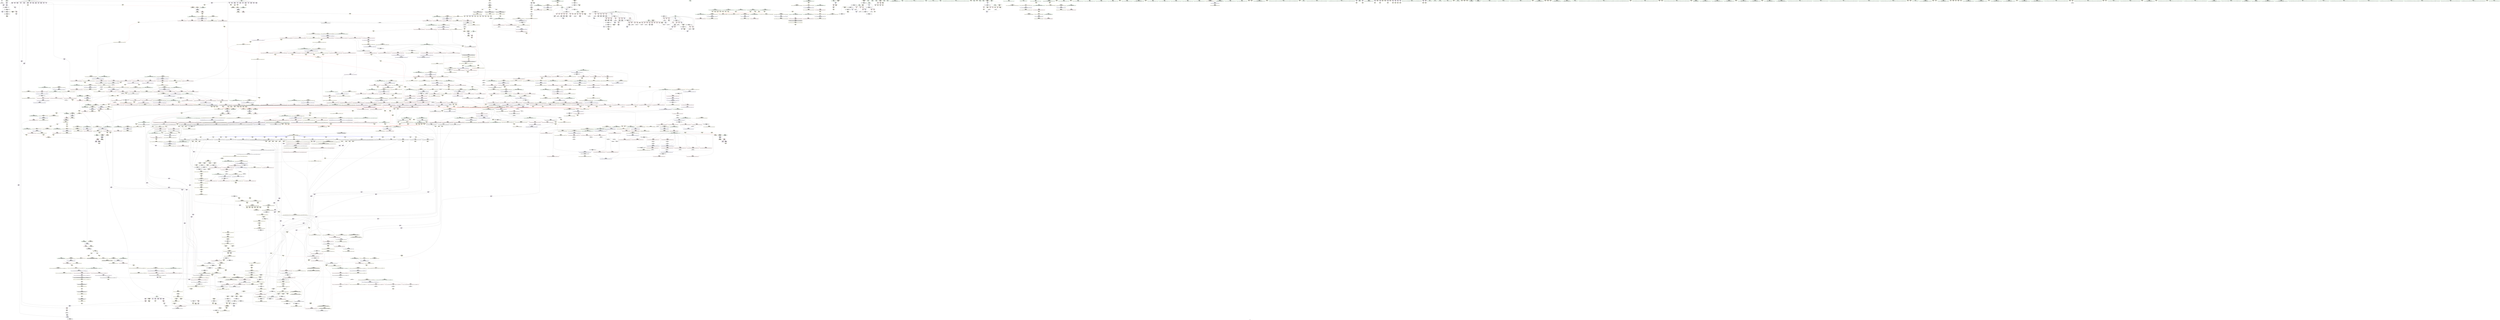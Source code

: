 digraph "SVFG" {
	label="SVFG";

	Node0x55988e4ec600 [shape=record,color=grey,label="{NodeID: 0\nNullPtr}"];
	Node0x55988e4ec600 -> Node0x55988e550a00[style=solid];
	Node0x55988e561270 [shape=record,color=blue,label="{NodeID: 775\n178\<--180\narrayidx38\<--\nmain\n}"];
	Node0x55988e561270 -> Node0x55988e5e9200[style=dashed];
	Node0x55988e5792b0 [shape=record,color=yellow,style=double,label="{NodeID: 1550\n214V_1 = ENCHI(MR_214V_0)\npts\{1311 \}\nFun[_ZSt26__unguarded_insertion_sortIP1AN9__gnu_cxx5__ops15_Iter_less_iterEEvT_S5_T0_]}"];
	Node0x55988e5792b0 -> Node0x55988e582830[style=dashed];
	Node0x55988e557f30 [shape=record,color=purple,label="{NodeID: 443\n898\<--896\nadd.ptr5\<--\n_ZSt13__adjust_heapIP1AlS0_N9__gnu_cxx5__ops15_Iter_less_iterEEvT_T0_S6_T1_T2_\n}"];
	Node0x55988e557f30 -> Node0x55988e55c060[style=solid];
	Node0x55988e565d90 [shape=record,color=yellow,style=double,label="{NodeID: 1218\nARet(1156)\nCS[]}"];
	Node0x55988e54b930 [shape=record,color=green,label="{NodeID: 111\n688\<--689\n__last.addr\<--__last.addr_field_insensitive\n_ZSt11__make_heapIP1AN9__gnu_cxx5__ops15_Iter_less_iterEEvT_S5_RT0_\n}"];
	Node0x55988e54b930 -> Node0x55988e56ef70[style=solid];
	Node0x55988e54b930 -> Node0x55988e56f040[style=solid];
	Node0x55988e54b930 -> Node0x55988e563560[style=solid];
	Node0x55988e5824f0 [shape=record,color=blue, style = dotted,label="{NodeID: 886\n1580\<--1582\noffset_0\<--dummyVal\n_ZSt16__insertion_sortIP1AN9__gnu_cxx5__ops15_Iter_less_iterEEvT_S5_T0_\n}"];
	Node0x55988e5824f0 -> Node0x55988e577cd0[style=dashed];
	Node0x55988e5824f0 -> Node0x55988e5f1400[style=dashed];
	Node0x55988e57fdc0 [shape=record,color=yellow,style=double,label="{NodeID: 1661\nRETMU(187V_2)\npts\{1191 \}\nFun[_ZSt9iter_swapIP1AS1_EvT_T0_]}"];
	Node0x55988e56d710 [shape=record,color=red,label="{NodeID: 554\n584\<--562\n\<--__first.addr\n_ZSt27__unguarded_partition_pivotIP1AN9__gnu_cxx5__ops15_Iter_less_iterEET_S5_S5_T0_\n}"];
	Node0x55988e56d710 -> Node0x55988e584710[style=solid];
	Node0x55988e59e990 [shape=record,color=yellow,style=double,label="{NodeID: 1329\nFRet(470)\nFun[_ZSt4__lgl]|{<s0>15}}"];
	Node0x55988e59e990:s0 -> Node0x55988e5650a0[style=solid,color=blue];
	Node0x55988e550790 [shape=record,color=green,label="{NodeID: 222\n1527\<--1528\nthis.addr\<--this.addr_field_insensitive\n_ZNK9__gnu_cxx5__ops14_Val_less_iterclI1APS3_EEbRT_T0_\n}"];
	Node0x55988e550790 -> Node0x55988e576f00[style=solid];
	Node0x55988e550790 -> Node0x55988e583ef0[style=solid];
	Node0x55988e587f20 [shape=record,color=yellow,style=double,label="{NodeID: 997\nAPARM(517)\nCS[]|{<s0>23}}"];
	Node0x55988e587f20:s0 -> Node0x55988e5682e0[style=solid,color=red];
	Node0x55988e612020 [shape=record,color=yellow,style=double,label="{NodeID: 1772\nRETMU(22V_2)\npts\{57 \}\nFun[main]}"];
	Node0x55988e573140 [shape=record,color=red,label="{NodeID: 665\n1095\<--1078\n\<--__b.addr\n_ZSt22__move_median_to_firstIP1AN9__gnu_cxx5__ops15_Iter_less_iterEEvT_S5_S5_S5_T0_\n}"];
	Node0x55988e573140 -> Node0x55988e58c5d0[style=solid];
	Node0x55988e5debe0 [shape=record,color=black,label="{NodeID: 1440\nMR_36V_3 = PHI(MR_36V_6, MR_36V_1, )\npts\{11 14 \}\n}"];
	Node0x55988e5debe0 -> Node0x55988e577c00[style=dashed];
	Node0x55988e5debe0 -> Node0x55988e5ea600[style=dashed];
	Node0x55988e5debe0 -> Node0x55988e616c10[style=dashed];
	Node0x55988e5debe0 -> Node0x55988e616d70[style=dashed];
	Node0x55988e55e350 [shape=record,color=purple,label="{NodeID: 333\n206\<--4\narrayidx52\<--p\nmain\n}"];
	Node0x55988e58d950 [shape=record,color=yellow,style=double,label="{NodeID: 1108\nAPARM(1166)\nCS[]|{<s0>75}}"];
	Node0x55988e58d950:s0 -> Node0x55988e59c920[style=solid,color=red];
	Node0x55988e547f90 [shape=record,color=green,label="{NodeID: 1\n15\<--1\n.str\<--dummyObj\nGlob }"];
	Node0x55988e561340 [shape=record,color=blue,label="{NodeID: 776\n54\<--184\nk\<--inc40\nmain\n}"];
	Node0x55988e561340 -> Node0x55988e5dffe0[style=dashed];
	Node0x55988e579390 [shape=record,color=yellow,style=double,label="{NodeID: 1551\n216V_1 = ENCHI(MR_216V_0)\npts\{1313 \}\nFun[_ZSt26__unguarded_insertion_sortIP1AN9__gnu_cxx5__ops15_Iter_less_iterEEvT_S5_T0_]}"];
	Node0x55988e579390 -> Node0x55988e582900[style=dashed];
	Node0x55988e558000 [shape=record,color=purple,label="{NodeID: 444\n922\<--919\nadd.ptr14\<--\n_ZSt13__adjust_heapIP1AlS0_N9__gnu_cxx5__ops15_Iter_less_iterEEvT_T0_S6_T1_T2_\n}"];
	Node0x55988e558000 -> Node0x55988e58a890[style=solid];
	Node0x55988e565e20 [shape=record,color=yellow,style=double,label="{NodeID: 1219\nARet(1168)\nCS[]}"];
	Node0x55988e54ba00 [shape=record,color=green,label="{NodeID: 112\n690\<--691\n__comp.addr\<--__comp.addr_field_insensitive\n_ZSt11__make_heapIP1AN9__gnu_cxx5__ops15_Iter_less_iterEEvT_S5_RT0_\n}"];
	Node0x55988e54ba00 -> Node0x55988e56f110[style=solid];
	Node0x55988e54ba00 -> Node0x55988e563630[style=solid];
	Node0x55988e5825c0 [shape=record,color=blue, style = dotted,label="{NodeID: 887\n1583\<--1585\noffset_0\<--dummyVal\n_ZSt16__insertion_sortIP1AN9__gnu_cxx5__ops15_Iter_less_iterEEvT_S5_T0_\n}"];
	Node0x55988e5825c0 -> Node0x55988e5f1900[style=dashed];
	Node0x55988e57fea0 [shape=record,color=yellow,style=double,label="{NodeID: 1662\nRETMU(36V_2)\npts\{11 14 \}\nFun[_ZSt9iter_swapIP1AS1_EvT_T0_]|{<s0>65|<s1>67|<s2>68|<s3>70|<s4>72|<s5>73|<s6>76}}"];
	Node0x55988e57fea0:s0 -> Node0x55988e6192f0[style=dashed,color=blue];
	Node0x55988e57fea0:s1 -> Node0x55988e619450[style=dashed,color=blue];
	Node0x55988e57fea0:s2 -> Node0x55988e6195b0[style=dashed,color=blue];
	Node0x55988e57fea0:s3 -> Node0x55988e619710[style=dashed,color=blue];
	Node0x55988e57fea0:s4 -> Node0x55988e619870[style=dashed,color=blue];
	Node0x55988e57fea0:s5 -> Node0x55988e6199d0[style=dashed,color=blue];
	Node0x55988e57fea0:s6 -> Node0x55988e619b30[style=dashed,color=blue];
	Node0x55988e56d7e0 [shape=record,color=red,label="{NodeID: 555\n585\<--562\n\<--__first.addr\n_ZSt27__unguarded_partition_pivotIP1AN9__gnu_cxx5__ops15_Iter_less_iterEET_S5_S5_T0_\n}"];
	Node0x55988e56d7e0 -> Node0x55988e5608b0[style=solid];
	Node0x55988e59ea80 [shape=record,color=yellow,style=double,label="{NodeID: 1330\nFRet(39)\nFun[main]}"];
	Node0x55988e550860 [shape=record,color=green,label="{NodeID: 223\n1529\<--1530\n__val.addr\<--__val.addr_field_insensitive\n_ZNK9__gnu_cxx5__ops14_Val_less_iterclI1APS3_EEbRT_T0_\n}"];
	Node0x55988e550860 -> Node0x55988e576fd0[style=solid];
	Node0x55988e550860 -> Node0x55988e583fc0[style=solid];
	Node0x55988e587ff0 [shape=record,color=yellow,style=double,label="{NodeID: 998\nAPARM(518)\nCS[]|{<s0>23}}"];
	Node0x55988e587ff0:s0 -> Node0x55988e5683a0[style=solid,color=red];
	Node0x55988e612100 [shape=record,color=yellow,style=double,label="{NodeID: 1773\nRETMU(24V_2)\npts\{59 \}\nFun[main]}"];
	Node0x55988e573210 [shape=record,color=red,label="{NodeID: 666\n1122\<--1078\n\<--__b.addr\n_ZSt22__move_median_to_firstIP1AN9__gnu_cxx5__ops15_Iter_less_iterEEvT_S5_S5_S5_T0_\n}"];
	Node0x55988e573210 -> Node0x55988e58d130[style=solid];
	Node0x55988e5df0e0 [shape=record,color=black,label="{NodeID: 1441\nMR_133V_3 = PHI(MR_133V_4, MR_133V_2, )\npts\{848 \}\n}"];
	Node0x55988e5df0e0 -> Node0x55988e570700[style=dashed];
	Node0x55988e5df0e0 -> Node0x55988e5707d0[style=dashed];
	Node0x55988e5df0e0 -> Node0x55988e564a80[style=dashed];
	Node0x55988e5df0e0 -> Node0x55988e580540[style=dashed];
	Node0x55988e5df0e0 -> Node0x55988e5f3200[style=dashed];
	Node0x55988e55e420 [shape=record,color=purple,label="{NodeID: 334\n209\<--4\narrayidx54\<--p\nmain\n}"];
	Node0x55988e55e420 -> Node0x55988e56b4f0[style=solid];
	Node0x55988e58da20 [shape=record,color=yellow,style=double,label="{NodeID: 1109\nAPARM(1167)\nCS[]|{<s0>75}}"];
	Node0x55988e58da20:s0 -> Node0x55988e59cbc0[style=solid,color=red];
	Node0x55988e548020 [shape=record,color=green,label="{NodeID: 2\n17\<--1\n.str.1\<--dummyObj\nGlob }"];
	Node0x55988e561410 [shape=record,color=blue,label="{NodeID: 777\n54\<--63\nk\<--\nmain\n}"];
	Node0x55988e561410 -> Node0x55988e5e22e0[style=dashed];
	Node0x55988e579470 [shape=record,color=yellow,style=double,label="{NodeID: 1552\n36V_1 = ENCHI(MR_36V_0)\npts\{11 14 \}\nFun[_ZSt26__unguarded_insertion_sortIP1AN9__gnu_cxx5__ops15_Iter_less_iterEEvT_S5_T0_]}"];
	Node0x55988e579470 -> Node0x55988e5f4100[style=dashed];
	Node0x55988e5580d0 [shape=record,color=purple,label="{NodeID: 445\n926\<--924\nadd.ptr16\<--\n_ZSt13__adjust_heapIP1AlS0_N9__gnu_cxx5__ops15_Iter_less_iterEEvT_T0_S6_T1_T2_\n}"];
	Node0x55988e5580d0 -> Node0x55988e55c200[style=solid];
	Node0x55988e565eb0 [shape=record,color=yellow,style=double,label="{NodeID: 1220\nARet(1214)\nCS[]}"];
	Node0x55988e565eb0 -> Node0x55988e55caf0[style=solid];
	Node0x55988e54bad0 [shape=record,color=green,label="{NodeID: 113\n692\<--693\n__len\<--__len_field_insensitive\n_ZSt11__make_heapIP1AN9__gnu_cxx5__ops15_Iter_less_iterEEvT_S5_RT0_\n}"];
	Node0x55988e54bad0 -> Node0x55988e56f1e0[style=solid];
	Node0x55988e54bad0 -> Node0x55988e56f2b0[style=solid];
	Node0x55988e54bad0 -> Node0x55988e563700[style=solid];
	Node0x55988e582690 [shape=record,color=blue,label="{NodeID: 888\n1242\<--1299\n__i\<--incdec.ptr\n_ZSt16__insertion_sortIP1AN9__gnu_cxx5__ops15_Iter_less_iterEEvT_S5_T0_\n}"];
	Node0x55988e582690 -> Node0x55988e5de1e0[style=dashed];
	Node0x55988e57ff80 [shape=record,color=yellow,style=double,label="{NodeID: 1663\nRETMU(106V_1)\npts\{7920000 7940000 8600000 12100000 12450000 13690000 \}\nFun[_ZSt11__make_heapIP1AN9__gnu_cxx5__ops15_Iter_less_iterEEvT_S5_RT0_]}"];
	Node0x55988e56d8b0 [shape=record,color=red,label="{NodeID: 556\n593\<--562\n\<--__first.addr\n_ZSt27__unguarded_partition_pivotIP1AN9__gnu_cxx5__ops15_Iter_less_iterEET_S5_S5_T0_\n}"];
	Node0x55988e56d8b0 -> Node0x55988e560a50[style=solid];
	Node0x55988e59ecf0 [shape=record,color=yellow,style=double,label="{NodeID: 1331\nFRet(758)\nFun[_ZNK9__gnu_cxx5__ops15_Iter_less_iterclIP1AS4_EEbT_T0_]|{<s0>30|<s1>46|<s2>63|<s3>64|<s4>66|<s5>69|<s6>71|<s7>74|<s8>75|<s9>84}}"];
	Node0x55988e59ecf0:s0 -> Node0x55988e5652e0[style=solid,color=blue];
	Node0x55988e59ecf0:s1 -> Node0x55988e565520[style=solid,color=blue];
	Node0x55988e59ecf0:s2 -> Node0x55988e565ac0[style=solid,color=blue];
	Node0x55988e59ecf0:s3 -> Node0x55988e565b50[style=solid,color=blue];
	Node0x55988e59ecf0:s4 -> Node0x55988e565be0[style=solid,color=blue];
	Node0x55988e59ecf0:s5 -> Node0x55988e565c70[style=solid,color=blue];
	Node0x55988e59ecf0:s6 -> Node0x55988e565d00[style=solid,color=blue];
	Node0x55988e59ecf0:s7 -> Node0x55988e565d90[style=solid,color=blue];
	Node0x55988e59ecf0:s8 -> Node0x55988e565e20[style=solid,color=blue];
	Node0x55988e59ecf0:s9 -> Node0x55988e566060[style=solid,color=blue];
	Node0x55988e550930 [shape=record,color=green,label="{NodeID: 224\n1531\<--1532\n__it.addr\<--__it.addr_field_insensitive\n_ZNK9__gnu_cxx5__ops14_Val_less_iterclI1APS3_EEbRT_T0_\n}"];
	Node0x55988e550930 -> Node0x55988e5770a0[style=solid];
	Node0x55988e550930 -> Node0x55988e584090[style=solid];
	Node0x55988e5880c0 [shape=record,color=yellow,style=double,label="{NodeID: 999\nAPARM(523)\nCS[]|{<s0>24}}"];
	Node0x55988e5880c0:s0 -> Node0x55988e5684c0[style=solid,color=red];
	Node0x55988e6121e0 [shape=record,color=yellow,style=double,label="{NodeID: 1774\nRETMU(26V_2)\npts\{61 \}\nFun[main]}"];
	Node0x55988e5732e0 [shape=record,color=red,label="{NodeID: 667\n1131\<--1078\n\<--__b.addr\n_ZSt22__move_median_to_firstIP1AN9__gnu_cxx5__ops15_Iter_less_iterEEvT_S5_S5_S5_T0_\n}"];
	Node0x55988e5732e0 -> Node0x55988e58d540[style=solid];
	Node0x55988e5df5e0 [shape=record,color=black,label="{NodeID: 1442\nMR_139V_3 = PHI(MR_139V_6, MR_139V_2, )\npts\{854 \}\n}"];
	Node0x55988e5df5e0 -> Node0x55988e570cb0[style=dashed];
	Node0x55988e5df5e0 -> Node0x55988e570d80[style=dashed];
	Node0x55988e5df5e0 -> Node0x55988e571260[style=dashed];
	Node0x55988e5df5e0 -> Node0x55988e571330[style=dashed];
	Node0x55988e5df5e0 -> Node0x55988e564810[style=dashed];
	Node0x55988e5df5e0 -> Node0x55988e564b50[style=dashed];
	Node0x55988e5df5e0 -> Node0x55988e5f3700[style=dashed];
	Node0x55988e55e4f0 [shape=record,color=purple,label="{NodeID: 335\n169\<--7\narrayidx35\<--o\nmain\n}"];
	Node0x55988e55e4f0 -> Node0x55988e5610d0[style=solid];
	Node0x55988e58daf0 [shape=record,color=yellow,style=double,label="{NodeID: 1110\nAPARM(1180)\nCS[]|{<s0>76}}"];
	Node0x55988e58daf0:s0 -> Node0x55988e567290[style=solid,color=red];
	Node0x55988e548350 [shape=record,color=green,label="{NodeID: 3\n19\<--1\nstdin\<--dummyObj\nGlob }"];
	Node0x55988e5614e0 [shape=record,color=blue,label="{NodeID: 778\n56\<--63\nl\<--\nmain\n}"];
	Node0x55988e5614e0 -> Node0x55988e5d90c0[style=dashed];
	Node0x55988e579550 [shape=record,color=yellow,style=double,label="{NodeID: 1553\n207V_1 = ENCHI(MR_207V_0)\npts\{12450000 \}\nFun[_ZSt16__insertion_sortIP1AN9__gnu_cxx5__ops15_Iter_less_iterEEvT_S5_T0_]}"];
	Node0x55988e579550 -> Node0x55988e5de6e0[style=dashed];
	Node0x55988e579550 -> Node0x55988e5ea100[style=dashed];
	Node0x55988e5581a0 [shape=record,color=purple,label="{NodeID: 446\n999\<--997\nadd.ptr\<--\n_ZSt11__push_heapIP1AlS0_N9__gnu_cxx5__ops14_Iter_less_valEEvT_T0_S6_T1_RT2_\n}"];
	Node0x55988e5581a0 -> Node0x55988e58b320[style=solid];
	Node0x55988e565f40 [shape=record,color=yellow,style=double,label="{NodeID: 1221\nARet(1219)\nCS[]}"];
	Node0x55988e565f40 -> Node0x55988e55cbc0[style=solid];
	Node0x55988e54bba0 [shape=record,color=green,label="{NodeID: 114\n694\<--695\n__parent\<--__parent_field_insensitive\n_ZSt11__make_heapIP1AN9__gnu_cxx5__ops15_Iter_less_iterEEvT_S5_RT0_\n}"];
	Node0x55988e54bba0 -> Node0x55988e56f380[style=solid];
	Node0x55988e54bba0 -> Node0x55988e56f450[style=solid];
	Node0x55988e54bba0 -> Node0x55988e56f520[style=solid];
	Node0x55988e54bba0 -> Node0x55988e56f5f0[style=solid];
	Node0x55988e54bba0 -> Node0x55988e5637d0[style=solid];
	Node0x55988e54bba0 -> Node0x55988e563a40[style=solid];
	Node0x55988e582760 [shape=record,color=blue,label="{NodeID: 889\n1308\<--1304\n__first.addr\<--__first\n_ZSt26__unguarded_insertion_sortIP1AN9__gnu_cxx5__ops15_Iter_less_iterEEvT_S5_T0_\n}"];
	Node0x55988e582760 -> Node0x55988e575360[style=dashed];
	Node0x55988e582760 -> Node0x55988e60d4c0[style=dashed];
	Node0x55988e580180 [shape=record,color=yellow,style=double,label="{NodeID: 1664\nRETMU(91V_2)\npts\{687 \}\nFun[_ZSt11__make_heapIP1AN9__gnu_cxx5__ops15_Iter_less_iterEEvT_S5_RT0_]}"];
	Node0x55988e56d980 [shape=record,color=red,label="{NodeID: 557\n596\<--562\n\<--__first.addr\n_ZSt27__unguarded_partition_pivotIP1AN9__gnu_cxx5__ops15_Iter_less_iterEET_S5_S5_T0_\n}"];
	Node0x55988e56d980 -> Node0x55988e5888e0[style=solid];
	Node0x55988e59ef90 [shape=record,color=yellow,style=double,label="{NodeID: 1332\nFRet(1049)\nFun[_ZNK1AltERKS_]|{<s0>38|<s1>61|<s2>110}}"];
	Node0x55988e59ef90:s0 -> Node0x55988e565490[style=solid,color=blue];
	Node0x55988e59ef90:s1 -> Node0x55988e5659a0[style=solid,color=blue];
	Node0x55988e59ef90:s2 -> Node0x55988e564d40[style=solid,color=blue];
	Node0x55988e550a00 [shape=record,color=black,label="{NodeID: 225\n2\<--3\ndummyVal\<--dummyVal\n}"];
	Node0x55988e588190 [shape=record,color=yellow,style=double,label="{NodeID: 1000\nAPARM(524)\nCS[]|{<s0>24}}"];
	Node0x55988e588190:s0 -> Node0x55988e5685e0[style=solid,color=red];
	Node0x55988e6122c0 [shape=record,color=yellow,style=double,label="{NodeID: 1775\nRETMU(28V_1)\npts\{60000 \}\nFun[main]}"];
	Node0x55988e5733b0 [shape=record,color=red,label="{NodeID: 668\n1091\<--1080\n\<--__c.addr\n_ZSt22__move_median_to_firstIP1AN9__gnu_cxx5__ops15_Iter_less_iterEEvT_S5_S5_S5_T0_\n}"];
	Node0x55988e5733b0 -> Node0x55988e58c430[style=solid];
	Node0x55988e5dfae0 [shape=record,color=black,label="{NodeID: 1443\nMR_36V_2 = PHI(MR_36V_3, MR_36V_1, )\npts\{11 14 \}\n}"];
	Node0x55988e5dfae0 -> Node0x55988e577580[style=dashed];
	Node0x55988e5dfae0 -> Node0x55988e577650[style=dashed];
	Node0x55988e5dfae0 -> Node0x55988e5649b0[style=dashed];
	Node0x55988e5dfae0 -> Node0x55988e564c20[style=dashed];
	Node0x55988e5dfae0 -> Node0x55988e5f3c00[style=dashed];
	Node0x55988e55e5c0 [shape=record,color=purple,label="{NodeID: 336\n178\<--7\narrayidx38\<--o\nmain\n}"];
	Node0x55988e55e5c0 -> Node0x55988e561270[style=solid];
	Node0x55988e58dbc0 [shape=record,color=yellow,style=double,label="{NodeID: 1111\nAPARM(1181)\nCS[]|{<s0>76}}"];
	Node0x55988e58dbc0:s0 -> Node0x55988e5674a0[style=solid,color=red];
	Node0x55988e548410 [shape=record,color=green,label="{NodeID: 4\n20\<--1\n.str.2\<--dummyObj\nGlob }"];
	Node0x55988e5615b0 [shape=record,color=blue,label="{NodeID: 779\n217\<--210\narrayidx59\<--\nmain\n}"];
	Node0x55988e5615b0 -> Node0x55988e56b690[style=dashed];
	Node0x55988e5615b0 -> Node0x55988e561680[style=dashed];
	Node0x55988e5615b0 -> Node0x55988e5f0a00[style=dashed];
	Node0x55988e579660 [shape=record,color=yellow,style=double,label="{NodeID: 1554\n36V_1 = ENCHI(MR_36V_0)\npts\{11 14 \}\nFun[_ZSt16__insertion_sortIP1AN9__gnu_cxx5__ops15_Iter_less_iterEEvT_S5_T0_]}"];
	Node0x55988e579660 -> Node0x55988e5debe0[style=dashed];
	Node0x55988e579660 -> Node0x55988e5ea600[style=dashed];
	Node0x55988e558270 [shape=record,color=purple,label="{NodeID: 447\n1008\<--1006\nadd.ptr1\<--\n_ZSt11__push_heapIP1AlS0_N9__gnu_cxx5__ops14_Iter_less_valEEvT_T0_S6_T1_RT2_\n}"];
	Node0x55988e558270 -> Node0x55988e58b4c0[style=solid];
	Node0x55988e565fd0 [shape=record,color=yellow,style=double,label="{NodeID: 1222\nARet(1224)\nCS[]}"];
	Node0x55988e565fd0 -> Node0x55988e55cd60[style=solid];
	Node0x55988e550e40 [shape=record,color=green,label="{NodeID: 115\n696\<--697\n__value\<--__value_field_insensitive\n_ZSt11__make_heapIP1AN9__gnu_cxx5__ops15_Iter_less_iterEEvT_S5_RT0_\n}"];
	Node0x55988e550e40 -> Node0x55988e55b020[style=solid];
	Node0x55988e550e40 -> Node0x55988e589920[style=solid];
	Node0x55988e582830 [shape=record,color=blue,label="{NodeID: 890\n1310\<--1305\n__last.addr\<--__last\n_ZSt26__unguarded_insertion_sortIP1AN9__gnu_cxx5__ops15_Iter_less_iterEEvT_S5_T0_\n}"];
	Node0x55988e582830 -> Node0x55988e575430[style=dashed];
	Node0x55988e582830 -> Node0x55988e60d5d0[style=dashed];
	Node0x55988e580290 [shape=record,color=yellow,style=double,label="{NodeID: 1665\nRETMU(93V_2)\npts\{689 \}\nFun[_ZSt11__make_heapIP1AN9__gnu_cxx5__ops15_Iter_less_iterEEvT_S5_RT0_]}"];
	Node0x55988e56da50 [shape=record,color=red,label="{NodeID: 558\n575\<--564\n\<--__last.addr\n_ZSt27__unguarded_partition_pivotIP1AN9__gnu_cxx5__ops15_Iter_less_iterEET_S5_S5_T0_\n}"];
	Node0x55988e56da50 -> Node0x55988e55ac10[style=solid];
	Node0x55988e59f050 [shape=record,color=yellow,style=double,label="{NodeID: 1333\nFRet(1338)\nFun[_ZSt13move_backwardIP1AS1_ET0_T_S3_S2_]|{<s0>87}}"];
	Node0x55988e59f050:s0 -> Node0x55988e566180[style=solid,color=blue];
	Node0x55988e550b00 [shape=record,color=black,label="{NodeID: 226\n67\<--64\ncall\<--\nmain\n}"];
	Node0x55988e588260 [shape=record,color=yellow,style=double,label="{NodeID: 1001\nAPARM(545)\nCS[]|{<s0>25}}"];
	Node0x55988e588260:s0 -> Node0x55988e59ddc0[style=solid,color=red];
	Node0x55988e6123a0 [shape=record,color=yellow,style=double,label="{NodeID: 1776\nRETMU(30V_2)\npts\{80000 \}\nFun[main]}"];
	Node0x55988e573480 [shape=record,color=red,label="{NodeID: 669\n1101\<--1080\n\<--__c.addr\n_ZSt22__move_median_to_firstIP1AN9__gnu_cxx5__ops15_Iter_less_iterEEvT_S5_S5_S5_T0_\n}"];
	Node0x55988e573480 -> Node0x55988e58c840[style=solid];
	Node0x55988e5dffe0 [shape=record,color=black,label="{NodeID: 1444\nMR_20V_5 = PHI(MR_20V_6, MR_20V_4, )\npts\{55 \}\n}"];
	Node0x55988e5dffe0 -> Node0x55988e569a20[style=dashed];
	Node0x55988e5dffe0 -> Node0x55988e569af0[style=dashed];
	Node0x55988e5dffe0 -> Node0x55988e569bc0[style=dashed];
	Node0x55988e5dffe0 -> Node0x55988e569c90[style=dashed];
	Node0x55988e5dffe0 -> Node0x55988e569d60[style=dashed];
	Node0x55988e5dffe0 -> Node0x55988e569e30[style=dashed];
	Node0x55988e5dffe0 -> Node0x55988e561340[style=dashed];
	Node0x55988e5dffe0 -> Node0x55988e561410[style=dashed];
	Node0x55988e5dffe0 -> Node0x55988e5f5500[style=dashed];
	Node0x55988e55e690 [shape=record,color=purple,label="{NodeID: 337\n221\<--7\narrayidx61\<--o\nmain\n}"];
	Node0x55988e55e690 -> Node0x55988e56b5c0[style=solid];
	Node0x55988e58dc90 [shape=record,color=yellow,style=double,label="{NodeID: 1112\nAPARM(1196)\nCS[]|{<s0>77}}"];
	Node0x55988e58dc90:s0 -> Node0x55988e59ce60[style=solid,color=red];
	Node0x55988e5484d0 [shape=record,color=green,label="{NodeID: 5\n22\<--1\n.str.3\<--dummyObj\nGlob }"];
	Node0x55988e561680 [shape=record,color=blue,label="{NodeID: 780\n243\<--236\narrayidx74\<--conv69\nmain\n}"];
	Node0x55988e561680 -> Node0x55988e5f0a00[style=dashed];
	Node0x55988e579740 [shape=record,color=yellow,style=double,label="{NodeID: 1555\n210V_1 = ENCHI(MR_210V_0)\npts\{6970000 6990000 7920000 7940000 8600000 12100000 13690000 \}\nFun[_ZSt16__insertion_sortIP1AN9__gnu_cxx5__ops15_Iter_less_iterEEvT_S5_T0_]}"];
	Node0x55988e579740 -> Node0x55988e577c00[style=dashed];
	Node0x55988e579740 -> Node0x55988e577cd0[style=dashed];
	Node0x55988e579740 -> Node0x55988e60da60[style=dashed];
	Node0x55988e558340 [shape=record,color=purple,label="{NodeID: 448\n1012\<--1010\nadd.ptr3\<--\n_ZSt11__push_heapIP1AlS0_N9__gnu_cxx5__ops14_Iter_less_valEEvT_T0_S6_T1_RT2_\n}"];
	Node0x55988e558340 -> Node0x55988e55c540[style=solid];
	Node0x55988e566060 [shape=record,color=yellow,style=double,label="{NodeID: 1223\nARet(1269)\nCS[]}"];
	Node0x55988e550f10 [shape=record,color=green,label="{NodeID: 116\n698\<--699\nagg.tmp\<--agg.tmp_field_insensitive\n_ZSt11__make_heapIP1AN9__gnu_cxx5__ops15_Iter_less_iterEEvT_S5_RT0_\n}"];
	Node0x55988e550f10 -> Node0x55988e55b0f0[style=solid];
	Node0x55988e550f10 -> Node0x55988e589fa0[style=solid];
	Node0x55988e582900 [shape=record,color=blue,label="{NodeID: 891\n1312\<--1322\n__i\<--\n_ZSt26__unguarded_insertion_sortIP1AN9__gnu_cxx5__ops15_Iter_less_iterEEvT_S5_T0_\n}"];
	Node0x55988e582900 -> Node0x55988e5f4600[style=dashed];
	Node0x55988e580370 [shape=record,color=yellow,style=double,label="{NodeID: 1666\nRETMU(95V_2)\npts\{691 \}\nFun[_ZSt11__make_heapIP1AN9__gnu_cxx5__ops15_Iter_less_iterEEvT_S5_RT0_]}"];
	Node0x55988e56db20 [shape=record,color=red,label="{NodeID: 559\n588\<--564\n\<--__last.addr\n_ZSt27__unguarded_partition_pivotIP1AN9__gnu_cxx5__ops15_Iter_less_iterEET_S5_S5_T0_\n}"];
	Node0x55988e56db20 -> Node0x55988e560980[style=solid];
	Node0x55988e59f350 [shape=record,color=yellow,style=double,label="{NodeID: 1334\nFRet(826)\nFun[_ZSt4moveIR1AEONSt16remove_referenceIT_E4typeEOS3_]|{<s0>33|<s1>35|<s2>39|<s3>41|<s4>43|<s5>47|<s6>49|<s7>53|<s8>57|<s9>59|<s10>78|<s11>80|<s12>82|<s13>85|<s14>88|<s15>97|<s16>100|<s17>102}}"];
	Node0x55988e59f350:s0 -> Node0x55988e565370[style=solid,color=blue];
	Node0x55988e59f350:s1 -> Node0x55988e565400[style=solid,color=blue];
	Node0x55988e59f350:s2 -> Node0x55988e564ef0[style=solid,color=blue];
	Node0x55988e59f350:s3 -> Node0x55988e564f80[style=solid,color=blue];
	Node0x55988e59f350:s4 -> Node0x55988e565010[style=solid,color=blue];
	Node0x55988e59f350:s5 -> Node0x55988e5655b0[style=solid,color=blue];
	Node0x55988e59f350:s6 -> Node0x55988e565640[style=solid,color=blue];
	Node0x55988e59f350:s7 -> Node0x55988e565760[style=solid,color=blue];
	Node0x55988e59f350:s8 -> Node0x55988e565880[style=solid,color=blue];
	Node0x55988e59f350:s9 -> Node0x55988e565910[style=solid,color=blue];
	Node0x55988e59f350:s10 -> Node0x55988e565eb0[style=solid,color=blue];
	Node0x55988e59f350:s11 -> Node0x55988e565f40[style=solid,color=blue];
	Node0x55988e59f350:s12 -> Node0x55988e565fd0[style=solid,color=blue];
	Node0x55988e59f350:s13 -> Node0x55988e5660f0[style=solid,color=blue];
	Node0x55988e59f350:s14 -> Node0x55988e566210[style=solid,color=blue];
	Node0x55988e59f350:s15 -> Node0x55988e566450[style=solid,color=blue];
	Node0x55988e59f350:s16 -> Node0x55988e566d80[style=solid,color=blue];
	Node0x55988e59f350:s17 -> Node0x55988e566e10[style=solid,color=blue];
	Node0x55988e550bd0 [shape=record,color=black,label="{NodeID: 227\n73\<--70\ncall1\<--\nmain\n}"];
	Node0x55988e588330 [shape=record,color=yellow,style=double,label="{NodeID: 1002\nAPARM(546)\nCS[]|{<s0>25}}"];
	Node0x55988e588330:s0 -> Node0x55988e59de80[style=solid,color=red];
	Node0x55988e612480 [shape=record,color=yellow,style=double,label="{NodeID: 1777\nRETMU(108V_2)\npts\{763 \}\nFun[_ZNK9__gnu_cxx5__ops15_Iter_less_iterclIP1AS4_EEbT_T0_]}"];
	Node0x55988e573550 [shape=record,color=red,label="{NodeID: 670\n1105\<--1080\n\<--__c.addr\n_ZSt22__move_median_to_firstIP1AN9__gnu_cxx5__ops15_Iter_less_iterEEvT_S5_S5_S5_T0_\n}"];
	Node0x55988e573550 -> Node0x55988e58c9e0[style=solid];
	Node0x55988e5e04e0 [shape=record,color=black,label="{NodeID: 1445\nMR_26V_5 = PHI(MR_26V_7, MR_26V_4, )\npts\{61 \}\n}"];
	Node0x55988e5e04e0 -> Node0x55988e56b0e0[style=dashed];
	Node0x55988e5e04e0 -> Node0x55988e56b1b0[style=dashed];
	Node0x55988e5e04e0 -> Node0x55988e56b280[style=dashed];
	Node0x55988e5e04e0 -> Node0x55988e5611a0[style=dashed];
	Node0x55988e5e04e0 -> Node0x55988e5e7e00[style=dashed];
	Node0x55988e5e04e0 -> Node0x55988e5e8d00[style=dashed];
	Node0x55988e55e760 [shape=record,color=purple,label="{NodeID: 338\n117\<--9\narrayidx13\<--q\nmain\n}"];
	Node0x55988e58dd60 [shape=record,color=yellow,style=double,label="{NodeID: 1113\nAPARM(1197)\nCS[]|{<s0>77}}"];
	Node0x55988e58dd60:s0 -> Node0x55988e59cf20[style=solid,color=red];
	Node0x55988e548d40 [shape=record,color=green,label="{NodeID: 6\n24\<--1\nstdout\<--dummyObj\nGlob }"];
	Node0x55988e561750 [shape=record,color=blue,label="{NodeID: 781\n56\<--248\nl\<--inc77\nmain\n}"];
	Node0x55988e561750 -> Node0x55988e5d90c0[style=dashed];
	Node0x55988e579940 [shape=record,color=yellow,style=double,label="{NodeID: 1556\n201V_1 = ENCHI(MR_201V_0)\npts\{1239 \}\nFun[_ZSt16__insertion_sortIP1AN9__gnu_cxx5__ops15_Iter_less_iterEEvT_S5_T0_]}"];
	Node0x55988e579940 -> Node0x55988e582280[style=dashed];
	Node0x55988e558410 [shape=record,color=purple,label="{NodeID: 449\n1026\<--1024\nadd.ptr7\<--\n_ZSt11__push_heapIP1AlS0_N9__gnu_cxx5__ops14_Iter_less_valEEvT_T0_S6_T1_RT2_\n}"];
	Node0x55988e558410 -> Node0x55988e55c6e0[style=solid];
	Node0x55988e5660f0 [shape=record,color=yellow,style=double,label="{NodeID: 1224\nARet(1272)\nCS[]}"];
	Node0x55988e5660f0 -> Node0x55988e55cfd0[style=solid];
	Node0x55988e550fe0 [shape=record,color=green,label="{NodeID: 117\n700\<--701\nagg.tmp6\<--agg.tmp6_field_insensitive\n_ZSt11__make_heapIP1AN9__gnu_cxx5__ops15_Iter_less_iterEEvT_S5_RT0_\n}"];
	Node0x55988e5829d0 [shape=record,color=blue,label="{NodeID: 892\n1312\<--1334\n__i\<--incdec.ptr\n_ZSt26__unguarded_insertion_sortIP1AN9__gnu_cxx5__ops15_Iter_less_iterEEvT_S5_T0_\n}"];
	Node0x55988e5829d0 -> Node0x55988e5f4600[style=dashed];
	Node0x55988e580450 [shape=record,color=yellow,style=double,label="{NodeID: 1667\nRETMU(97V_2)\npts\{693 \}\nFun[_ZSt11__make_heapIP1AN9__gnu_cxx5__ops15_Iter_less_iterEEvT_S5_RT0_]}"];
	Node0x55988e56dbf0 [shape=record,color=red,label="{NodeID: 560\n595\<--564\n\<--__last.addr\n_ZSt27__unguarded_partition_pivotIP1AN9__gnu_cxx5__ops15_Iter_less_iterEET_S5_S5_T0_\n}"];
	Node0x55988e56dbf0 -> Node0x55988e588810[style=solid];
	Node0x55988e59f770 [shape=record,color=yellow,style=double,label="{NodeID: 1335\nFRet(1413)\nFun[_ZSt23__copy_move_backward_a2ILb1EP1AS1_ET1_T0_S3_S2_]|{<s0>96}}"];
	Node0x55988e59f770:s0 -> Node0x55988e5663c0[style=solid,color=blue];
	Node0x55988e550ca0 [shape=record,color=black,label="{NodeID: 228\n99\<--98\nidxprom\<--\nmain\n}"];
	Node0x55988e588400 [shape=record,color=yellow,style=double,label="{NodeID: 1003\nAPARM(547)\nCS[]|{<s0>25}}"];
	Node0x55988e588400:s0 -> Node0x55988e59df40[style=solid,color=red];
	Node0x55988e612590 [shape=record,color=yellow,style=double,label="{NodeID: 1778\nRETMU(110V_2)\npts\{765 \}\nFun[_ZNK9__gnu_cxx5__ops15_Iter_less_iterclIP1AS4_EEbT_T0_]}"];
	Node0x55988e573620 [shape=record,color=red,label="{NodeID: 671\n1115\<--1080\n\<--__c.addr\n_ZSt22__move_median_to_firstIP1AN9__gnu_cxx5__ops15_Iter_less_iterEEvT_S5_S5_S5_T0_\n}"];
	Node0x55988e573620 -> Node0x55988e58cdf0[style=solid];
	Node0x55988e5e09e0 [shape=record,color=black,label="{NodeID: 1446\nMR_30V_4 = PHI(MR_30V_6, MR_30V_3, )\npts\{80000 \}\n}"];
	Node0x55988e5e09e0 -> Node0x55988e56b5c0[style=dashed];
	Node0x55988e5e09e0 -> Node0x55988e5610d0[style=dashed];
	Node0x55988e5e09e0 -> Node0x55988e561270[style=dashed];
	Node0x55988e5e09e0 -> Node0x55988e5e8300[style=dashed];
	Node0x55988e55e830 [shape=record,color=purple,label="{NodeID: 339\n118\<--9\np\<--q\nmain\n}"];
	Node0x55988e58de30 [shape=record,color=yellow,style=double,label="{NodeID: 1114\nAPARM(1213)\nCS[]|{<s0>78}}"];
	Node0x55988e58de30:s0 -> Node0x55988e59d820[style=solid,color=red];
	Node0x55988e548dd0 [shape=record,color=green,label="{NodeID: 7\n25\<--1\n.str.4\<--dummyObj\nGlob }"];
	Node0x55988e561820 [shape=record,color=blue,label="{NodeID: 782\n257\<--180\narrayidx83\<--\nmain\n}"];
	Node0x55988e561820 -> Node0x55988e5e1de0[style=dashed];
	Node0x55988e579a20 [shape=record,color=yellow,style=double,label="{NodeID: 1557\n203V_1 = ENCHI(MR_203V_0)\npts\{1241 \}\nFun[_ZSt16__insertion_sortIP1AN9__gnu_cxx5__ops15_Iter_less_iterEEvT_S5_T0_]}"];
	Node0x55988e579a20 -> Node0x55988e582350[style=dashed];
	Node0x55988e5584e0 [shape=record,color=purple,label="{NodeID: 450\n1503\<--1500\nadd.ptr\<--\n_ZNSt20__copy_move_backwardILb1ELb1ESt26random_access_iterator_tagE13__copy_move_bI1AEEPT_PKS4_S7_S5_\n}"];
	Node0x55988e5584e0 -> Node0x55988e55dcd0[style=solid];
	Node0x55988e566180 [shape=record,color=yellow,style=double,label="{NodeID: 1225\nARet(1280)\nCS[]}"];
	Node0x55988e5510b0 [shape=record,color=green,label="{NodeID: 118\n730\<--731\n_ZSt4moveIR1AEONSt16remove_referenceIT_E4typeEOS3_\<--_ZSt4moveIR1AEONSt16remove_referenceIT_E4typeEOS3__field_insensitive\n}"];
	Node0x55988e582aa0 [shape=record,color=blue,label="{NodeID: 893\n1342\<--1339\n__first.addr\<--__first\n_ZSt13move_backwardIP1AS1_ET0_T_S3_S2_\n}"];
	Node0x55988e582aa0 -> Node0x55988e575770[style=dashed];
	Node0x55988e582aa0 -> Node0x55988e613000[style=dashed];
	Node0x55988e5e4b20 [shape=record,color=yellow,style=double,label="{NodeID: 1668\nRETMU(99V_2)\npts\{695 \}\nFun[_ZSt11__make_heapIP1AN9__gnu_cxx5__ops15_Iter_less_iterEEvT_S5_RT0_]}"];
	Node0x55988e56dcc0 [shape=record,color=red,label="{NodeID: 561\n587\<--566\n\<--__mid\n_ZSt27__unguarded_partition_pivotIP1AN9__gnu_cxx5__ops15_Iter_less_iterEET_S5_S5_T0_\n}"];
	Node0x55988e56dcc0 -> Node0x55988e5848b0[style=solid];
	Node0x55988e59f830 [shape=record,color=black,label="{NodeID: 1336\n1004 = PHI(735, 1000, )\n}"];
	Node0x55988e550d70 [shape=record,color=black,label="{NodeID: 229\n116\<--115\nidxprom12\<--\nmain\n}"];
	Node0x55988e5884d0 [shape=record,color=yellow,style=double,label="{NodeID: 1004\nAPARM(551)\nCS[]|{<s0>26}}"];
	Node0x55988e5884d0:s0 -> Node0x55988e599a10[style=solid,color=red];
	Node0x55988e612670 [shape=record,color=yellow,style=double,label="{NodeID: 1779\nRETMU(112V_2)\npts\{767 \}\nFun[_ZNK9__gnu_cxx5__ops15_Iter_less_iterclIP1AS4_EEbT_T0_]}"];
	Node0x55988e5736f0 [shape=record,color=red,label="{NodeID: 672\n1123\<--1080\n\<--__c.addr\n_ZSt22__move_median_to_firstIP1AN9__gnu_cxx5__ops15_Iter_less_iterEEvT_S5_S5_S5_T0_\n}"];
	Node0x55988e5736f0 -> Node0x55988e58d200[style=solid];
	Node0x55988e5e0ee0 [shape=record,color=black,label="{NodeID: 1447\nMR_156V_3 = PHI(MR_156V_4, MR_156V_2, )\npts\{982 \}\n}"];
	Node0x55988e5e0ee0 -> Node0x55988e572030[style=dashed];
	Node0x55988e5e0ee0 -> Node0x55988e572100[style=dashed];
	Node0x55988e5e0ee0 -> Node0x55988e5721d0[style=dashed];
	Node0x55988e5e0ee0 -> Node0x55988e580e30[style=dashed];
	Node0x55988e5e0ee0 -> Node0x55988e60fd20[style=dashed];
	Node0x55988e55e900 [shape=record,color=purple,label="{NodeID: 340\n119\<--9\narraydecay14\<--q\nmain\n}"];
	Node0x55988e55e900 -> Node0x55988e585000[style=solid];
	Node0x55988e58df00 [shape=record,color=yellow,style=double,label="{NodeID: 1115\nAPARM(1215)\nCS[]}"];
	Node0x55988e548e60 [shape=record,color=green,label="{NodeID: 8\n27\<--1\n.str.5\<--dummyObj\nGlob }"];
	Node0x55988e5618f0 [shape=record,color=blue,label="{NodeID: 783\n54\<--261\nk\<--inc85\nmain\n}"];
	Node0x55988e5618f0 -> Node0x55988e5e22e0[style=dashed];
	Node0x55988e579b00 [shape=record,color=yellow,style=double,label="{NodeID: 1558\n205V_1 = ENCHI(MR_205V_0)\npts\{1243 \}\nFun[_ZSt16__insertion_sortIP1AN9__gnu_cxx5__ops15_Iter_less_iterEEvT_S5_T0_]}"];
	Node0x55988e579b00 -> Node0x55988e582420[style=dashed];
	Node0x55988e579b00 -> Node0x55988e5e9c00[style=dashed];
	Node0x55988e5585b0 [shape=record,color=purple,label="{NodeID: 451\n1516\<--1513\nadd.ptr2\<--\n_ZNSt20__copy_move_backwardILb1ELb1ESt26random_access_iterator_tagE13__copy_move_bI1AEEPT_PKS4_S7_S5_\n}"];
	Node0x55988e5585b0 -> Node0x55988e55de70[style=solid];
	Node0x55988e566210 [shape=record,color=yellow,style=double,label="{NodeID: 1226\nARet(1283)\nCS[]}"];
	Node0x55988e566210 -> Node0x55988e55d0a0[style=solid];
	Node0x55988e5511b0 [shape=record,color=green,label="{NodeID: 119\n736\<--737\nllvm.memcpy.p0i8.p0i8.i64\<--llvm.memcpy.p0i8.p0i8.i64_field_insensitive\n}"];
	Node0x55988e582b70 [shape=record,color=blue,label="{NodeID: 894\n1344\<--1340\n__last.addr\<--__last\n_ZSt13move_backwardIP1AS1_ET0_T_S3_S2_\n}"];
	Node0x55988e582b70 -> Node0x55988e575840[style=dashed];
	Node0x55988e582b70 -> Node0x55988e613110[style=dashed];
	Node0x55988e5e4c00 [shape=record,color=yellow,style=double,label="{NodeID: 1669\nRETMU(101V_2)\npts\{6970000 \}\nFun[_ZSt11__make_heapIP1AN9__gnu_cxx5__ops15_Iter_less_iterEEvT_S5_RT0_]}"];
	Node0x55988e56dd90 [shape=record,color=red,label="{NodeID: 562\n618\<--607\n\<--__first.addr\n_ZSt13__heap_selectIP1AN9__gnu_cxx5__ops15_Iter_less_iterEEvT_S5_S5_T0_\n}"];
	Node0x55988e56dd90 -> Node0x55988e5889b0[style=solid];
	Node0x55988e59f9c0 [shape=record,color=grey,label="{NodeID: 1337\n884 = Binary(883, 670, )\n}"];
	Node0x55988e558fa0 [shape=record,color=black,label="{NodeID: 230\n128\<--127\nidx.ext\<--\nmain\n}"];
	Node0x55988e5885a0 [shape=record,color=yellow,style=double,label="{NodeID: 1005\nAPARM(552)\nCS[]|{<s0>26}}"];
	Node0x55988e5885a0:s0 -> Node0x55988e599ad0[style=solid,color=red];
	Node0x55988e612750 [shape=record,color=yellow,style=double,label="{NodeID: 1780\nRETMU(167V_2)\npts\{1053 \}\nFun[_ZNK1AltERKS_]}"];
	Node0x55988e5737c0 [shape=record,color=red,label="{NodeID: 673\n1127\<--1080\n\<--__c.addr\n_ZSt22__move_median_to_firstIP1AN9__gnu_cxx5__ops15_Iter_less_iterEEvT_S5_S5_S5_T0_\n}"];
	Node0x55988e5737c0 -> Node0x55988e58d3a0[style=solid];
	Node0x55988e5e13e0 [shape=record,color=black,label="{NodeID: 1448\nMR_36V_2 = PHI(MR_36V_3, MR_36V_1, )\npts\{11 14 \}\n}"];
	Node0x55988e5e13e0 -> Node0x55988e5777f0[style=dashed];
	Node0x55988e5e13e0 -> Node0x55988e5778c0[style=dashed];
	Node0x55988e5e13e0 -> Node0x55988e580c90[style=dashed];
	Node0x55988e5e13e0 -> Node0x55988e580f00[style=dashed];
	Node0x55988e55e9d0 [shape=record,color=purple,label="{NodeID: 341\n129\<--9\n\<--q\nmain\n}"];
	Node0x55988e58dfd0 [shape=record,color=yellow,style=double,label="{NodeID: 1116\nAPARM(1216)\nCS[]}"];
	Node0x55988e548f60 [shape=record,color=green,label="{NodeID: 9\n29\<--1\n.str.6\<--dummyObj\nGlob }"];
	Node0x55988e5619c0 [shape=record,color=blue,label="{NodeID: 784\n54\<--63\nk\<--\nmain\n}"];
	Node0x55988e5619c0 -> Node0x55988e5eab00[style=dashed];
	Node0x55988e579be0 [shape=record,color=yellow,style=double,label="{NodeID: 1559\n38V_1 = ENCHI(MR_38V_0)\npts\{367 \}\nFun[_ZSt6__sortIP1AN9__gnu_cxx5__ops15_Iter_less_iterEEvT_S5_T0_]}"];
	Node0x55988e579be0 -> Node0x55988e561f70[style=dashed];
	Node0x55988e558680 [shape=record,color=red,label="{NodeID: 452\n64\<--19\n\<--stdin\nmain\n}"];
	Node0x55988e558680 -> Node0x55988e550b00[style=solid];
	Node0x55988e558680 -> Node0x55988e584bf0[style=solid];
	Node0x55988e5662a0 [shape=record,color=yellow,style=double,label="{NodeID: 1227\nARet(1352)\nCS[]}"];
	Node0x55988e5662a0 -> Node0x55988e58faa0[style=solid];
	Node0x55988e5512b0 [shape=record,color=green,label="{NodeID: 120\n747\<--748\n_ZSt13__adjust_heapIP1AlS0_N9__gnu_cxx5__ops15_Iter_less_iterEEvT_T0_S6_T1_T2_\<--_ZSt13__adjust_heapIP1AlS0_N9__gnu_cxx5__ops15_Iter_less_iterEEvT_T0_S6_T1_T2__field_insensitive\n}"];
	Node0x55988e582c40 [shape=record,color=blue,label="{NodeID: 895\n1346\<--1341\n__result.addr\<--__result\n_ZSt13move_backwardIP1AS1_ET0_T_S3_S2_\n}"];
	Node0x55988e582c40 -> Node0x55988e575910[style=dashed];
	Node0x55988e582c40 -> Node0x55988e6131f0[style=dashed];
	Node0x55988e5e4ce0 [shape=record,color=yellow,style=double,label="{NodeID: 1670\nRETMU(103V_2)\npts\{6990000 \}\nFun[_ZSt11__make_heapIP1AN9__gnu_cxx5__ops15_Iter_less_iterEEvT_S5_RT0_]}"];
	Node0x55988e56de60 [shape=record,color=red,label="{NodeID: 563\n631\<--607\n\<--__first.addr\n_ZSt13__heap_selectIP1AN9__gnu_cxx5__ops15_Iter_less_iterEEvT_S5_S5_T0_\n}"];
	Node0x55988e56de60 -> Node0x55988e588dc0[style=solid];
	Node0x55988e59fb40 [shape=record,color=grey,label="{NodeID: 1338\n877 = Binary(393, 876, )\n}"];
	Node0x55988e59fb40 -> Node0x55988e564810[style=solid];
	Node0x55988e559070 [shape=record,color=black,label="{NodeID: 231\n151\<--150\nidxprom25\<--\nmain\n}"];
	Node0x55988e588670 [shape=record,color=yellow,style=double,label="{NodeID: 1006\nAPARM(532)\nCS[]|{<s0>26}}"];
	Node0x55988e588670:s0 -> Node0x55988e599bc0[style=solid,color=red];
	Node0x55988e612860 [shape=record,color=yellow,style=double,label="{NodeID: 1781\nRETMU(169V_2)\npts\{1055 \}\nFun[_ZNK1AltERKS_]}"];
	Node0x55988e573890 [shape=record,color=red,label="{NodeID: 674\n1154\<--1143\n\<--__first.addr\n_ZSt21__unguarded_partitionIP1AN9__gnu_cxx5__ops15_Iter_less_iterEET_S5_S5_S5_T0_\n}"];
	Node0x55988e573890 -> Node0x55988e58d6e0[style=solid];
	Node0x55988e5e18e0 [shape=record,color=black,label="{NodeID: 1449\nMR_150V_3 = PHI(MR_150V_4, MR_150V_2, )\npts\{976 \}\n}"];
	Node0x55988e5e18e0 -> Node0x55988e571b50[style=dashed];
	Node0x55988e5e18e0 -> Node0x55988e571c20[style=dashed];
	Node0x55988e5e18e0 -> Node0x55988e571dc0[style=dashed];
	Node0x55988e5e18e0 -> Node0x55988e580d60[style=dashed];
	Node0x55988e5e18e0 -> Node0x55988e6101f0[style=dashed];
	Node0x55988e55eaa0 [shape=record,color=purple,label="{NodeID: 342\n131\<--9\n\<--q\nmain\n}"];
	Node0x55988e55eaa0 -> Node0x55988e5850d0[style=solid];
	Node0x55988e58e0a0 [shape=record,color=yellow,style=double,label="{NodeID: 1117\nAPARM(388)\nCS[]}"];
	Node0x55988e549060 [shape=record,color=green,label="{NodeID: 10\n31\<--1\n.str.7\<--dummyObj\nGlob }"];
	Node0x55988e561a90 [shape=record,color=blue,label="{NodeID: 785\n54\<--294\nk\<--inc105\nmain\n}"];
	Node0x55988e561a90 -> Node0x55988e5eab00[style=dashed];
	Node0x55988e579cf0 [shape=record,color=yellow,style=double,label="{NodeID: 1560\n40V_1 = ENCHI(MR_40V_0)\npts\{369 \}\nFun[_ZSt6__sortIP1AN9__gnu_cxx5__ops15_Iter_less_iterEEvT_S5_T0_]}"];
	Node0x55988e579cf0 -> Node0x55988e562040[style=dashed];
	Node0x55988e558750 [shape=record,color=red,label="{NodeID: 453\n70\<--24\n\<--stdout\nmain\n}"];
	Node0x55988e558750 -> Node0x55988e550bd0[style=solid];
	Node0x55988e558750 -> Node0x55988e584e60[style=solid];
	Node0x55988e566330 [shape=record,color=yellow,style=double,label="{NodeID: 1228\nARet(1356)\nCS[]}"];
	Node0x55988e566330 -> Node0x55988e58fb70[style=solid];
	Node0x55988e5513b0 [shape=record,color=green,label="{NodeID: 121\n762\<--763\nthis.addr\<--this.addr_field_insensitive\n_ZNK9__gnu_cxx5__ops15_Iter_less_iterclIP1AS4_EEbT_T0_\n}"];
	Node0x55988e5513b0 -> Node0x55988e56f6c0[style=solid];
	Node0x55988e5513b0 -> Node0x55988e563b10[style=solid];
	Node0x55988e582d10 [shape=record,color=blue,label="{NodeID: 896\n1366\<--1363\n__last.addr\<--__last\n_ZSt25__unguarded_linear_insertIP1AN9__gnu_cxx5__ops14_Val_less_iterEEvT_T0_\n}"];
	Node0x55988e582d10 -> Node0x55988e5759e0[style=dashed];
	Node0x55988e582d10 -> Node0x55988e575ab0[style=dashed];
	Node0x55988e582d10 -> Node0x55988e5dab10[style=dashed];
	Node0x55988e5e4dc0 [shape=record,color=yellow,style=double,label="{NodeID: 1671\nRETMU(36V_2)\npts\{11 14 \}\nFun[_ZSt11__make_heapIP1AN9__gnu_cxx5__ops15_Iter_less_iterEEvT_S5_RT0_]|{<s0>29}}"];
	Node0x55988e5e4dc0:s0 -> Node0x55988e618d70[style=dashed,color=blue];
	Node0x55988e56df30 [shape=record,color=red,label="{NodeID: 564\n636\<--607\n\<--__first.addr\n_ZSt13__heap_selectIP1AN9__gnu_cxx5__ops15_Iter_less_iterEEvT_S5_S5_T0_\n}"];
	Node0x55988e56df30 -> Node0x55988e588e90[style=solid];
	Node0x55988e59fcc0 [shape=record,color=grey,label="{NodeID: 1339\n876 = Binary(875, 670, )\n}"];
	Node0x55988e59fcc0 -> Node0x55988e59fb40[style=solid];
	Node0x55988e559140 [shape=record,color=black,label="{NodeID: 232\n155\<--154\nconv\<--\nmain\n}"];
	Node0x55988e559140 -> Node0x55988e5a6180[style=solid];
	Node0x55988e588740 [shape=record,color=yellow,style=double,label="{NodeID: 1007\nAPARM(594)\nCS[]|{<s0>28}}"];
	Node0x55988e588740:s0 -> Node0x55988e599e60[style=solid,color=red];
	Node0x55988e612940 [shape=record,color=yellow,style=double,label="{NodeID: 1782\nRETMU(192V_2)\npts\{1206 \}\nFun[_ZSt4swapI1AENSt9enable_ifIXsr6__and_ISt6__not_ISt15__is_tuple_likeIT_EESt21is_move_constructibleIS4_ESt18is_move_assignableIS4_EEE5valueEvE4typeERS4_SD_]}"];
	Node0x55988e573960 [shape=record,color=red,label="{NodeID: 675\n1158\<--1143\n\<--__first.addr\n_ZSt21__unguarded_partitionIP1AN9__gnu_cxx5__ops15_Iter_less_iterEET_S5_S5_S5_T0_\n}"];
	Node0x55988e573960 -> Node0x55988e5562c0[style=solid];
	Node0x55988e5e1de0 [shape=record,color=black,label="{NodeID: 1450\nMR_6V_6 = PHI(MR_6V_11, MR_6V_4, )\npts\{14 \}\n}"];
	Node0x55988e5e1de0 -> Node0x55988e5d8bc0[style=dashed];
	Node0x55988e5e1de0 -> Node0x55988e614710[style=dashed];
	Node0x55988e55eb70 [shape=record,color=purple,label="{NodeID: 343\n158\<--9\narrayidx28\<--q\nmain\n}"];
	Node0x55988e58e170 [shape=record,color=yellow,style=double,label="{NodeID: 1118\nAPARM(735)\nCS[]}"];
	Node0x55988e549160 [shape=record,color=green,label="{NodeID: 11\n33\<--1\n.str.8\<--dummyObj\nGlob }"];
	Node0x55988e561b60 [shape=record,color=blue,label="{NodeID: 786\n58\<--301\nR\<--\nmain\n}"];
	Node0x55988e561b60 -> Node0x55988e5dd2e0[style=dashed];
	Node0x55988e579dd0 [shape=record,color=yellow,style=double,label="{NodeID: 1561\n36V_1 = ENCHI(MR_36V_0)\npts\{11 14 \}\nFun[_ZSt6__sortIP1AN9__gnu_cxx5__ops15_Iter_less_iterEEvT_S5_T0_]}"];
	Node0x55988e579dd0 -> Node0x55988e5e31e0[style=dashed];
	Node0x55988e579dd0 -> Node0x55988e614b90[style=dashed];
	Node0x55988e558820 [shape=record,color=red,label="{NodeID: 454\n324\<--40\n\<--retval\nmain\n}"];
	Node0x55988e558820 -> Node0x55988e55a3f0[style=solid];
	Node0x55988e5663c0 [shape=record,color=yellow,style=double,label="{NodeID: 1229\nARet(1358)\nCS[]}"];
	Node0x55988e5663c0 -> Node0x55988e55d240[style=solid];
	Node0x55988e551480 [shape=record,color=green,label="{NodeID: 122\n764\<--765\n__it1.addr\<--__it1.addr_field_insensitive\n_ZNK9__gnu_cxx5__ops15_Iter_less_iterclIP1AS4_EEbT_T0_\n}"];
	Node0x55988e551480 -> Node0x55988e56f790[style=solid];
	Node0x55988e551480 -> Node0x55988e563be0[style=solid];
	Node0x55988e582de0 [shape=record,color=blue, style = dotted,label="{NodeID: 897\n1586\<--1588\noffset_0\<--dummyVal\n_ZSt25__unguarded_linear_insertIP1AN9__gnu_cxx5__ops14_Val_less_iterEEvT_T0_\n}"];
	Node0x55988e582de0 -> Node0x55988e577e70[style=dashed];
	Node0x55988e582de0 -> Node0x55988e577f40[style=dashed];
	Node0x55988e582de0 -> Node0x55988e5e5090[style=dashed];
	Node0x55988e5e4ea0 [shape=record,color=yellow,style=double,label="{NodeID: 1672\nRETMU(226V_3)\npts\{1367 \}\nFun[_ZSt25__unguarded_linear_insertIP1AN9__gnu_cxx5__ops14_Val_less_iterEEvT_T0_]}"];
	Node0x55988e56e000 [shape=record,color=red,label="{NodeID: 565\n619\<--609\n\<--__middle.addr\n_ZSt13__heap_selectIP1AN9__gnu_cxx5__ops15_Iter_less_iterEEvT_S5_S5_T0_\n}"];
	Node0x55988e56e000 -> Node0x55988e588a80[style=solid];
	Node0x55988e59fe40 [shape=record,color=grey,label="{NodeID: 1340\n889 = Binary(888, 454, )\n}"];
	Node0x55988e59fe40 -> Node0x55988e5648e0[style=solid];
	Node0x55988e559210 [shape=record,color=black,label="{NodeID: 233\n157\<--156\nidxprom27\<--\nmain\n}"];
	Node0x55988e588810 [shape=record,color=yellow,style=double,label="{NodeID: 1008\nAPARM(595)\nCS[]|{<s0>28}}"];
	Node0x55988e588810:s0 -> Node0x55988e599f20[style=solid,color=red];
	Node0x55988e612a50 [shape=record,color=yellow,style=double,label="{NodeID: 1783\nRETMU(194V_2)\npts\{1208 \}\nFun[_ZSt4swapI1AENSt9enable_ifIXsr6__and_ISt6__not_ISt15__is_tuple_likeIT_EESt21is_move_constructibleIS4_ESt18is_move_assignableIS4_EEE5valueEvE4typeERS4_SD_]}"];
	Node0x55988e573a30 [shape=record,color=red,label="{NodeID: 676\n1174\<--1143\n\<--__first.addr\n_ZSt21__unguarded_partitionIP1AN9__gnu_cxx5__ops15_Iter_less_iterEET_S5_S5_S5_T0_\n}"];
	Node0x55988e573a30 -> Node0x55988e5a7380[style=solid];
	Node0x55988e5e22e0 [shape=record,color=black,label="{NodeID: 1451\nMR_20V_9 = PHI(MR_20V_10, MR_20V_8, )\npts\{55 \}\n}"];
	Node0x55988e5e22e0 -> Node0x55988e569f00[style=dashed];
	Node0x55988e5e22e0 -> Node0x55988e569fd0[style=dashed];
	Node0x55988e5e22e0 -> Node0x55988e56a0a0[style=dashed];
	Node0x55988e5e22e0 -> Node0x55988e56a170[style=dashed];
	Node0x55988e5e22e0 -> Node0x55988e56a240[style=dashed];
	Node0x55988e5e22e0 -> Node0x55988e56a310[style=dashed];
	Node0x55988e5e22e0 -> Node0x55988e56a3e0[style=dashed];
	Node0x55988e5e22e0 -> Node0x55988e5618f0[style=dashed];
	Node0x55988e5e22e0 -> Node0x55988e5619c0[style=dashed];
	Node0x55988e55ec40 [shape=record,color=purple,label="{NodeID: 344\n159\<--9\np29\<--q\nmain\n}"];
	Node0x55988e58e240 [shape=record,color=yellow,style=double,label="{NodeID: 1119\nAPARM(1218)\nCS[]|{<s0>80}}"];
	Node0x55988e58e240:s0 -> Node0x55988e59d820[style=solid,color=red];
	Node0x55988e549260 [shape=record,color=green,label="{NodeID: 12\n35\<--1\n.str.9\<--dummyObj\nGlob }"];
	Node0x55988e561c30 [shape=record,color=blue,label="{NodeID: 787\n48\<--306\nj\<--inc111\nmain\n}"];
	Node0x55988e561c30 -> Node0x55988e5e6a00[style=dashed];
	Node0x55988e579eb0 [shape=record,color=yellow,style=double,label="{NodeID: 1562\n163V_1 = ENCHI(MR_163V_0)\npts\{1038 \}\nFun[_ZNK9__gnu_cxx5__ops14_Iter_less_valclIP1AS3_EEbT_RT0_]}"];
	Node0x55988e579eb0 -> Node0x55988e5810a0[style=dashed];
	Node0x55988e5588f0 [shape=record,color=red,label="{NodeID: 455\n82\<--44\n\<--TC\nmain\n}"];
	Node0x55988e5588f0 -> Node0x55988e5a7200[style=solid];
	Node0x55988e566450 [shape=record,color=yellow,style=double,label="{NodeID: 1230\nARet(1374)\nCS[]}"];
	Node0x55988e566450 -> Node0x55988e55d3e0[style=solid];
	Node0x55988e551550 [shape=record,color=green,label="{NodeID: 123\n766\<--767\n__it2.addr\<--__it2.addr_field_insensitive\n_ZNK9__gnu_cxx5__ops15_Iter_less_iterclIP1AS4_EEbT_T0_\n}"];
	Node0x55988e551550 -> Node0x55988e56f860[style=solid];
	Node0x55988e551550 -> Node0x55988e563cb0[style=solid];
	Node0x55988e582eb0 [shape=record,color=blue,label="{NodeID: 898\n1370\<--1378\n__next\<--\n_ZSt25__unguarded_linear_insertIP1AN9__gnu_cxx5__ops14_Val_less_iterEEvT_T0_\n}"];
	Node0x55988e582eb0 -> Node0x55988e575d20[style=dashed];
	Node0x55988e582eb0 -> Node0x55988e582f80[style=dashed];
	Node0x55988e5e4fb0 [shape=record,color=yellow,style=double,label="{NodeID: 1673\nRETMU(228V_4)\npts\{1371 \}\nFun[_ZSt25__unguarded_linear_insertIP1AN9__gnu_cxx5__ops14_Val_less_iterEEvT_T0_]}"];
	Node0x55988e56e0d0 [shape=record,color=red,label="{NodeID: 566\n623\<--609\n\<--__middle.addr\n_ZSt13__heap_selectIP1AN9__gnu_cxx5__ops15_Iter_less_iterEEvT_S5_S5_T0_\n}"];
	Node0x55988e56e0d0 -> Node0x55988e562fb0[style=solid];
	Node0x55988e59ffc0 [shape=record,color=grey,label="{NodeID: 1341\n392 = Binary(389, 393, )\n}"];
	Node0x55988e59ffc0 -> Node0x55988e5872f0[style=solid];
	Node0x55988e5592e0 [shape=record,color=black,label="{NodeID: 234\n161\<--160\nidxprom30\<--\nmain\n}"];
	Node0x55988e5888e0 [shape=record,color=yellow,style=double,label="{NodeID: 1009\nAPARM(596)\nCS[]|{<s0>28}}"];
	Node0x55988e5888e0:s0 -> Node0x55988e599fe0[style=solid,color=red];
	Node0x55988e612b30 [shape=record,color=yellow,style=double,label="{NodeID: 1784\nRETMU(196V_2)\npts\{12100000 \}\nFun[_ZSt4swapI1AENSt9enable_ifIXsr6__and_ISt6__not_ISt15__is_tuple_likeIT_EESt21is_move_constructibleIS4_ESt18is_move_assignableIS4_EEE5valueEvE4typeERS4_SD_]}"];
	Node0x55988e573b00 [shape=record,color=red,label="{NodeID: 677\n1178\<--1143\n\<--__first.addr\n_ZSt21__unguarded_partitionIP1AN9__gnu_cxx5__ops15_Iter_less_iterEET_S5_S5_S5_T0_\n}"];
	Node0x55988e573b00 -> Node0x55988e55c950[style=solid];
	Node0x55988e5e27e0 [shape=record,color=black,label="{NodeID: 1452\nMR_22V_5 = PHI(MR_22V_7, MR_22V_3, )\npts\{57 \}\n}"];
	Node0x55988e5e27e0 -> Node0x55988e5614e0[style=dashed];
	Node0x55988e5e27e0 -> Node0x55988e5f5a00[style=dashed];
	Node0x55988e55ed10 [shape=record,color=purple,label="{NodeID: 345\n162\<--9\narrayidx31\<--q\nmain\n}"];
	Node0x55988e55ed10 -> Node0x55988e56b420[style=solid];
	Node0x55988e58e310 [shape=record,color=yellow,style=double,label="{NodeID: 1120\nAPARM(1221)\nCS[]}"];
	Node0x55988e549360 [shape=record,color=green,label="{NodeID: 13\n63\<--1\n\<--dummyObj\nCan only get source location for instruction, argument, global var or function.}"];
	Node0x55988e561d00 [shape=record,color=blue,label="{NodeID: 788\n46\<--321\nT\<--inc120\nmain\n}"];
	Node0x55988e561d00 -> Node0x55988e5ee700[style=dashed];
	Node0x55988e579fc0 [shape=record,color=yellow,style=double,label="{NodeID: 1563\n165V_1 = ENCHI(MR_165V_0)\npts\{1040 \}\nFun[_ZNK9__gnu_cxx5__ops14_Iter_less_valclIP1AS3_EEbT_RT0_]}"];
	Node0x55988e579fc0 -> Node0x55988e581170[style=dashed];
	Node0x55988e5589c0 [shape=record,color=red,label="{NodeID: 456\n81\<--46\n\<--T\nmain\n}"];
	Node0x55988e5589c0 -> Node0x55988e5a7200[style=solid];
	Node0x55988e566cf0 [shape=record,color=yellow,style=double,label="{NodeID: 1231\nARet(1385)\nCS[]}"];
	Node0x55988e551620 [shape=record,color=green,label="{NodeID: 124\n775\<--776\n_ZNK1AltERKS_\<--_ZNK1AltERKS__field_insensitive\n}"];
	Node0x55988e582f80 [shape=record,color=blue,label="{NodeID: 899\n1370\<--1381\n__next\<--incdec.ptr\n_ZSt25__unguarded_linear_insertIP1AN9__gnu_cxx5__ops14_Val_less_iterEEvT_T0_\n}"];
	Node0x55988e582f80 -> Node0x55988e5dafe0[style=dashed];
	Node0x55988e5e5090 [shape=record,color=yellow,style=double,label="{NodeID: 1674\nRETMU(230V_2)\npts\{13690000 \}\nFun[_ZSt25__unguarded_linear_insertIP1AN9__gnu_cxx5__ops14_Val_less_iterEEvT_T0_]}"];
	Node0x55988e56e1a0 [shape=record,color=red,label="{NodeID: 567\n637\<--609\n\<--__middle.addr\n_ZSt13__heap_selectIP1AN9__gnu_cxx5__ops15_Iter_less_iterEEvT_S5_S5_T0_\n}"];
	Node0x55988e56e1a0 -> Node0x55988e588f60[style=solid];
	Node0x55988e5a0140 [shape=record,color=grey,label="{NodeID: 1342\n261 = Binary(260, 79, )\n}"];
	Node0x55988e5a0140 -> Node0x55988e5618f0[style=solid];
	Node0x55988e5593b0 [shape=record,color=black,label="{NodeID: 235\n164\<--163\nconv32\<--\nmain\n}"];
	Node0x55988e5593b0 -> Node0x55988e5a6180[style=solid];
	Node0x55988e5889b0 [shape=record,color=yellow,style=double,label="{NodeID: 1010\nAPARM(618)\nCS[]|{<s0>29}}"];
	Node0x55988e5889b0:s0 -> Node0x55988e5676b0[style=solid,color=red];
	Node0x55988e612c10 [shape=record,color=yellow,style=double,label="{NodeID: 1785\nRETMU(36V_3)\npts\{11 14 \}\nFun[_ZSt4swapI1AENSt9enable_ifIXsr6__and_ISt6__not_ISt15__is_tuple_likeIT_EESt21is_move_constructibleIS4_ESt18is_move_assignableIS4_EEE5valueEvE4typeERS4_SD_]|{<s0>77}}"];
	Node0x55988e612c10:s0 -> Node0x55988e619c90[style=dashed,color=blue];
	Node0x55988e573bd0 [shape=record,color=red,label="{NodeID: 678\n1180\<--1143\n\<--__first.addr\n_ZSt21__unguarded_partitionIP1AN9__gnu_cxx5__ops15_Iter_less_iterEET_S5_S5_S5_T0_\n}"];
	Node0x55988e573bd0 -> Node0x55988e58daf0[style=solid];
	Node0x55988e5e2ce0 [shape=record,color=black,label="{NodeID: 1453\nMR_36V_5 = PHI(MR_36V_4, MR_36V_3, )\npts\{11 14 \}\n}"];
	Node0x55988e5e2ce0 -> Node0x55988e5dbee0[style=dashed];
	Node0x55988e55ede0 [shape=record,color=purple,label="{NodeID: 346\n283\<--9\narrayidx97\<--q\nmain\n}"];
	Node0x55988e58e3e0 [shape=record,color=yellow,style=double,label="{NodeID: 1121\nAPARM(1222)\nCS[]}"];
	Node0x55988e549460 [shape=record,color=green,label="{NodeID: 14\n79\<--1\n\<--dummyObj\nCan only get source location for instruction, argument, global var or function.}"];
	Node0x55988e561dd0 [shape=record,color=blue,label="{NodeID: 789\n339\<--337\n__first.addr\<--__first\n_ZSt4sortIP1AEvT_S2_\n}"];
	Node0x55988e561dd0 -> Node0x55988e56b760[style=dashed];
	Node0x55988e561dd0 -> Node0x55988e6105a0[style=dashed];
	Node0x55988e57a0a0 [shape=record,color=yellow,style=double,label="{NodeID: 1564\n161V_1 = ENCHI(MR_161V_0)\npts\{1036 \}\nFun[_ZNK9__gnu_cxx5__ops14_Iter_less_valclIP1AS3_EEbT_RT0_]}"];
	Node0x55988e57a0a0 -> Node0x55988e580fd0[style=dashed];
	Node0x55988e558a90 [shape=record,color=red,label="{NodeID: 457\n85\<--46\n\<--T\nmain\n}"];
	Node0x55988e558a90 -> Node0x55988e585340[style=solid];
	Node0x55988e566d80 [shape=record,color=yellow,style=double,label="{NodeID: 1232\nARet(1390)\nCS[]}"];
	Node0x55988e566d80 -> Node0x55988e55d4b0[style=solid];
	Node0x55988e551720 [shape=record,color=green,label="{NodeID: 125\n783\<--784\n__first.addr\<--__first.addr_field_insensitive\n_ZSt10__pop_heapIP1AN9__gnu_cxx5__ops15_Iter_less_iterEEvT_S5_S5_RT0_\n}"];
	Node0x55988e551720 -> Node0x55988e56f930[style=solid];
	Node0x55988e551720 -> Node0x55988e56fa00[style=solid];
	Node0x55988e551720 -> Node0x55988e56fad0[style=solid];
	Node0x55988e551720 -> Node0x55988e563d80[style=solid];
	Node0x55988e583050 [shape=record,color=blue, style = dotted,label="{NodeID: 900\n1589\<--1591\noffset_0\<--dummyVal\n_ZSt25__unguarded_linear_insertIP1AN9__gnu_cxx5__ops14_Val_less_iterEEvT_T0_\n}"];
	Node0x55988e583050 -> Node0x55988e5db4e0[style=dashed];
	Node0x55988e5e5170 [shape=record,color=yellow,style=double,label="{NodeID: 1675\nRETMU(36V_4)\npts\{11 14 \}\nFun[_ZSt25__unguarded_linear_insertIP1AN9__gnu_cxx5__ops14_Val_less_iterEEvT_T0_]|{<s0>91|<s1>93}}"];
	Node0x55988e5e5170:s0 -> Node0x55988e619f50[style=dashed,color=blue];
	Node0x55988e5e5170:s1 -> Node0x55988e61a0b0[style=dashed,color=blue];
	Node0x55988e56e270 [shape=record,color=red,label="{NodeID: 568\n627\<--611\n\<--__last.addr\n_ZSt13__heap_selectIP1AN9__gnu_cxx5__ops15_Iter_less_iterEEvT_S5_S5_T0_\n}"];
	Node0x55988e56e270 -> Node0x55988e5a59c0[style=solid];
	Node0x55988e5a02c0 [shape=record,color=grey,label="{NodeID: 1343\n906 = Binary(905, 670, )\n}"];
	Node0x55988e5a02c0 -> Node0x55988e5a4c40[style=solid];
	Node0x55988e559480 [shape=record,color=black,label="{NodeID: 236\n168\<--167\nidxprom34\<--\nmain\n}"];
	Node0x55988e588a80 [shape=record,color=yellow,style=double,label="{NodeID: 1011\nAPARM(619)\nCS[]|{<s0>29}}"];
	Node0x55988e588a80:s0 -> Node0x55988e567770[style=solid,color=red];
	Node0x55988e612cf0 [shape=record,color=yellow,style=double,label="{NodeID: 1786\nRETMU(199V_1)\npts\{6970000 6990000 7920000 7940000 8600000 12450000 13690000 \}\nFun[_ZSt4swapI1AENSt9enable_ifIXsr6__and_ISt6__not_ISt15__is_tuple_likeIT_EESt21is_move_constructibleIS4_ESt18is_move_assignableIS4_EEE5valueEvE4typeERS4_SD_]}"];
	Node0x55988e573ca0 [shape=record,color=red,label="{NodeID: 679\n1183\<--1143\n\<--__first.addr\n_ZSt21__unguarded_partitionIP1AN9__gnu_cxx5__ops15_Iter_less_iterEET_S5_S5_S5_T0_\n}"];
	Node0x55988e573ca0 -> Node0x55988e556530[style=solid];
	Node0x55988e5e31e0 [shape=record,color=black,label="{NodeID: 1454\nMR_36V_4 = PHI(MR_36V_3, MR_36V_1, )\npts\{11 14 \}\n}"];
	Node0x55988e5e31e0 -> Node0x55988e60e0f0[style=dashed];
	Node0x55988e55eeb0 [shape=record,color=purple,label="{NodeID: 347\n284\<--9\np98\<--q\nmain\n}"];
	Node0x55988e58e4b0 [shape=record,color=yellow,style=double,label="{NodeID: 1122\nAPARM(388)\nCS[]}"];
	Node0x55988e549560 [shape=record,color=green,label="{NodeID: 15\n136\<--1\n\<--dummyObj\nCan only get source location for instruction, argument, global var or function.}"];
	Node0x55988e561ea0 [shape=record,color=blue,label="{NodeID: 790\n341\<--338\n__last.addr\<--__last\n_ZSt4sortIP1AEvT_S2_\n}"];
	Node0x55988e561ea0 -> Node0x55988e56b830[style=dashed];
	Node0x55988e561ea0 -> Node0x55988e6103b0[style=dashed];
	Node0x55988e57a180 [shape=record,color=yellow,style=double,label="{NodeID: 1565\n146V_1 = ENCHI(MR_146V_0)\npts\{954 \}\nFun[_ZSt4moveIRN9__gnu_cxx5__ops15_Iter_less_iterEEONSt16remove_referenceIT_E4typeEOS5_]}"];
	Node0x55988e57a180 -> Node0x55988e5806e0[style=dashed];
	Node0x55988e558b60 [shape=record,color=red,label="{NodeID: 458\n320\<--46\n\<--T\nmain\n}"];
	Node0x55988e558b60 -> Node0x55988e5a3a40[style=solid];
	Node0x55988e566e10 [shape=record,color=yellow,style=double,label="{NodeID: 1233\nARet(1401)\nCS[]}"];
	Node0x55988e566e10 -> Node0x55988e55d650[style=solid];
	Node0x55988e5517f0 [shape=record,color=green,label="{NodeID: 126\n785\<--786\n__last.addr\<--__last.addr_field_insensitive\n_ZSt10__pop_heapIP1AN9__gnu_cxx5__ops15_Iter_less_iterEEvT_S5_S5_RT0_\n}"];
	Node0x55988e5517f0 -> Node0x55988e56fba0[style=solid];
	Node0x55988e5517f0 -> Node0x55988e563e50[style=solid];
	Node0x55988e583120 [shape=record,color=blue,label="{NodeID: 901\n1366\<--1395\n__last.addr\<--\n_ZSt25__unguarded_linear_insertIP1AN9__gnu_cxx5__ops14_Val_less_iterEEvT_T0_\n}"];
	Node0x55988e583120 -> Node0x55988e5dab10[style=dashed];
	Node0x55988e5e5250 [shape=record,color=yellow,style=double,label="{NodeID: 1676\nRETMU(233V_1)\npts\{6970000 6990000 7920000 7940000 8600000 12100000 12450000 \}\nFun[_ZSt25__unguarded_linear_insertIP1AN9__gnu_cxx5__ops14_Val_less_iterEEvT_T0_]}"];
	Node0x55988e56e340 [shape=record,color=red,label="{NodeID: 569\n626\<--613\n\<--__i\n_ZSt13__heap_selectIP1AN9__gnu_cxx5__ops15_Iter_less_iterEEvT_S5_S5_T0_\n}"];
	Node0x55988e56e340 -> Node0x55988e5a59c0[style=solid];
	Node0x55988e5a0440 [shape=record,color=grey,label="{NodeID: 1344\n817 = Binary(815, 816, )\n}"];
	Node0x55988e5a0440 -> Node0x55988e5a05c0[style=solid];
	Node0x55988e559550 [shape=record,color=black,label="{NodeID: 237\n177\<--176\nidxprom37\<--\nmain\n}"];
	Node0x55988e588b50 [shape=record,color=yellow,style=double,label="{NodeID: 1012\nAPARM(605)\nCS[]|{<s0>29}}"];
	Node0x55988e588b50:s0 -> Node0x55988e567830[style=solid,color=red];
	Node0x55988e612ef0 [shape=record,color=yellow,style=double,label="{NodeID: 1787\nRETMU(73V_2)\npts\{963 \}\nFun[_ZN9__gnu_cxx5__ops14_Iter_less_valC2ENS0_15_Iter_less_iterE]}"];
	Node0x55988e573d70 [shape=record,color=red,label="{NodeID: 680\n1162\<--1145\n\<--__last.addr\n_ZSt21__unguarded_partitionIP1AN9__gnu_cxx5__ops15_Iter_less_iterEET_S5_S5_S5_T0_\n}"];
	Node0x55988e573d70 -> Node0x55988e556390[style=solid];
	Node0x55988e5e36e0 [shape=record,color=black,label="{NodeID: 1455\nMR_99V_2 = PHI(MR_99V_4, MR_99V_1, )\npts\{695 \}\n}"];
	Node0x55988e5e36e0 -> Node0x55988e5e4b20[style=dashed];
	Node0x55988e55ef80 [shape=record,color=purple,label="{NodeID: 348\n285\<--9\narraydecay99\<--q\nmain\n}"];
	Node0x55988e55ef80 -> Node0x55988e585d00[style=solid];
	Node0x55988e58e580 [shape=record,color=yellow,style=double,label="{NodeID: 1123\nAPARM(735)\nCS[]}"];
	Node0x55988e549660 [shape=record,color=green,label="{NodeID: 16\n171\<--1\n\<--dummyObj\nCan only get source location for instruction, argument, global var or function.}"];
	Node0x55988e561f70 [shape=record,color=blue,label="{NodeID: 791\n366\<--362\n__first.addr\<--__first\n_ZSt6__sortIP1AN9__gnu_cxx5__ops15_Iter_less_iterEEvT_S5_T0_\n}"];
	Node0x55988e561f70 -> Node0x55988e56b900[style=dashed];
	Node0x55988e561f70 -> Node0x55988e56b9d0[style=dashed];
	Node0x55988e561f70 -> Node0x55988e56baa0[style=dashed];
	Node0x55988e561f70 -> Node0x55988e56bb70[style=dashed];
	Node0x55988e561f70 -> Node0x55988e60df00[style=dashed];
	Node0x55988e57a290 [shape=record,color=yellow,style=double,label="{NodeID: 1566\n242V_1 = ENCHI(MR_242V_0)\npts\{1441 \}\nFun[_ZSt12__miter_baseIP1AET_S2_]}"];
	Node0x55988e57a290 -> Node0x55988e583600[style=dashed];
	Node0x55988e558c30 [shape=record,color=red,label="{NodeID: 459\n94\<--48\n\<--j\nmain\n}"];
	Node0x55988e558c30 -> Node0x55988e5a6a80[style=solid];
	Node0x55988e566ea0 [shape=record,color=yellow,style=double,label="{NodeID: 1234\nARet(1427)\nCS[]}"];
	Node0x55988e566ea0 -> Node0x55988e590e20[style=solid];
	Node0x55988e5518c0 [shape=record,color=green,label="{NodeID: 127\n787\<--788\n__result.addr\<--__result.addr_field_insensitive\n_ZSt10__pop_heapIP1AN9__gnu_cxx5__ops15_Iter_less_iterEEvT_S5_S5_RT0_\n}"];
	Node0x55988e5518c0 -> Node0x55988e56fc70[style=solid];
	Node0x55988e5518c0 -> Node0x55988e56fd40[style=solid];
	Node0x55988e5518c0 -> Node0x55988e563f20[style=solid];
	Node0x55988e5831f0 [shape=record,color=blue,label="{NodeID: 902\n1370\<--1398\n__next\<--incdec.ptr3\n_ZSt25__unguarded_linear_insertIP1AN9__gnu_cxx5__ops14_Val_less_iterEEvT_T0_\n}"];
	Node0x55988e5831f0 -> Node0x55988e5dafe0[style=dashed];
	Node0x55988e5e5450 [shape=record,color=yellow,style=double,label="{NodeID: 1677\nRETMU(66V_2)\npts\{563 \}\nFun[_ZSt27__unguarded_partition_pivotIP1AN9__gnu_cxx5__ops15_Iter_less_iterEET_S5_S5_T0_]}"];
	Node0x55988e56e410 [shape=record,color=red,label="{NodeID: 570\n630\<--613\n\<--__i\n_ZSt13__heap_selectIP1AN9__gnu_cxx5__ops15_Iter_less_iterEEvT_S5_S5_T0_\n}"];
	Node0x55988e56e410 -> Node0x55988e588cf0[style=solid];
	Node0x55988e5a05c0 [shape=record,color=grey,label="{NodeID: 1345\n818 = Binary(817, 388, )\n}"];
	Node0x55988e5a05c0 -> Node0x55988e586ee0[style=solid];
	Node0x55988e559620 [shape=record,color=black,label="{NodeID: 238\n205\<--204\nidxprom51\<--\nmain\n}"];
	Node0x55988e588c20 [shape=record,color=yellow,style=double,label="{NodeID: 1013\nAPARM(605)\nCS[]|{<s0>30}}"];
	Node0x55988e588c20:s0 -> Node0x55988e59c680[style=solid,color=red];
	Node0x55988e613000 [shape=record,color=yellow,style=double,label="{NodeID: 1788\nRETMU(219V_2)\npts\{1343 \}\nFun[_ZSt13move_backwardIP1AS1_ET0_T_S3_S2_]}"];
	Node0x55988e573e40 [shape=record,color=red,label="{NodeID: 681\n1167\<--1145\n\<--__last.addr\n_ZSt21__unguarded_partitionIP1AN9__gnu_cxx5__ops15_Iter_less_iterEET_S5_S5_S5_T0_\n}"];
	Node0x55988e573e40 -> Node0x55988e58da20[style=solid];
	Node0x55988e5e3be0 [shape=record,color=black,label="{NodeID: 1456\nMR_101V_2 = PHI(MR_101V_4, MR_101V_1, )\npts\{6970000 \}\n}"];
	Node0x55988e5e3be0 -> Node0x55988e5e4c00[style=dashed];
	Node0x55988e55f050 [shape=record,color=purple,label="{NodeID: 349\n213\<--12\narrayidx56\<--r\nmain\n}"];
	Node0x55988e58e650 [shape=record,color=yellow,style=double,label="{NodeID: 1124\nAPARM(1209)\nCS[]|{<s0>82}}"];
	Node0x55988e58e650:s0 -> Node0x55988e59d820[style=solid,color=red];
	Node0x55988e549760 [shape=record,color=green,label="{NodeID: 17\n180\<--1\n\<--dummyObj\nCan only get source location for instruction, argument, global var or function.}"];
	Node0x55988e562040 [shape=record,color=blue,label="{NodeID: 792\n368\<--363\n__last.addr\<--__last\n_ZSt6__sortIP1AN9__gnu_cxx5__ops15_Iter_less_iterEEvT_S5_T0_\n}"];
	Node0x55988e562040 -> Node0x55988e56bc40[style=dashed];
	Node0x55988e562040 -> Node0x55988e56bd10[style=dashed];
	Node0x55988e562040 -> Node0x55988e56bde0[style=dashed];
	Node0x55988e562040 -> Node0x55988e56beb0[style=dashed];
	Node0x55988e562040 -> Node0x55988e60e010[style=dashed];
	Node0x55988e57a3a0 [shape=record,color=yellow,style=double,label="{NodeID: 1567\n84V_1 = ENCHI(MR_84V_0)\npts\{654 \}\nFun[_ZSt11__sort_heapIP1AN9__gnu_cxx5__ops15_Iter_less_iterEEvT_S5_RT0_]}"];
	Node0x55988e57a3a0 -> Node0x55988e563150[style=dashed];
	Node0x55988e558d00 [shape=record,color=red,label="{NodeID: 460\n98\<--48\n\<--j\nmain\n}"];
	Node0x55988e558d00 -> Node0x55988e550ca0[style=solid];
	Node0x55988e566f30 [shape=record,color=yellow,style=double,label="{NodeID: 1235\nARet(1431)\nCS[]}"];
	Node0x55988e566f30 -> Node0x55988e590ef0[style=solid];
	Node0x55988e551990 [shape=record,color=green,label="{NodeID: 128\n789\<--790\n__comp.addr\<--__comp.addr_field_insensitive\n_ZSt10__pop_heapIP1AN9__gnu_cxx5__ops15_Iter_less_iterEEvT_S5_S5_RT0_\n}"];
	Node0x55988e551990 -> Node0x55988e56fe10[style=solid];
	Node0x55988e551990 -> Node0x55988e563ff0[style=solid];
	Node0x55988e5832c0 [shape=record,color=blue, style = dotted,label="{NodeID: 903\n1592\<--1594\noffset_0\<--dummyVal\n_ZSt25__unguarded_linear_insertIP1AN9__gnu_cxx5__ops14_Val_less_iterEEvT_T0_\n}"];
	Node0x55988e5832c0 -> Node0x55988e5e5170[style=dashed];
	Node0x55988e5e5560 [shape=record,color=yellow,style=double,label="{NodeID: 1678\nRETMU(68V_2)\npts\{565 \}\nFun[_ZSt27__unguarded_partition_pivotIP1AN9__gnu_cxx5__ops15_Iter_less_iterEET_S5_S5_T0_]}"];
	Node0x55988e56e4e0 [shape=record,color=red,label="{NodeID: 571\n638\<--613\n\<--__i\n_ZSt13__heap_selectIP1AN9__gnu_cxx5__ops15_Iter_less_iterEEvT_S5_S5_T0_\n}"];
	Node0x55988e56e4e0 -> Node0x55988e589030[style=solid];
	Node0x55988e5a0740 [shape=record,color=grey,label="{NodeID: 1346\n581 = Binary(580, 393, )\n}"];
	Node0x55988e5596f0 [shape=record,color=black,label="{NodeID: 239\n208\<--207\nidxprom53\<--\nmain\n}"];
	Node0x55988e588cf0 [shape=record,color=yellow,style=double,label="{NodeID: 1014\nAPARM(630)\nCS[]|{<s0>30}}"];
	Node0x55988e588cf0:s0 -> Node0x55988e59c920[style=solid,color=red];
	Node0x55988e613110 [shape=record,color=yellow,style=double,label="{NodeID: 1789\nRETMU(221V_2)\npts\{1345 \}\nFun[_ZSt13move_backwardIP1AS1_ET0_T_S3_S2_]}"];
	Node0x55988e573f10 [shape=record,color=red,label="{NodeID: 682\n1170\<--1145\n\<--__last.addr\n_ZSt21__unguarded_partitionIP1AN9__gnu_cxx5__ops15_Iter_less_iterEET_S5_S5_S5_T0_\n}"];
	Node0x55988e573f10 -> Node0x55988e556460[style=solid];
	Node0x55988e5d92e0 [shape=record,color=black,label="{NodeID: 1457\nMR_103V_2 = PHI(MR_103V_4, MR_103V_1, )\npts\{6990000 \}\n}"];
	Node0x55988e5d92e0 -> Node0x55988e5e4ce0[style=dashed];
	Node0x55988e55f120 [shape=record,color=purple,label="{NodeID: 350\n214\<--12\np57\<--r\nmain\n}"];
	Node0x55988e58e720 [shape=record,color=yellow,style=double,label="{NodeID: 1125\nAPARM(1226)\nCS[]}"];
	Node0x55988e549860 [shape=record,color=green,label="{NodeID: 18\n235\<--1\n\<--dummyObj\nCan only get source location for instruction, argument, global var or function.}"];
	Node0x55988e562110 [shape=record,color=blue,label="{NodeID: 793\n414\<--409\n__first.addr\<--__first\n_ZSt16__introsort_loopIP1AlN9__gnu_cxx5__ops15_Iter_less_iterEEvT_S5_T0_T1_\n}"];
	Node0x55988e562110 -> Node0x55988e56bf80[style=dashed];
	Node0x55988e562110 -> Node0x55988e56c050[style=dashed];
	Node0x55988e562110 -> Node0x55988e56c120[style=dashed];
	Node0x55988e562110 -> Node0x55988e610de0[style=dashed];
	Node0x55988e57a4b0 [shape=record,color=yellow,style=double,label="{NodeID: 1568\n86V_1 = ENCHI(MR_86V_0)\npts\{656 \}\nFun[_ZSt11__sort_heapIP1AN9__gnu_cxx5__ops15_Iter_less_iterEEvT_S5_RT0_]}"];
	Node0x55988e57a4b0 -> Node0x55988e563220[style=dashed];
	Node0x55988e558dd0 [shape=record,color=red,label="{NodeID: 461\n105\<--48\n\<--j\nmain\n}"];
	Node0x55988e558dd0 -> Node0x55988e5a3440[style=solid];
	Node0x55988e566fc0 [shape=record,color=yellow,style=double,label="{NodeID: 1236\nARet(1433)\nCS[]}"];
	Node0x55988e566fc0 -> Node0x55988e590fc0[style=solid];
	Node0x55988e551a60 [shape=record,color=green,label="{NodeID: 129\n791\<--792\n__value\<--__value_field_insensitive\n_ZSt10__pop_heapIP1AN9__gnu_cxx5__ops15_Iter_less_iterEEvT_S5_S5_RT0_\n}"];
	Node0x55988e551a60 -> Node0x55988e55b770[style=solid];
	Node0x55988e551a60 -> Node0x55988e586930[style=solid];
	Node0x55988e583390 [shape=record,color=blue,label="{NodeID: 904\n1417\<--1414\n__first.addr\<--__first\n_ZSt23__copy_move_backward_a2ILb1EP1AS1_ET1_T0_S3_S2_\n}"];
	Node0x55988e583390 -> Node0x55988e576130[style=dashed];
	Node0x55988e583390 -> Node0x55988e613c20[style=dashed];
	Node0x55988e5e5640 [shape=record,color=yellow,style=double,label="{NodeID: 1679\nRETMU(70V_2)\npts\{567 \}\nFun[_ZSt27__unguarded_partition_pivotIP1AN9__gnu_cxx5__ops15_Iter_less_iterEET_S5_S5_T0_]}"];
	Node0x55988e56e5b0 [shape=record,color=red,label="{NodeID: 572\n644\<--613\n\<--__i\n_ZSt13__heap_selectIP1AN9__gnu_cxx5__ops15_Iter_less_iterEEvT_S5_S5_T0_\n}"];
	Node0x55988e56e5b0 -> Node0x55988e560b20[style=solid];
	Node0x55988e5a08c0 [shape=record,color=grey,label="{NodeID: 1347\n387 = Binary(386, 388, )\n}"];
	Node0x55988e5a08c0 -> Node0x55988e587080[style=solid];
	Node0x55988e5597c0 [shape=record,color=black,label="{NodeID: 240\n212\<--211\nidxprom55\<--\nmain\n}"];
	Node0x55988e588dc0 [shape=record,color=yellow,style=double,label="{NodeID: 1015\nAPARM(631)\nCS[]|{<s0>30}}"];
	Node0x55988e588dc0:s0 -> Node0x55988e59cbc0[style=solid,color=red];
	Node0x55988e6131f0 [shape=record,color=yellow,style=double,label="{NodeID: 1790\nRETMU(223V_2)\npts\{1347 \}\nFun[_ZSt13move_backwardIP1AS1_ET0_T_S3_S2_]}"];
	Node0x55988e573fe0 [shape=record,color=red,label="{NodeID: 683\n1175\<--1145\n\<--__last.addr\n_ZSt21__unguarded_partitionIP1AN9__gnu_cxx5__ops15_Iter_less_iterEET_S5_S5_S5_T0_\n}"];
	Node0x55988e573fe0 -> Node0x55988e5a7380[style=solid];
	Node0x55988e5d97e0 [shape=record,color=black,label="{NodeID: 1458\nMR_36V_2 = PHI(MR_36V_4, MR_36V_1, )\npts\{11 14 \}\n}"];
	Node0x55988e5d97e0 -> Node0x55988e5e4dc0[style=dashed];
	Node0x55988e55f1f0 [shape=record,color=purple,label="{NodeID: 351\n217\<--12\narrayidx59\<--r\nmain\n}"];
	Node0x55988e55f1f0 -> Node0x55988e5615b0[style=solid];
	Node0x55988e58e7f0 [shape=record,color=yellow,style=double,label="{NodeID: 1126\nAPARM(1227)\nCS[]}"];
	Node0x55988e549960 [shape=record,color=green,label="{NodeID: 19\n388\<--1\n\<--dummyObj\nCan only get source location for instruction, argument, global var or function.}"];
	Node0x55988e5621e0 [shape=record,color=blue,label="{NodeID: 794\n416\<--410\n__last.addr\<--__last\n_ZSt16__introsort_loopIP1AlN9__gnu_cxx5__ops15_Iter_less_iterEEvT_S5_T0_T1_\n}"];
	Node0x55988e5621e0 -> Node0x55988e5f1e00[style=dashed];
	Node0x55988e57a590 [shape=record,color=yellow,style=double,label="{NodeID: 1569\n88V_1 = ENCHI(MR_88V_0)\npts\{658 \}\nFun[_ZSt11__sort_heapIP1AN9__gnu_cxx5__ops15_Iter_less_iterEEvT_S5_RT0_]}"];
	Node0x55988e57a590 -> Node0x55988e5632f0[style=dashed];
	Node0x55988e558ea0 [shape=record,color=red,label="{NodeID: 462\n111\<--48\n\<--j\nmain\n}"];
	Node0x55988e558ea0 -> Node0x55988e5a6f00[style=solid];
	Node0x55988e567050 [shape=record,color=yellow,style=double,label="{NodeID: 1237\nARet(1434)\nCS[]}"];
	Node0x55988e567050 -> Node0x55988e55d7f0[style=solid];
	Node0x55988e551b30 [shape=record,color=green,label="{NodeID: 130\n793\<--794\nagg.tmp\<--agg.tmp_field_insensitive\n_ZSt10__pop_heapIP1AN9__gnu_cxx5__ops15_Iter_less_iterEEvT_S5_S5_RT0_\n}"];
	Node0x55988e551b30 -> Node0x55988e55b840[style=solid];
	Node0x55988e551b30 -> Node0x55988e586fb0[style=solid];
	Node0x55988e583460 [shape=record,color=blue,label="{NodeID: 905\n1419\<--1415\n__last.addr\<--__last\n_ZSt23__copy_move_backward_a2ILb1EP1AS1_ET1_T0_S3_S2_\n}"];
	Node0x55988e583460 -> Node0x55988e576200[style=dashed];
	Node0x55988e583460 -> Node0x55988e613d30[style=dashed];
	Node0x55988e5e5720 [shape=record,color=yellow,style=double,label="{NodeID: 1680\nRETMU(36V_3)\npts\{11 14 \}\nFun[_ZSt27__unguarded_partition_pivotIP1AN9__gnu_cxx5__ops15_Iter_less_iterEET_S5_S5_T0_]|{<s0>19}}"];
	Node0x55988e5e5720:s0 -> Node0x55988e618270[style=dashed,color=blue];
	Node0x55988e56e680 [shape=record,color=red,label="{NodeID: 573\n664\<--653\n\<--__first.addr\n_ZSt11__sort_heapIP1AN9__gnu_cxx5__ops15_Iter_less_iterEEvT_S5_RT0_\n}"];
	Node0x55988e56e680 -> Node0x55988e55af50[style=solid];
	Node0x55988e5a0a40 [shape=record,color=grey,label="{NodeID: 1348\n234 = Binary(235, 233, )\n}"];
	Node0x55988e5a0a40 -> Node0x55988e559d70[style=solid];
	Node0x55988e559890 [shape=record,color=black,label="{NodeID: 241\n216\<--215\nidxprom58\<--\nmain\n}"];
	Node0x55988e588e90 [shape=record,color=yellow,style=double,label="{NodeID: 1016\nAPARM(636)\nCS[]|{<s0>31}}"];
	Node0x55988e588e90:s0 -> Node0x55988e567e60[style=solid,color=red];
	Node0x55988e6132d0 [shape=record,color=yellow,style=double,label="{NodeID: 1791\nRETMU(36V_2)\npts\{11 14 \}\nFun[_ZSt13move_backwardIP1AS1_ET0_T_S3_S2_]|{<s0>87}}"];
	Node0x55988e6132d0:s0 -> Node0x55988e619df0[style=dashed,color=blue];
	Node0x55988e5740b0 [shape=record,color=red,label="{NodeID: 684\n1181\<--1145\n\<--__last.addr\n_ZSt21__unguarded_partitionIP1AN9__gnu_cxx5__ops15_Iter_less_iterEET_S5_S5_S5_T0_\n}"];
	Node0x55988e5740b0 -> Node0x55988e58dbc0[style=solid];
	Node0x55988e5d9ce0 [shape=record,color=black,label="{NodeID: 1459\nMR_97V_2 = PHI(MR_97V_3, MR_97V_1, )\npts\{693 \}\n}"];
	Node0x55988e5d9ce0 -> Node0x55988e580450[style=dashed];
	Node0x55988e55f2c0 [shape=record,color=purple,label="{NodeID: 352\n227\<--12\narrayidx64\<--r\nmain\n}"];
	Node0x55988e58e8c0 [shape=record,color=yellow,style=double,label="{NodeID: 1127\nAPARM(388)\nCS[]}"];
	Node0x55988e549a60 [shape=record,color=green,label="{NodeID: 20\n393\<--1\n\<--dummyObj\nCan only get source location for instruction, argument, global var or function.}"];
	Node0x55988e5622b0 [shape=record,color=blue,label="{NodeID: 795\n418\<--411\n__depth_limit.addr\<--__depth_limit\n_ZSt16__introsort_loopIP1AlN9__gnu_cxx5__ops15_Iter_less_iterEEvT_S5_T0_T1_\n}"];
	Node0x55988e5622b0 -> Node0x55988e5f2300[style=dashed];
	Node0x55988e57a670 [shape=record,color=yellow,style=double,label="{NodeID: 1570\n36V_1 = ENCHI(MR_36V_0)\npts\{11 14 \}\nFun[_ZSt11__sort_heapIP1AN9__gnu_cxx5__ops15_Iter_less_iterEEvT_S5_RT0_]}"];
	Node0x55988e57a670 -> Node0x55988e5ddce0[style=dashed];
	Node0x55988e568d20 [shape=record,color=red,label="{NodeID: 463\n115\<--48\n\<--j\nmain\n}"];
	Node0x55988e568d20 -> Node0x55988e550d70[style=solid];
	Node0x55988e5670e0 [shape=record,color=yellow,style=double,label="{NodeID: 1238\nARet(1464)\nCS[]}"];
	Node0x55988e5670e0 -> Node0x55988e55d990[style=solid];
	Node0x55988e551c00 [shape=record,color=green,label="{NodeID: 131\n795\<--796\nagg.tmp3\<--agg.tmp3_field_insensitive\n_ZSt10__pop_heapIP1AN9__gnu_cxx5__ops15_Iter_less_iterEEvT_S5_S5_RT0_\n}"];
	Node0x55988e583530 [shape=record,color=blue,label="{NodeID: 906\n1421\<--1416\n__result.addr\<--__result\n_ZSt23__copy_move_backward_a2ILb1EP1AS1_ET1_T0_S3_S2_\n}"];
	Node0x55988e583530 -> Node0x55988e5762d0[style=dashed];
	Node0x55988e583530 -> Node0x55988e613e10[style=dashed];
	Node0x55988e5e5800 [shape=record,color=yellow,style=double,label="{NodeID: 1681\nRETMU(255V_2)\npts\{1480 \}\nFun[_ZNSt20__copy_move_backwardILb1ELb1ESt26random_access_iterator_tagE13__copy_move_bI1AEEPT_PKS4_S7_S5_]}"];
	Node0x55988e56e750 [shape=record,color=red,label="{NodeID: 574\n675\<--653\n\<--__first.addr\n_ZSt11__sort_heapIP1AN9__gnu_cxx5__ops15_Iter_less_iterEEvT_S5_RT0_\n}"];
	Node0x55988e56e750 -> Node0x55988e5891d0[style=solid];
	Node0x55988e5a0bc0 [shape=record,color=grey,label="{NodeID: 1349\n386 = Binary(384, 385, )\n}"];
	Node0x55988e5a0bc0 -> Node0x55988e5a08c0[style=solid];
	Node0x55988e559960 [shape=record,color=black,label="{NodeID: 242\n220\<--219\nidxprom60\<--\nmain\n}"];
	Node0x55988e588f60 [shape=record,color=yellow,style=double,label="{NodeID: 1017\nAPARM(637)\nCS[]|{<s0>31}}"];
	Node0x55988e588f60:s0 -> Node0x55988e567f80[style=solid,color=red];
	Node0x55988e6133b0 [shape=record,color=yellow,style=double,label="{NodeID: 1792\nRETMU(129V_2)\npts\{829 \}\nFun[_ZSt4moveIR1AEONSt16remove_referenceIT_E4typeEOS3_]}"];
	Node0x55988e574180 [shape=record,color=red,label="{NodeID: 685\n1155\<--1147\n\<--__pivot.addr\n_ZSt21__unguarded_partitionIP1AN9__gnu_cxx5__ops15_Iter_less_iterEET_S5_S5_S5_T0_\n}"];
	Node0x55988e574180 -> Node0x55988e58d7b0[style=solid];
	Node0x55988e5da1e0 [shape=record,color=black,label="{NodeID: 1460\nMR_4V_4 = PHI(MR_4V_5, MR_4V_3, )\npts\{11 \}\n}"];
	Node0x55988e5da1e0 -> Node0x55988e56b420[style=dashed];
	Node0x55988e5da1e0 -> Node0x55988e5edd00[style=dashed];
	Node0x55988e5da1e0 -> Node0x55988e5f4b00[style=dashed];
	Node0x55988e5da1e0 -> Node0x55988e6145b0[style=dashed];
	Node0x55988e55f390 [shape=record,color=purple,label="{NodeID: 353\n228\<--12\np65\<--r\nmain\n}"];
	Node0x55988e58e990 [shape=record,color=yellow,style=double,label="{NodeID: 1128\nAPARM(735)\nCS[]}"];
	Node0x55988e549b60 [shape=record,color=green,label="{NodeID: 21\n439\<--1\n\<--dummyObj\nCan only get source location for instruction, argument, global var or function.}"];
	Node0x55988e562380 [shape=record,color=blue,label="{NodeID: 796\n418\<--453\n__depth_limit.addr\<--dec\n_ZSt16__introsort_loopIP1AlN9__gnu_cxx5__ops15_Iter_less_iterEEvT_S5_T0_T1_\n}"];
	Node0x55988e562380 -> Node0x55988e56c7a0[style=dashed];
	Node0x55988e562380 -> Node0x55988e5f2300[style=dashed];
	Node0x55988e57a750 [shape=record,color=yellow,style=double,label="{NodeID: 1571\n253V_1 = ENCHI(MR_253V_0)\npts\{1471 \}\nFun[_ZSt12__niter_baseIP1AET_S2_]}"];
	Node0x55988e57a750 -> Node0x55988e583a10[style=dashed];
	Node0x55988e568df0 [shape=record,color=red,label="{NodeID: 464\n123\<--48\n\<--j\nmain\n}"];
	Node0x55988e568df0 -> Node0x55988e5a2240[style=solid];
	Node0x55988e567290 [shape=record,color=yellow,style=double,label="{NodeID: 1239\nFPARM(1188)\nFun[_ZSt9iter_swapIP1AS1_EvT_T0_]}"];
	Node0x55988e567290 -> Node0x55988e581cd0[style=solid];
	Node0x55988e551cd0 [shape=record,color=green,label="{NodeID: 132\n828\<--829\n__t.addr\<--__t.addr_field_insensitive\n_ZSt4moveIR1AEONSt16remove_referenceIT_E4typeEOS3_\n}"];
	Node0x55988e551cd0 -> Node0x55988e56fee0[style=solid];
	Node0x55988e551cd0 -> Node0x55988e564330[style=solid];
	Node0x55988e583600 [shape=record,color=blue,label="{NodeID: 907\n1440\<--1439\n__it.addr\<--__it\n_ZSt12__miter_baseIP1AET_S2_\n}"];
	Node0x55988e583600 -> Node0x55988e5763a0[style=dashed];
	Node0x55988e583600 -> Node0x55988e60e5b0[style=dashed];
	Node0x55988e5e5910 [shape=record,color=yellow,style=double,label="{NodeID: 1682\nRETMU(257V_2)\npts\{1482 \}\nFun[_ZNSt20__copy_move_backwardILb1ELb1ESt26random_access_iterator_tagE13__copy_move_bI1AEEPT_PKS4_S7_S5_]}"];
	Node0x55988e56e820 [shape=record,color=red,label="{NodeID: 575\n663\<--655\n\<--__last.addr\n_ZSt11__sort_heapIP1AN9__gnu_cxx5__ops15_Iter_less_iterEEvT_S5_RT0_\n}"];
	Node0x55988e56e820 -> Node0x55988e55ae80[style=solid];
	Node0x55988e5a0d40 [shape=record,color=grey,label="{NodeID: 1350\n871 = Binary(870, 670, )\n}"];
	Node0x55988e5a0d40 -> Node0x55988e5a1040[style=solid];
	Node0x55988e559a30 [shape=record,color=black,label="{NodeID: 243\n223\<--222\ntobool\<--\nmain\n}"];
	Node0x55988e589030 [shape=record,color=yellow,style=double,label="{NodeID: 1018\nAPARM(638)\nCS[]|{<s0>31}}"];
	Node0x55988e589030:s0 -> Node0x55988e5680a0[style=solid,color=red];
	Node0x55988e6134c0 [shape=record,color=yellow,style=double,label="{NodeID: 1793\nRETMU(54V_2)\npts\{491 \}\nFun[_ZSt22__final_insertion_sortIP1AN9__gnu_cxx5__ops15_Iter_less_iterEEvT_S5_T0_]}"];
	Node0x55988e574250 [shape=record,color=red,label="{NodeID: 686\n1166\<--1147\n\<--__pivot.addr\n_ZSt21__unguarded_partitionIP1AN9__gnu_cxx5__ops15_Iter_less_iterEET_S5_S5_S5_T0_\n}"];
	Node0x55988e574250 -> Node0x55988e58d950[style=solid];
	Node0x55988e5e6500 [shape=record,color=black,label="{NodeID: 1461\nMR_6V_4 = PHI(MR_6V_5, MR_6V_3, )\npts\{14 \}\n}"];
	Node0x55988e5e6500 -> Node0x55988e5e1de0[style=dashed];
	Node0x55988e5e6500 -> Node0x55988e5ee200[style=dashed];
	Node0x55988e5e6500 -> Node0x55988e5f5000[style=dashed];
	Node0x55988e55f460 [shape=record,color=purple,label="{NodeID: 354\n231\<--12\narrayidx67\<--r\nmain\n}"];
	Node0x55988e55f460 -> Node0x55988e56b690[style=solid];
	Node0x55988e58ea60 [shape=record,color=yellow,style=double,label="{NodeID: 1129\nAPARM(1236)\nCS[]|{<s0>84}}"];
	Node0x55988e58ea60:s0 -> Node0x55988e59c680[style=solid,color=red];
	Node0x55988e549c60 [shape=record,color=green,label="{NodeID: 22\n443\<--1\n\<--dummyObj\nCan only get source location for instruction, argument, global var or function.}"];
	Node0x55988e562450 [shape=record,color=blue,label="{NodeID: 797\n422\<--458\n__cut\<--call\n_ZSt16__introsort_loopIP1AlN9__gnu_cxx5__ops15_Iter_less_iterEEvT_S5_T0_T1_\n}"];
	Node0x55988e562450 -> Node0x55988e56c870[style=dashed];
	Node0x55988e562450 -> Node0x55988e56c940[style=dashed];
	Node0x55988e562450 -> Node0x55988e5f2800[style=dashed];
	Node0x55988e57a860 [shape=record,color=yellow,style=double,label="{NodeID: 1572\n180V_1 = ENCHI(MR_180V_0)\npts\{1144 \}\nFun[_ZSt21__unguarded_partitionIP1AN9__gnu_cxx5__ops15_Iter_less_iterEET_S5_S5_S5_T0_]}"];
	Node0x55988e57a860 -> Node0x55988e581720[style=dashed];
	Node0x55988e568ec0 [shape=record,color=red,label="{NodeID: 465\n139\<--48\n\<--j\nmain\n}"];
	Node0x55988e568ec0 -> Node0x55988e59f110[style=solid];
	Node0x55988e5674a0 [shape=record,color=yellow,style=double,label="{NodeID: 1240\nFPARM(1189)\nFun[_ZSt9iter_swapIP1AS1_EvT_T0_]}"];
	Node0x55988e5674a0 -> Node0x55988e581da0[style=solid];
	Node0x55988e551da0 [shape=record,color=green,label="{NodeID: 133\n843\<--844\n__comp\<--__comp_field_insensitive\n_ZSt13__adjust_heapIP1AlS0_N9__gnu_cxx5__ops15_Iter_less_iterEEvT_T0_S6_T1_T2_\n}"];
	Node0x55988e551da0 -> Node0x55988e58a210[style=solid];
	Node0x55988e551da0 -> Node0x55988e58aca0[style=solid];
	Node0x55988e5836d0 [shape=record,color=blue,label="{NodeID: 908\n1449\<--1446\n__first.addr\<--__first\n_ZSt22__copy_move_backward_aILb1EP1AS1_ET1_T0_S3_S2_\n}"];
	Node0x55988e5836d0 -> Node0x55988e576470[style=dashed];
	Node0x55988e5836d0 -> Node0x55988e60f780[style=dashed];
	Node0x55988e5e59f0 [shape=record,color=yellow,style=double,label="{NodeID: 1683\nRETMU(259V_2)\npts\{1484 \}\nFun[_ZNSt20__copy_move_backwardILb1ELb1ESt26random_access_iterator_tagE13__copy_move_bI1AEEPT_PKS4_S7_S5_]}"];
	Node0x55988e56e8f0 [shape=record,color=red,label="{NodeID: 576\n672\<--655\n\<--__last.addr\n_ZSt11__sort_heapIP1AN9__gnu_cxx5__ops15_Iter_less_iterEEvT_S5_RT0_\n}"];
	Node0x55988e56e8f0 -> Node0x55988e560bf0[style=solid];
	Node0x55988e5a0ec0 [shape=record,color=grey,label="{NodeID: 1351\n668 = Binary(667, 388, )\n}"];
	Node0x55988e5a0ec0 -> Node0x55988e5a50c0[style=solid];
	Node0x55988e559b00 [shape=record,color=black,label="{NodeID: 244\n226\<--225\nidxprom63\<--\nmain\n}"];
	Node0x55988e589100 [shape=record,color=yellow,style=double,label="{NodeID: 1019\nAPARM(605)\nCS[]|{<s0>31}}"];
	Node0x55988e589100:s0 -> Node0x55988e5681c0[style=solid,color=red];
	Node0x55988e6135d0 [shape=record,color=yellow,style=double,label="{NodeID: 1794\nRETMU(56V_2)\npts\{493 \}\nFun[_ZSt22__final_insertion_sortIP1AN9__gnu_cxx5__ops15_Iter_less_iterEEvT_S5_T0_]}"];
	Node0x55988e574320 [shape=record,color=red,label="{NodeID: 687\n1196\<--1190\n\<--__a.addr\n_ZSt9iter_swapIP1AS1_EvT_T0_\n}"];
	Node0x55988e574320 -> Node0x55988e58dc90[style=solid];
	Node0x55988e5e6a00 [shape=record,color=black,label="{NodeID: 1462\nMR_14V_10 = PHI(MR_14V_11, MR_14V_9, )\npts\{49 \}\n}"];
	Node0x55988e5e6a00 -> Node0x55988e568ec0[style=dashed];
	Node0x55988e5e6a00 -> Node0x55988e568f90[style=dashed];
	Node0x55988e5e6a00 -> Node0x55988e569060[style=dashed];
	Node0x55988e5e6a00 -> Node0x55988e561c30[style=dashed];
	Node0x55988e5e6a00 -> Node0x55988e5eec00[style=dashed];
	Node0x55988e55f530 [shape=record,color=purple,label="{NodeID: 355\n239\<--12\narrayidx71\<--r\nmain\n}"];
	Node0x55988e58eb30 [shape=record,color=yellow,style=double,label="{NodeID: 1130\nAPARM(1267)\nCS[]|{<s0>84}}"];
	Node0x55988e58eb30:s0 -> Node0x55988e59c920[style=solid,color=red];
	Node0x55988e549d60 [shape=record,color=green,label="{NodeID: 23\n454\<--1\n\<--dummyObj\nCan only get source location for instruction, argument, global var or function.}"];
	Node0x55988e562520 [shape=record,color=blue,label="{NodeID: 798\n416\<--466\n__last.addr\<--\n_ZSt16__introsort_loopIP1AlN9__gnu_cxx5__ops15_Iter_less_iterEEvT_S5_T0_T1_\n}"];
	Node0x55988e562520 -> Node0x55988e5f1e00[style=dashed];
	Node0x55988e57a970 [shape=record,color=yellow,style=double,label="{NodeID: 1573\n182V_1 = ENCHI(MR_182V_0)\npts\{1146 \}\nFun[_ZSt21__unguarded_partitionIP1AN9__gnu_cxx5__ops15_Iter_less_iterEET_S5_S5_S5_T0_]}"];
	Node0x55988e57a970 -> Node0x55988e5817f0[style=dashed];
	Node0x55988e568f90 [shape=record,color=red,label="{NodeID: 466\n156\<--48\n\<--j\nmain\n}"];
	Node0x55988e568f90 -> Node0x55988e559210[style=solid];
	Node0x55988e5676b0 [shape=record,color=yellow,style=double,label="{NodeID: 1241\nFPARM(683)\nFun[_ZSt11__make_heapIP1AN9__gnu_cxx5__ops15_Iter_less_iterEEvT_S5_RT0_]}"];
	Node0x55988e5676b0 -> Node0x55988e563490[style=solid];
	Node0x55988e551e70 [shape=record,color=green,label="{NodeID: 134\n845\<--846\n__first.addr\<--__first.addr_field_insensitive\n_ZSt13__adjust_heapIP1AlS0_N9__gnu_cxx5__ops15_Iter_less_iterEEvT_T0_S6_T1_T2_\n}"];
	Node0x55988e551e70 -> Node0x55988e56ffb0[style=solid];
	Node0x55988e551e70 -> Node0x55988e570080[style=solid];
	Node0x55988e551e70 -> Node0x55988e570150[style=solid];
	Node0x55988e551e70 -> Node0x55988e570220[style=solid];
	Node0x55988e551e70 -> Node0x55988e5702f0[style=solid];
	Node0x55988e551e70 -> Node0x55988e5703c0[style=solid];
	Node0x55988e551e70 -> Node0x55988e570490[style=solid];
	Node0x55988e551e70 -> Node0x55988e564400[style=solid];
	Node0x55988e5837a0 [shape=record,color=blue,label="{NodeID: 909\n1451\<--1447\n__last.addr\<--__last\n_ZSt22__copy_move_backward_aILb1EP1AS1_ET1_T0_S3_S2_\n}"];
	Node0x55988e5837a0 -> Node0x55988e576540[style=dashed];
	Node0x55988e5837a0 -> Node0x55988e60f890[style=dashed];
	Node0x55988e5e5ad0 [shape=record,color=yellow,style=double,label="{NodeID: 1684\nRETMU(261V_2)\npts\{1486 \}\nFun[_ZNSt20__copy_move_backwardILb1ELb1ESt26random_access_iterator_tagE13__copy_move_bI1AEEPT_PKS4_S7_S5_]}"];
	Node0x55988e56e9c0 [shape=record,color=red,label="{NodeID: 577\n676\<--655\n\<--__last.addr\n_ZSt11__sort_heapIP1AN9__gnu_cxx5__ops15_Iter_less_iterEEvT_S5_RT0_\n}"];
	Node0x55988e56e9c0 -> Node0x55988e5892a0[style=solid];
	Node0x55988e5a1040 [shape=record,color=grey,label="{NodeID: 1352\n872 = Binary(871, 393, )\n}"];
	Node0x55988e5a1040 -> Node0x55988e5a4f40[style=solid];
	Node0x55988e559bd0 [shape=record,color=black,label="{NodeID: 245\n230\<--229\nidxprom66\<--\nmain\n}"];
	Node0x55988e5891d0 [shape=record,color=yellow,style=double,label="{NodeID: 1020\nAPARM(675)\nCS[]|{<s0>32}}"];
	Node0x55988e5891d0:s0 -> Node0x55988e567e60[style=solid,color=red];
	Node0x55988e6136b0 [shape=record,color=yellow,style=double,label="{NodeID: 1795\nRETMU(36V_4)\npts\{11 14 \}\nFun[_ZSt22__final_insertion_sortIP1AN9__gnu_cxx5__ops15_Iter_less_iterEEvT_S5_T0_]|{<s0>17}}"];
	Node0x55988e6136b0:s0 -> Node0x55988e617fb0[style=dashed,color=blue];
	Node0x55988e5743f0 [shape=record,color=red,label="{NodeID: 688\n1197\<--1192\n\<--__b.addr\n_ZSt9iter_swapIP1AS1_EvT_T0_\n}"];
	Node0x55988e5743f0 -> Node0x55988e58dd60[style=solid];
	Node0x55988e5e6f00 [shape=record,color=black,label="{NodeID: 1463\nMR_20V_3 = PHI(MR_20V_7, MR_20V_2, )\npts\{55 \}\n}"];
	Node0x55988e5e6f00 -> Node0x55988e561000[style=dashed];
	Node0x55988e5e6f00 -> Node0x55988e5ef100[style=dashed];
	Node0x55988e55f600 [shape=record,color=purple,label="{NodeID: 356\n240\<--12\np72\<--r\nmain\n}"];
	Node0x55988e58ec00 [shape=record,color=yellow,style=double,label="{NodeID: 1131\nAPARM(1268)\nCS[]|{<s0>84}}"];
	Node0x55988e58ec00:s0 -> Node0x55988e59cbc0[style=solid,color=red];
	Node0x55988e549e60 [shape=record,color=green,label="{NodeID: 24\n477\<--1\n\<--dummyObj\nCan only get source location for instruction, argument, global var or function.}"];
	Node0x55988e5625f0 [shape=record,color=blue,label="{NodeID: 799\n472\<--471\n__n.addr\<--__n\n_ZSt4__lgl\n}"];
	Node0x55988e5625f0 -> Node0x55988e56ca10[style=dashed];
	Node0x55988e5625f0 -> Node0x55988e611620[style=dashed];
	Node0x55988e57aa50 [shape=record,color=yellow,style=double,label="{NodeID: 1574\n184V_1 = ENCHI(MR_184V_0)\npts\{1148 \}\nFun[_ZSt21__unguarded_partitionIP1AN9__gnu_cxx5__ops15_Iter_less_iterEET_S5_S5_S5_T0_]}"];
	Node0x55988e57aa50 -> Node0x55988e5818c0[style=dashed];
	Node0x55988e569060 [shape=record,color=red,label="{NodeID: 467\n305\<--48\n\<--j\nmain\n}"];
	Node0x55988e569060 -> Node0x55988e5a35c0[style=solid];
	Node0x55988e567770 [shape=record,color=yellow,style=double,label="{NodeID: 1242\nFPARM(684)\nFun[_ZSt11__make_heapIP1AN9__gnu_cxx5__ops15_Iter_less_iterEEvT_S5_RT0_]}"];
	Node0x55988e567770 -> Node0x55988e563560[style=solid];
	Node0x55988e551f40 [shape=record,color=green,label="{NodeID: 135\n847\<--848\n__holeIndex.addr\<--__holeIndex.addr_field_insensitive\n_ZSt13__adjust_heapIP1AlS0_N9__gnu_cxx5__ops15_Iter_less_iterEEvT_T0_S6_T1_T2_\n}"];
	Node0x55988e551f40 -> Node0x55988e570560[style=solid];
	Node0x55988e551f40 -> Node0x55988e570630[style=solid];
	Node0x55988e551f40 -> Node0x55988e570700[style=solid];
	Node0x55988e551f40 -> Node0x55988e5707d0[style=solid];
	Node0x55988e551f40 -> Node0x55988e5708a0[style=solid];
	Node0x55988e551f40 -> Node0x55988e5644d0[style=solid];
	Node0x55988e551f40 -> Node0x55988e564a80[style=solid];
	Node0x55988e551f40 -> Node0x55988e580540[style=solid];
	Node0x55988e583870 [shape=record,color=blue,label="{NodeID: 910\n1453\<--1448\n__result.addr\<--__result\n_ZSt22__copy_move_backward_aILb1EP1AS1_ET1_T0_S3_S2_\n}"];
	Node0x55988e583870 -> Node0x55988e576610[style=dashed];
	Node0x55988e583870 -> Node0x55988e60f970[style=dashed];
	Node0x55988e5e5bb0 [shape=record,color=yellow,style=double,label="{NodeID: 1685\nRETMU(36V_3)\npts\{11 14 \}\nFun[_ZNSt20__copy_move_backwardILb1ELb1ESt26random_access_iterator_tagE13__copy_move_bI1AEEPT_PKS4_S7_S5_]|{<s0>108}}"];
	Node0x55988e5e5bb0:s0 -> Node0x55988e61a4d0[style=dashed,color=blue];
	Node0x55988e56ea90 [shape=record,color=red,label="{NodeID: 578\n677\<--655\n\<--__last.addr\n_ZSt11__sort_heapIP1AN9__gnu_cxx5__ops15_Iter_less_iterEEvT_S5_RT0_\n}"];
	Node0x55988e56ea90 -> Node0x55988e589370[style=solid];
	Node0x55988e5a11c0 [shape=record,color=grey,label="{NodeID: 1353\n667 = Binary(665, 666, )\n}"];
	Node0x55988e5a11c0 -> Node0x55988e5a0ec0[style=solid];
	Node0x55988e559ca0 [shape=record,color=black,label="{NodeID: 246\n233\<--232\nconv68\<--\nmain\n}"];
	Node0x55988e559ca0 -> Node0x55988e5a0a40[style=solid];
	Node0x55988e5892a0 [shape=record,color=yellow,style=double,label="{NodeID: 1021\nAPARM(676)\nCS[]|{<s0>32}}"];
	Node0x55988e5892a0:s0 -> Node0x55988e567f80[style=solid,color=red];
	Node0x55988e613790 [shape=record,color=yellow,style=double,label="{NodeID: 1796\nRETMU(75V_2)\npts\{608 \}\nFun[_ZSt13__heap_selectIP1AN9__gnu_cxx5__ops15_Iter_less_iterEEvT_S5_S5_T0_]}"];
	Node0x55988e5744c0 [shape=record,color=red,label="{NodeID: 689\n1213\<--1205\n\<--__a.addr\n_ZSt4swapI1AENSt9enable_ifIXsr6__and_ISt6__not_ISt15__is_tuple_likeIT_EESt21is_move_constructibleIS4_ESt18is_move_assignableIS4_EEE5valueEvE4typeERS4_SD_\n}"];
	Node0x55988e5744c0 -> Node0x55988e58de30[style=solid];
	Node0x55988e5e7400 [shape=record,color=black,label="{NodeID: 1464\nMR_22V_3 = PHI(MR_22V_4, MR_22V_2, )\npts\{57 \}\n}"];
	Node0x55988e5e7400 -> Node0x55988e5e27e0[style=dashed];
	Node0x55988e5e7400 -> Node0x55988e5ef600[style=dashed];
	Node0x55988e5e7400 -> Node0x55988e5f5a00[style=dashed];
	Node0x55988e55f6d0 [shape=record,color=purple,label="{NodeID: 357\n243\<--12\narrayidx74\<--r\nmain\n}"];
	Node0x55988e55f6d0 -> Node0x55988e561680[style=solid];
	Node0x55988e58ecd0 [shape=record,color=yellow,style=double,label="{NodeID: 1132\nAPARM(1271)\nCS[]|{<s0>85}}"];
	Node0x55988e58ecd0:s0 -> Node0x55988e59d820[style=solid,color=red];
	Node0x55988e549f60 [shape=record,color=green,label="{NodeID: 25\n483\<--1\n\<--dummyObj\nCan only get source location for instruction, argument, global var or function.}"];
	Node0x55988e5626c0 [shape=record,color=blue,label="{NodeID: 800\n490\<--486\n__first.addr\<--__first\n_ZSt22__final_insertion_sortIP1AN9__gnu_cxx5__ops15_Iter_less_iterEEvT_S5_T0_\n}"];
	Node0x55988e5626c0 -> Node0x55988e56cae0[style=dashed];
	Node0x55988e5626c0 -> Node0x55988e56cbb0[style=dashed];
	Node0x55988e5626c0 -> Node0x55988e56cc80[style=dashed];
	Node0x55988e5626c0 -> Node0x55988e56cd50[style=dashed];
	Node0x55988e5626c0 -> Node0x55988e56ce20[style=dashed];
	Node0x55988e5626c0 -> Node0x55988e6134c0[style=dashed];
	Node0x55988e57ab30 [shape=record,color=yellow,style=double,label="{NodeID: 1575\n36V_1 = ENCHI(MR_36V_0)\npts\{11 14 \}\nFun[_ZSt21__unguarded_partitionIP1AN9__gnu_cxx5__ops15_Iter_less_iterEET_S5_S5_S5_T0_]}"];
	Node0x55988e57ab30 -> Node0x55988e5ebf00[style=dashed];
	Node0x55988e569130 [shape=record,color=red,label="{NodeID: 468\n95\<--50\n\<--n\nmain\n}"];
	Node0x55988e569130 -> Node0x55988e5a6a80[style=solid];
	Node0x55988e567830 [shape=record,color=yellow,style=double,label="{NodeID: 1243\nFPARM(685)\nFun[_ZSt11__make_heapIP1AN9__gnu_cxx5__ops15_Iter_less_iterEEvT_S5_RT0_]}"];
	Node0x55988e567830 -> Node0x55988e563630[style=solid];
	Node0x55988e552010 [shape=record,color=green,label="{NodeID: 136\n849\<--850\n__len.addr\<--__len.addr_field_insensitive\n_ZSt13__adjust_heapIP1AlS0_N9__gnu_cxx5__ops15_Iter_less_iterEEvT_T0_S6_T1_T2_\n}"];
	Node0x55988e552010 -> Node0x55988e570970[style=solid];
	Node0x55988e552010 -> Node0x55988e570a40[style=solid];
	Node0x55988e552010 -> Node0x55988e570b10[style=solid];
	Node0x55988e552010 -> Node0x55988e5645a0[style=solid];
	Node0x55988e583940 [shape=record,color=blue,label="{NodeID: 911\n1455\<--171\n__simple\<--\n_ZSt22__copy_move_backward_aILb1EP1AS1_ET1_T0_S3_S2_\n}"];
	Node0x55988e583940 -> Node0x55988e60fa50[style=dashed];
	Node0x55988e5e5c90 [shape=record,color=yellow,style=double,label="{NodeID: 1686\nRETMU(114V_2)\npts\{784 \}\nFun[_ZSt10__pop_heapIP1AN9__gnu_cxx5__ops15_Iter_less_iterEEvT_S5_S5_RT0_]}"];
	Node0x55988e56eb60 [shape=record,color=red,label="{NodeID: 579\n678\<--657\n\<--__comp.addr\n_ZSt11__sort_heapIP1AN9__gnu_cxx5__ops15_Iter_less_iterEEvT_S5_RT0_\n}"];
	Node0x55988e56eb60 -> Node0x55988e589440[style=solid];
	Node0x55988e5a1340 [shape=record,color=grey,label="{NodeID: 1354\n173 = Binary(172, 79, )\n}"];
	Node0x55988e5a1340 -> Node0x55988e5611a0[style=solid];
	Node0x55988e559d70 [shape=record,color=black,label="{NodeID: 247\n236\<--234\nconv69\<--sub\nmain\n}"];
	Node0x55988e559d70 -> Node0x55988e561680[style=solid];
	Node0x55988e589370 [shape=record,color=yellow,style=double,label="{NodeID: 1022\nAPARM(677)\nCS[]|{<s0>32}}"];
	Node0x55988e589370:s0 -> Node0x55988e5680a0[style=solid,color=red];
	Node0x55988e6138a0 [shape=record,color=yellow,style=double,label="{NodeID: 1797\nRETMU(77V_2)\npts\{610 \}\nFun[_ZSt13__heap_selectIP1AN9__gnu_cxx5__ops15_Iter_less_iterEEvT_S5_S5_T0_]}"];
	Node0x55988e574590 [shape=record,color=red,label="{NodeID: 690\n1220\<--1205\n\<--__a.addr\n_ZSt4swapI1AENSt9enable_ifIXsr6__and_ISt6__not_ISt15__is_tuple_likeIT_EESt21is_move_constructibleIS4_ESt18is_move_assignableIS4_EEE5valueEvE4typeERS4_SD_\n}"];
	Node0x55988e574590 -> Node0x55988e55cc90[style=solid];
	Node0x55988e5e7900 [shape=record,color=black,label="{NodeID: 1465\nMR_24V_4 = PHI(MR_24V_5, MR_24V_3, )\npts\{59 \}\n}"];
	Node0x55988e5e7900 -> Node0x55988e56ae70[style=dashed];
	Node0x55988e5e7900 -> Node0x55988e56af40[style=dashed];
	Node0x55988e5e7900 -> Node0x55988e56b010[style=dashed];
	Node0x55988e5e7900 -> Node0x55988e561b60[style=dashed];
	Node0x55988e5e7900 -> Node0x55988e5dd2e0[style=dashed];
	Node0x55988e5e7900 -> Node0x55988e5efb00[style=dashed];
	Node0x55988e5e7900 -> Node0x55988e5f5f00[style=dashed];
	Node0x55988e55f7a0 [shape=record,color=purple,label="{NodeID: 358\n253\<--12\narrayidx80\<--r\nmain\n}"];
	Node0x55988e58eda0 [shape=record,color=yellow,style=double,label="{NodeID: 1133\nAPARM(1273)\nCS[]}"];
	Node0x55988e54a060 [shape=record,color=green,label="{NodeID: 26\n670\<--1\n\<--dummyObj\nCan only get source location for instruction, argument, global var or function.}"];
	Node0x55988e562790 [shape=record,color=blue,label="{NodeID: 801\n492\<--487\n__last.addr\<--__last\n_ZSt22__final_insertion_sortIP1AN9__gnu_cxx5__ops15_Iter_less_iterEEvT_S5_T0_\n}"];
	Node0x55988e562790 -> Node0x55988e56cef0[style=dashed];
	Node0x55988e562790 -> Node0x55988e56cfc0[style=dashed];
	Node0x55988e562790 -> Node0x55988e56d090[style=dashed];
	Node0x55988e562790 -> Node0x55988e6135d0[style=dashed];
	Node0x55988e57ac10 [shape=record,color=yellow,style=double,label="{NodeID: 1576\n131V_1 = ENCHI(MR_131V_0)\npts\{846 \}\nFun[_ZSt13__adjust_heapIP1AlS0_N9__gnu_cxx5__ops15_Iter_less_iterEEvT_T0_S6_T1_T2_]}"];
	Node0x55988e57ac10 -> Node0x55988e564400[style=dashed];
	Node0x55988e569200 [shape=record,color=red,label="{NodeID: 469\n112\<--50\n\<--n\nmain\n}"];
	Node0x55988e569200 -> Node0x55988e5a6f00[style=solid];
	Node0x55988e5678f0 [shape=record,color=yellow,style=double,label="{NodeID: 1244\nFPARM(1363)\nFun[_ZSt25__unguarded_linear_insertIP1AN9__gnu_cxx5__ops14_Val_less_iterEEvT_T0_]}"];
	Node0x55988e5678f0 -> Node0x55988e582d10[style=solid];
	Node0x55988e5520e0 [shape=record,color=green,label="{NodeID: 137\n851\<--852\n__topIndex\<--__topIndex_field_insensitive\n_ZSt13__adjust_heapIP1AlS0_N9__gnu_cxx5__ops15_Iter_less_iterEEvT_T0_S6_T1_T2_\n}"];
	Node0x55988e5520e0 -> Node0x55988e570be0[style=solid];
	Node0x55988e5520e0 -> Node0x55988e564670[style=solid];
	Node0x55988e583a10 [shape=record,color=blue,label="{NodeID: 912\n1470\<--1469\n__it.addr\<--__it\n_ZSt12__niter_baseIP1AET_S2_\n}"];
	Node0x55988e583a10 -> Node0x55988e5766e0[style=dashed];
	Node0x55988e583a10 -> Node0x55988e60ea70[style=dashed];
	Node0x55988e5e5da0 [shape=record,color=yellow,style=double,label="{NodeID: 1687\nRETMU(116V_2)\npts\{786 \}\nFun[_ZSt10__pop_heapIP1AN9__gnu_cxx5__ops15_Iter_less_iterEEvT_S5_S5_RT0_]}"];
	Node0x55988e56ec30 [shape=record,color=red,label="{NodeID: 580\n706\<--686\n\<--__first.addr\n_ZSt11__make_heapIP1AN9__gnu_cxx5__ops15_Iter_less_iterEEvT_S5_RT0_\n}"];
	Node0x55988e56ec30 -> Node0x55988e55b290[style=solid];
	Node0x55988e5a14c0 [shape=record,color=grey,label="{NodeID: 1355\n1508 = Binary(388, 1507, )\n}"];
	Node0x55988e5a14c0 -> Node0x55988e5914a0[style=solid];
	Node0x55988e559e40 [shape=record,color=black,label="{NodeID: 248\n238\<--237\nidxprom70\<--\nmain\n}"];
	Node0x55988e589440 [shape=record,color=yellow,style=double,label="{NodeID: 1023\nAPARM(678)\nCS[]|{<s0>32}}"];
	Node0x55988e589440:s0 -> Node0x55988e5681c0[style=solid,color=red];
	Node0x55988e613980 [shape=record,color=yellow,style=double,label="{NodeID: 1798\nRETMU(79V_2)\npts\{612 \}\nFun[_ZSt13__heap_selectIP1AN9__gnu_cxx5__ops15_Iter_less_iterEEvT_S5_S5_T0_]}"];
	Node0x55988e574660 [shape=record,color=red,label="{NodeID: 691\n1218\<--1207\n\<--__b.addr\n_ZSt4swapI1AENSt9enable_ifIXsr6__and_ISt6__not_ISt15__is_tuple_likeIT_EESt21is_move_constructibleIS4_ESt18is_move_assignableIS4_EEE5valueEvE4typeERS4_SD_\n}"];
	Node0x55988e574660 -> Node0x55988e58e240[style=solid];
	Node0x55988e5e7e00 [shape=record,color=black,label="{NodeID: 1466\nMR_26V_3 = PHI(MR_26V_5, MR_26V_2, )\npts\{61 \}\n}"];
	Node0x55988e5e7e00 -> Node0x55988e560f30[style=dashed];
	Node0x55988e5e7e00 -> Node0x55988e5f0000[style=dashed];
	Node0x55988e55f870 [shape=record,color=purple,label="{NodeID: 359\n254\<--12\np81\<--r\nmain\n}"];
	Node0x55988e58ee70 [shape=record,color=yellow,style=double,label="{NodeID: 1134\nAPARM(1274)\nCS[]}"];
	Node0x55988e54a160 [shape=record,color=green,label="{NodeID: 27\n735\<--1\n\<--dummyObj\nCan only get source location for instruction, argument, global var or function.}"];
	Node0x55988e562860 [shape=record,color=blue,label="{NodeID: 802\n534\<--529\n__first.addr\<--__first\n_ZSt14__partial_sortIP1AN9__gnu_cxx5__ops15_Iter_less_iterEEvT_S5_S5_T0_\n}"];
	Node0x55988e562860 -> Node0x55988e56d160[style=dashed];
	Node0x55988e562860 -> Node0x55988e56d230[style=dashed];
	Node0x55988e562860 -> Node0x55988e611380[style=dashed];
	Node0x55988e57ad20 [shape=record,color=yellow,style=double,label="{NodeID: 1577\n133V_1 = ENCHI(MR_133V_0)\npts\{848 \}\nFun[_ZSt13__adjust_heapIP1AlS0_N9__gnu_cxx5__ops15_Iter_less_iterEEvT_T0_S6_T1_T2_]}"];
	Node0x55988e57ad20 -> Node0x55988e5644d0[style=dashed];
	Node0x55988e5692d0 [shape=record,color=red,label="{NodeID: 470\n127\<--50\n\<--n\nmain\n}"];
	Node0x55988e5692d0 -> Node0x55988e558fa0[style=solid];
	Node0x55988e5679b0 [shape=record,color=yellow,style=double,label="{NodeID: 1245\nFPARM(558)\nFun[_ZSt27__unguarded_partition_pivotIP1AN9__gnu_cxx5__ops15_Iter_less_iterEET_S5_S5_T0_]}"];
	Node0x55988e5679b0 -> Node0x55988e562ad0[style=solid];
	Node0x55988e5521b0 [shape=record,color=green,label="{NodeID: 138\n853\<--854\n__secondChild\<--__secondChild_field_insensitive\n_ZSt13__adjust_heapIP1AlS0_N9__gnu_cxx5__ops15_Iter_less_iterEEvT_T0_S6_T1_T2_\n}"];
	Node0x55988e5521b0 -> Node0x55988e570cb0[style=solid];
	Node0x55988e5521b0 -> Node0x55988e570d80[style=solid];
	Node0x55988e5521b0 -> Node0x55988e570e50[style=solid];
	Node0x55988e5521b0 -> Node0x55988e570f20[style=solid];
	Node0x55988e5521b0 -> Node0x55988e570ff0[style=solid];
	Node0x55988e5521b0 -> Node0x55988e5710c0[style=solid];
	Node0x55988e5521b0 -> Node0x55988e571190[style=solid];
	Node0x55988e5521b0 -> Node0x55988e571260[style=solid];
	Node0x55988e5521b0 -> Node0x55988e571330[style=solid];
	Node0x55988e5521b0 -> Node0x55988e571400[style=solid];
	Node0x55988e5521b0 -> Node0x55988e5714d0[style=solid];
	Node0x55988e5521b0 -> Node0x55988e564740[style=solid];
	Node0x55988e5521b0 -> Node0x55988e564810[style=solid];
	Node0x55988e5521b0 -> Node0x55988e5648e0[style=solid];
	Node0x55988e5521b0 -> Node0x55988e564b50[style=solid];
	Node0x55988e583ae0 [shape=record,color=blue,label="{NodeID: 913\n1479\<--1476\n__first.addr\<--__first\n_ZNSt20__copy_move_backwardILb1ELb1ESt26random_access_iterator_tagE13__copy_move_bI1AEEPT_PKS4_S7_S5_\n}"];
	Node0x55988e583ae0 -> Node0x55988e5767b0[style=dashed];
	Node0x55988e583ae0 -> Node0x55988e576880[style=dashed];
	Node0x55988e583ae0 -> Node0x55988e5e5800[style=dashed];
	Node0x55988e5e5e80 [shape=record,color=yellow,style=double,label="{NodeID: 1688\nRETMU(118V_2)\npts\{788 \}\nFun[_ZSt10__pop_heapIP1AN9__gnu_cxx5__ops15_Iter_less_iterEEvT_S5_S5_RT0_]}"];
	Node0x55988e56ed00 [shape=record,color=red,label="{NodeID: 581\n715\<--686\n\<--__first.addr\n_ZSt11__make_heapIP1AN9__gnu_cxx5__ops15_Iter_less_iterEEvT_S5_RT0_\n}"];
	Node0x55988e56ed00 -> Node0x55988e55b430[style=solid];
	Node0x55988e5a1640 [shape=record,color=grey,label="{NodeID: 1356\n1515 = Binary(443, 1514, )\n}"];
	Node0x55988e559f10 [shape=record,color=black,label="{NodeID: 249\n242\<--241\nidxprom73\<--\nmain\n}"];
	Node0x55988e589510 [shape=record,color=yellow,style=double,label="{NodeID: 1024\nAPARM(728)\nCS[]|{<s0>33}}"];
	Node0x55988e589510:s0 -> Node0x55988e59d820[style=solid,color=red];
	Node0x55988e613a60 [shape=record,color=yellow,style=double,label="{NodeID: 1799\nRETMU(81V_3)\npts\{614 \}\nFun[_ZSt13__heap_selectIP1AN9__gnu_cxx5__ops15_Iter_less_iterEEvT_S5_S5_T0_]}"];
	Node0x55988e574730 [shape=record,color=red,label="{NodeID: 692\n1225\<--1207\n\<--__b.addr\n_ZSt4swapI1AENSt9enable_ifIXsr6__and_ISt6__not_ISt15__is_tuple_likeIT_EESt21is_move_constructibleIS4_ESt18is_move_assignableIS4_EEE5valueEvE4typeERS4_SD_\n}"];
	Node0x55988e574730 -> Node0x55988e55ce30[style=solid];
	Node0x55988e5e8300 [shape=record,color=black,label="{NodeID: 1467\nMR_30V_3 = PHI(MR_30V_4, MR_30V_2, )\npts\{80000 \}\n}"];
	Node0x55988e5e8300 -> Node0x55988e5e09e0[style=dashed];
	Node0x55988e5e8300 -> Node0x55988e5f0500[style=dashed];
	Node0x55988e55f940 [shape=record,color=purple,label="{NodeID: 360\n257\<--12\narrayidx83\<--r\nmain\n}"];
	Node0x55988e55f940 -> Node0x55988e561820[style=solid];
	Node0x55988e58ef40 [shape=record,color=yellow,style=double,label="{NodeID: 1135\nAPARM(388)\nCS[]}"];
	Node0x55988e54a260 [shape=record,color=green,label="{NodeID: 28\n4\<--6\np\<--p_field_insensitive\nGlob }"];
	Node0x55988e54a260 -> Node0x55988e55e010[style=solid];
	Node0x55988e54a260 -> Node0x55988e55e0e0[style=solid];
	Node0x55988e54a260 -> Node0x55988e55e1b0[style=solid];
	Node0x55988e54a260 -> Node0x55988e55e280[style=solid];
	Node0x55988e54a260 -> Node0x55988e55e350[style=solid];
	Node0x55988e54a260 -> Node0x55988e55e420[style=solid];
	Node0x55988e562930 [shape=record,color=blue,label="{NodeID: 803\n536\<--530\n__middle.addr\<--__middle\n_ZSt14__partial_sortIP1AN9__gnu_cxx5__ops15_Iter_less_iterEEvT_S5_S5_T0_\n}"];
	Node0x55988e562930 -> Node0x55988e56d300[style=dashed];
	Node0x55988e562930 -> Node0x55988e56d3d0[style=dashed];
	Node0x55988e562930 -> Node0x55988e611460[style=dashed];
	Node0x55988e57ae00 [shape=record,color=yellow,style=double,label="{NodeID: 1578\n135V_1 = ENCHI(MR_135V_0)\npts\{850 \}\nFun[_ZSt13__adjust_heapIP1AlS0_N9__gnu_cxx5__ops15_Iter_less_iterEEvT_T0_S6_T1_T2_]}"];
	Node0x55988e57ae00 -> Node0x55988e5645a0[style=dashed];
	Node0x55988e5693a0 [shape=record,color=red,label="{NodeID: 471\n140\<--50\n\<--n\nmain\n}"];
	Node0x55988e5693a0 -> Node0x55988e59f110[style=solid];
	Node0x55988e567a70 [shape=record,color=yellow,style=double,label="{NodeID: 1246\nFPARM(559)\nFun[_ZSt27__unguarded_partition_pivotIP1AN9__gnu_cxx5__ops15_Iter_less_iterEET_S5_S5_T0_]}"];
	Node0x55988e567a70 -> Node0x55988e562ba0[style=solid];
	Node0x55988e552280 [shape=record,color=green,label="{NodeID: 139\n855\<--856\n__cmp\<--__cmp_field_insensitive\n_ZSt13__adjust_heapIP1AlS0_N9__gnu_cxx5__ops15_Iter_less_iterEEvT_T0_S6_T1_T2_\n}"];
	Node0x55988e552280 -> Node0x55988e584640[style=solid];
	Node0x55988e552280 -> Node0x55988e58ad70[style=solid];
	Node0x55988e583bb0 [shape=record,color=blue,label="{NodeID: 914\n1481\<--1477\n__last.addr\<--__last\n_ZNSt20__copy_move_backwardILb1ELb1ESt26random_access_iterator_tagE13__copy_move_bI1AEEPT_PKS4_S7_S5_\n}"];
	Node0x55988e583bb0 -> Node0x55988e576950[style=dashed];
	Node0x55988e583bb0 -> Node0x55988e5e5910[style=dashed];
	Node0x55988e5e5f60 [shape=record,color=yellow,style=double,label="{NodeID: 1689\nRETMU(120V_2)\npts\{790 \}\nFun[_ZSt10__pop_heapIP1AN9__gnu_cxx5__ops15_Iter_less_iterEEvT_S5_S5_RT0_]}"];
	Node0x55988e56edd0 [shape=record,color=red,label="{NodeID: 582\n726\<--686\n\<--__first.addr\n_ZSt11__make_heapIP1AN9__gnu_cxx5__ops15_Iter_less_iterEEvT_S5_RT0_\n}"];
	Node0x55988e56edd0 -> Node0x55988e557bf0[style=solid];
	Node0x55988e5a17c0 [shape=record,color=grey,label="{NodeID: 1357\n579 = Binary(577, 578, )\n}"];
	Node0x55988e5a17c0 -> Node0x55988e5a1940[style=solid];
	Node0x55988e559fe0 [shape=record,color=black,label="{NodeID: 250\n252\<--251\nidxprom79\<--\nmain\n}"];
	Node0x55988e5895e0 [shape=record,color=yellow,style=double,label="{NodeID: 1025\nAPARM(732)\nCS[]}"];
	Node0x55988e613b40 [shape=record,color=yellow,style=double,label="{NodeID: 1800\nRETMU(36V_3)\npts\{11 14 \}\nFun[_ZSt13__heap_selectIP1AN9__gnu_cxx5__ops15_Iter_less_iterEEvT_S5_S5_T0_]|{<s0>25}}"];
	Node0x55988e613b40:s0 -> Node0x55988e618950[style=dashed,color=blue];
	Node0x55988e574800 [shape=record,color=red,label="{NodeID: 693\n1254\<--1238\n\<--__first.addr\n_ZSt16__insertion_sortIP1AN9__gnu_cxx5__ops15_Iter_less_iterEEvT_S5_T0_\n}"];
	Node0x55988e574800 -> Node0x55988e5a7800[style=solid];
	Node0x55988e5e8800 [shape=record,color=black,label="{NodeID: 1468\nMR_36V_11 = PHI(MR_36V_12, MR_36V_10, )\npts\{11 14 \}\n}"];
	Node0x55988e5e8800 -> Node0x55988e5d8ad0[style=dashed];
	Node0x55988e55fa10 [shape=record,color=purple,label="{NodeID: 361\n266\<--12\n\<--r\nmain\n}"];
	Node0x55988e58f010 [shape=record,color=yellow,style=double,label="{NodeID: 1136\nAPARM(735)\nCS[]}"];
	Node0x55988e54a360 [shape=record,color=green,label="{NodeID: 29\n7\<--8\no\<--o_field_insensitive\nGlob }"];
	Node0x55988e54a360 -> Node0x55988e55e4f0[style=solid];
	Node0x55988e54a360 -> Node0x55988e55e5c0[style=solid];
	Node0x55988e54a360 -> Node0x55988e55e690[style=solid];
	Node0x55988e562a00 [shape=record,color=blue,label="{NodeID: 804\n538\<--531\n__last.addr\<--__last\n_ZSt14__partial_sortIP1AN9__gnu_cxx5__ops15_Iter_less_iterEEvT_S5_S5_T0_\n}"];
	Node0x55988e562a00 -> Node0x55988e56d4a0[style=dashed];
	Node0x55988e562a00 -> Node0x55988e611540[style=dashed];
	Node0x55988e57aee0 [shape=record,color=yellow,style=double,label="{NodeID: 1579\n137V_1 = ENCHI(MR_137V_0)\npts\{852 \}\nFun[_ZSt13__adjust_heapIP1AlS0_N9__gnu_cxx5__ops15_Iter_less_iterEEvT_T0_S6_T1_T2_]}"];
	Node0x55988e57aee0 -> Node0x55988e564670[style=dashed];
	Node0x55988e569470 [shape=record,color=red,label="{NodeID: 472\n195\<--50\n\<--n\nmain\n}"];
	Node0x55988e569470 -> Node0x55988e5a6480[style=solid];
	Node0x55988e567b60 [shape=record,color=yellow,style=double,label="{NodeID: 1247\nFPARM(1476)\nFun[_ZNSt20__copy_move_backwardILb1ELb1ESt26random_access_iterator_tagE13__copy_move_bI1AEEPT_PKS4_S7_S5_]}"];
	Node0x55988e567b60 -> Node0x55988e583ae0[style=solid];
	Node0x55988e552350 [shape=record,color=green,label="{NodeID: 140\n857\<--858\nagg.tmp\<--agg.tmp_field_insensitive\n_ZSt13__adjust_heapIP1AlS0_N9__gnu_cxx5__ops15_Iter_less_iterEEvT_T0_S6_T1_T2_\n}"];
	Node0x55988e583c80 [shape=record,color=blue,label="{NodeID: 915\n1483\<--1478\n__result.addr\<--__result\n_ZNSt20__copy_move_backwardILb1ELb1ESt26random_access_iterator_tagE13__copy_move_bI1AEEPT_PKS4_S7_S5_\n}"];
	Node0x55988e583c80 -> Node0x55988e576a20[style=dashed];
	Node0x55988e583c80 -> Node0x55988e576af0[style=dashed];
	Node0x55988e583c80 -> Node0x55988e5e59f0[style=dashed];
	Node0x55988e5e6040 [shape=record,color=yellow,style=double,label="{NodeID: 1690\nRETMU(122V_2)\npts\{7920000 \}\nFun[_ZSt10__pop_heapIP1AN9__gnu_cxx5__ops15_Iter_less_iterEEvT_S5_S5_RT0_]}"];
	Node0x55988e56eea0 [shape=record,color=red,label="{NodeID: 583\n738\<--686\n\<--__first.addr\n_ZSt11__make_heapIP1AN9__gnu_cxx5__ops15_Iter_less_iterEEvT_S5_RT0_\n}"];
	Node0x55988e56eea0 -> Node0x55988e589d30[style=solid];
	Node0x55988e5a1940 [shape=record,color=grey,label="{NodeID: 1358\n580 = Binary(579, 388, )\n}"];
	Node0x55988e5a1940 -> Node0x55988e5a0740[style=solid];
	Node0x55988e55a0b0 [shape=record,color=black,label="{NodeID: 251\n256\<--255\nidxprom82\<--\nmain\n}"];
	Node0x55988e5896b0 [shape=record,color=yellow,style=double,label="{NodeID: 1026\nAPARM(733)\nCS[]}"];
	Node0x55988e613c20 [shape=record,color=yellow,style=double,label="{NodeID: 1801\nRETMU(235V_2)\npts\{1418 \}\nFun[_ZSt23__copy_move_backward_a2ILb1EP1AS1_ET1_T0_S3_S2_]}"];
	Node0x55988e5748d0 [shape=record,color=red,label="{NodeID: 694\n1259\<--1238\n\<--__first.addr\n_ZSt16__insertion_sortIP1AN9__gnu_cxx5__ops15_Iter_less_iterEEvT_S5_T0_\n}"];
	Node0x55988e5748d0 -> Node0x55988e556ae0[style=solid];
	Node0x55988e5e8d00 [shape=record,color=black,label="{NodeID: 1469\nMR_26V_7 = PHI(MR_26V_5, MR_26V_6, )\npts\{61 \}\n}"];
	Node0x55988e5e8d00 -> Node0x55988e5e04e0[style=dashed];
	Node0x55988e55fae0 [shape=record,color=purple,label="{NodeID: 362\n268\<--12\n\<--r\nmain\n}"];
	Node0x55988e55fae0 -> Node0x55988e585a90[style=solid];
	Node0x55988e58f0e0 [shape=record,color=yellow,style=double,label="{NodeID: 1137\nAPARM(1276)\nCS[]|{<s0>87}}"];
	Node0x55988e58f0e0:s0 -> Node0x55988e59d190[style=solid,color=red];
	Node0x55988e54a460 [shape=record,color=green,label="{NodeID: 30\n9\<--11\nq\<--q_field_insensitive\nGlob }"];
	Node0x55988e54a460 -> Node0x55988e55e760[style=solid];
	Node0x55988e54a460 -> Node0x55988e55e830[style=solid];
	Node0x55988e54a460 -> Node0x55988e55e900[style=solid];
	Node0x55988e54a460 -> Node0x55988e55e9d0[style=solid];
	Node0x55988e54a460 -> Node0x55988e55eaa0[style=solid];
	Node0x55988e54a460 -> Node0x55988e55eb70[style=solid];
	Node0x55988e54a460 -> Node0x55988e55ec40[style=solid];
	Node0x55988e54a460 -> Node0x55988e55ed10[style=solid];
	Node0x55988e54a460 -> Node0x55988e55ede0[style=solid];
	Node0x55988e54a460 -> Node0x55988e55eeb0[style=solid];
	Node0x55988e54a460 -> Node0x55988e55ef80[style=solid];
	Node0x55988e54a460 -> Node0x55988e557980[style=solid];
	Node0x55988e562ad0 [shape=record,color=blue,label="{NodeID: 805\n562\<--558\n__first.addr\<--__first\n_ZSt27__unguarded_partition_pivotIP1AN9__gnu_cxx5__ops15_Iter_less_iterEET_S5_S5_T0_\n}"];
	Node0x55988e562ad0 -> Node0x55988e56d570[style=dashed];
	Node0x55988e562ad0 -> Node0x55988e56d640[style=dashed];
	Node0x55988e562ad0 -> Node0x55988e56d710[style=dashed];
	Node0x55988e562ad0 -> Node0x55988e56d7e0[style=dashed];
	Node0x55988e562ad0 -> Node0x55988e56d8b0[style=dashed];
	Node0x55988e562ad0 -> Node0x55988e56d980[style=dashed];
	Node0x55988e562ad0 -> Node0x55988e5e5450[style=dashed];
	Node0x55988e57afc0 [shape=record,color=yellow,style=double,label="{NodeID: 1580\n139V_1 = ENCHI(MR_139V_0)\npts\{854 \}\nFun[_ZSt13__adjust_heapIP1AlS0_N9__gnu_cxx5__ops15_Iter_less_iterEEvT_T0_S6_T1_T2_]}"];
	Node0x55988e57afc0 -> Node0x55988e564740[style=dashed];
	Node0x55988e569540 [shape=record,color=red,label="{NodeID: 473\n264\<--50\n\<--n\nmain\n}"];
	Node0x55988e569540 -> Node0x55988e55a180[style=solid];
	Node0x55988e567c50 [shape=record,color=yellow,style=double,label="{NodeID: 1248\nFPARM(1477)\nFun[_ZNSt20__copy_move_backwardILb1ELb1ESt26random_access_iterator_tagE13__copy_move_bI1AEEPT_PKS4_S7_S5_]}"];
	Node0x55988e567c50 -> Node0x55988e583bb0[style=solid];
	Node0x55988e552420 [shape=record,color=green,label="{NodeID: 141\n859\<--860\nagg.tmp20\<--agg.tmp20_field_insensitive\n_ZSt13__adjust_heapIP1AlS0_N9__gnu_cxx5__ops15_Iter_less_iterEEvT_T0_S6_T1_T2_\n}"];
	Node0x55988e552420 -> Node0x55988e55bec0[style=solid];
	Node0x55988e552420 -> Node0x55988e584570[style=solid];
	Node0x55988e583d50 [shape=record,color=blue,label="{NodeID: 916\n1485\<--1495\n_Num\<--sub.ptr.div\n_ZNSt20__copy_move_backwardILb1ELb1ESt26random_access_iterator_tagE13__copy_move_bI1AEEPT_PKS4_S7_S5_\n}"];
	Node0x55988e583d50 -> Node0x55988e576bc0[style=dashed];
	Node0x55988e583d50 -> Node0x55988e576c90[style=dashed];
	Node0x55988e583d50 -> Node0x55988e576d60[style=dashed];
	Node0x55988e583d50 -> Node0x55988e576e30[style=dashed];
	Node0x55988e583d50 -> Node0x55988e5e5ad0[style=dashed];
	Node0x55988e60d130 [shape=record,color=yellow,style=double,label="{NodeID: 1691\nRETMU(124V_2)\npts\{7940000 \}\nFun[_ZSt10__pop_heapIP1AN9__gnu_cxx5__ops15_Iter_less_iterEEvT_S5_S5_RT0_]}"];
	Node0x55988e56ef70 [shape=record,color=red,label="{NodeID: 584\n705\<--688\n\<--__last.addr\n_ZSt11__make_heapIP1AN9__gnu_cxx5__ops15_Iter_less_iterEEvT_S5_RT0_\n}"];
	Node0x55988e56ef70 -> Node0x55988e55b1c0[style=solid];
	Node0x55988e5a1ac0 [shape=record,color=grey,label="{NodeID: 1359\n506 = Binary(504, 505, )\n}"];
	Node0x55988e5a1ac0 -> Node0x55988e5a1c40[style=solid];
	Node0x55988e55a180 [shape=record,color=black,label="{NodeID: 252\n265\<--264\nidx.ext87\<--\nmain\n}"];
	Node0x55988e589780 [shape=record,color=yellow,style=double,label="{NodeID: 1027\nAPARM(388)\nCS[]}"];
	Node0x55988e613d30 [shape=record,color=yellow,style=double,label="{NodeID: 1802\nRETMU(237V_2)\npts\{1420 \}\nFun[_ZSt23__copy_move_backward_a2ILb1EP1AS1_ET1_T0_S3_S2_]}"];
	Node0x55988e5749a0 [shape=record,color=red,label="{NodeID: 695\n1268\<--1238\n\<--__first.addr\n_ZSt16__insertion_sortIP1AN9__gnu_cxx5__ops15_Iter_less_iterEEvT_S5_T0_\n}"];
	Node0x55988e5749a0 -> Node0x55988e58ec00[style=solid];
	Node0x55988e5e9200 [shape=record,color=black,label="{NodeID: 1470\nMR_30V_6 = PHI(MR_30V_7, MR_30V_5, )\npts\{80000 \}\n}"];
	Node0x55988e5e9200 -> Node0x55988e5e09e0[style=dashed];
	Node0x55988e55fbb0 [shape=record,color=purple,label="{NodeID: 363\n278\<--12\narrayidx93\<--r\nmain\n}"];
	Node0x55988e58f1b0 [shape=record,color=yellow,style=double,label="{NodeID: 1138\nAPARM(1277)\nCS[]|{<s0>87}}"];
	Node0x55988e58f1b0:s0 -> Node0x55988e59d250[style=solid,color=red];
	Node0x55988e54a560 [shape=record,color=green,label="{NodeID: 31\n12\<--14\nr\<--r_field_insensitive\nGlob }"];
	Node0x55988e54a560 -> Node0x55988e55f050[style=solid];
	Node0x55988e54a560 -> Node0x55988e55f120[style=solid];
	Node0x55988e54a560 -> Node0x55988e55f1f0[style=solid];
	Node0x55988e54a560 -> Node0x55988e55f2c0[style=solid];
	Node0x55988e54a560 -> Node0x55988e55f390[style=solid];
	Node0x55988e54a560 -> Node0x55988e55f460[style=solid];
	Node0x55988e54a560 -> Node0x55988e55f530[style=solid];
	Node0x55988e54a560 -> Node0x55988e55f600[style=solid];
	Node0x55988e54a560 -> Node0x55988e55f6d0[style=solid];
	Node0x55988e54a560 -> Node0x55988e55f7a0[style=solid];
	Node0x55988e54a560 -> Node0x55988e55f870[style=solid];
	Node0x55988e54a560 -> Node0x55988e55f940[style=solid];
	Node0x55988e54a560 -> Node0x55988e55fa10[style=solid];
	Node0x55988e54a560 -> Node0x55988e55fae0[style=solid];
	Node0x55988e54a560 -> Node0x55988e55fbb0[style=solid];
	Node0x55988e54a560 -> Node0x55988e55fc80[style=solid];
	Node0x55988e54a560 -> Node0x55988e55fd50[style=solid];
	Node0x55988e54a560 -> Node0x55988e557a50[style=solid];
	Node0x55988e562ba0 [shape=record,color=blue,label="{NodeID: 806\n564\<--559\n__last.addr\<--__last\n_ZSt27__unguarded_partition_pivotIP1AN9__gnu_cxx5__ops15_Iter_less_iterEET_S5_S5_T0_\n}"];
	Node0x55988e562ba0 -> Node0x55988e56da50[style=dashed];
	Node0x55988e562ba0 -> Node0x55988e56db20[style=dashed];
	Node0x55988e562ba0 -> Node0x55988e56dbf0[style=dashed];
	Node0x55988e562ba0 -> Node0x55988e5e5560[style=dashed];
	Node0x55988e57b0a0 [shape=record,color=yellow,style=double,label="{NodeID: 1581\n141V_1 = ENCHI(MR_141V_0)\npts\{8600000 \}\nFun[_ZSt13__adjust_heapIP1AlS0_N9__gnu_cxx5__ops15_Iter_less_iterEEvT_T0_S6_T1_T2_]}"];
	Node0x55988e57b0a0 -> Node0x55988e577580[style=dashed];
	Node0x55988e57b0a0 -> Node0x55988e577650[style=dashed];
	Node0x55988e57b0a0 -> Node0x55988e577720[style=dashed];
	Node0x55988e57b0a0 -> Node0x55988e580610[style=dashed];
	Node0x55988e569610 [shape=record,color=red,label="{NodeID: 474\n273\<--50\n\<--n\nmain\n}"];
	Node0x55988e569610 -> Node0x55988e5a5240[style=solid];
	Node0x55988e567d40 [shape=record,color=yellow,style=double,label="{NodeID: 1249\nFPARM(1478)\nFun[_ZNSt20__copy_move_backwardILb1ELb1ESt26random_access_iterator_tagE13__copy_move_bI1AEEPT_PKS4_S7_S5_]}"];
	Node0x55988e567d40 -> Node0x55988e583c80[style=solid];
	Node0x55988e5524f0 [shape=record,color=green,label="{NodeID: 142\n935\<--936\n_ZSt4moveIRN9__gnu_cxx5__ops15_Iter_less_iterEEONSt16remove_referenceIT_E4typeEOS5_\<--_ZSt4moveIRN9__gnu_cxx5__ops15_Iter_less_iterEEONSt16remove_referenceIT_E4typeEOS5__field_insensitive\n}"];
	Node0x55988e583e20 [shape=record,color=blue, style = dotted,label="{NodeID: 917\n1595\<--1597\noffset_0\<--dummyVal\n_ZNSt20__copy_move_backwardILb1ELb1ESt26random_access_iterator_tagE13__copy_move_bI1AEEPT_PKS4_S7_S5_\n}"];
	Node0x55988e583e20 -> Node0x55988e5dcde0[style=dashed];
	Node0x55988e60d210 [shape=record,color=yellow,style=double,label="{NodeID: 1692\nRETMU(36V_3)\npts\{11 14 \}\nFun[_ZSt10__pop_heapIP1AN9__gnu_cxx5__ops15_Iter_less_iterEEvT_S5_S5_RT0_]|{<s0>31|<s1>32}}"];
	Node0x55988e60d210:s0 -> Node0x55988e618ed0[style=dashed,color=blue];
	Node0x55988e60d210:s1 -> Node0x55988e619030[style=dashed,color=blue];
	Node0x55988e56f040 [shape=record,color=red,label="{NodeID: 585\n714\<--688\n\<--__last.addr\n_ZSt11__make_heapIP1AN9__gnu_cxx5__ops15_Iter_less_iterEEvT_S5_RT0_\n}"];
	Node0x55988e56f040 -> Node0x55988e55b360[style=solid];
	Node0x55988e5a1c40 [shape=record,color=grey,label="{NodeID: 1360\n507 = Binary(506, 388, )\n}"];
	Node0x55988e5a1c40 -> Node0x55988e5a5cc0[style=solid];
	Node0x55988e55a250 [shape=record,color=black,label="{NodeID: 253\n277\<--276\nidxprom92\<--\nmain\n}"];
	Node0x55988e589850 [shape=record,color=yellow,style=double,label="{NodeID: 1028\nAPARM(735)\nCS[]}"];
	Node0x55988e613e10 [shape=record,color=yellow,style=double,label="{NodeID: 1803\nRETMU(239V_2)\npts\{1422 \}\nFun[_ZSt23__copy_move_backward_a2ILb1EP1AS1_ET1_T0_S3_S2_]}"];
	Node0x55988e574a70 [shape=record,color=red,label="{NodeID: 696\n1276\<--1238\n\<--__first.addr\n_ZSt16__insertion_sortIP1AN9__gnu_cxx5__ops15_Iter_less_iterEEvT_S5_T0_\n}"];
	Node0x55988e574a70 -> Node0x55988e58f0e0[style=solid];
	Node0x55988e5e9700 [shape=record,color=black,label="{NodeID: 1471\nMR_14V_4 = PHI(MR_14V_5, MR_14V_3, )\npts\{49 \}\n}"];
	Node0x55988e5e9700 -> Node0x55988e558c30[style=dashed];
	Node0x55988e5e9700 -> Node0x55988e558d00[style=dashed];
	Node0x55988e5e9700 -> Node0x55988e558dd0[style=dashed];
	Node0x55988e5e9700 -> Node0x55988e578350[style=dashed];
	Node0x55988e5e9700 -> Node0x55988e578420[style=dashed];
	Node0x55988e55fc80 [shape=record,color=purple,label="{NodeID: 364\n279\<--12\np94\<--r\nmain\n}"];
	Node0x55988e58f280 [shape=record,color=yellow,style=double,label="{NodeID: 1139\nAPARM(1279)\nCS[]|{<s0>87}}"];
	Node0x55988e58f280:s0 -> Node0x55988e59d310[style=solid,color=red];
	Node0x55988e54a660 [shape=record,color=green,label="{NodeID: 32\n37\<--38\nmain\<--main_field_insensitive\n}"];
	Node0x55988e562c70 [shape=record,color=blue,label="{NodeID: 807\n566\<--582\n__mid\<--add.ptr\n_ZSt27__unguarded_partition_pivotIP1AN9__gnu_cxx5__ops15_Iter_less_iterEET_S5_S5_T0_\n}"];
	Node0x55988e562c70 -> Node0x55988e56dcc0[style=dashed];
	Node0x55988e562c70 -> Node0x55988e5e5640[style=dashed];
	Node0x55988e57b180 [shape=record,color=yellow,style=double,label="{NodeID: 1582\n36V_1 = ENCHI(MR_36V_0)\npts\{11 14 \}\nFun[_ZSt13__adjust_heapIP1AlS0_N9__gnu_cxx5__ops15_Iter_less_iterEEvT_T0_S6_T1_T2_]}"];
	Node0x55988e57b180 -> Node0x55988e5dfae0[style=dashed];
	Node0x55988e5696e0 [shape=record,color=red,label="{NodeID: 475\n298\<--50\n\<--n\nmain\n}"];
	Node0x55988e5696e0 -> Node0x55988e5a7080[style=solid];
	Node0x55988e567e60 [shape=record,color=yellow,style=double,label="{NodeID: 1250\nFPARM(779)\nFun[_ZSt10__pop_heapIP1AN9__gnu_cxx5__ops15_Iter_less_iterEEvT_S5_S5_RT0_]}"];
	Node0x55988e567e60 -> Node0x55988e563d80[style=solid];
	Node0x55988e5525f0 [shape=record,color=green,label="{NodeID: 143\n938\<--939\n_ZN9__gnu_cxx5__ops14_Iter_less_valC2ENS0_15_Iter_less_iterE\<--_ZN9__gnu_cxx5__ops14_Iter_less_valC2ENS0_15_Iter_less_iterE_field_insensitive\n}"];
	Node0x55988e583ef0 [shape=record,color=blue,label="{NodeID: 918\n1527\<--1524\nthis.addr\<--this\n_ZNK9__gnu_cxx5__ops14_Val_less_iterclI1APS3_EEbRT_T0_\n}"];
	Node0x55988e583ef0 -> Node0x55988e576f00[style=dashed];
	Node0x55988e583ef0 -> Node0x55988e610680[style=dashed];
	Node0x55988e60d2f0 [shape=record,color=yellow,style=double,label="{NodeID: 1693\nRETMU(127V_1)\npts\{6970000 6990000 8600000 12100000 12450000 13690000 \}\nFun[_ZSt10__pop_heapIP1AN9__gnu_cxx5__ops15_Iter_less_iterEEvT_S5_S5_RT0_]}"];
	Node0x55988e56f110 [shape=record,color=red,label="{NodeID: 586\n745\<--690\n\<--__comp.addr\n_ZSt11__make_heapIP1AN9__gnu_cxx5__ops15_Iter_less_iterEEvT_S5_RT0_\n}"];
	Node0x55988e5a1dc0 [shape=record,color=grey,label="{NodeID: 1361\n482 = Binary(483, 481, )\n}"];
	Node0x55988e5a1dc0 -> Node0x55988e55a9a0[style=solid];
	Node0x55988e55a320 [shape=record,color=black,label="{NodeID: 254\n282\<--281\nidxprom96\<--\nmain\n}"];
	Node0x55988e589920 [shape=record,color=yellow,style=double,label="{NodeID: 1029\nAPARM(696)\nCS[]|{<s0>35}}"];
	Node0x55988e589920:s0 -> Node0x55988e59d820[style=solid,color=red];
	Node0x55988e613ef0 [shape=record,color=yellow,style=double,label="{NodeID: 1804\nRETMU(36V_2)\npts\{11 14 \}\nFun[_ZSt23__copy_move_backward_a2ILb1EP1AS1_ET1_T0_S3_S2_]|{<s0>96}}"];
	Node0x55988e613ef0:s0 -> Node0x55988e61a210[style=dashed,color=blue];
	Node0x55988e574b40 [shape=record,color=red,label="{NodeID: 697\n1284\<--1238\n\<--__first.addr\n_ZSt16__insertion_sortIP1AN9__gnu_cxx5__ops15_Iter_less_iterEEvT_S5_T0_\n}"];
	Node0x55988e574b40 -> Node0x55988e55d170[style=solid];
	Node0x55988e5e9c00 [shape=record,color=black,label="{NodeID: 1472\nMR_205V_2 = PHI(MR_205V_1, MR_205V_4, )\npts\{1243 \}\n}"];
	Node0x55988e5e9c00 -> Node0x55988e60de20[style=dashed];
	Node0x55988e55fd50 [shape=record,color=purple,label="{NodeID: 365\n280\<--12\narraydecay95\<--r\nmain\n}"];
	Node0x55988e55fd50 -> Node0x55988e585c30[style=solid];
	Node0x55988e58f350 [shape=record,color=yellow,style=double,label="{NodeID: 1140\nAPARM(1244)\nCS[]|{<s0>88}}"];
	Node0x55988e58f350:s0 -> Node0x55988e59d820[style=solid,color=red];
	Node0x55988e54a760 [shape=record,color=green,label="{NodeID: 33\n40\<--41\nretval\<--retval_field_insensitive\nmain\n}"];
	Node0x55988e54a760 -> Node0x55988e558820[style=solid];
	Node0x55988e54a760 -> Node0x55988e5780e0[style=solid];
	Node0x55988e562d40 [shape=record,color=blue,label="{NodeID: 808\n607\<--602\n__first.addr\<--__first\n_ZSt13__heap_selectIP1AN9__gnu_cxx5__ops15_Iter_less_iterEEvT_S5_S5_T0_\n}"];
	Node0x55988e562d40 -> Node0x55988e56dd90[style=dashed];
	Node0x55988e562d40 -> Node0x55988e56de60[style=dashed];
	Node0x55988e562d40 -> Node0x55988e56df30[style=dashed];
	Node0x55988e562d40 -> Node0x55988e613790[style=dashed];
	Node0x55988e57b260 [shape=record,color=yellow,style=double,label="{NodeID: 1583\n144V_1 = ENCHI(MR_144V_0)\npts\{6970000 6990000 7920000 7940000 12100000 12450000 13690000 \}\nFun[_ZSt13__adjust_heapIP1AlS0_N9__gnu_cxx5__ops15_Iter_less_iterEEvT_T0_S6_T1_T2_]}"];
	Node0x55988e57b260 -> Node0x55988e577580[style=dashed];
	Node0x55988e57b260 -> Node0x55988e577650[style=dashed];
	Node0x55988e57b260 -> Node0x55988e577720[style=dashed];
	Node0x55988e57b260 -> Node0x55988e60f580[style=dashed];
	Node0x55988e5697b0 [shape=record,color=red,label="{NodeID: 476\n147\<--52\n\<--m\nmain\n}"];
	Node0x55988e5697b0 -> Node0x55988e5a6000[style=solid];
	Node0x55988e567f80 [shape=record,color=yellow,style=double,label="{NodeID: 1251\nFPARM(780)\nFun[_ZSt10__pop_heapIP1AN9__gnu_cxx5__ops15_Iter_less_iterEEvT_S5_S5_RT0_]}"];
	Node0x55988e567f80 -> Node0x55988e563e50[style=solid];
	Node0x55988e5526f0 [shape=record,color=green,label="{NodeID: 144\n948\<--949\n_ZSt11__push_heapIP1AlS0_N9__gnu_cxx5__ops14_Iter_less_valEEvT_T0_S6_T1_RT2_\<--_ZSt11__push_heapIP1AlS0_N9__gnu_cxx5__ops14_Iter_less_valEEvT_T0_S6_T1_RT2__field_insensitive\n}"];
	Node0x55988e583fc0 [shape=record,color=blue,label="{NodeID: 919\n1529\<--1525\n__val.addr\<--__val\n_ZNK9__gnu_cxx5__ops14_Val_less_iterclI1APS3_EEbRT_T0_\n}"];
	Node0x55988e583fc0 -> Node0x55988e576fd0[style=dashed];
	Node0x55988e583fc0 -> Node0x55988e610790[style=dashed];
	Node0x55988e60d4c0 [shape=record,color=yellow,style=double,label="{NodeID: 1694\nRETMU(212V_2)\npts\{1309 \}\nFun[_ZSt26__unguarded_insertion_sortIP1AN9__gnu_cxx5__ops15_Iter_less_iterEEvT_S5_T0_]}"];
	Node0x55988e56f1e0 [shape=record,color=red,label="{NodeID: 587\n721\<--692\n\<--__len\n_ZSt11__make_heapIP1AN9__gnu_cxx5__ops15_Iter_less_iterEEvT_S5_RT0_\n}"];
	Node0x55988e56f1e0 -> Node0x55988e5a4640[style=solid];
	Node0x55988e5a1f40 [shape=record,color=grey,label="{NodeID: 1362\n1020 = Binary(1019, 393, )\n}"];
	Node0x55988e5a1f40 -> Node0x55988e580e30[style=solid];
	Node0x55988e55a3f0 [shape=record,color=black,label="{NodeID: 255\n39\<--324\nmain_ret\<--\nmain\n}"];
	Node0x55988e55a3f0 -> Node0x55988e59ea80[style=solid];
	Node0x55988e5899f0 [shape=record,color=yellow,style=double,label="{NodeID: 1030\nAPARM(742)\nCS[]}"];
	Node0x55988e613fd0 [shape=record,color=yellow,style=double,label="{NodeID: 1805\nCSMU(141V_2)\npts\{8600000 \}\nCS[]|{<s0>55}}"];
	Node0x55988e613fd0:s0 -> Node0x55988e57bbc0[style=dashed,color=red];
	Node0x55988e574c10 [shape=record,color=red,label="{NodeID: 698\n1255\<--1240\n\<--__last.addr\n_ZSt16__insertion_sortIP1AN9__gnu_cxx5__ops15_Iter_less_iterEEvT_S5_T0_\n}"];
	Node0x55988e574c10 -> Node0x55988e5a7800[style=solid];
	Node0x55988e5ea100 [shape=record,color=black,label="{NodeID: 1473\nMR_207V_2 = PHI(MR_207V_1, MR_207V_3, )\npts\{12450000 \}\n}"];
	Node0x55988e5ea100 -> Node0x55988e60d870[style=dashed];
	Node0x55988e55fe20 [shape=record,color=purple,label="{NodeID: 366\n65\<--15\n\<--.str\nmain\n}"];
	Node0x55988e55fe20 -> Node0x55988e584a50[style=solid];
	Node0x55988e58f420 [shape=record,color=yellow,style=double,label="{NodeID: 1141\nAPARM(1285)\nCS[]}"];
	Node0x55988e54a830 [shape=record,color=green,label="{NodeID: 34\n42\<--43\ni\<--i_field_insensitive\nmain\n}"];
	Node0x55988e562e10 [shape=record,color=blue,label="{NodeID: 809\n609\<--603\n__middle.addr\<--__middle\n_ZSt13__heap_selectIP1AN9__gnu_cxx5__ops15_Iter_less_iterEEvT_S5_S5_T0_\n}"];
	Node0x55988e562e10 -> Node0x55988e56e000[style=dashed];
	Node0x55988e562e10 -> Node0x55988e56e0d0[style=dashed];
	Node0x55988e562e10 -> Node0x55988e56e1a0[style=dashed];
	Node0x55988e562e10 -> Node0x55988e6138a0[style=dashed];
	Node0x55988e57b460 [shape=record,color=yellow,style=double,label="{NodeID: 1584\n244V_1 = ENCHI(MR_244V_0)\npts\{1450 \}\nFun[_ZSt22__copy_move_backward_aILb1EP1AS1_ET1_T0_S3_S2_]}"];
	Node0x55988e57b460 -> Node0x55988e5836d0[style=dashed];
	Node0x55988e569880 [shape=record,color=red,label="{NodeID: 477\n201\<--52\n\<--m\nmain\n}"];
	Node0x55988e569880 -> Node0x55988e5a56c0[style=solid];
	Node0x55988e5680a0 [shape=record,color=yellow,style=double,label="{NodeID: 1252\nFPARM(781)\nFun[_ZSt10__pop_heapIP1AN9__gnu_cxx5__ops15_Iter_less_iterEEvT_S5_S5_RT0_]}"];
	Node0x55988e5680a0 -> Node0x55988e563f20[style=solid];
	Node0x55988e5527f0 [shape=record,color=green,label="{NodeID: 145\n953\<--954\n__t.addr\<--__t.addr_field_insensitive\n_ZSt4moveIRN9__gnu_cxx5__ops15_Iter_less_iterEEONSt16remove_referenceIT_E4typeEOS5_\n}"];
	Node0x55988e5527f0 -> Node0x55988e5715a0[style=solid];
	Node0x55988e5527f0 -> Node0x55988e5806e0[style=solid];
	Node0x55988e584090 [shape=record,color=blue,label="{NodeID: 920\n1531\<--1526\n__it.addr\<--__it\n_ZNK9__gnu_cxx5__ops14_Val_less_iterclI1APS3_EEbRT_T0_\n}"];
	Node0x55988e584090 -> Node0x55988e5770a0[style=dashed];
	Node0x55988e584090 -> Node0x55988e610870[style=dashed];
	Node0x55988e60d5d0 [shape=record,color=yellow,style=double,label="{NodeID: 1695\nRETMU(214V_2)\npts\{1311 \}\nFun[_ZSt26__unguarded_insertion_sortIP1AN9__gnu_cxx5__ops15_Iter_less_iterEEvT_S5_T0_]}"];
	Node0x55988e56f2b0 [shape=record,color=red,label="{NodeID: 588\n740\<--692\n\<--__len\n_ZSt11__make_heapIP1AN9__gnu_cxx5__ops15_Iter_less_iterEEvT_S5_RT0_\n}"];
	Node0x55988e56f2b0 -> Node0x55988e589ed0[style=solid];
	Node0x55988e5a20c0 [shape=record,color=grey,label="{NodeID: 1363\n1019 = Binary(1018, 670, )\n}"];
	Node0x55988e5a20c0 -> Node0x55988e5a1f40[style=solid];
	Node0x55988e55a4c0 [shape=record,color=black,label="{NodeID: 256\n384\<--382\nsub.ptr.lhs.cast\<--\n_ZSt6__sortIP1AN9__gnu_cxx5__ops15_Iter_less_iterEEvT_S5_T0_\n}"];
	Node0x55988e55a4c0 -> Node0x55988e5a0bc0[style=solid];
	Node0x55988e589ac0 [shape=record,color=yellow,style=double,label="{NodeID: 1031\nAPARM(743)\nCS[]}"];
	Node0x55988e614130 [shape=record,color=yellow,style=double,label="{NodeID: 1806\nCSMU(36V_5)\npts\{11 14 \}\nCS[]|{<s0>55}}"];
	Node0x55988e614130:s0 -> Node0x55988e57bae0[style=dashed,color=red];
	Node0x55988e574ce0 [shape=record,color=red,label="{NodeID: 699\n1264\<--1240\n\<--__last.addr\n_ZSt16__insertion_sortIP1AN9__gnu_cxx5__ops15_Iter_less_iterEEvT_S5_T0_\n}"];
	Node0x55988e574ce0 -> Node0x55988e5a5b40[style=solid];
	Node0x55988e5ea600 [shape=record,color=black,label="{NodeID: 1474\nMR_36V_2 = PHI(MR_36V_1, MR_36V_3, )\npts\{11 14 \}\n}"];
	Node0x55988e5ea600 -> Node0x55988e60d980[style=dashed];
	Node0x55988e55fef0 [shape=record,color=purple,label="{NodeID: 367\n66\<--17\n\<--.str.1\nmain\n}"];
	Node0x55988e55fef0 -> Node0x55988e584b20[style=solid];
	Node0x55988e58f4f0 [shape=record,color=yellow,style=double,label="{NodeID: 1142\nAPARM(1286)\nCS[]}"];
	Node0x55988e54a900 [shape=record,color=green,label="{NodeID: 35\n44\<--45\nTC\<--TC_field_insensitive\nmain\n}"];
	Node0x55988e54a900 -> Node0x55988e5588f0[style=solid];
	Node0x55988e54a900 -> Node0x55988e584230[style=solid];
	Node0x55988e562ee0 [shape=record,color=blue,label="{NodeID: 810\n611\<--604\n__last.addr\<--__last\n_ZSt13__heap_selectIP1AN9__gnu_cxx5__ops15_Iter_less_iterEEvT_S5_S5_T0_\n}"];
	Node0x55988e562ee0 -> Node0x55988e56e270[style=dashed];
	Node0x55988e562ee0 -> Node0x55988e613980[style=dashed];
	Node0x55988e57b570 [shape=record,color=yellow,style=double,label="{NodeID: 1585\n246V_1 = ENCHI(MR_246V_0)\npts\{1452 \}\nFun[_ZSt22__copy_move_backward_aILb1EP1AS1_ET1_T0_S3_S2_]}"];
	Node0x55988e57b570 -> Node0x55988e5837a0[style=dashed];
	Node0x55988e569950 [shape=record,color=red,label="{NodeID: 478\n255\<--52\n\<--m\nmain\n}"];
	Node0x55988e569950 -> Node0x55988e55a0b0[style=solid];
	Node0x55988e5681c0 [shape=record,color=yellow,style=double,label="{NodeID: 1253\nFPARM(782)\nFun[_ZSt10__pop_heapIP1AN9__gnu_cxx5__ops15_Iter_less_iterEEvT_S5_S5_RT0_]}"];
	Node0x55988e5681c0 -> Node0x55988e563ff0[style=solid];
	Node0x55988e5528c0 [shape=record,color=green,label="{NodeID: 146\n960\<--961\n\<--field_insensitive\n_ZN9__gnu_cxx5__ops14_Iter_less_valC2ENS0_15_Iter_less_iterE\n}"];
	Node0x55988e584160 [shape=record,color=yellow,style=double,label="{NodeID: 921\nAPARM(74)\nCS[]}"];
	Node0x55988e60d6b0 [shape=record,color=yellow,style=double,label="{NodeID: 1696\nRETMU(216V_3)\npts\{1313 \}\nFun[_ZSt26__unguarded_insertion_sortIP1AN9__gnu_cxx5__ops15_Iter_less_iterEEvT_S5_T0_]}"];
	Node0x55988e56f380 [shape=record,color=red,label="{NodeID: 589\n727\<--694\n\<--__parent\n_ZSt11__make_heapIP1AN9__gnu_cxx5__ops15_Iter_less_iterEEvT_S5_RT0_\n}"];
	Node0x55988e5a2240 [shape=record,color=grey,label="{NodeID: 1364\n124 = Binary(123, 79, )\n}"];
	Node0x55988e5a2240 -> Node0x55988e560cc0[style=solid];
	Node0x55988e55a590 [shape=record,color=black,label="{NodeID: 257\n385\<--383\nsub.ptr.rhs.cast\<--\n_ZSt6__sortIP1AN9__gnu_cxx5__ops15_Iter_less_iterEEvT_S5_T0_\n}"];
	Node0x55988e55a590 -> Node0x55988e5a0bc0[style=solid];
	Node0x55988e589b90 [shape=record,color=yellow,style=double,label="{NodeID: 1032\nAPARM(388)\nCS[]}"];
	Node0x55988e614210 [shape=record,color=yellow,style=double,label="{NodeID: 1807\nCSMU(36V_1)\npts\{11 14 \}\nCS[]|{<s0>27}}"];
	Node0x55988e614210:s0 -> Node0x55988e57c9e0[style=dashed,color=red];
	Node0x55988e574db0 [shape=record,color=red,label="{NodeID: 700\n1263\<--1242\n\<--__i\n_ZSt16__insertion_sortIP1AN9__gnu_cxx5__ops15_Iter_less_iterEEvT_S5_T0_\n}"];
	Node0x55988e574db0 -> Node0x55988e5a5b40[style=solid];
	Node0x55988e5eab00 [shape=record,color=black,label="{NodeID: 1475\nMR_20V_12 = PHI(MR_20V_13, MR_20V_11, )\npts\{55 \}\n}"];
	Node0x55988e5eab00 -> Node0x55988e56a4b0[style=dashed];
	Node0x55988e5eab00 -> Node0x55988e56a580[style=dashed];
	Node0x55988e5eab00 -> Node0x55988e56a650[style=dashed];
	Node0x55988e5eab00 -> Node0x55988e56a720[style=dashed];
	Node0x55988e5eab00 -> Node0x55988e56a7f0[style=dashed];
	Node0x55988e5eab00 -> Node0x55988e561a90[style=dashed];
	Node0x55988e5eab00 -> Node0x55988e5f5500[style=dashed];
	Node0x55988e55ffc0 [shape=record,color=purple,label="{NodeID: 368\n71\<--20\n\<--.str.2\nmain\n}"];
	Node0x55988e55ffc0 -> Node0x55988e584cc0[style=solid];
	Node0x55988e58f5c0 [shape=record,color=yellow,style=double,label="{NodeID: 1143\nAPARM(388)\nCS[]}"];
	Node0x55988e54a9d0 [shape=record,color=green,label="{NodeID: 36\n46\<--47\nT\<--T_field_insensitive\nmain\n}"];
	Node0x55988e54a9d0 -> Node0x55988e5589c0[style=solid];
	Node0x55988e54a9d0 -> Node0x55988e558a90[style=solid];
	Node0x55988e54a9d0 -> Node0x55988e558b60[style=solid];
	Node0x55988e54a9d0 -> Node0x55988e5781b0[style=solid];
	Node0x55988e54a9d0 -> Node0x55988e561d00[style=solid];
	Node0x55988e562fb0 [shape=record,color=blue,label="{NodeID: 811\n613\<--623\n__i\<--\n_ZSt13__heap_selectIP1AN9__gnu_cxx5__ops15_Iter_less_iterEEvT_S5_S5_T0_\n}"];
	Node0x55988e562fb0 -> Node0x55988e5dc3e0[style=dashed];
	Node0x55988e57b650 [shape=record,color=yellow,style=double,label="{NodeID: 1586\n248V_1 = ENCHI(MR_248V_0)\npts\{1454 \}\nFun[_ZSt22__copy_move_backward_aILb1EP1AS1_ET1_T0_S3_S2_]}"];
	Node0x55988e57b650 -> Node0x55988e583870[style=dashed];
	Node0x55988e569a20 [shape=record,color=red,label="{NodeID: 479\n146\<--54\n\<--k\nmain\n}"];
	Node0x55988e569a20 -> Node0x55988e5a6000[style=solid];
	Node0x55988e5682e0 [shape=record,color=yellow,style=double,label="{NodeID: 1254\nFPARM(1304)\nFun[_ZSt26__unguarded_insertion_sortIP1AN9__gnu_cxx5__ops15_Iter_less_iterEEvT_S5_T0_]}"];
	Node0x55988e5682e0 -> Node0x55988e582760[style=solid];
	Node0x55988e552990 [shape=record,color=green,label="{NodeID: 147\n962\<--963\nthis.addr\<--this.addr_field_insensitive\n_ZN9__gnu_cxx5__ops14_Iter_less_valC2ENS0_15_Iter_less_iterE\n}"];
	Node0x55988e552990 -> Node0x55988e571670[style=solid];
	Node0x55988e552990 -> Node0x55988e5807b0[style=solid];
	Node0x55988e584230 [shape=record,color=yellow,style=double,label="{NodeID: 922\nAPARM(44)\nCS[]}"];
	Node0x55988e60d790 [shape=record,color=yellow,style=double,label="{NodeID: 1697\nRETMU(36V_2)\npts\{11 14 \}\nFun[_ZSt26__unguarded_insertion_sortIP1AN9__gnu_cxx5__ops15_Iter_less_iterEEvT_S5_T0_]|{<s0>23}}"];
	Node0x55988e60d790:s0 -> Node0x55988e618690[style=dashed,color=blue];
	Node0x55988e56f450 [shape=record,color=red,label="{NodeID: 590\n739\<--694\n\<--__parent\n_ZSt11__make_heapIP1AN9__gnu_cxx5__ops15_Iter_less_iterEEvT_S5_RT0_\n}"];
	Node0x55988e56f450 -> Node0x55988e589e00[style=solid];
	Node0x55988e5a23c0 [shape=record,color=grey,label="{NodeID: 1365\n1502 = Binary(443, 1501, )\n}"];
	Node0x55988e55a660 [shape=record,color=black,label="{NodeID: 258\n434\<--432\nsub.ptr.lhs.cast\<--\n_ZSt16__introsort_loopIP1AlN9__gnu_cxx5__ops15_Iter_less_iterEEvT_S5_T0_T1_\n}"];
	Node0x55988e55a660 -> Node0x55988e5a3140[style=solid];
	Node0x55988e589c60 [shape=record,color=yellow,style=double,label="{NodeID: 1033\nAPARM(735)\nCS[]}"];
	Node0x55988e614370 [shape=record,color=yellow,style=double,label="{NodeID: 1808\nCSMU(4V_2)\npts\{11 \}\nCS[]|{<s0>8}}"];
	Node0x55988e614370:s0 -> Node0x55988e57c280[style=dashed,color=red];
	Node0x55988e574e80 [shape=record,color=red,label="{NodeID: 701\n1267\<--1242\n\<--__i\n_ZSt16__insertion_sortIP1AN9__gnu_cxx5__ops15_Iter_less_iterEEvT_S5_T0_\n}"];
	Node0x55988e574e80 -> Node0x55988e58eb30[style=solid];
	Node0x55988e5eb000 [shape=record,color=black,label="{NodeID: 1476\nMR_36V_4 = PHI(MR_36V_5, MR_36V_3, )\npts\{11 14 \}\n}"];
	Node0x55988e5eb000 -> Node0x55988e6136b0[style=dashed];
	Node0x55988e560090 [shape=record,color=purple,label="{NodeID: 369\n72\<--22\n\<--.str.3\nmain\n}"];
	Node0x55988e560090 -> Node0x55988e584d90[style=solid];
	Node0x55988e58f690 [shape=record,color=yellow,style=double,label="{NodeID: 1144\nAPARM(735)\nCS[]}"];
	Node0x55988e54aaa0 [shape=record,color=green,label="{NodeID: 37\n48\<--49\nj\<--j_field_insensitive\nmain\n}"];
	Node0x55988e54aaa0 -> Node0x55988e558c30[style=solid];
	Node0x55988e54aaa0 -> Node0x55988e558d00[style=solid];
	Node0x55988e54aaa0 -> Node0x55988e558dd0[style=solid];
	Node0x55988e54aaa0 -> Node0x55988e558ea0[style=solid];
	Node0x55988e54aaa0 -> Node0x55988e568d20[style=solid];
	Node0x55988e54aaa0 -> Node0x55988e568df0[style=solid];
	Node0x55988e54aaa0 -> Node0x55988e568ec0[style=solid];
	Node0x55988e54aaa0 -> Node0x55988e568f90[style=solid];
	Node0x55988e54aaa0 -> Node0x55988e569060[style=solid];
	Node0x55988e54aaa0 -> Node0x55988e578280[style=solid];
	Node0x55988e54aaa0 -> Node0x55988e578350[style=solid];
	Node0x55988e54aaa0 -> Node0x55988e578420[style=solid];
	Node0x55988e54aaa0 -> Node0x55988e560cc0[style=solid];
	Node0x55988e54aaa0 -> Node0x55988e560e60[style=solid];
	Node0x55988e54aaa0 -> Node0x55988e561c30[style=solid];
	Node0x55988e563080 [shape=record,color=blue,label="{NodeID: 812\n613\<--645\n__i\<--incdec.ptr\n_ZSt13__heap_selectIP1AN9__gnu_cxx5__ops15_Iter_less_iterEEvT_S5_S5_T0_\n}"];
	Node0x55988e563080 -> Node0x55988e5dc3e0[style=dashed];
	Node0x55988e57b730 [shape=record,color=yellow,style=double,label="{NodeID: 1587\n250V_1 = ENCHI(MR_250V_0)\npts\{1456 \}\nFun[_ZSt22__copy_move_backward_aILb1EP1AS1_ET1_T0_S3_S2_]}"];
	Node0x55988e57b730 -> Node0x55988e583940[style=dashed];
	Node0x55988e569af0 [shape=record,color=red,label="{NodeID: 480\n150\<--54\n\<--k\nmain\n}"];
	Node0x55988e569af0 -> Node0x55988e559070[style=solid];
	Node0x55988e5683a0 [shape=record,color=yellow,style=double,label="{NodeID: 1255\nFPARM(1305)\nFun[_ZSt26__unguarded_insertion_sortIP1AN9__gnu_cxx5__ops15_Iter_less_iterEEvT_S5_T0_]}"];
	Node0x55988e5683a0 -> Node0x55988e582830[style=solid];
	Node0x55988e552a60 [shape=record,color=green,label="{NodeID: 148\n973\<--974\n__first.addr\<--__first.addr_field_insensitive\n_ZSt11__push_heapIP1AlS0_N9__gnu_cxx5__ops14_Iter_less_valEEvT_T0_S6_T1_RT2_\n}"];
	Node0x55988e552a60 -> Node0x55988e571740[style=solid];
	Node0x55988e552a60 -> Node0x55988e571810[style=solid];
	Node0x55988e552a60 -> Node0x55988e5718e0[style=solid];
	Node0x55988e552a60 -> Node0x55988e5719b0[style=solid];
	Node0x55988e552a60 -> Node0x55988e580880[style=solid];
	Node0x55988e584300 [shape=record,color=yellow,style=double,label="{NodeID: 923\nAPARM(940)\nCS[]|{<s0>55}}"];
	Node0x55988e584300:s0 -> Node0x55988e59a820[style=solid,color=red];
	Node0x55988e60d870 [shape=record,color=yellow,style=double,label="{NodeID: 1698\nRETMU(207V_2)\npts\{12450000 \}\nFun[_ZSt16__insertion_sortIP1AN9__gnu_cxx5__ops15_Iter_less_iterEEvT_S5_T0_]}"];
	Node0x55988e56f520 [shape=record,color=red,label="{NodeID: 591\n749\<--694\n\<--__parent\n_ZSt11__make_heapIP1AN9__gnu_cxx5__ops15_Iter_less_iterEEvT_S5_RT0_\n}"];
	Node0x55988e56f520 -> Node0x55988e5a6c00[style=solid];
	Node0x55988e5a2540 [shape=record,color=grey,label="{NodeID: 1366\n1495 = Binary(1494, 388, )\n}"];
	Node0x55988e5a2540 -> Node0x55988e583d50[style=solid];
	Node0x55988e55a730 [shape=record,color=black,label="{NodeID: 259\n435\<--433\nsub.ptr.rhs.cast\<--\n_ZSt16__introsort_loopIP1AlN9__gnu_cxx5__ops15_Iter_less_iterEEvT_S5_T0_T1_\n}"];
	Node0x55988e55a730 -> Node0x55988e5a3140[style=solid];
	Node0x55988e589d30 [shape=record,color=yellow,style=double,label="{NodeID: 1034\nAPARM(738)\nCS[]|{<s0>37}}"];
	Node0x55988e589d30:s0 -> Node0x55988e59a100[style=solid,color=red];
	Node0x55988e6144d0 [shape=record,color=yellow,style=double,label="{NodeID: 1809\nCSMU(6V_2)\npts\{14 \}\nCS[]|{<s0>8}}"];
	Node0x55988e6144d0:s0 -> Node0x55988e57c280[style=dashed,color=red];
	Node0x55988e574f50 [shape=record,color=red,label="{NodeID: 702\n1271\<--1242\n\<--__i\n_ZSt16__insertion_sortIP1AN9__gnu_cxx5__ops15_Iter_less_iterEEvT_S5_T0_\n}"];
	Node0x55988e574f50 -> Node0x55988e58ecd0[style=solid];
	Node0x55988e5eb500 [shape=record,color=black,label="{NodeID: 1477\nMR_180V_3 = PHI(MR_180V_2, MR_180V_6, )\npts\{1144 \}\n}"];
	Node0x55988e5eb500 -> Node0x55988e5ed800[style=dashed];
	Node0x55988e560160 [shape=record,color=purple,label="{NodeID: 370\n74\<--25\n\<--.str.4\nmain\n}"];
	Node0x55988e560160 -> Node0x55988e584160[style=solid];
	Node0x55988e58f760 [shape=record,color=yellow,style=double,label="{NodeID: 1145\nAPARM(1289)\nCS[]|{<s0>91}}"];
	Node0x55988e58f760:s0 -> Node0x55988e5678f0[style=solid,color=red];
	Node0x55988e54ab70 [shape=record,color=green,label="{NodeID: 38\n50\<--51\nn\<--n_field_insensitive\nmain\n}"];
	Node0x55988e54ab70 -> Node0x55988e569130[style=solid];
	Node0x55988e54ab70 -> Node0x55988e569200[style=solid];
	Node0x55988e54ab70 -> Node0x55988e5692d0[style=solid];
	Node0x55988e54ab70 -> Node0x55988e5693a0[style=solid];
	Node0x55988e54ab70 -> Node0x55988e569470[style=solid];
	Node0x55988e54ab70 -> Node0x55988e569540[style=solid];
	Node0x55988e54ab70 -> Node0x55988e569610[style=solid];
	Node0x55988e54ab70 -> Node0x55988e5696e0[style=solid];
	Node0x55988e54ab70 -> Node0x55988e5854e0[style=solid];
	Node0x55988e563150 [shape=record,color=blue,label="{NodeID: 813\n653\<--650\n__first.addr\<--__first\n_ZSt11__sort_heapIP1AN9__gnu_cxx5__ops15_Iter_less_iterEEvT_S5_RT0_\n}"];
	Node0x55988e563150 -> Node0x55988e56e680[style=dashed];
	Node0x55988e563150 -> Node0x55988e56e750[style=dashed];
	Node0x55988e563150 -> Node0x55988e60e6c0[style=dashed];
	Node0x55988e57b810 [shape=record,color=yellow,style=double,label="{NodeID: 1588\n36V_1 = ENCHI(MR_36V_0)\npts\{11 14 \}\nFun[_ZSt22__copy_move_backward_aILb1EP1AS1_ET1_T0_S3_S2_]}"];
	Node0x55988e57b810 -> Node0x55988e6172f0[style=dashed];
	Node0x55988e569bc0 [shape=record,color=red,label="{NodeID: 481\n160\<--54\n\<--k\nmain\n}"];
	Node0x55988e569bc0 -> Node0x55988e5592e0[style=solid];
	Node0x55988e5684c0 [shape=record,color=yellow,style=double,label="{NodeID: 1256\nFPARM(1234)\nFun[_ZSt16__insertion_sortIP1AN9__gnu_cxx5__ops15_Iter_less_iterEEvT_S5_T0_]}"];
	Node0x55988e5684c0 -> Node0x55988e582280[style=solid];
	Node0x55988e552b30 [shape=record,color=green,label="{NodeID: 149\n975\<--976\n__holeIndex.addr\<--__holeIndex.addr_field_insensitive\n_ZSt11__push_heapIP1AlS0_N9__gnu_cxx5__ops14_Iter_less_valEEvT_T0_S6_T1_RT2_\n}"];
	Node0x55988e552b30 -> Node0x55988e571a80[style=solid];
	Node0x55988e552b30 -> Node0x55988e571b50[style=solid];
	Node0x55988e552b30 -> Node0x55988e571c20[style=solid];
	Node0x55988e552b30 -> Node0x55988e571cf0[style=solid];
	Node0x55988e552b30 -> Node0x55988e571dc0[style=solid];
	Node0x55988e552b30 -> Node0x55988e580950[style=solid];
	Node0x55988e552b30 -> Node0x55988e580d60[style=solid];
	Node0x55988e5843d0 [shape=record,color=yellow,style=double,label="{NodeID: 924\nAPARM(941)\nCS[]|{<s0>55}}"];
	Node0x55988e5843d0:s0 -> Node0x55988e59a910[style=solid,color=red];
	Node0x55988e60d980 [shape=record,color=yellow,style=double,label="{NodeID: 1699\nRETMU(36V_2)\npts\{11 14 \}\nFun[_ZSt16__insertion_sortIP1AN9__gnu_cxx5__ops15_Iter_less_iterEEvT_S5_T0_]|{<s0>22|<s1>24}}"];
	Node0x55988e60d980:s0 -> Node0x55988e618530[style=dashed,color=blue];
	Node0x55988e60d980:s1 -> Node0x55988e6187f0[style=dashed,color=blue];
	Node0x55988e56f5f0 [shape=record,color=red,label="{NodeID: 592\n753\<--694\n\<--__parent\n_ZSt11__make_heapIP1AN9__gnu_cxx5__ops15_Iter_less_iterEEvT_S5_RT0_\n}"];
	Node0x55988e56f5f0 -> Node0x55988e5a2fc0[style=solid];
	Node0x55988e5a26c0 [shape=record,color=grey,label="{NodeID: 1367\n1494 = Binary(1492, 1493, )\n}"];
	Node0x55988e5a26c0 -> Node0x55988e5a2540[style=solid];
	Node0x55988e55a800 [shape=record,color=black,label="{NodeID: 260\n480\<--476\ncast\<--\n_ZSt4__lgl\n}"];
	Node0x55988e589e00 [shape=record,color=yellow,style=double,label="{NodeID: 1035\nAPARM(739)\nCS[]|{<s0>37}}"];
	Node0x55988e589e00:s0 -> Node0x55988e59a220[style=solid,color=red];
	Node0x55988e6145b0 [shape=record,color=yellow,style=double,label="{NodeID: 1810\nCSMU(4V_4)\npts\{11 \}\nCS[]|{<s0>9}}"];
	Node0x55988e6145b0:s0 -> Node0x55988e57c280[style=dashed,color=red];
	Node0x55988e575020 [shape=record,color=red,label="{NodeID: 703\n1277\<--1242\n\<--__i\n_ZSt16__insertion_sortIP1AN9__gnu_cxx5__ops15_Iter_less_iterEEvT_S5_T0_\n}"];
	Node0x55988e575020 -> Node0x55988e58f1b0[style=solid];
	Node0x55988e5eba00 [shape=record,color=black,label="{NodeID: 1478\nMR_182V_3 = PHI(MR_182V_2, MR_182V_5, )\npts\{1146 \}\n}"];
	Node0x55988e5eba00 -> Node0x55988e573d70[style=dashed];
	Node0x55988e5eba00 -> Node0x55988e581a60[style=dashed];
	Node0x55988e560230 [shape=record,color=purple,label="{NodeID: 371\n86\<--27\n\<--.str.5\nmain\n}"];
	Node0x55988e560230 -> Node0x55988e585270[style=solid];
	Node0x55988e58f830 [shape=record,color=yellow,style=double,label="{NodeID: 1146\nAPARM(1329)\nCS[]|{<s0>93}}"];
	Node0x55988e58f830:s0 -> Node0x55988e5678f0[style=solid,color=red];
	Node0x55988e54ac40 [shape=record,color=green,label="{NodeID: 39\n52\<--53\nm\<--m_field_insensitive\nmain\n}"];
	Node0x55988e54ac40 -> Node0x55988e5697b0[style=solid];
	Node0x55988e54ac40 -> Node0x55988e569880[style=solid];
	Node0x55988e54ac40 -> Node0x55988e569950[style=solid];
	Node0x55988e54ac40 -> Node0x55988e5855b0[style=solid];
	Node0x55988e563220 [shape=record,color=blue,label="{NodeID: 814\n655\<--651\n__last.addr\<--__last\n_ZSt11__sort_heapIP1AN9__gnu_cxx5__ops15_Iter_less_iterEEvT_S5_RT0_\n}"];
	Node0x55988e563220 -> Node0x55988e5dd7e0[style=dashed];
	Node0x55988e57b8f0 [shape=record,color=yellow,style=double,label="{NodeID: 1589\n154V_1 = ENCHI(MR_154V_0)\npts\{980 \}\nFun[_ZSt11__push_heapIP1AlS0_N9__gnu_cxx5__ops14_Iter_less_valEEvT_T0_S6_T1_RT2_]}"];
	Node0x55988e57b8f0 -> Node0x55988e580af0[style=dashed];
	Node0x55988e569c90 [shape=record,color=red,label="{NodeID: 482\n167\<--54\n\<--k\nmain\n}"];
	Node0x55988e569c90 -> Node0x55988e559480[style=solid];
	Node0x55988e5685e0 [shape=record,color=yellow,style=double,label="{NodeID: 1257\nFPARM(1235)\nFun[_ZSt16__insertion_sortIP1AN9__gnu_cxx5__ops15_Iter_less_iterEEvT_S5_T0_]}"];
	Node0x55988e5685e0 -> Node0x55988e582350[style=solid];
	Node0x55988e552c00 [shape=record,color=green,label="{NodeID: 150\n977\<--978\n__topIndex.addr\<--__topIndex.addr_field_insensitive\n_ZSt11__push_heapIP1AlS0_N9__gnu_cxx5__ops14_Iter_less_valEEvT_T0_S6_T1_RT2_\n}"];
	Node0x55988e552c00 -> Node0x55988e571e90[style=solid];
	Node0x55988e552c00 -> Node0x55988e580a20[style=solid];
	Node0x55988e5844a0 [shape=record,color=yellow,style=double,label="{NodeID: 925\nAPARM(942)\nCS[]|{<s0>55}}"];
	Node0x55988e5844a0:s0 -> Node0x55988e59aa00[style=solid,color=red];
	Node0x55988e60da60 [shape=record,color=yellow,style=double,label="{NodeID: 1700\nRETMU(210V_1)\npts\{6970000 6990000 7920000 7940000 8600000 12100000 13690000 \}\nFun[_ZSt16__insertion_sortIP1AN9__gnu_cxx5__ops15_Iter_less_iterEEvT_S5_T0_]}"];
	Node0x55988e56f6c0 [shape=record,color=red,label="{NodeID: 593\n771\<--762\nthis1\<--this.addr\n_ZNK9__gnu_cxx5__ops15_Iter_less_iterclIP1AS4_EEbT_T0_\n}"];
	Node0x55988e5a2840 [shape=record,color=grey,label="{NodeID: 1368\n988 = Binary(987, 670, )\n}"];
	Node0x55988e5a2840 -> Node0x55988e5a29c0[style=solid];
	Node0x55988e55a8d0 [shape=record,color=black,label="{NodeID: 261\n481\<--476\nconv\<--\n_ZSt4__lgl\n}"];
	Node0x55988e55a8d0 -> Node0x55988e5a1dc0[style=solid];
	Node0x55988e589ed0 [shape=record,color=yellow,style=double,label="{NodeID: 1036\nAPARM(740)\nCS[]|{<s0>37}}"];
	Node0x55988e589ed0:s0 -> Node0x55988e59a340[style=solid,color=red];
	Node0x55988e614710 [shape=record,color=yellow,style=double,label="{NodeID: 1811\nCSMU(6V_6)\npts\{14 \}\nCS[]|{<s0>9}}"];
	Node0x55988e614710:s0 -> Node0x55988e57c280[style=dashed,color=red];
	Node0x55988e5750f0 [shape=record,color=red,label="{NodeID: 704\n1278\<--1242\n\<--__i\n_ZSt16__insertion_sortIP1AN9__gnu_cxx5__ops15_Iter_less_iterEEvT_S5_T0_\n}"];
	Node0x55988e5750f0 -> Node0x55988e556d50[style=solid];
	Node0x55988e5ebf00 [shape=record,color=black,label="{NodeID: 1479\nMR_36V_2 = PHI(MR_36V_1, MR_36V_3, )\npts\{11 14 \}\n}"];
	Node0x55988e5ebf00 -> Node0x55988e60ee50[style=dashed];
	Node0x55988e5ebf00 -> Node0x55988e616950[style=dashed];
	Node0x55988e560300 [shape=record,color=purple,label="{NodeID: 372\n90\<--29\n\<--.str.6\nmain\n}"];
	Node0x55988e560300 -> Node0x55988e585410[style=solid];
	Node0x55988e58f900 [shape=record,color=yellow,style=double,label="{NodeID: 1147\nAPARM(1351)\nCS[]|{<s0>94}}"];
	Node0x55988e58f900:s0 -> Node0x55988e599920[style=solid,color=red];
	Node0x55988e54ad10 [shape=record,color=green,label="{NodeID: 40\n54\<--55\nk\<--k_field_insensitive\nmain\n}"];
	Node0x55988e54ad10 -> Node0x55988e569a20[style=solid];
	Node0x55988e54ad10 -> Node0x55988e569af0[style=solid];
	Node0x55988e54ad10 -> Node0x55988e569bc0[style=solid];
	Node0x55988e54ad10 -> Node0x55988e569c90[style=solid];
	Node0x55988e54ad10 -> Node0x55988e569d60[style=solid];
	Node0x55988e54ad10 -> Node0x55988e569e30[style=solid];
	Node0x55988e54ad10 -> Node0x55988e569f00[style=solid];
	Node0x55988e54ad10 -> Node0x55988e569fd0[style=solid];
	Node0x55988e54ad10 -> Node0x55988e56a0a0[style=solid];
	Node0x55988e54ad10 -> Node0x55988e56a170[style=solid];
	Node0x55988e54ad10 -> Node0x55988e56a240[style=solid];
	Node0x55988e54ad10 -> Node0x55988e56a310[style=solid];
	Node0x55988e54ad10 -> Node0x55988e56a3e0[style=solid];
	Node0x55988e54ad10 -> Node0x55988e56a4b0[style=solid];
	Node0x55988e54ad10 -> Node0x55988e56a580[style=solid];
	Node0x55988e54ad10 -> Node0x55988e56a650[style=solid];
	Node0x55988e54ad10 -> Node0x55988e56a720[style=solid];
	Node0x55988e54ad10 -> Node0x55988e56a7f0[style=solid];
	Node0x55988e54ad10 -> Node0x55988e561000[style=solid];
	Node0x55988e54ad10 -> Node0x55988e561340[style=solid];
	Node0x55988e54ad10 -> Node0x55988e561410[style=solid];
	Node0x55988e54ad10 -> Node0x55988e5618f0[style=solid];
	Node0x55988e54ad10 -> Node0x55988e5619c0[style=solid];
	Node0x55988e54ad10 -> Node0x55988e561a90[style=solid];
	Node0x55988e5632f0 [shape=record,color=blue,label="{NodeID: 815\n657\<--652\n__comp.addr\<--__comp\n_ZSt11__sort_heapIP1AN9__gnu_cxx5__ops15_Iter_less_iterEEvT_S5_RT0_\n}"];
	Node0x55988e5632f0 -> Node0x55988e56eb60[style=dashed];
	Node0x55988e5632f0 -> Node0x55988e60e8b0[style=dashed];
	Node0x55988e57ba00 [shape=record,color=yellow,style=double,label="{NodeID: 1590\n156V_1 = ENCHI(MR_156V_0)\npts\{982 \}\nFun[_ZSt11__push_heapIP1AlS0_N9__gnu_cxx5__ops14_Iter_less_valEEvT_T0_S6_T1_RT2_]}"];
	Node0x55988e57ba00 -> Node0x55988e580bc0[style=dashed];
	Node0x55988e569d60 [shape=record,color=red,label="{NodeID: 483\n176\<--54\n\<--k\nmain\n}"];
	Node0x55988e569d60 -> Node0x55988e559550[style=solid];
	Node0x55988e568700 [shape=record,color=yellow,style=double,label="{NodeID: 1258\nFPARM(362)\nFun[_ZSt6__sortIP1AN9__gnu_cxx5__ops15_Iter_less_iterEEvT_S5_T0_]}"];
	Node0x55988e568700 -> Node0x55988e561f70[style=solid];
	Node0x55988e552cd0 [shape=record,color=green,label="{NodeID: 151\n979\<--980\n__comp.addr\<--__comp.addr_field_insensitive\n_ZSt11__push_heapIP1AlS0_N9__gnu_cxx5__ops14_Iter_less_valEEvT_T0_S6_T1_RT2_\n}"];
	Node0x55988e552cd0 -> Node0x55988e571f60[style=solid];
	Node0x55988e552cd0 -> Node0x55988e580af0[style=solid];
	Node0x55988e584570 [shape=record,color=yellow,style=double,label="{NodeID: 926\nAPARM(859)\nCS[]|{<s0>55}}"];
	Node0x55988e584570:s0 -> Node0x55988e59aaf0[style=solid,color=red];
	Node0x55988e60dc60 [shape=record,color=yellow,style=double,label="{NodeID: 1701\nRETMU(201V_2)\npts\{1239 \}\nFun[_ZSt16__insertion_sortIP1AN9__gnu_cxx5__ops15_Iter_less_iterEEvT_S5_T0_]}"];
	Node0x55988e56f790 [shape=record,color=red,label="{NodeID: 594\n772\<--764\n\<--__it1.addr\n_ZNK9__gnu_cxx5__ops15_Iter_less_iterclIP1AS4_EEbT_T0_\n}"];
	Node0x55988e56f790 -> Node0x55988e58a070[style=solid];
	Node0x55988e5a29c0 [shape=record,color=grey,label="{NodeID: 1369\n989 = Binary(988, 393, )\n}"];
	Node0x55988e5a29c0 -> Node0x55988e580bc0[style=solid];
	Node0x55988e55a9a0 [shape=record,color=black,label="{NodeID: 262\n470\<--482\n_ZSt4__lgl_ret\<--sub\n_ZSt4__lgl\n}"];
	Node0x55988e55a9a0 -> Node0x55988e59e990[style=solid];
	Node0x55988e589fa0 [shape=record,color=yellow,style=double,label="{NodeID: 1037\nAPARM(698)\nCS[]|{<s0>37}}"];
	Node0x55988e589fa0:s0 -> Node0x55988e59a460[style=solid,color=red];
	Node0x55988e6147f0 [shape=record,color=yellow,style=double,label="{NodeID: 1812\nCSMU(36V_1)\npts\{11 14 \}\nCS[]|{<s0>14}}"];
	Node0x55988e6147f0:s0 -> Node0x55988e579dd0[style=dashed,color=red];
	Node0x55988e5751c0 [shape=record,color=red,label="{NodeID: 705\n1289\<--1242\n\<--__i\n_ZSt16__insertion_sortIP1AN9__gnu_cxx5__ops15_Iter_less_iterEEvT_S5_T0_\n}"];
	Node0x55988e5751c0 -> Node0x55988e58f760[style=solid];
	Node0x55988e5ec400 [shape=record,color=black,label="{NodeID: 1480\nMR_99V_4 = PHI(MR_99V_3, MR_99V_5, )\npts\{695 \}\n}"];
	Node0x55988e5ec400 -> Node0x55988e56f380[style=dashed];
	Node0x55988e5ec400 -> Node0x55988e56f450[style=dashed];
	Node0x55988e5ec400 -> Node0x55988e56f520[style=dashed];
	Node0x55988e5ec400 -> Node0x55988e56f5f0[style=dashed];
	Node0x55988e5ec400 -> Node0x55988e563a40[style=dashed];
	Node0x55988e5ec400 -> Node0x55988e5e36e0[style=dashed];
	Node0x55988e5603d0 [shape=record,color=purple,label="{NodeID: 373\n102\<--31\n\<--.str.7\nmain\n}"];
	Node0x55988e5603d0 -> Node0x55988e585680[style=solid];
	Node0x55988e58f9d0 [shape=record,color=yellow,style=double,label="{NodeID: 1148\nAPARM(1355)\nCS[]|{<s0>95}}"];
	Node0x55988e58f9d0:s0 -> Node0x55988e599920[style=solid,color=red];
	Node0x55988e54ade0 [shape=record,color=green,label="{NodeID: 41\n56\<--57\nl\<--l_field_insensitive\nmain\n}"];
	Node0x55988e54ade0 -> Node0x55988e56a8c0[style=solid];
	Node0x55988e54ade0 -> Node0x55988e56a990[style=solid];
	Node0x55988e54ade0 -> Node0x55988e56aa60[style=solid];
	Node0x55988e54ade0 -> Node0x55988e56ab30[style=solid];
	Node0x55988e54ade0 -> Node0x55988e56ac00[style=solid];
	Node0x55988e54ade0 -> Node0x55988e56acd0[style=solid];
	Node0x55988e54ade0 -> Node0x55988e56ada0[style=solid];
	Node0x55988e54ade0 -> Node0x55988e5614e0[style=solid];
	Node0x55988e54ade0 -> Node0x55988e561750[style=solid];
	Node0x55988e5633c0 [shape=record,color=blue,label="{NodeID: 816\n655\<--673\n__last.addr\<--incdec.ptr\n_ZSt11__sort_heapIP1AN9__gnu_cxx5__ops15_Iter_less_iterEEvT_S5_RT0_\n}"];
	Node0x55988e5633c0 -> Node0x55988e56e9c0[style=dashed];
	Node0x55988e5633c0 -> Node0x55988e56ea90[style=dashed];
	Node0x55988e5633c0 -> Node0x55988e5dd7e0[style=dashed];
	Node0x55988e57bae0 [shape=record,color=yellow,style=double,label="{NodeID: 1591\n36V_1 = ENCHI(MR_36V_0)\npts\{11 14 \}\nFun[_ZSt11__push_heapIP1AlS0_N9__gnu_cxx5__ops14_Iter_less_valEEvT_T0_S6_T1_RT2_]}"];
	Node0x55988e57bae0 -> Node0x55988e5e13e0[style=dashed];
	Node0x55988e569e30 [shape=record,color=red,label="{NodeID: 484\n183\<--54\n\<--k\nmain\n}"];
	Node0x55988e569e30 -> Node0x55988e5a2b40[style=solid];
	Node0x55988e5687c0 [shape=record,color=yellow,style=double,label="{NodeID: 1259\nFPARM(363)\nFun[_ZSt6__sortIP1AN9__gnu_cxx5__ops15_Iter_less_iterEEvT_S5_T0_]}"];
	Node0x55988e5687c0 -> Node0x55988e562040[style=solid];
	Node0x55988e552da0 [shape=record,color=green,label="{NodeID: 152\n981\<--982\n__parent\<--__parent_field_insensitive\n_ZSt11__push_heapIP1AlS0_N9__gnu_cxx5__ops14_Iter_less_valEEvT_T0_S6_T1_RT2_\n}"];
	Node0x55988e552da0 -> Node0x55988e572030[style=solid];
	Node0x55988e552da0 -> Node0x55988e572100[style=solid];
	Node0x55988e552da0 -> Node0x55988e5721d0[style=solid];
	Node0x55988e552da0 -> Node0x55988e580bc0[style=solid];
	Node0x55988e552da0 -> Node0x55988e580e30[style=solid];
	Node0x55988e584640 [shape=record,color=yellow,style=double,label="{NodeID: 927\nAPARM(855)\nCS[]|{<s0>55}}"];
	Node0x55988e584640:s0 -> Node0x55988e59abe0[style=solid,color=red];
	Node0x55988e60dd40 [shape=record,color=yellow,style=double,label="{NodeID: 1702\nRETMU(203V_2)\npts\{1241 \}\nFun[_ZSt16__insertion_sortIP1AN9__gnu_cxx5__ops15_Iter_less_iterEEvT_S5_T0_]}"];
	Node0x55988e56f860 [shape=record,color=red,label="{NodeID: 595\n773\<--766\n\<--__it2.addr\n_ZNK9__gnu_cxx5__ops15_Iter_less_iterclIP1AS4_EEbT_T0_\n}"];
	Node0x55988e56f860 -> Node0x55988e58a140[style=solid];
	Node0x55988e5a2b40 [shape=record,color=grey,label="{NodeID: 1370\n184 = Binary(183, 79, )\n}"];
	Node0x55988e5a2b40 -> Node0x55988e561340[style=solid];
	Node0x55988e55aa70 [shape=record,color=black,label="{NodeID: 263\n504\<--502\nsub.ptr.lhs.cast\<--\n_ZSt22__final_insertion_sortIP1AN9__gnu_cxx5__ops15_Iter_less_iterEEvT_S5_T0_\n}"];
	Node0x55988e55aa70 -> Node0x55988e5a1ac0[style=solid];
	Node0x55988e58a070 [shape=record,color=yellow,style=double,label="{NodeID: 1038\nAPARM(772)\nCS[]|{<s0>38}}"];
	Node0x55988e58a070:s0 -> Node0x55988e59cfe0[style=solid,color=red];
	Node0x55988e614950 [shape=record,color=yellow,style=double,label="{NodeID: 1813\nCSMU(124V_2)\npts\{7940000 \}\nCS[]|{<s0>45}}"];
	Node0x55988e614950:s0 -> Node0x55988e57b260[style=dashed,color=red];
	Node0x55988e575290 [shape=record,color=red,label="{NodeID: 706\n1298\<--1242\n\<--__i\n_ZSt16__insertion_sortIP1AN9__gnu_cxx5__ops15_Iter_less_iterEEvT_S5_T0_\n}"];
	Node0x55988e575290 -> Node0x55988e556fc0[style=solid];
	Node0x55988e5ec900 [shape=record,color=black,label="{NodeID: 1481\nMR_101V_3 = PHI(MR_101V_1, MR_101V_4, )\npts\{6970000 \}\n}"];
	Node0x55988e5ec900 -> Node0x55988e577170[style=dashed];
	Node0x55988e5ec900 -> Node0x55988e5638a0[style=dashed];
	Node0x55988e5604a0 [shape=record,color=purple,label="{NodeID: 374\n120\<--31\n\<--.str.7\nmain\n}"];
	Node0x55988e5604a0 -> Node0x55988e584f30[style=solid];
	Node0x55988e58faa0 [shape=record,color=yellow,style=double,label="{NodeID: 1149\nAPARM(1352)\nCS[]|{<s0>96}}"];
	Node0x55988e58faa0:s0 -> Node0x55988e59e000[style=solid,color=red];
	Node0x55988e54aeb0 [shape=record,color=green,label="{NodeID: 42\n58\<--59\nR\<--R_field_insensitive\nmain\n}"];
	Node0x55988e54aeb0 -> Node0x55988e56ae70[style=solid];
	Node0x55988e54aeb0 -> Node0x55988e56af40[style=solid];
	Node0x55988e54aeb0 -> Node0x55988e56b010[style=solid];
	Node0x55988e54aeb0 -> Node0x55988e560d90[style=solid];
	Node0x55988e54aeb0 -> Node0x55988e561b60[style=solid];
	Node0x55988e563490 [shape=record,color=blue,label="{NodeID: 817\n686\<--683\n__first.addr\<--__first\n_ZSt11__make_heapIP1AN9__gnu_cxx5__ops15_Iter_less_iterEEvT_S5_RT0_\n}"];
	Node0x55988e563490 -> Node0x55988e56ec30[style=dashed];
	Node0x55988e563490 -> Node0x55988e56ed00[style=dashed];
	Node0x55988e563490 -> Node0x55988e56edd0[style=dashed];
	Node0x55988e563490 -> Node0x55988e56eea0[style=dashed];
	Node0x55988e563490 -> Node0x55988e580180[style=dashed];
	Node0x55988e57bbc0 [shape=record,color=yellow,style=double,label="{NodeID: 1592\n159V_1 = ENCHI(MR_159V_0)\npts\{6970000 6990000 7920000 7940000 8600000 12100000 12450000 13690000 \}\nFun[_ZSt11__push_heapIP1AlS0_N9__gnu_cxx5__ops14_Iter_less_valEEvT_T0_S6_T1_RT2_]}"];
	Node0x55988e57bbc0 -> Node0x55988e5777f0[style=dashed];
	Node0x55988e57bbc0 -> Node0x55988e5778c0[style=dashed];
	Node0x55988e57bbc0 -> Node0x55988e60fee0[style=dashed];
	Node0x55988e569f00 [shape=record,color=red,label="{NodeID: 485\n194\<--54\n\<--k\nmain\n}"];
	Node0x55988e569f00 -> Node0x55988e5a6480[style=solid];
	Node0x55988e5688b0 [shape=record,color=yellow,style=double,label="{NodeID: 1260\nFPARM(1032)\nFun[_ZNK9__gnu_cxx5__ops14_Iter_less_valclIP1AS3_EEbT_RT0_]}"];
	Node0x55988e5688b0 -> Node0x55988e580fd0[style=solid];
	Node0x55988e552e70 [shape=record,color=green,label="{NodeID: 153\n1001\<--1002\n_ZNK9__gnu_cxx5__ops14_Iter_less_valclIP1AS3_EEbT_RT0_\<--_ZNK9__gnu_cxx5__ops14_Iter_less_valclIP1AS3_EEbT_RT0__field_insensitive\n}"];
	Node0x55988e584710 [shape=record,color=yellow,style=double,label="{NodeID: 928\nAPARM(584)\nCS[]|{<s0>27}}"];
	Node0x55988e584710:s0 -> Node0x55988e59b9f0[style=solid,color=red];
	Node0x55988e60de20 [shape=record,color=yellow,style=double,label="{NodeID: 1703\nRETMU(205V_2)\npts\{1243 \}\nFun[_ZSt16__insertion_sortIP1AN9__gnu_cxx5__ops15_Iter_less_iterEEvT_S5_T0_]}"];
	Node0x55988e56f930 [shape=record,color=red,label="{NodeID: 596\n806\<--783\n\<--__first.addr\n_ZSt10__pop_heapIP1AN9__gnu_cxx5__ops15_Iter_less_iterEEvT_S5_S5_RT0_\n}"];
	Node0x55988e56f930 -> Node0x55988e586520[style=solid];
	Node0x55988e5a2cc0 [shape=record,color=grey,label="{NodeID: 1371\n437 = Binary(436, 388, )\n}"];
	Node0x55988e5a2cc0 -> Node0x55988e5a6600[style=solid];
	Node0x55988e55ab40 [shape=record,color=black,label="{NodeID: 264\n505\<--503\nsub.ptr.rhs.cast\<--\n_ZSt22__final_insertion_sortIP1AN9__gnu_cxx5__ops15_Iter_less_iterEEvT_S5_T0_\n}"];
	Node0x55988e55ab40 -> Node0x55988e5a1ac0[style=solid];
	Node0x55988e58a140 [shape=record,color=yellow,style=double,label="{NodeID: 1039\nAPARM(773)\nCS[]|{<s0>38}}"];
	Node0x55988e58a140:s0 -> Node0x55988e59d0a0[style=solid,color=red];
	Node0x55988e614ab0 [shape=record,color=yellow,style=double,label="{NodeID: 1814\nCSMU(36V_2)\npts\{11 14 \}\nCS[]|{<s0>45}}"];
	Node0x55988e614ab0:s0 -> Node0x55988e57b180[style=dashed,color=red];
	Node0x55988e575360 [shape=record,color=red,label="{NodeID: 707\n1322\<--1308\n\<--__first.addr\n_ZSt26__unguarded_insertion_sortIP1AN9__gnu_cxx5__ops15_Iter_less_iterEEvT_S5_T0_\n}"];
	Node0x55988e575360 -> Node0x55988e582900[style=solid];
	Node0x55988e5ece00 [shape=record,color=black,label="{NodeID: 1482\nMR_103V_3 = PHI(MR_103V_1, MR_103V_4, )\npts\{6990000 \}\n}"];
	Node0x55988e5ece00 -> Node0x55988e577170[style=dashed];
	Node0x55988e5ece00 -> Node0x55988e577240[style=dashed];
	Node0x55988e5ece00 -> Node0x55988e563970[style=dashed];
	Node0x55988e560570 [shape=record,color=purple,label="{NodeID: 375\n313\<--33\n\<--.str.8\nmain\n}"];
	Node0x55988e560570 -> Node0x55988e585dd0[style=solid];
	Node0x55988e58fb70 [shape=record,color=yellow,style=double,label="{NodeID: 1150\nAPARM(1356)\nCS[]|{<s0>96}}"];
	Node0x55988e58fb70:s0 -> Node0x55988e59e0c0[style=solid,color=red];
	Node0x55988e54af80 [shape=record,color=green,label="{NodeID: 43\n60\<--61\nS\<--S_field_insensitive\nmain\n}"];
	Node0x55988e54af80 -> Node0x55988e56b0e0[style=solid];
	Node0x55988e54af80 -> Node0x55988e56b1b0[style=solid];
	Node0x55988e54af80 -> Node0x55988e56b280[style=solid];
	Node0x55988e54af80 -> Node0x55988e560f30[style=solid];
	Node0x55988e54af80 -> Node0x55988e5611a0[style=solid];
	Node0x55988e563560 [shape=record,color=blue,label="{NodeID: 818\n688\<--684\n__last.addr\<--__last\n_ZSt11__make_heapIP1AN9__gnu_cxx5__ops15_Iter_less_iterEEvT_S5_RT0_\n}"];
	Node0x55988e563560 -> Node0x55988e56ef70[style=dashed];
	Node0x55988e563560 -> Node0x55988e56f040[style=dashed];
	Node0x55988e563560 -> Node0x55988e580290[style=dashed];
	Node0x55988e57bdf0 [shape=record,color=yellow,style=double,label="{NodeID: 1593\n148V_1 = ENCHI(MR_148V_0)\npts\{974 \}\nFun[_ZSt11__push_heapIP1AlS0_N9__gnu_cxx5__ops14_Iter_less_valEEvT_T0_S6_T1_RT2_]}"];
	Node0x55988e57bdf0 -> Node0x55988e580880[style=dashed];
	Node0x55988e569fd0 [shape=record,color=red,label="{NodeID: 486\n204\<--54\n\<--k\nmain\n}"];
	Node0x55988e569fd0 -> Node0x55988e559620[style=solid];
	Node0x55988e5689a0 [shape=record,color=yellow,style=double,label="{NodeID: 1261\nFPARM(1033)\nFun[_ZNK9__gnu_cxx5__ops14_Iter_less_valclIP1AS3_EEbT_RT0_]}"];
	Node0x55988e5689a0 -> Node0x55988e5810a0[style=solid];
	Node0x55988e552f70 [shape=record,color=green,label="{NodeID: 154\n1035\<--1036\nthis.addr\<--this.addr_field_insensitive\n_ZNK9__gnu_cxx5__ops14_Iter_less_valclIP1AS3_EEbT_RT0_\n}"];
	Node0x55988e552f70 -> Node0x55988e5722a0[style=solid];
	Node0x55988e552f70 -> Node0x55988e580fd0[style=solid];
	Node0x55988e5847e0 [shape=record,color=yellow,style=double,label="{NodeID: 929\nAPARM(586)\nCS[]|{<s0>27}}"];
	Node0x55988e5847e0:s0 -> Node0x55988e59bae0[style=solid,color=red];
	Node0x55988e60df00 [shape=record,color=yellow,style=double,label="{NodeID: 1704\nRETMU(38V_2)\npts\{367 \}\nFun[_ZSt6__sortIP1AN9__gnu_cxx5__ops15_Iter_less_iterEEvT_S5_T0_]}"];
	Node0x55988e56fa00 [shape=record,color=red,label="{NodeID: 597\n812\<--783\n\<--__first.addr\n_ZSt10__pop_heapIP1AN9__gnu_cxx5__ops15_Iter_less_iterEEvT_S5_S5_RT0_\n}"];
	Node0x55988e56fa00 -> Node0x55988e586d40[style=solid];
	Node0x55988e5a2e40 [shape=record,color=grey,label="{NodeID: 1372\n248 = Binary(247, 79, )\n}"];
	Node0x55988e5a2e40 -> Node0x55988e561750[style=solid];
	Node0x55988e55ac10 [shape=record,color=black,label="{NodeID: 265\n577\<--575\nsub.ptr.lhs.cast\<--\n_ZSt27__unguarded_partition_pivotIP1AN9__gnu_cxx5__ops15_Iter_less_iterEET_S5_S5_T0_\n}"];
	Node0x55988e55ac10 -> Node0x55988e5a17c0[style=solid];
	Node0x55988e58a210 [shape=record,color=yellow,style=double,label="{NodeID: 1040\nAPARM(843)\nCS[]|{<s0>46}}"];
	Node0x55988e58a210:s0 -> Node0x55988e59c680[style=solid,color=red];
	Node0x55988e614b90 [shape=record,color=yellow,style=double,label="{NodeID: 1815\nCSMU(36V_1)\npts\{11 14 \}\nCS[]|{<s0>16}}"];
	Node0x55988e614b90:s0 -> Node0x55988e57ce70[style=dashed,color=red];
	Node0x55988e575430 [shape=record,color=red,label="{NodeID: 708\n1326\<--1310\n\<--__last.addr\n_ZSt26__unguarded_insertion_sortIP1AN9__gnu_cxx5__ops15_Iter_less_iterEEvT_S5_T0_\n}"];
	Node0x55988e575430 -> Node0x55988e5a5840[style=solid];
	Node0x55988e5ed300 [shape=record,color=black,label="{NodeID: 1483\nMR_36V_3 = PHI(MR_36V_1, MR_36V_4, )\npts\{11 14 \}\n}"];
	Node0x55988e5ed300 -> Node0x55988e577170[style=dashed];
	Node0x55988e5ed300 -> Node0x55988e577240[style=dashed];
	Node0x55988e5ed300 -> Node0x55988e616030[style=dashed];
	Node0x55988e560640 [shape=record,color=purple,label="{NodeID: 376\n316\<--35\n\<--.str.9\nmain\n}"];
	Node0x55988e560640 -> Node0x55988e585820[style=solid];
	Node0x55988e58fc40 [shape=record,color=yellow,style=double,label="{NodeID: 1151\nAPARM(1357)\nCS[]|{<s0>96}}"];
	Node0x55988e58fc40:s0 -> Node0x55988e59e180[style=solid,color=red];
	Node0x55988e54b050 [shape=record,color=green,label="{NodeID: 44\n68\<--69\nfreopen\<--freopen_field_insensitive\n}"];
	Node0x55988e563630 [shape=record,color=blue,label="{NodeID: 819\n690\<--685\n__comp.addr\<--__comp\n_ZSt11__make_heapIP1AN9__gnu_cxx5__ops15_Iter_less_iterEEvT_S5_RT0_\n}"];
	Node0x55988e563630 -> Node0x55988e56f110[style=dashed];
	Node0x55988e563630 -> Node0x55988e580370[style=dashed];
	Node0x55988e57bed0 [shape=record,color=yellow,style=double,label="{NodeID: 1594\n150V_1 = ENCHI(MR_150V_0)\npts\{976 \}\nFun[_ZSt11__push_heapIP1AlS0_N9__gnu_cxx5__ops14_Iter_less_valEEvT_T0_S6_T1_RT2_]}"];
	Node0x55988e57bed0 -> Node0x55988e580950[style=dashed];
	Node0x55988e56a0a0 [shape=record,color=red,label="{NodeID: 487\n211\<--54\n\<--k\nmain\n}"];
	Node0x55988e56a0a0 -> Node0x55988e5597c0[style=solid];
	Node0x55988e568a90 [shape=record,color=yellow,style=double,label="{NodeID: 1262\nFPARM(1034)\nFun[_ZNK9__gnu_cxx5__ops14_Iter_less_valclIP1AS3_EEbT_RT0_]}"];
	Node0x55988e568a90 -> Node0x55988e581170[style=solid];
	Node0x55988e553040 [shape=record,color=green,label="{NodeID: 155\n1037\<--1038\n__it.addr\<--__it.addr_field_insensitive\n_ZNK9__gnu_cxx5__ops14_Iter_less_valclIP1AS3_EEbT_RT0_\n}"];
	Node0x55988e553040 -> Node0x55988e572370[style=solid];
	Node0x55988e553040 -> Node0x55988e5810a0[style=solid];
	Node0x55988e5848b0 [shape=record,color=yellow,style=double,label="{NodeID: 930\nAPARM(587)\nCS[]|{<s0>27}}"];
	Node0x55988e5848b0:s0 -> Node0x55988e59bbd0[style=solid,color=red];
	Node0x55988e60e010 [shape=record,color=yellow,style=double,label="{NodeID: 1705\nRETMU(40V_2)\npts\{369 \}\nFun[_ZSt6__sortIP1AN9__gnu_cxx5__ops15_Iter_less_iterEEvT_S5_T0_]}"];
	Node0x55988e56fad0 [shape=record,color=red,label="{NodeID: 598\n814\<--783\n\<--__first.addr\n_ZSt10__pop_heapIP1AN9__gnu_cxx5__ops15_Iter_less_iterEEvT_S5_S5_RT0_\n}"];
	Node0x55988e56fad0 -> Node0x55988e55bc50[style=solid];
	Node0x55988e5a2fc0 [shape=record,color=grey,label="{NodeID: 1373\n754 = Binary(753, 454, )\n}"];
	Node0x55988e5a2fc0 -> Node0x55988e563a40[style=solid];
	Node0x55988e55ace0 [shape=record,color=black,label="{NodeID: 266\n578\<--576\nsub.ptr.rhs.cast\<--\n_ZSt27__unguarded_partition_pivotIP1AN9__gnu_cxx5__ops15_Iter_less_iterEET_S5_S5_T0_\n}"];
	Node0x55988e55ace0 -> Node0x55988e5a17c0[style=solid];
	Node0x55988e58a2e0 [shape=record,color=yellow,style=double,label="{NodeID: 1041\nAPARM(881)\nCS[]|{<s0>46}}"];
	Node0x55988e58a2e0:s0 -> Node0x55988e59c920[style=solid,color=red];
	Node0x55988e614cf0 [shape=record,color=yellow,style=double,label="{NodeID: 1816\nCSMU(36V_2)\npts\{11 14 \}\nCS[]|{<s0>17}}"];
	Node0x55988e614cf0:s0 -> Node0x55988e57f390[style=dashed,color=red];
	Node0x55988e575500 [shape=record,color=red,label="{NodeID: 709\n1325\<--1312\n\<--__i\n_ZSt26__unguarded_insertion_sortIP1AN9__gnu_cxx5__ops15_Iter_less_iterEEvT_S5_T0_\n}"];
	Node0x55988e575500 -> Node0x55988e5a5840[style=solid];
	Node0x55988e5ed800 [shape=record,color=black,label="{NodeID: 1484\nMR_180V_4 = PHI(MR_180V_5, MR_180V_3, )\npts\{1144 \}\n}"];
	Node0x55988e5ed800 -> Node0x55988e573890[style=dashed];
	Node0x55988e5ed800 -> Node0x55988e573960[style=dashed];
	Node0x55988e5ed800 -> Node0x55988e573a30[style=dashed];
	Node0x55988e5ed800 -> Node0x55988e573b00[style=dashed];
	Node0x55988e5ed800 -> Node0x55988e573bd0[style=dashed];
	Node0x55988e5ed800 -> Node0x55988e573ca0[style=dashed];
	Node0x55988e5ed800 -> Node0x55988e581990[style=dashed];
	Node0x55988e5ed800 -> Node0x55988e581c00[style=dashed];
	Node0x55988e5ed800 -> Node0x55988e60eb80[style=dashed];
	Node0x55988e560710 [shape=record,color=purple,label="{NodeID: 377\n512\<--511\nadd.ptr\<--\n_ZSt22__final_insertion_sortIP1AN9__gnu_cxx5__ops15_Iter_less_iterEEvT_S5_T0_\n}"];
	Node0x55988e560710 -> Node0x55988e587e50[style=solid];
	Node0x55988e58fd10 [shape=record,color=yellow,style=double,label="{NodeID: 1152\nAPARM(1373)\nCS[]|{<s0>97}}"];
	Node0x55988e58fd10:s0 -> Node0x55988e59d820[style=solid,color=red];
	Node0x55988e54b150 [shape=record,color=green,label="{NodeID: 45\n76\<--77\nscanf\<--scanf_field_insensitive\n}"];
	Node0x55988e563700 [shape=record,color=blue,label="{NodeID: 820\n692\<--719\n__len\<--sub.ptr.div4\n_ZSt11__make_heapIP1AN9__gnu_cxx5__ops15_Iter_less_iterEEvT_S5_RT0_\n}"];
	Node0x55988e563700 -> Node0x55988e56f1e0[style=dashed];
	Node0x55988e563700 -> Node0x55988e56f2b0[style=dashed];
	Node0x55988e563700 -> Node0x55988e5d9ce0[style=dashed];
	Node0x55988e57bfb0 [shape=record,color=yellow,style=double,label="{NodeID: 1595\n152V_1 = ENCHI(MR_152V_0)\npts\{978 \}\nFun[_ZSt11__push_heapIP1AlS0_N9__gnu_cxx5__ops14_Iter_less_valEEvT_T0_S6_T1_RT2_]}"];
	Node0x55988e57bfb0 -> Node0x55988e580a20[style=dashed];
	Node0x55988e56a170 [shape=record,color=red,label="{NodeID: 488\n225\<--54\n\<--k\nmain\n}"];
	Node0x55988e56a170 -> Node0x55988e559b00[style=solid];
	Node0x55988e568b80 [shape=record,color=yellow,style=double,label="{NodeID: 1263\nFPARM(952)\nFun[_ZSt4moveIRN9__gnu_cxx5__ops15_Iter_less_iterEEONSt16remove_referenceIT_E4typeEOS5_]}"];
	Node0x55988e568b80 -> Node0x55988e5806e0[style=solid];
	Node0x55988e553110 [shape=record,color=green,label="{NodeID: 156\n1039\<--1040\n__val.addr\<--__val.addr_field_insensitive\n_ZNK9__gnu_cxx5__ops14_Iter_less_valclIP1AS3_EEbT_RT0_\n}"];
	Node0x55988e553110 -> Node0x55988e572440[style=solid];
	Node0x55988e553110 -> Node0x55988e581170[style=solid];
	Node0x55988e584980 [shape=record,color=yellow,style=double,label="{NodeID: 931\nAPARM(589)\nCS[]|{<s0>27}}"];
	Node0x55988e584980:s0 -> Node0x55988e59bcc0[style=solid,color=red];
	Node0x55988e60e0f0 [shape=record,color=yellow,style=double,label="{NodeID: 1706\nRETMU(36V_4)\npts\{11 14 \}\nFun[_ZSt6__sortIP1AN9__gnu_cxx5__ops15_Iter_less_iterEEvT_S5_T0_]|{<s0>14}}"];
	Node0x55988e60e0f0:s0 -> Node0x55988e617b90[style=dashed,color=blue];
	Node0x55988e56fba0 [shape=record,color=red,label="{NodeID: 599\n813\<--785\n\<--__last.addr\n_ZSt10__pop_heapIP1AN9__gnu_cxx5__ops15_Iter_less_iterEEvT_S5_S5_RT0_\n}"];
	Node0x55988e56fba0 -> Node0x55988e55bb80[style=solid];
	Node0x55988e5a3140 [shape=record,color=grey,label="{NodeID: 1374\n436 = Binary(434, 435, )\n}"];
	Node0x55988e5a3140 -> Node0x55988e5a2cc0[style=solid];
	Node0x55988e55adb0 [shape=record,color=black,label="{NodeID: 267\n557\<--597\n_ZSt27__unguarded_partition_pivotIP1AN9__gnu_cxx5__ops15_Iter_less_iterEET_S5_S5_T0__ret\<--call\n_ZSt27__unguarded_partition_pivotIP1AN9__gnu_cxx5__ops15_Iter_less_iterEET_S5_S5_T0_\n}"];
	Node0x55988e55adb0 -> Node0x55988e59e240[style=solid];
	Node0x55988e58a3b0 [shape=record,color=yellow,style=double,label="{NodeID: 1042\nAPARM(885)\nCS[]|{<s0>46}}"];
	Node0x55988e58a3b0:s0 -> Node0x55988e59cbc0[style=solid,color=red];
	Node0x55988e614e50 [shape=record,color=yellow,style=double,label="{NodeID: 1817\nCSMU(36V_2)\npts\{11 14 \}\nCS[]|{<s0>18}}"];
	Node0x55988e614e50:s0 -> Node0x55988e57d220[style=dashed,color=red];
	Node0x55988e5755d0 [shape=record,color=red,label="{NodeID: 710\n1329\<--1312\n\<--__i\n_ZSt26__unguarded_insertion_sortIP1AN9__gnu_cxx5__ops15_Iter_less_iterEEvT_S5_T0_\n}"];
	Node0x55988e5755d0 -> Node0x55988e58f830[style=solid];
	Node0x55988e5edd00 [shape=record,color=black,label="{NodeID: 1485\nMR_4V_2 = PHI(MR_4V_4, MR_4V_1, )\npts\{11 \}\n}"];
	Node0x55988e5edd00 -> Node0x55988e611840[style=dashed];
	Node0x55988e5edd00 -> Node0x55988e614370[style=dashed];
	Node0x55988e5607e0 [shape=record,color=purple,label="{NodeID: 378\n517\<--516\nadd.ptr1\<--\n_ZSt22__final_insertion_sortIP1AN9__gnu_cxx5__ops15_Iter_less_iterEEvT_S5_T0_\n}"];
	Node0x55988e5607e0 -> Node0x55988e587f20[style=solid];
	Node0x55988e58fde0 [shape=record,color=yellow,style=double,label="{NodeID: 1153\nAPARM(1375)\nCS[]}"];
	Node0x55988e54b250 [shape=record,color=green,label="{NodeID: 46\n88\<--89\nprintf\<--printf_field_insensitive\n}"];
	Node0x55988e5637d0 [shape=record,color=blue,label="{NodeID: 821\n694\<--723\n__parent\<--div\n_ZSt11__make_heapIP1AN9__gnu_cxx5__ops15_Iter_less_iterEEvT_S5_RT0_\n}"];
	Node0x55988e5637d0 -> Node0x55988e5ec400[style=dashed];
	Node0x55988e57c090 [shape=record,color=yellow,style=double,label="{NodeID: 1596\n32V_1 = ENCHI(MR_32V_0)\npts\{340 \}\nFun[_ZSt4sortIP1AEvT_S2_]}"];
	Node0x55988e57c090 -> Node0x55988e561dd0[style=dashed];
	Node0x55988e56a240 [shape=record,color=red,label="{NodeID: 489\n237\<--54\n\<--k\nmain\n}"];
	Node0x55988e56a240 -> Node0x55988e559e40[style=solid];
	Node0x55988e599920 [shape=record,color=yellow,style=double,label="{NodeID: 1264\nFPARM(1439)\nFun[_ZSt12__miter_baseIP1AET_S2_]}"];
	Node0x55988e599920 -> Node0x55988e583600[style=solid];
	Node0x55988e5531e0 [shape=record,color=green,label="{NodeID: 157\n1052\<--1053\nthis.addr\<--this.addr_field_insensitive\n_ZNK1AltERKS_\n}"];
	Node0x55988e5531e0 -> Node0x55988e572510[style=solid];
	Node0x55988e5531e0 -> Node0x55988e581240[style=solid];
	Node0x55988e584a50 [shape=record,color=yellow,style=double,label="{NodeID: 932\nAPARM(65)\nCS[]}"];
	Node0x55988e60e1d0 [shape=record,color=yellow,style=double,label="{NodeID: 1707\nRETMU(165V_2)\npts\{1040 \}\nFun[_ZNK9__gnu_cxx5__ops14_Iter_less_valclIP1AS3_EEbT_RT0_]}"];
	Node0x55988e56fc70 [shape=record,color=red,label="{NodeID: 600\n801\<--787\n\<--__result.addr\n_ZSt10__pop_heapIP1AN9__gnu_cxx5__ops15_Iter_less_iterEEvT_S5_S5_RT0_\n}"];
	Node0x55988e56fc70 -> Node0x55988e586110[style=solid];
	Node0x55988e5a32c0 [shape=record,color=grey,label="{NodeID: 1375\n294 = Binary(293, 79, )\n}"];
	Node0x55988e5a32c0 -> Node0x55988e561a90[style=solid];
	Node0x55988e55ae80 [shape=record,color=black,label="{NodeID: 268\n665\<--663\nsub.ptr.lhs.cast\<--\n_ZSt11__sort_heapIP1AN9__gnu_cxx5__ops15_Iter_less_iterEEvT_S5_RT0_\n}"];
	Node0x55988e55ae80 -> Node0x55988e5a11c0[style=solid];
	Node0x55988e58a480 [shape=record,color=yellow,style=double,label="{NodeID: 1043\nAPARM(894)\nCS[]|{<s0>47}}"];
	Node0x55988e58a480:s0 -> Node0x55988e59d820[style=solid,color=red];
	Node0x55988e614fb0 [shape=record,color=yellow,style=double,label="{NodeID: 1818\nCSMU(36V_2)\npts\{11 14 \}\nCS[]|{<s0>19}}"];
	Node0x55988e614fb0:s0 -> Node0x55988e5f9000[style=dashed,color=red];
	Node0x55988e5756a0 [shape=record,color=red,label="{NodeID: 711\n1333\<--1312\n\<--__i\n_ZSt26__unguarded_insertion_sortIP1AN9__gnu_cxx5__ops15_Iter_less_iterEEvT_S5_T0_\n}"];
	Node0x55988e5756a0 -> Node0x55988e557090[style=solid];
	Node0x55988e5ee200 [shape=record,color=black,label="{NodeID: 1486\nMR_6V_2 = PHI(MR_6V_4, MR_6V_1, )\npts\{14 \}\n}"];
	Node0x55988e5ee200 -> Node0x55988e611920[style=dashed];
	Node0x55988e5ee200 -> Node0x55988e6144d0[style=dashed];
	Node0x55988e5608b0 [shape=record,color=purple,label="{NodeID: 379\n586\<--585\nadd.ptr1\<--\n_ZSt27__unguarded_partition_pivotIP1AN9__gnu_cxx5__ops15_Iter_less_iterEET_S5_S5_T0_\n}"];
	Node0x55988e5608b0 -> Node0x55988e5847e0[style=solid];
	Node0x55988e58feb0 [shape=record,color=yellow,style=double,label="{NodeID: 1154\nAPARM(1376)\nCS[]}"];
	Node0x55988e54b350 [shape=record,color=green,label="{NodeID: 47\n133\<--134\n_ZSt4sortIP1AEvT_S2_\<--_ZSt4sortIP1AEvT_S2__field_insensitive\n}"];
	Node0x55988e5638a0 [shape=record,color=blue, style = dotted,label="{NodeID: 822\n1541\<--1543\noffset_0\<--dummyVal\n_ZSt11__make_heapIP1AN9__gnu_cxx5__ops15_Iter_less_iterEEvT_S5_RT0_\n}"];
	Node0x55988e5638a0 -> Node0x55988e577240[style=dashed];
	Node0x55988e5638a0 -> Node0x55988e5e3be0[style=dashed];
	Node0x55988e5638a0 -> Node0x55988e5ec900[style=dashed];
	Node0x55988e57c1a0 [shape=record,color=yellow,style=double,label="{NodeID: 1597\n34V_1 = ENCHI(MR_34V_0)\npts\{342 \}\nFun[_ZSt4sortIP1AEvT_S2_]}"];
	Node0x55988e57c1a0 -> Node0x55988e561ea0[style=dashed];
	Node0x55988e56a310 [shape=record,color=red,label="{NodeID: 490\n251\<--54\n\<--k\nmain\n}"];
	Node0x55988e56a310 -> Node0x55988e559fe0[style=solid];
	Node0x55988e599a10 [shape=record,color=yellow,style=double,label="{NodeID: 1265\nFPARM(650)\nFun[_ZSt11__sort_heapIP1AN9__gnu_cxx5__ops15_Iter_less_iterEEvT_S5_RT0_]}"];
	Node0x55988e599a10 -> Node0x55988e563150[style=solid];
	Node0x55988e5532b0 [shape=record,color=green,label="{NodeID: 158\n1054\<--1055\nq.addr\<--q.addr_field_insensitive\n_ZNK1AltERKS_\n}"];
	Node0x55988e5532b0 -> Node0x55988e5725e0[style=solid];
	Node0x55988e5532b0 -> Node0x55988e581310[style=solid];
	Node0x55988e584b20 [shape=record,color=yellow,style=double,label="{NodeID: 933\nAPARM(66)\nCS[]}"];
	Node0x55988e60e2e0 [shape=record,color=yellow,style=double,label="{NodeID: 1708\nRETMU(163V_2)\npts\{1038 \}\nFun[_ZNK9__gnu_cxx5__ops14_Iter_less_valclIP1AS3_EEbT_RT0_]}"];
	Node0x55988e56fd40 [shape=record,color=red,label="{NodeID: 601\n808\<--787\n\<--__result.addr\n_ZSt10__pop_heapIP1AN9__gnu_cxx5__ops15_Iter_less_iterEEvT_S5_S5_RT0_\n}"];
	Node0x55988e56fd40 -> Node0x55988e55bab0[style=solid];
	Node0x55988e5a3440 [shape=record,color=grey,label="{NodeID: 1376\n106 = Binary(105, 79, )\n}"];
	Node0x55988e5a3440 -> Node0x55988e578350[style=solid];
	Node0x55988e55af50 [shape=record,color=black,label="{NodeID: 269\n666\<--664\nsub.ptr.rhs.cast\<--\n_ZSt11__sort_heapIP1AN9__gnu_cxx5__ops15_Iter_less_iterEEvT_S5_RT0_\n}"];
	Node0x55988e55af50 -> Node0x55988e5a11c0[style=solid];
	Node0x55988e58a550 [shape=record,color=yellow,style=double,label="{NodeID: 1044\nAPARM(899)\nCS[]}"];
	Node0x55988e615110 [shape=record,color=yellow,style=double,label="{NodeID: 1819\nCSMU(36V_4)\npts\{11 14 \}\nCS[]|{<s0>20}}"];
	Node0x55988e615110:s0 -> Node0x55988e57ce70[style=dashed,color=red];
	Node0x55988e575770 [shape=record,color=red,label="{NodeID: 712\n1351\<--1342\n\<--__first.addr\n_ZSt13move_backwardIP1AS1_ET0_T_S3_S2_\n}"];
	Node0x55988e575770 -> Node0x55988e58f900[style=solid];
	Node0x55988e5ee700 [shape=record,color=black,label="{NodeID: 1487\nMR_12V_3 = PHI(MR_12V_4, MR_12V_2, )\npts\{47 \}\n}"];
	Node0x55988e5ee700 -> Node0x55988e5589c0[style=dashed];
	Node0x55988e5ee700 -> Node0x55988e558a90[style=dashed];
	Node0x55988e5ee700 -> Node0x55988e558b60[style=dashed];
	Node0x55988e5ee700 -> Node0x55988e561d00[style=dashed];
	Node0x55988e5ee700 -> Node0x55988e611bc0[style=dashed];
	Node0x55988e560980 [shape=record,color=purple,label="{NodeID: 380\n589\<--588\nadd.ptr2\<--\n_ZSt27__unguarded_partition_pivotIP1AN9__gnu_cxx5__ops15_Iter_less_iterEET_S5_S5_T0_\n}"];
	Node0x55988e560980 -> Node0x55988e584980[style=solid];
	Node0x55988e58ff80 [shape=record,color=yellow,style=double,label="{NodeID: 1155\nAPARM(388)\nCS[]}"];
	Node0x55988e54c470 [shape=record,color=green,label="{NodeID: 48\n287\<--288\nstrcmp\<--strcmp_field_insensitive\n}"];
	Node0x55988e563970 [shape=record,color=blue, style = dotted,label="{NodeID: 823\n1544\<--1546\noffset_0\<--dummyVal\n_ZSt11__make_heapIP1AN9__gnu_cxx5__ops15_Iter_less_iterEEvT_S5_RT0_\n}"];
	Node0x55988e563970 -> Node0x55988e5d92e0[style=dashed];
	Node0x55988e563970 -> Node0x55988e5ece00[style=dashed];
	Node0x55988e563970 -> Node0x55988e615ed0[style=dashed];
	Node0x55988e57c280 [shape=record,color=yellow,style=double,label="{NodeID: 1598\n36V_1 = ENCHI(MR_36V_0)\npts\{11 14 \}\nFun[_ZSt4sortIP1AEvT_S2_]}"];
	Node0x55988e57c280 -> Node0x55988e6147f0[style=dashed];
	Node0x55988e56a3e0 [shape=record,color=red,label="{NodeID: 491\n260\<--54\n\<--k\nmain\n}"];
	Node0x55988e56a3e0 -> Node0x55988e5a0140[style=solid];
	Node0x55988e599ad0 [shape=record,color=yellow,style=double,label="{NodeID: 1266\nFPARM(651)\nFun[_ZSt11__sort_heapIP1AN9__gnu_cxx5__ops15_Iter_less_iterEEvT_S5_RT0_]}"];
	Node0x55988e599ad0 -> Node0x55988e563220[style=solid];
	Node0x55988e553380 [shape=record,color=green,label="{NodeID: 159\n1072\<--1073\n__comp\<--__comp_field_insensitive\n_ZSt22__move_median_to_firstIP1AN9__gnu_cxx5__ops15_Iter_less_iterEEvT_S5_S5_S5_T0_\n}"];
	Node0x55988e553380 -> Node0x55988e58c020[style=solid];
	Node0x55988e553380 -> Node0x55988e58c290[style=solid];
	Node0x55988e553380 -> Node0x55988e58c6a0[style=solid];
	Node0x55988e553380 -> Node0x55988e58cc50[style=solid];
	Node0x55988e553380 -> Node0x55988e58d060[style=solid];
	Node0x55988e584bf0 [shape=record,color=yellow,style=double,label="{NodeID: 934\nAPARM(64)\nCS[]}"];
	Node0x55988e60e3c0 [shape=record,color=yellow,style=double,label="{NodeID: 1709\nRETMU(161V_2)\npts\{1036 \}\nFun[_ZNK9__gnu_cxx5__ops14_Iter_less_valclIP1AS3_EEbT_RT0_]}"];
	Node0x55988e56fe10 [shape=record,color=red,label="{NodeID: 602\n823\<--789\n\<--__comp.addr\n_ZSt10__pop_heapIP1AN9__gnu_cxx5__ops15_Iter_less_iterEEvT_S5_S5_RT0_\n}"];
	Node0x55988e5a35c0 [shape=record,color=grey,label="{NodeID: 1377\n306 = Binary(305, 79, )\n}"];
	Node0x55988e5a35c0 -> Node0x55988e561c30[style=solid];
	Node0x55988e55b020 [shape=record,color=black,label="{NodeID: 270\n732\<--696\n\<--__value\n_ZSt11__make_heapIP1AN9__gnu_cxx5__ops15_Iter_less_iterEEvT_S5_RT0_\n}"];
	Node0x55988e55b020 -> Node0x55988e554f40[style=solid];
	Node0x55988e55b020 -> Node0x55988e5895e0[style=solid];
	Node0x55988e58a620 [shape=record,color=yellow,style=double,label="{NodeID: 1045\nAPARM(900)\nCS[]}"];
	Node0x55988e615270 [shape=record,color=yellow,style=double,label="{NodeID: 1820\nCSMU(36V_1)\npts\{11 14 \}\nCS[]|{<s0>22}}"];
	Node0x55988e615270:s0 -> Node0x55988e579660[style=dashed,color=red];
	Node0x55988e575840 [shape=record,color=red,label="{NodeID: 713\n1355\<--1344\n\<--__last.addr\n_ZSt13move_backwardIP1AS1_ET0_T_S3_S2_\n}"];
	Node0x55988e575840 -> Node0x55988e58f9d0[style=solid];
	Node0x55988e5eec00 [shape=record,color=black,label="{NodeID: 1488\nMR_14V_2 = PHI(MR_14V_10, MR_14V_1, )\npts\{49 \}\n}"];
	Node0x55988e5eec00 -> Node0x55988e578280[style=dashed];
	Node0x55988e5eec00 -> Node0x55988e611ca0[style=dashed];
	Node0x55988e560a50 [shape=record,color=purple,label="{NodeID: 381\n594\<--593\nadd.ptr3\<--\n_ZSt27__unguarded_partition_pivotIP1AN9__gnu_cxx5__ops15_Iter_less_iterEET_S5_S5_T0_\n}"];
	Node0x55988e560a50 -> Node0x55988e588740[style=solid];
	Node0x55988e590050 [shape=record,color=yellow,style=double,label="{NodeID: 1156\nAPARM(735)\nCS[]}"];
	Node0x55988e54c570 [shape=record,color=green,label="{NodeID: 49\n339\<--340\n__first.addr\<--__first.addr_field_insensitive\n_ZSt4sortIP1AEvT_S2_\n}"];
	Node0x55988e54c570 -> Node0x55988e56b760[style=solid];
	Node0x55988e54c570 -> Node0x55988e561dd0[style=solid];
	Node0x55988e563a40 [shape=record,color=blue,label="{NodeID: 824\n694\<--754\n__parent\<--dec\n_ZSt11__make_heapIP1AN9__gnu_cxx5__ops15_Iter_less_iterEEvT_S5_RT0_\n}"];
	Node0x55988e563a40 -> Node0x55988e5ec400[style=dashed];
	Node0x55988e57c360 [shape=record,color=yellow,style=double,label="{NodeID: 1599\n264V_1 = ENCHI(MR_264V_0)\npts\{1528 \}\nFun[_ZNK9__gnu_cxx5__ops14_Val_less_iterclI1APS3_EEbRT_T0_]}"];
	Node0x55988e57c360 -> Node0x55988e583ef0[style=dashed];
	Node0x55988e56a4b0 [shape=record,color=red,label="{NodeID: 492\n272\<--54\n\<--k\nmain\n}"];
	Node0x55988e56a4b0 -> Node0x55988e5a5240[style=solid];
	Node0x55988e599bc0 [shape=record,color=yellow,style=double,label="{NodeID: 1267\nFPARM(652)\nFun[_ZSt11__sort_heapIP1AN9__gnu_cxx5__ops15_Iter_less_iterEEvT_S5_RT0_]}"];
	Node0x55988e599bc0 -> Node0x55988e5632f0[style=solid];
	Node0x55988e553450 [shape=record,color=green,label="{NodeID: 160\n1074\<--1075\n__result.addr\<--__result.addr_field_insensitive\n_ZSt22__move_median_to_firstIP1AN9__gnu_cxx5__ops15_Iter_less_iterEEvT_S5_S5_S5_T0_\n}"];
	Node0x55988e553450 -> Node0x55988e5726b0[style=solid];
	Node0x55988e553450 -> Node0x55988e572780[style=solid];
	Node0x55988e553450 -> Node0x55988e572850[style=solid];
	Node0x55988e553450 -> Node0x55988e572920[style=solid];
	Node0x55988e553450 -> Node0x55988e5729f0[style=solid];
	Node0x55988e553450 -> Node0x55988e572ac0[style=solid];
	Node0x55988e553450 -> Node0x55988e5813e0[style=solid];
	Node0x55988e584cc0 [shape=record,color=yellow,style=double,label="{NodeID: 935\nAPARM(71)\nCS[]}"];
	Node0x55988e60e4a0 [shape=record,color=yellow,style=double,label="{NodeID: 1710\nRETMU(146V_2)\npts\{954 \}\nFun[_ZSt4moveIRN9__gnu_cxx5__ops15_Iter_less_iterEEONSt16remove_referenceIT_E4typeEOS5_]}"];
	Node0x55988e56fee0 [shape=record,color=red,label="{NodeID: 603\n831\<--828\n\<--__t.addr\n_ZSt4moveIR1AEONSt16remove_referenceIT_E4typeEOS3_\n}"];
	Node0x55988e56fee0 -> Node0x55988e55bdf0[style=solid];
	Node0x55988e5a3740 [shape=record,color=grey,label="{NodeID: 1378\n921 = Binary(920, 670, )\n}"];
	Node0x55988e55b0f0 [shape=record,color=black,label="{NodeID: 271\n742\<--698\n\<--agg.tmp\n_ZSt11__make_heapIP1AN9__gnu_cxx5__ops15_Iter_less_iterEEvT_S5_RT0_\n}"];
	Node0x55988e55b0f0 -> Node0x55988e5550e0[style=solid];
	Node0x55988e55b0f0 -> Node0x55988e5899f0[style=solid];
	Node0x55988e58a6f0 [shape=record,color=yellow,style=double,label="{NodeID: 1046\nAPARM(388)\nCS[]}"];
	Node0x55988e6153d0 [shape=record,color=yellow,style=double,label="{NodeID: 1821\nCSMU(36V_2)\npts\{11 14 \}\nCS[]|{<s0>23}}"];
	Node0x55988e6153d0:s0 -> Node0x55988e579470[style=dashed,color=red];
	Node0x55988e575910 [shape=record,color=red,label="{NodeID: 714\n1357\<--1346\n\<--__result.addr\n_ZSt13move_backwardIP1AS1_ET0_T_S3_S2_\n}"];
	Node0x55988e575910 -> Node0x55988e58fc40[style=solid];
	Node0x55988e5ef100 [shape=record,color=black,label="{NodeID: 1489\nMR_20V_2 = PHI(MR_20V_3, MR_20V_1, )\npts\{55 \}\n}"];
	Node0x55988e5ef100 -> Node0x55988e5e6f00[style=dashed];
	Node0x55988e5ef100 -> Node0x55988e611f40[style=dashed];
	Node0x55988e560b20 [shape=record,color=purple,label="{NodeID: 382\n645\<--644\nincdec.ptr\<--\n_ZSt13__heap_selectIP1AN9__gnu_cxx5__ops15_Iter_less_iterEEvT_S5_S5_T0_\n}"];
	Node0x55988e560b20 -> Node0x55988e563080[style=solid];
	Node0x55988e590120 [shape=record,color=yellow,style=double,label="{NodeID: 1157\nAPARM(1364)\nCS[]|{<s0>99}}"];
	Node0x55988e590120:s0 -> Node0x55988e59af40[style=solid,color=red];
	Node0x55988e54c640 [shape=record,color=green,label="{NodeID: 50\n341\<--342\n__last.addr\<--__last.addr_field_insensitive\n_ZSt4sortIP1AEvT_S2_\n}"];
	Node0x55988e54c640 -> Node0x55988e56b830[style=solid];
	Node0x55988e54c640 -> Node0x55988e561ea0[style=solid];
	Node0x55988e563b10 [shape=record,color=blue,label="{NodeID: 825\n762\<--759\nthis.addr\<--this\n_ZNK9__gnu_cxx5__ops15_Iter_less_iterclIP1AS4_EEbT_T0_\n}"];
	Node0x55988e563b10 -> Node0x55988e56f6c0[style=dashed];
	Node0x55988e563b10 -> Node0x55988e612480[style=dashed];
	Node0x55988e57c470 [shape=record,color=yellow,style=double,label="{NodeID: 1600\n266V_1 = ENCHI(MR_266V_0)\npts\{1530 \}\nFun[_ZNK9__gnu_cxx5__ops14_Val_less_iterclI1APS3_EEbRT_T0_]}"];
	Node0x55988e57c470 -> Node0x55988e583fc0[style=dashed];
	Node0x55988e56a580 [shape=record,color=red,label="{NodeID: 493\n276\<--54\n\<--k\nmain\n}"];
	Node0x55988e56a580 -> Node0x55988e55a250[style=solid];
	Node0x55988e599d10 [shape=record,color=yellow,style=double,label="{NodeID: 1268\nFPARM(1469)\nFun[_ZSt12__niter_baseIP1AET_S2_]}"];
	Node0x55988e599d10 -> Node0x55988e583a10[style=solid];
	Node0x55988e553520 [shape=record,color=green,label="{NodeID: 161\n1076\<--1077\n__a.addr\<--__a.addr_field_insensitive\n_ZSt22__move_median_to_firstIP1AN9__gnu_cxx5__ops15_Iter_less_iterEEvT_S5_S5_S5_T0_\n}"];
	Node0x55988e553520 -> Node0x55988e572b90[style=solid];
	Node0x55988e553520 -> Node0x55988e572c60[style=solid];
	Node0x55988e553520 -> Node0x55988e572d30[style=solid];
	Node0x55988e553520 -> Node0x55988e572e00[style=solid];
	Node0x55988e553520 -> Node0x55988e572ed0[style=solid];
	Node0x55988e553520 -> Node0x55988e5814b0[style=solid];
	Node0x55988e584d90 [shape=record,color=yellow,style=double,label="{NodeID: 936\nAPARM(72)\nCS[]}"];
	Node0x55988e60e5b0 [shape=record,color=yellow,style=double,label="{NodeID: 1711\nRETMU(242V_2)\npts\{1441 \}\nFun[_ZSt12__miter_baseIP1AET_S2_]}"];
	Node0x55988e56ffb0 [shape=record,color=red,label="{NodeID: 604\n879\<--845\n\<--__first.addr\n_ZSt13__adjust_heapIP1AlS0_N9__gnu_cxx5__ops15_Iter_less_iterEEvT_T0_S6_T1_T2_\n}"];
	Node0x55988e56ffb0 -> Node0x55988e557cc0[style=solid];
	Node0x55988e5a38c0 [shape=record,color=grey,label="{NodeID: 1379\n911 = Binary(910, 393, )\n}"];
	Node0x55988e5a38c0 -> Node0x55988e5a3bc0[style=solid];
	Node0x55988e55b1c0 [shape=record,color=black,label="{NodeID: 272\n707\<--705\nsub.ptr.lhs.cast\<--\n_ZSt11__make_heapIP1AN9__gnu_cxx5__ops15_Iter_less_iterEEvT_S5_RT0_\n}"];
	Node0x55988e55b1c0 -> Node0x55988e5a3d40[style=solid];
	Node0x55988e58a7c0 [shape=record,color=yellow,style=double,label="{NodeID: 1047\nAPARM(735)\nCS[]}"];
	Node0x55988e615530 [shape=record,color=yellow,style=double,label="{NodeID: 1822\nCSMU(36V_1)\npts\{11 14 \}\nCS[]|{<s0>24}}"];
	Node0x55988e615530:s0 -> Node0x55988e579660[style=dashed,color=red];
	Node0x55988e5759e0 [shape=record,color=red,label="{NodeID: 715\n1373\<--1366\n\<--__last.addr\n_ZSt25__unguarded_linear_insertIP1AN9__gnu_cxx5__ops14_Val_less_iterEEvT_T0_\n}"];
	Node0x55988e5759e0 -> Node0x55988e58fd10[style=solid];
	Node0x55988e5ef600 [shape=record,color=black,label="{NodeID: 1490\nMR_22V_2 = PHI(MR_22V_3, MR_22V_1, )\npts\{57 \}\n}"];
	Node0x55988e5ef600 -> Node0x55988e5e7400[style=dashed];
	Node0x55988e5ef600 -> Node0x55988e612020[style=dashed];
	Node0x55988e560bf0 [shape=record,color=purple,label="{NodeID: 383\n673\<--672\nincdec.ptr\<--\n_ZSt11__sort_heapIP1AN9__gnu_cxx5__ops15_Iter_less_iterEEvT_S5_RT0_\n}"];
	Node0x55988e560bf0 -> Node0x55988e5633c0[style=solid];
	Node0x55988e5901f0 [shape=record,color=yellow,style=double,label="{NodeID: 1158\nAPARM(1368)\nCS[]|{<s0>99}}"];
	Node0x55988e5901f0:s0 -> Node0x55988e59b810[style=solid,color=red];
	Node0x55988e54c710 [shape=record,color=green,label="{NodeID: 51\n343\<--344\nagg.tmp\<--agg.tmp_field_insensitive\n_ZSt4sortIP1AEvT_S2_\n}"];
	Node0x55988e563be0 [shape=record,color=blue,label="{NodeID: 826\n764\<--760\n__it1.addr\<--__it1\n_ZNK9__gnu_cxx5__ops15_Iter_less_iterclIP1AS4_EEbT_T0_\n}"];
	Node0x55988e563be0 -> Node0x55988e56f790[style=dashed];
	Node0x55988e563be0 -> Node0x55988e612590[style=dashed];
	Node0x55988e57c550 [shape=record,color=yellow,style=double,label="{NodeID: 1601\n268V_1 = ENCHI(MR_268V_0)\npts\{1532 \}\nFun[_ZNK9__gnu_cxx5__ops14_Val_less_iterclI1APS3_EEbRT_T0_]}"];
	Node0x55988e57c550 -> Node0x55988e584090[style=dashed];
	Node0x55988e56a650 [shape=record,color=red,label="{NodeID: 494\n281\<--54\n\<--k\nmain\n}"];
	Node0x55988e56a650 -> Node0x55988e55a320[style=solid];
	Node0x55988e599e60 [shape=record,color=yellow,style=double,label="{NodeID: 1269\nFPARM(1138)\nFun[_ZSt21__unguarded_partitionIP1AN9__gnu_cxx5__ops15_Iter_less_iterEET_S5_S5_S5_T0_]}"];
	Node0x55988e599e60 -> Node0x55988e581720[style=solid];
	Node0x55988e5535f0 [shape=record,color=green,label="{NodeID: 162\n1078\<--1079\n__b.addr\<--__b.addr_field_insensitive\n_ZSt22__move_median_to_firstIP1AN9__gnu_cxx5__ops15_Iter_less_iterEEvT_S5_S5_S5_T0_\n}"];
	Node0x55988e5535f0 -> Node0x55988e572fa0[style=solid];
	Node0x55988e5535f0 -> Node0x55988e573070[style=solid];
	Node0x55988e5535f0 -> Node0x55988e573140[style=solid];
	Node0x55988e5535f0 -> Node0x55988e573210[style=solid];
	Node0x55988e5535f0 -> Node0x55988e5732e0[style=solid];
	Node0x55988e5535f0 -> Node0x55988e581580[style=solid];
	Node0x55988e584e60 [shape=record,color=yellow,style=double,label="{NodeID: 937\nAPARM(70)\nCS[]}"];
	Node0x55988e60e6c0 [shape=record,color=yellow,style=double,label="{NodeID: 1712\nRETMU(84V_2)\npts\{654 \}\nFun[_ZSt11__sort_heapIP1AN9__gnu_cxx5__ops15_Iter_less_iterEEvT_S5_RT0_]}"];
	Node0x55988e570080 [shape=record,color=red,label="{NodeID: 605\n882\<--845\n\<--__first.addr\n_ZSt13__adjust_heapIP1AlS0_N9__gnu_cxx5__ops15_Iter_less_iterEEvT_T0_S6_T1_T2_\n}"];
	Node0x55988e570080 -> Node0x55988e557d90[style=solid];
	Node0x55988e5a3a40 [shape=record,color=grey,label="{NodeID: 1380\n321 = Binary(320, 79, )\n}"];
	Node0x55988e5a3a40 -> Node0x55988e561d00[style=solid];
	Node0x55988e55b290 [shape=record,color=black,label="{NodeID: 273\n708\<--706\nsub.ptr.rhs.cast\<--\n_ZSt11__make_heapIP1AN9__gnu_cxx5__ops15_Iter_less_iterEEvT_S5_RT0_\n}"];
	Node0x55988e55b290 -> Node0x55988e5a3d40[style=solid];
	Node0x55988e58a890 [shape=record,color=yellow,style=double,label="{NodeID: 1048\nAPARM(922)\nCS[]|{<s0>49}}"];
	Node0x55988e58a890:s0 -> Node0x55988e59d820[style=solid,color=red];
	Node0x55988e615690 [shape=record,color=yellow,style=double,label="{NodeID: 1823\nCSMU(36V_1)\npts\{11 14 \}\nCS[]|{<s0>25}}"];
	Node0x55988e615690:s0 -> Node0x55988e57f820[style=dashed,color=red];
	Node0x55988e575ab0 [shape=record,color=red,label="{NodeID: 716\n1378\<--1366\n\<--__last.addr\n_ZSt25__unguarded_linear_insertIP1AN9__gnu_cxx5__ops14_Val_less_iterEEvT_T0_\n}"];
	Node0x55988e575ab0 -> Node0x55988e582eb0[style=solid];
	Node0x55988e5efb00 [shape=record,color=black,label="{NodeID: 1491\nMR_24V_2 = PHI(MR_24V_4, MR_24V_1, )\npts\{59 \}\n}"];
	Node0x55988e5efb00 -> Node0x55988e560d90[style=dashed];
	Node0x55988e5efb00 -> Node0x55988e612100[style=dashed];
	Node0x55988e554f40 [shape=record,color=purple,label="{NodeID: 384\n1541\<--732\noffset_0\<--\n}"];
	Node0x55988e554f40 -> Node0x55988e5638a0[style=solid];
	Node0x55988e5902c0 [shape=record,color=yellow,style=double,label="{NodeID: 1159\nAPARM(1384)\nCS[]|{<s0>99}}"];
	Node0x55988e5902c0:s0 -> Node0x55988e59b900[style=solid,color=red];
	Node0x55988e54c7e0 [shape=record,color=green,label="{NodeID: 52\n345\<--346\nundef.agg.tmp\<--undef.agg.tmp_field_insensitive\n_ZSt4sortIP1AEvT_S2_\n}"];
	Node0x55988e563cb0 [shape=record,color=blue,label="{NodeID: 827\n766\<--761\n__it2.addr\<--__it2\n_ZNK9__gnu_cxx5__ops15_Iter_less_iterclIP1AS4_EEbT_T0_\n}"];
	Node0x55988e563cb0 -> Node0x55988e56f860[style=dashed];
	Node0x55988e563cb0 -> Node0x55988e612670[style=dashed];
	Node0x55988e57c630 [shape=record,color=yellow,style=double,label="{NodeID: 1602\n171V_1 = ENCHI(MR_171V_0)\npts\{1075 \}\nFun[_ZSt22__move_median_to_firstIP1AN9__gnu_cxx5__ops15_Iter_less_iterEEvT_S5_S5_S5_T0_]}"];
	Node0x55988e57c630 -> Node0x55988e5813e0[style=dashed];
	Node0x55988e56a720 [shape=record,color=red,label="{NodeID: 495\n293\<--54\n\<--k\nmain\n}"];
	Node0x55988e56a720 -> Node0x55988e5a32c0[style=solid];
	Node0x55988e599f20 [shape=record,color=yellow,style=double,label="{NodeID: 1270\nFPARM(1139)\nFun[_ZSt21__unguarded_partitionIP1AN9__gnu_cxx5__ops15_Iter_less_iterEET_S5_S5_S5_T0_]}"];
	Node0x55988e599f20 -> Node0x55988e5817f0[style=solid];
	Node0x55988e5536c0 [shape=record,color=green,label="{NodeID: 163\n1080\<--1081\n__c.addr\<--__c.addr_field_insensitive\n_ZSt22__move_median_to_firstIP1AN9__gnu_cxx5__ops15_Iter_less_iterEEvT_S5_S5_S5_T0_\n}"];
	Node0x55988e5536c0 -> Node0x55988e5733b0[style=solid];
	Node0x55988e5536c0 -> Node0x55988e573480[style=solid];
	Node0x55988e5536c0 -> Node0x55988e573550[style=solid];
	Node0x55988e5536c0 -> Node0x55988e573620[style=solid];
	Node0x55988e5536c0 -> Node0x55988e5736f0[style=solid];
	Node0x55988e5536c0 -> Node0x55988e5737c0[style=solid];
	Node0x55988e5536c0 -> Node0x55988e581650[style=solid];
	Node0x55988e584f30 [shape=record,color=yellow,style=double,label="{NodeID: 938\nAPARM(120)\nCS[]}"];
	Node0x55988e60e7d0 [shape=record,color=yellow,style=double,label="{NodeID: 1713\nRETMU(86V_3)\npts\{656 \}\nFun[_ZSt11__sort_heapIP1AN9__gnu_cxx5__ops15_Iter_less_iterEEvT_S5_RT0_]}"];
	Node0x55988e570150 [shape=record,color=red,label="{NodeID: 606\n892\<--845\n\<--__first.addr\n_ZSt13__adjust_heapIP1AlS0_N9__gnu_cxx5__ops15_Iter_less_iterEEvT_T0_S6_T1_T2_\n}"];
	Node0x55988e570150 -> Node0x55988e557e60[style=solid];
	Node0x55988e5a3bc0 [shape=record,color=grey,label="{NodeID: 1381\n912 = Binary(911, 393, )\n}"];
	Node0x55988e5a3bc0 -> Node0x55988e5a7500[style=solid];
	Node0x55988e55b360 [shape=record,color=black,label="{NodeID: 274\n716\<--714\nsub.ptr.lhs.cast1\<--\n_ZSt11__make_heapIP1AN9__gnu_cxx5__ops15_Iter_less_iterEEvT_S5_RT0_\n}"];
	Node0x55988e55b360 -> Node0x55988e5a4340[style=solid];
	Node0x55988e58a960 [shape=record,color=yellow,style=double,label="{NodeID: 1049\nAPARM(927)\nCS[]}"];
	Node0x55988e6157f0 [shape=record,color=yellow,style=double,label="{NodeID: 1824\nCSMU(36V_2)\npts\{11 14 \}\nCS[]|{<s0>26}}"];
	Node0x55988e6157f0:s0 -> Node0x55988e57a670[style=dashed,color=red];
	Node0x55988e575b80 [shape=record,color=red,label="{NodeID: 717\n1391\<--1366\n\<--__last.addr\n_ZSt25__unguarded_linear_insertIP1AN9__gnu_cxx5__ops14_Val_less_iterEEvT_T0_\n}"];
	Node0x55988e575b80 -> Node0x55988e55d580[style=solid];
	Node0x55988e5f0000 [shape=record,color=black,label="{NodeID: 1492\nMR_26V_2 = PHI(MR_26V_3, MR_26V_1, )\npts\{61 \}\n}"];
	Node0x55988e5f0000 -> Node0x55988e5e7e00[style=dashed];
	Node0x55988e5f0000 -> Node0x55988e6121e0[style=dashed];
	Node0x55988e555010 [shape=record,color=purple,label="{NodeID: 385\n1542\<--733\noffset_0\<--\n}"];
	Node0x55988e555010 -> Node0x55988e577170[style=solid];
	Node0x55988e590390 [shape=record,color=yellow,style=double,label="{NodeID: 1160\nAPARM(1389)\nCS[]|{<s0>100}}"];
	Node0x55988e590390:s0 -> Node0x55988e59d820[style=solid,color=red];
	Node0x55988e54c8b0 [shape=record,color=green,label="{NodeID: 53\n352\<--353\n_ZN9__gnu_cxx5__ops16__iter_less_iterEv\<--_ZN9__gnu_cxx5__ops16__iter_less_iterEv_field_insensitive\n}"];
	Node0x55988e563d80 [shape=record,color=blue,label="{NodeID: 828\n783\<--779\n__first.addr\<--__first\n_ZSt10__pop_heapIP1AN9__gnu_cxx5__ops15_Iter_less_iterEEvT_S5_S5_RT0_\n}"];
	Node0x55988e563d80 -> Node0x55988e56f930[style=dashed];
	Node0x55988e563d80 -> Node0x55988e56fa00[style=dashed];
	Node0x55988e563d80 -> Node0x55988e56fad0[style=dashed];
	Node0x55988e563d80 -> Node0x55988e5e5c90[style=dashed];
	Node0x55988e57c740 [shape=record,color=yellow,style=double,label="{NodeID: 1603\n173V_1 = ENCHI(MR_173V_0)\npts\{1077 \}\nFun[_ZSt22__move_median_to_firstIP1AN9__gnu_cxx5__ops15_Iter_less_iterEEvT_S5_S5_S5_T0_]}"];
	Node0x55988e57c740 -> Node0x55988e5814b0[style=dashed];
	Node0x55988e56a7f0 [shape=record,color=red,label="{NodeID: 496\n297\<--54\n\<--k\nmain\n}"];
	Node0x55988e56a7f0 -> Node0x55988e5a7080[style=solid];
	Node0x55988e599fe0 [shape=record,color=yellow,style=double,label="{NodeID: 1271\nFPARM(1140)\nFun[_ZSt21__unguarded_partitionIP1AN9__gnu_cxx5__ops15_Iter_less_iterEET_S5_S5_S5_T0_]}"];
	Node0x55988e599fe0 -> Node0x55988e5818c0[style=solid];
	Node0x55988e553790 [shape=record,color=green,label="{NodeID: 164\n1097\<--1098\n_ZSt9iter_swapIP1AS1_EvT_T0_\<--_ZSt9iter_swapIP1AS1_EvT_T0__field_insensitive\n}"];
	Node0x55988e585000 [shape=record,color=yellow,style=double,label="{NodeID: 939\nAPARM(119)\nCS[]}"];
	Node0x55988e60e8b0 [shape=record,color=yellow,style=double,label="{NodeID: 1714\nRETMU(88V_2)\npts\{658 \}\nFun[_ZSt11__sort_heapIP1AN9__gnu_cxx5__ops15_Iter_less_iterEEvT_S5_RT0_]}"];
	Node0x55988e570220 [shape=record,color=red,label="{NodeID: 607\n896\<--845\n\<--__first.addr\n_ZSt13__adjust_heapIP1AlS0_N9__gnu_cxx5__ops15_Iter_less_iterEEvT_T0_S6_T1_T2_\n}"];
	Node0x55988e570220 -> Node0x55988e557f30[style=solid];
	Node0x55988e5a3d40 [shape=record,color=grey,label="{NodeID: 1382\n709 = Binary(707, 708, )\n}"];
	Node0x55988e5a3d40 -> Node0x55988e5a3ec0[style=solid];
	Node0x55988e55b430 [shape=record,color=black,label="{NodeID: 275\n717\<--715\nsub.ptr.rhs.cast2\<--\n_ZSt11__make_heapIP1AN9__gnu_cxx5__ops15_Iter_less_iterEEvT_S5_RT0_\n}"];
	Node0x55988e55b430 -> Node0x55988e5a4340[style=solid];
	Node0x55988e58aa30 [shape=record,color=yellow,style=double,label="{NodeID: 1050\nAPARM(928)\nCS[]}"];
	Node0x55988e615950 [shape=record,color=yellow,style=double,label="{NodeID: 1825\nCSMU(36V_2)\npts\{11 14 \}\nCS[]|{<s0>28}}"];
	Node0x55988e615950:s0 -> Node0x55988e57ab30[style=dashed,color=red];
	Node0x55988e575c50 [shape=record,color=red,label="{NodeID: 718\n1402\<--1366\n\<--__last.addr\n_ZSt25__unguarded_linear_insertIP1AN9__gnu_cxx5__ops14_Val_less_iterEEvT_T0_\n}"];
	Node0x55988e575c50 -> Node0x55988e55d720[style=solid];
	Node0x55988e5f0500 [shape=record,color=black,label="{NodeID: 1493\nMR_30V_2 = PHI(MR_30V_3, MR_30V_1, )\npts\{80000 \}\n}"];
	Node0x55988e5f0500 -> Node0x55988e5e8300[style=dashed];
	Node0x55988e5f0500 -> Node0x55988e6123a0[style=dashed];
	Node0x55988e5550e0 [shape=record,color=purple,label="{NodeID: 386\n1544\<--742\noffset_0\<--\n}"];
	Node0x55988e5550e0 -> Node0x55988e563970[style=solid];
	Node0x55988e590460 [shape=record,color=yellow,style=double,label="{NodeID: 1161\nAPARM(1392)\nCS[]}"];
	Node0x55988e54c9b0 [shape=record,color=green,label="{NodeID: 54\n355\<--356\n_ZSt6__sortIP1AN9__gnu_cxx5__ops15_Iter_less_iterEEvT_S5_T0_\<--_ZSt6__sortIP1AN9__gnu_cxx5__ops15_Iter_less_iterEEvT_S5_T0__field_insensitive\n}"];
	Node0x55988e563e50 [shape=record,color=blue,label="{NodeID: 829\n785\<--780\n__last.addr\<--__last\n_ZSt10__pop_heapIP1AN9__gnu_cxx5__ops15_Iter_less_iterEEvT_S5_S5_RT0_\n}"];
	Node0x55988e563e50 -> Node0x55988e56fba0[style=dashed];
	Node0x55988e563e50 -> Node0x55988e5e5da0[style=dashed];
	Node0x55988e57c820 [shape=record,color=yellow,style=double,label="{NodeID: 1604\n175V_1 = ENCHI(MR_175V_0)\npts\{1079 \}\nFun[_ZSt22__move_median_to_firstIP1AN9__gnu_cxx5__ops15_Iter_less_iterEEvT_S5_S5_S5_T0_]}"];
	Node0x55988e57c820 -> Node0x55988e581580[style=dashed];
	Node0x55988e56a8c0 [shape=record,color=red,label="{NodeID: 497\n200\<--56\n\<--l\nmain\n}"];
	Node0x55988e56a8c0 -> Node0x55988e5a56c0[style=solid];
	Node0x55988e59a100 [shape=record,color=yellow,style=double,label="{NodeID: 1272\nFPARM(839)\nFun[_ZSt13__adjust_heapIP1AlS0_N9__gnu_cxx5__ops15_Iter_less_iterEEvT_T0_S6_T1_T2_]}"];
	Node0x55988e59a100 -> Node0x55988e564400[style=solid];
	Node0x55988e553890 [shape=record,color=green,label="{NodeID: 165\n1141\<--1142\n__comp\<--__comp_field_insensitive\n_ZSt21__unguarded_partitionIP1AN9__gnu_cxx5__ops15_Iter_less_iterEET_S5_S5_S5_T0_\n}"];
	Node0x55988e553890 -> Node0x55988e58d610[style=solid];
	Node0x55988e553890 -> Node0x55988e58d880[style=solid];
	Node0x55988e5850d0 [shape=record,color=yellow,style=double,label="{NodeID: 940\nAPARM(131)\nCS[]|{<s0>8}}"];
	Node0x55988e5850d0:s0 -> Node0x55988e59ad00[style=solid,color=red];
	Node0x55988e60e990 [shape=record,color=yellow,style=double,label="{NodeID: 1715\nRETMU(36V_2)\npts\{11 14 \}\nFun[_ZSt11__sort_heapIP1AN9__gnu_cxx5__ops15_Iter_less_iterEEvT_S5_RT0_]|{<s0>26}}"];
	Node0x55988e60e990:s0 -> Node0x55988e618ab0[style=dashed,color=blue];
	Node0x55988e5702f0 [shape=record,color=red,label="{NodeID: 608\n919\<--845\n\<--__first.addr\n_ZSt13__adjust_heapIP1AlS0_N9__gnu_cxx5__ops15_Iter_less_iterEEvT_T0_S6_T1_T2_\n}"];
	Node0x55988e5702f0 -> Node0x55988e558000[style=solid];
	Node0x55988e5a3ec0 [shape=record,color=grey,label="{NodeID: 1383\n710 = Binary(709, 388, )\n}"];
	Node0x55988e5a3ec0 -> Node0x55988e5a7680[style=solid];
	Node0x55988e55b500 [shape=record,color=black,label="{NodeID: 276\n733\<--729\n\<--call\n_ZSt11__make_heapIP1AN9__gnu_cxx5__ops15_Iter_less_iterEEvT_S5_RT0_\n}"];
	Node0x55988e55b500 -> Node0x55988e555010[style=solid];
	Node0x55988e55b500 -> Node0x55988e5896b0[style=solid];
	Node0x55988e58ab00 [shape=record,color=yellow,style=double,label="{NodeID: 1051\nAPARM(388)\nCS[]}"];
	Node0x55988e615ab0 [shape=record,color=yellow,style=double,label="{NodeID: 1826\nCSMU(36V_1)\npts\{11 14 \}\nCS[]|{<s0>29}}"];
	Node0x55988e615ab0:s0 -> Node0x55988e5f86a0[style=dashed,color=red];
	Node0x55988e575d20 [shape=record,color=red,label="{NodeID: 719\n1380\<--1370\n\<--__next\n_ZSt25__unguarded_linear_insertIP1AN9__gnu_cxx5__ops14_Val_less_iterEEvT_T0_\n}"];
	Node0x55988e575d20 -> Node0x55988e557300[style=solid];
	Node0x55988e5f0a00 [shape=record,color=black,label="{NodeID: 1494\nMR_6V_10 = PHI(MR_6V_9, MR_6V_8, )\npts\{14 \}\n}"];
	Node0x55988e5f0a00 -> Node0x55988e5d8bc0[style=dashed];
	Node0x55988e5551b0 [shape=record,color=purple,label="{NodeID: 387\n1545\<--743\noffset_0\<--\n}"];
	Node0x55988e5551b0 -> Node0x55988e577240[style=solid];
	Node0x55988e590530 [shape=record,color=yellow,style=double,label="{NodeID: 1162\nAPARM(1393)\nCS[]}"];
	Node0x55988e54cab0 [shape=record,color=green,label="{NodeID: 55\n364\<--365\n__comp\<--__comp_field_insensitive\n_ZSt6__sortIP1AN9__gnu_cxx5__ops15_Iter_less_iterEEvT_S5_T0_\n}"];
	Node0x55988e563f20 [shape=record,color=blue,label="{NodeID: 830\n787\<--781\n__result.addr\<--__result\n_ZSt10__pop_heapIP1AN9__gnu_cxx5__ops15_Iter_less_iterEEvT_S5_S5_RT0_\n}"];
	Node0x55988e563f20 -> Node0x55988e56fc70[style=dashed];
	Node0x55988e563f20 -> Node0x55988e56fd40[style=dashed];
	Node0x55988e563f20 -> Node0x55988e5e5e80[style=dashed];
	Node0x55988e57c900 [shape=record,color=yellow,style=double,label="{NodeID: 1605\n177V_1 = ENCHI(MR_177V_0)\npts\{1081 \}\nFun[_ZSt22__move_median_to_firstIP1AN9__gnu_cxx5__ops15_Iter_less_iterEEvT_S5_S5_S5_T0_]}"];
	Node0x55988e57c900 -> Node0x55988e581650[style=dashed];
	Node0x55988e56a990 [shape=record,color=red,label="{NodeID: 498\n207\<--56\n\<--l\nmain\n}"];
	Node0x55988e56a990 -> Node0x55988e5596f0[style=solid];
	Node0x55988e59a220 [shape=record,color=yellow,style=double,label="{NodeID: 1273\nFPARM(840)\nFun[_ZSt13__adjust_heapIP1AlS0_N9__gnu_cxx5__ops15_Iter_less_iterEEvT_T0_S6_T1_T2_]}"];
	Node0x55988e59a220 -> Node0x55988e5644d0[style=solid];
	Node0x55988e553960 [shape=record,color=green,label="{NodeID: 166\n1143\<--1144\n__first.addr\<--__first.addr_field_insensitive\n_ZSt21__unguarded_partitionIP1AN9__gnu_cxx5__ops15_Iter_less_iterEET_S5_S5_S5_T0_\n}"];
	Node0x55988e553960 -> Node0x55988e573890[style=solid];
	Node0x55988e553960 -> Node0x55988e573960[style=solid];
	Node0x55988e553960 -> Node0x55988e573a30[style=solid];
	Node0x55988e553960 -> Node0x55988e573b00[style=solid];
	Node0x55988e553960 -> Node0x55988e573bd0[style=solid];
	Node0x55988e553960 -> Node0x55988e573ca0[style=solid];
	Node0x55988e553960 -> Node0x55988e581720[style=solid];
	Node0x55988e553960 -> Node0x55988e581990[style=solid];
	Node0x55988e553960 -> Node0x55988e581c00[style=solid];
	Node0x55988e5851a0 [shape=record,color=yellow,style=double,label="{NodeID: 941\nAPARM(130)\nCS[]|{<s0>8}}"];
	Node0x55988e5851a0:s0 -> Node0x55988e59ae20[style=solid,color=red];
	Node0x55988e60ea70 [shape=record,color=yellow,style=double,label="{NodeID: 1716\nRETMU(253V_2)\npts\{1471 \}\nFun[_ZSt12__niter_baseIP1AET_S2_]}"];
	Node0x55988e5703c0 [shape=record,color=red,label="{NodeID: 609\n924\<--845\n\<--__first.addr\n_ZSt13__adjust_heapIP1AlS0_N9__gnu_cxx5__ops15_Iter_less_iterEEvT_T0_S6_T1_T2_\n}"];
	Node0x55988e5703c0 -> Node0x55988e5580d0[style=solid];
	Node0x55988e5a4040 [shape=record,color=grey,label="{NodeID: 1384\n916 = Binary(915, 670, )\n}"];
	Node0x55988e5a4040 -> Node0x55988e5a41c0[style=solid];
	Node0x55988e55b5d0 [shape=record,color=black,label="{NodeID: 277\n743\<--741\n\<--call5\n_ZSt11__make_heapIP1AN9__gnu_cxx5__ops15_Iter_less_iterEEvT_S5_RT0_\n}"];
	Node0x55988e55b5d0 -> Node0x55988e5551b0[style=solid];
	Node0x55988e55b5d0 -> Node0x55988e589ac0[style=solid];
	Node0x55988e58abd0 [shape=record,color=yellow,style=double,label="{NodeID: 1052\nAPARM(735)\nCS[]}"];
	Node0x55988e615c10 [shape=record,color=yellow,style=double,label="{NodeID: 1827\nCSMU(36V_3)\npts\{11 14 \}\nCS[]|{<s0>31}}"];
	Node0x55988e615c10:s0 -> Node0x55988e578ef0[style=dashed,color=red];
	Node0x55988e575df0 [shape=record,color=red,label="{NodeID: 720\n1384\<--1370\n\<--__next\n_ZSt25__unguarded_linear_insertIP1AN9__gnu_cxx5__ops14_Val_less_iterEEvT_T0_\n}"];
	Node0x55988e575df0 -> Node0x55988e5902c0[style=solid];
	Node0x55988e5f0f00 [shape=record,color=black,label="{NodeID: 1495\nMR_14V_7 = PHI(MR_14V_8, MR_14V_6, )\npts\{49 \}\n}"];
	Node0x55988e5f0f00 -> Node0x55988e558ea0[style=dashed];
	Node0x55988e5f0f00 -> Node0x55988e568d20[style=dashed];
	Node0x55988e5f0f00 -> Node0x55988e568df0[style=dashed];
	Node0x55988e5f0f00 -> Node0x55988e560cc0[style=dashed];
	Node0x55988e5f0f00 -> Node0x55988e560e60[style=dashed];
	Node0x55988e555280 [shape=record,color=purple,label="{NodeID: 388\n1547\<--803\noffset_0\<--\n}"];
	Node0x55988e555280 -> Node0x55988e5640c0[style=solid];
	Node0x55988e590600 [shape=record,color=yellow,style=double,label="{NodeID: 1163\nAPARM(388)\nCS[]}"];
	Node0x55988e54cb80 [shape=record,color=green,label="{NodeID: 56\n366\<--367\n__first.addr\<--__first.addr_field_insensitive\n_ZSt6__sortIP1AN9__gnu_cxx5__ops15_Iter_less_iterEEvT_S5_T0_\n}"];
	Node0x55988e54cb80 -> Node0x55988e56b900[style=solid];
	Node0x55988e54cb80 -> Node0x55988e56b9d0[style=solid];
	Node0x55988e54cb80 -> Node0x55988e56baa0[style=solid];
	Node0x55988e54cb80 -> Node0x55988e56bb70[style=solid];
	Node0x55988e54cb80 -> Node0x55988e561f70[style=solid];
	Node0x55988e563ff0 [shape=record,color=blue,label="{NodeID: 831\n789\<--782\n__comp.addr\<--__comp\n_ZSt10__pop_heapIP1AN9__gnu_cxx5__ops15_Iter_less_iterEEvT_S5_S5_RT0_\n}"];
	Node0x55988e563ff0 -> Node0x55988e56fe10[style=dashed];
	Node0x55988e563ff0 -> Node0x55988e5e5f60[style=dashed];
	Node0x55988e57c9e0 [shape=record,color=yellow,style=double,label="{NodeID: 1606\n36V_1 = ENCHI(MR_36V_0)\npts\{11 14 \}\nFun[_ZSt22__move_median_to_firstIP1AN9__gnu_cxx5__ops15_Iter_less_iterEEvT_S5_S5_S5_T0_]}"];
	Node0x55988e57c9e0 -> Node0x55988e616110[style=dashed];
	Node0x55988e57c9e0 -> Node0x55988e616270[style=dashed];
	Node0x55988e57c9e0 -> Node0x55988e6163d0[style=dashed];
	Node0x55988e57c9e0 -> Node0x55988e616530[style=dashed];
	Node0x55988e57c9e0 -> Node0x55988e616690[style=dashed];
	Node0x55988e57c9e0 -> Node0x55988e6167f0[style=dashed];
	Node0x55988e56aa60 [shape=record,color=red,label="{NodeID: 499\n215\<--56\n\<--l\nmain\n}"];
	Node0x55988e56aa60 -> Node0x55988e559890[style=solid];
	Node0x55988e59a340 [shape=record,color=yellow,style=double,label="{NodeID: 1274\nFPARM(841)\nFun[_ZSt13__adjust_heapIP1AlS0_N9__gnu_cxx5__ops15_Iter_less_iterEEvT_T0_S6_T1_T2_]}"];
	Node0x55988e59a340 -> Node0x55988e5645a0[style=solid];
	Node0x55988e553a30 [shape=record,color=green,label="{NodeID: 167\n1145\<--1146\n__last.addr\<--__last.addr_field_insensitive\n_ZSt21__unguarded_partitionIP1AN9__gnu_cxx5__ops15_Iter_less_iterEET_S5_S5_S5_T0_\n}"];
	Node0x55988e553a30 -> Node0x55988e573d70[style=solid];
	Node0x55988e553a30 -> Node0x55988e573e40[style=solid];
	Node0x55988e553a30 -> Node0x55988e573f10[style=solid];
	Node0x55988e553a30 -> Node0x55988e573fe0[style=solid];
	Node0x55988e553a30 -> Node0x55988e5740b0[style=solid];
	Node0x55988e553a30 -> Node0x55988e5817f0[style=solid];
	Node0x55988e553a30 -> Node0x55988e581a60[style=solid];
	Node0x55988e553a30 -> Node0x55988e581b30[style=solid];
	Node0x55988e585270 [shape=record,color=yellow,style=double,label="{NodeID: 942\nAPARM(86)\nCS[]}"];
	Node0x55988e60eb80 [shape=record,color=yellow,style=double,label="{NodeID: 1717\nRETMU(180V_4)\npts\{1144 \}\nFun[_ZSt21__unguarded_partitionIP1AN9__gnu_cxx5__ops15_Iter_less_iterEET_S5_S5_S5_T0_]}"];
	Node0x55988e570490 [shape=record,color=red,label="{NodeID: 610\n940\<--845\n\<--__first.addr\n_ZSt13__adjust_heapIP1AlS0_N9__gnu_cxx5__ops15_Iter_less_iterEEvT_T0_S6_T1_T2_\n}"];
	Node0x55988e570490 -> Node0x55988e584300[style=solid];
	Node0x55988e5a41c0 [shape=record,color=grey,label="{NodeID: 1385\n917 = Binary(393, 916, )\n}"];
	Node0x55988e5a41c0 -> Node0x55988e564b50[style=solid];
	Node0x55988e55b6a0 [shape=record,color=black,label="{NodeID: 278\n758\<--774\n_ZNK9__gnu_cxx5__ops15_Iter_less_iterclIP1AS4_EEbT_T0__ret\<--call\n_ZNK9__gnu_cxx5__ops15_Iter_less_iterclIP1AS4_EEbT_T0_\n}"];
	Node0x55988e55b6a0 -> Node0x55988e59ecf0[style=solid];
	Node0x55988e58aca0 [shape=record,color=yellow,style=double,label="{NodeID: 1053\nAPARM(843)\nCS[]|{<s0>51}}"];
	Node0x55988e58aca0:s0 -> Node0x55988e568b80[style=solid,color=red];
	Node0x55988e615d70 [shape=record,color=yellow,style=double,label="{NodeID: 1828\nCSMU(36V_2)\npts\{11 14 \}\nCS[]|{<s0>32}}"];
	Node0x55988e615d70:s0 -> Node0x55988e578ef0[style=dashed,color=red];
	Node0x55988e575ec0 [shape=record,color=red,label="{NodeID: 721\n1389\<--1370\n\<--__next\n_ZSt25__unguarded_linear_insertIP1AN9__gnu_cxx5__ops14_Val_less_iterEEvT_T0_\n}"];
	Node0x55988e575ec0 -> Node0x55988e590390[style=solid];
	Node0x55988e5f1400 [shape=record,color=black,label="{NodeID: 1496\nMR_207V_5 = PHI(MR_207V_3, MR_207V_4, )\npts\{12450000 \}\n}"];
	Node0x55988e5f1400 -> Node0x55988e5de6e0[style=dashed];
	Node0x55988e555350 [shape=record,color=purple,label="{NodeID: 389\n1548\<--804\noffset_0\<--\n}"];
	Node0x55988e555350 -> Node0x55988e577310[style=solid];
	Node0x55988e5906d0 [shape=record,color=yellow,style=double,label="{NodeID: 1164\nAPARM(735)\nCS[]}"];
	Node0x55988e54cc50 [shape=record,color=green,label="{NodeID: 57\n368\<--369\n__last.addr\<--__last.addr_field_insensitive\n_ZSt6__sortIP1AN9__gnu_cxx5__ops15_Iter_less_iterEEvT_S5_T0_\n}"];
	Node0x55988e54cc50 -> Node0x55988e56bc40[style=solid];
	Node0x55988e54cc50 -> Node0x55988e56bd10[style=solid];
	Node0x55988e54cc50 -> Node0x55988e56bde0[style=solid];
	Node0x55988e54cc50 -> Node0x55988e56beb0[style=solid];
	Node0x55988e54cc50 -> Node0x55988e562040[style=solid];
	Node0x55988e5640c0 [shape=record,color=blue, style = dotted,label="{NodeID: 832\n1547\<--1549\noffset_0\<--dummyVal\n_ZSt10__pop_heapIP1AN9__gnu_cxx5__ops15_Iter_less_iterEEvT_S5_S5_RT0_\n}"];
	Node0x55988e5640c0 -> Node0x55988e5773e0[style=dashed];
	Node0x55988e5640c0 -> Node0x55988e5774b0[style=dashed];
	Node0x55988e5640c0 -> Node0x55988e5e6040[style=dashed];
	Node0x55988e57cac0 [shape=record,color=yellow,style=double,label="{NodeID: 1607\n43V_1 = ENCHI(MR_43V_0)\npts\{415 \}\nFun[_ZSt16__introsort_loopIP1AlN9__gnu_cxx5__ops15_Iter_less_iterEEvT_S5_T0_T1_]}"];
	Node0x55988e57cac0 -> Node0x55988e562110[style=dashed];
	Node0x55988e56ab30 [shape=record,color=red,label="{NodeID: 500\n219\<--56\n\<--l\nmain\n}"];
	Node0x55988e56ab30 -> Node0x55988e559960[style=solid];
	Node0x55988e59a460 [shape=record,color=yellow,style=double,label="{NodeID: 1275\nFPARM(842)\nFun[_ZSt13__adjust_heapIP1AlS0_N9__gnu_cxx5__ops15_Iter_less_iterEEvT_T0_S6_T1_T2_]}"];
	Node0x55988e59a460 -> Node0x55988e58ae40[style=solid];
	Node0x55988e553b00 [shape=record,color=green,label="{NodeID: 168\n1147\<--1148\n__pivot.addr\<--__pivot.addr_field_insensitive\n_ZSt21__unguarded_partitionIP1AN9__gnu_cxx5__ops15_Iter_less_iterEET_S5_S5_S5_T0_\n}"];
	Node0x55988e553b00 -> Node0x55988e574180[style=solid];
	Node0x55988e553b00 -> Node0x55988e574250[style=solid];
	Node0x55988e553b00 -> Node0x55988e5818c0[style=solid];
	Node0x55988e585340 [shape=record,color=yellow,style=double,label="{NodeID: 943\nAPARM(85)\nCS[]}"];
	Node0x55988e60ec90 [shape=record,color=yellow,style=double,label="{NodeID: 1718\nRETMU(182V_5)\npts\{1146 \}\nFun[_ZSt21__unguarded_partitionIP1AN9__gnu_cxx5__ops15_Iter_less_iterEET_S5_S5_S5_T0_]}"];
	Node0x55988e570560 [shape=record,color=red,label="{NodeID: 611\n864\<--847\n\<--__holeIndex.addr\n_ZSt13__adjust_heapIP1AlS0_N9__gnu_cxx5__ops15_Iter_less_iterEEvT_T0_S6_T1_T2_\n}"];
	Node0x55988e570560 -> Node0x55988e564670[style=solid];
	Node0x55988e5a4340 [shape=record,color=grey,label="{NodeID: 1386\n718 = Binary(716, 717, )\n}"];
	Node0x55988e5a4340 -> Node0x55988e5a44c0[style=solid];
	Node0x55988e55b770 [shape=record,color=black,label="{NodeID: 279\n803\<--791\n\<--__value\n_ZSt10__pop_heapIP1AN9__gnu_cxx5__ops15_Iter_less_iterEEvT_S5_S5_RT0_\n}"];
	Node0x55988e55b770 -> Node0x55988e555280[style=solid];
	Node0x55988e55b770 -> Node0x55988e5861e0[style=solid];
	Node0x55988e58ad70 [shape=record,color=yellow,style=double,label="{NodeID: 1054\nAPARM(855)\nCS[]|{<s0>52}}"];
	Node0x55988e58ad70:s0 -> Node0x55988e59d400[style=solid,color=red];
	Node0x55988e615ed0 [shape=record,color=yellow,style=double,label="{NodeID: 1829\nCSMU(103V_4)\npts\{6990000 \}\nCS[]|{<s0>37}}"];
	Node0x55988e615ed0:s0 -> Node0x55988e57b260[style=dashed,color=red];
	Node0x55988e575f90 [shape=record,color=red,label="{NodeID: 722\n1395\<--1370\n\<--__next\n_ZSt25__unguarded_linear_insertIP1AN9__gnu_cxx5__ops14_Val_less_iterEEvT_T0_\n}"];
	Node0x55988e575f90 -> Node0x55988e583120[style=solid];
	Node0x55988e5f1900 [shape=record,color=black,label="{NodeID: 1497\nMR_36V_6 = PHI(MR_36V_7, MR_36V_5, )\npts\{11 14 \}\n}"];
	Node0x55988e5f1900 -> Node0x55988e5debe0[style=dashed];
	Node0x55988e555420 [shape=record,color=purple,label="{NodeID: 390\n1550\<--809\noffset_0\<--\n}"];
	Node0x55988e555420 -> Node0x55988e564190[style=solid];
	Node0x55988e5907a0 [shape=record,color=yellow,style=double,label="{NodeID: 1165\nAPARM(1368)\nCS[]|{<s0>102}}"];
	Node0x55988e5907a0:s0 -> Node0x55988e59d820[style=solid,color=red];
	Node0x55988e54cd20 [shape=record,color=green,label="{NodeID: 58\n370\<--371\nagg.tmp\<--agg.tmp_field_insensitive\n_ZSt6__sortIP1AN9__gnu_cxx5__ops15_Iter_less_iterEEvT_S5_T0_\n}"];
	Node0x55988e564190 [shape=record,color=blue, style = dotted,label="{NodeID: 833\n1550\<--1552\noffset_0\<--dummyVal\n_ZSt10__pop_heapIP1AN9__gnu_cxx5__ops15_Iter_less_iterEEvT_S5_S5_RT0_\n}"];
	Node0x55988e564190 -> Node0x55988e5774b0[style=dashed];
	Node0x55988e564190 -> Node0x55988e614ab0[style=dashed];
	Node0x55988e57cbd0 [shape=record,color=yellow,style=double,label="{NodeID: 1608\n45V_1 = ENCHI(MR_45V_0)\npts\{417 \}\nFun[_ZSt16__introsort_loopIP1AlN9__gnu_cxx5__ops15_Iter_less_iterEEvT_S5_T0_T1_]}"];
	Node0x55988e57cbd0 -> Node0x55988e5621e0[style=dashed];
	Node0x55988e56ac00 [shape=record,color=red,label="{NodeID: 501\n229\<--56\n\<--l\nmain\n}"];
	Node0x55988e56ac00 -> Node0x55988e559bd0[style=solid];
	Node0x55988e59a580 [shape=record,color=yellow,style=double,label="{NodeID: 1276\nFPARM(1446)\nFun[_ZSt22__copy_move_backward_aILb1EP1AS1_ET1_T0_S3_S2_]}"];
	Node0x55988e59a580 -> Node0x55988e5836d0[style=solid];
	Node0x55988e553bd0 [shape=record,color=green,label="{NodeID: 169\n1190\<--1191\n__a.addr\<--__a.addr_field_insensitive\n_ZSt9iter_swapIP1AS1_EvT_T0_\n}"];
	Node0x55988e553bd0 -> Node0x55988e574320[style=solid];
	Node0x55988e553bd0 -> Node0x55988e581cd0[style=solid];
	Node0x55988e585410 [shape=record,color=yellow,style=double,label="{NodeID: 944\nAPARM(90)\nCS[]}"];
	Node0x55988e60ed70 [shape=record,color=yellow,style=double,label="{NodeID: 1719\nRETMU(184V_2)\npts\{1148 \}\nFun[_ZSt21__unguarded_partitionIP1AN9__gnu_cxx5__ops15_Iter_less_iterEET_S5_S5_S5_T0_]}"];
	Node0x55988e570630 [shape=record,color=red,label="{NodeID: 612\n866\<--847\n\<--__holeIndex.addr\n_ZSt13__adjust_heapIP1AlS0_N9__gnu_cxx5__ops15_Iter_less_iterEEvT_T0_S6_T1_T2_\n}"];
	Node0x55988e570630 -> Node0x55988e564740[style=solid];
	Node0x55988e5a44c0 [shape=record,color=grey,label="{NodeID: 1387\n719 = Binary(718, 388, )\n}"];
	Node0x55988e5a44c0 -> Node0x55988e563700[style=solid];
	Node0x55988e55b840 [shape=record,color=black,label="{NodeID: 280\n820\<--793\n\<--agg.tmp\n_ZSt10__pop_heapIP1AN9__gnu_cxx5__ops15_Iter_less_iterEEvT_S5_S5_RT0_\n}"];
	Node0x55988e55b840 -> Node0x55988e5555c0[style=solid];
	Node0x55988e55b840 -> Node0x55988e586a00[style=solid];
	Node0x55988e58ae40 [shape=record,color=yellow,style=double,label="{NodeID: 1055\nAPARM(842)\nCS[]|{<s0>53}}"];
	Node0x55988e58ae40:s0 -> Node0x55988e59d820[style=solid,color=red];
	Node0x55988e616030 [shape=record,color=yellow,style=double,label="{NodeID: 1830\nCSMU(36V_3)\npts\{11 14 \}\nCS[]|{<s0>37}}"];
	Node0x55988e616030:s0 -> Node0x55988e57b180[style=dashed,color=red];
	Node0x55988e576060 [shape=record,color=red,label="{NodeID: 723\n1397\<--1370\n\<--__next\n_ZSt25__unguarded_linear_insertIP1AN9__gnu_cxx5__ops14_Val_less_iterEEvT_T0_\n}"];
	Node0x55988e576060 -> Node0x55988e557570[style=solid];
	Node0x55988e5f1e00 [shape=record,color=black,label="{NodeID: 1498\nMR_45V_3 = PHI(MR_45V_4, MR_45V_2, )\npts\{417 \}\n}"];
	Node0x55988e5f1e00 -> Node0x55988e56c1f0[style=dashed];
	Node0x55988e5f1e00 -> Node0x55988e56c2c0[style=dashed];
	Node0x55988e5f1e00 -> Node0x55988e56c390[style=dashed];
	Node0x55988e5f1e00 -> Node0x55988e56c460[style=dashed];
	Node0x55988e5f1e00 -> Node0x55988e56c530[style=dashed];
	Node0x55988e5f1e00 -> Node0x55988e562520[style=dashed];
	Node0x55988e5f1e00 -> Node0x55988e610ef0[style=dashed];
	Node0x55988e5554f0 [shape=record,color=purple,label="{NodeID: 391\n1551\<--810\noffset_0\<--\n}"];
	Node0x55988e5554f0 -> Node0x55988e5773e0[style=solid];
	Node0x55988e590870 [shape=record,color=yellow,style=double,label="{NodeID: 1166\nAPARM(1403)\nCS[]}"];
	Node0x55988e54cdf0 [shape=record,color=green,label="{NodeID: 59\n372\<--373\nagg.tmp1\<--agg.tmp1_field_insensitive\n_ZSt6__sortIP1AN9__gnu_cxx5__ops15_Iter_less_iterEEvT_S5_T0_\n}"];
	Node0x55988e564260 [shape=record,color=blue, style = dotted,label="{NodeID: 834\n1553\<--1555\noffset_0\<--dummyVal\n_ZSt10__pop_heapIP1AN9__gnu_cxx5__ops15_Iter_less_iterEEvT_S5_S5_RT0_\n}"];
	Node0x55988e564260 -> Node0x55988e60d130[style=dashed];
	Node0x55988e564260 -> Node0x55988e614950[style=dashed];
	Node0x55988e57ccb0 [shape=record,color=yellow,style=double,label="{NodeID: 1609\n47V_1 = ENCHI(MR_47V_0)\npts\{419 \}\nFun[_ZSt16__introsort_loopIP1AlN9__gnu_cxx5__ops15_Iter_less_iterEEvT_S5_T0_T1_]}"];
	Node0x55988e57ccb0 -> Node0x55988e5622b0[style=dashed];
	Node0x55988e56acd0 [shape=record,color=red,label="{NodeID: 502\n241\<--56\n\<--l\nmain\n}"];
	Node0x55988e56acd0 -> Node0x55988e559f10[style=solid];
	Node0x55988e59a640 [shape=record,color=yellow,style=double,label="{NodeID: 1277\nFPARM(1447)\nFun[_ZSt22__copy_move_backward_aILb1EP1AS1_ET1_T0_S3_S2_]}"];
	Node0x55988e59a640 -> Node0x55988e5837a0[style=solid];
	Node0x55988e553ca0 [shape=record,color=green,label="{NodeID: 170\n1192\<--1193\n__b.addr\<--__b.addr_field_insensitive\n_ZSt9iter_swapIP1AS1_EvT_T0_\n}"];
	Node0x55988e553ca0 -> Node0x55988e5743f0[style=solid];
	Node0x55988e553ca0 -> Node0x55988e581da0[style=solid];
	Node0x55988e5854e0 [shape=record,color=yellow,style=double,label="{NodeID: 945\nAPARM(50)\nCS[]}"];
	Node0x55988e60ee50 [shape=record,color=yellow,style=double,label="{NodeID: 1720\nRETMU(36V_2)\npts\{11 14 \}\nFun[_ZSt21__unguarded_partitionIP1AN9__gnu_cxx5__ops15_Iter_less_iterEET_S5_S5_S5_T0_]|{<s0>28}}"];
	Node0x55988e60ee50:s0 -> Node0x55988e618c10[style=dashed,color=blue];
	Node0x55988e570700 [shape=record,color=red,label="{NodeID: 613\n897\<--847\n\<--__holeIndex.addr\n_ZSt13__adjust_heapIP1AlS0_N9__gnu_cxx5__ops15_Iter_less_iterEEvT_T0_S6_T1_T2_\n}"];
	Node0x55988e5a4640 [shape=record,color=grey,label="{NodeID: 1388\n722 = Binary(721, 393, )\n}"];
	Node0x55988e5a4640 -> Node0x55988e5a47c0[style=solid];
	Node0x55988e55b910 [shape=record,color=black,label="{NodeID: 281\n804\<--802\n\<--call\n_ZSt10__pop_heapIP1AN9__gnu_cxx5__ops15_Iter_less_iterEEvT_S5_S5_RT0_\n}"];
	Node0x55988e55b910 -> Node0x55988e555350[style=solid];
	Node0x55988e55b910 -> Node0x55988e5862b0[style=solid];
	Node0x55988e58af10 [shape=record,color=yellow,style=double,label="{NodeID: 1056\nAPARM(944)\nCS[]}"];
	Node0x55988e616110 [shape=record,color=yellow,style=double,label="{NodeID: 1831\nCSMU(36V_1)\npts\{11 14 \}\nCS[]|{<s0>65}}"];
	Node0x55988e616110:s0 -> Node0x55988de0f710[style=dashed,color=red];
	Node0x55988e576130 [shape=record,color=red,label="{NodeID: 724\n1426\<--1417\n\<--__first.addr\n_ZSt23__copy_move_backward_a2ILb1EP1AS1_ET1_T0_S3_S2_\n}"];
	Node0x55988e576130 -> Node0x55988e590bb0[style=solid];
	Node0x55988e5f2300 [shape=record,color=black,label="{NodeID: 1499\nMR_47V_3 = PHI(MR_47V_4, MR_47V_2, )\npts\{419 \}\n}"];
	Node0x55988e5f2300 -> Node0x55988e56c600[style=dashed];
	Node0x55988e5f2300 -> Node0x55988e56c6d0[style=dashed];
	Node0x55988e5f2300 -> Node0x55988e562380[style=dashed];
	Node0x55988e5f2300 -> Node0x55988e610fd0[style=dashed];
	Node0x55988e5555c0 [shape=record,color=purple,label="{NodeID: 392\n1553\<--820\noffset_0\<--\n}"];
	Node0x55988e5555c0 -> Node0x55988e564260[style=solid];
	Node0x55988e590940 [shape=record,color=yellow,style=double,label="{NodeID: 1167\nAPARM(1404)\nCS[]}"];
	Node0x55988e54cec0 [shape=record,color=green,label="{NodeID: 60\n390\<--391\n_ZSt4__lgl\<--_ZSt4__lgl_field_insensitive\n}"];
	Node0x55988e564330 [shape=record,color=blue,label="{NodeID: 835\n828\<--827\n__t.addr\<--__t\n_ZSt4moveIR1AEONSt16remove_referenceIT_E4typeEOS3_\n}"];
	Node0x55988e564330 -> Node0x55988e56fee0[style=dashed];
	Node0x55988e564330 -> Node0x55988e6133b0[style=dashed];
	Node0x55988e57cd90 [shape=record,color=yellow,style=double,label="{NodeID: 1610\n49V_1 = ENCHI(MR_49V_0)\npts\{423 \}\nFun[_ZSt16__introsort_loopIP1AlN9__gnu_cxx5__ops15_Iter_less_iterEEvT_S5_T0_T1_]}"];
	Node0x55988e57cd90 -> Node0x55988e5f2800[style=dashed];
	Node0x55988e56ada0 [shape=record,color=red,label="{NodeID: 503\n247\<--56\n\<--l\nmain\n}"];
	Node0x55988e56ada0 -> Node0x55988e5a2e40[style=solid];
	Node0x55988e59a730 [shape=record,color=yellow,style=double,label="{NodeID: 1278\nFPARM(1448)\nFun[_ZSt22__copy_move_backward_aILb1EP1AS1_ET1_T0_S3_S2_]}"];
	Node0x55988e59a730 -> Node0x55988e583870[style=solid];
	Node0x55988e553d70 [shape=record,color=green,label="{NodeID: 171\n1199\<--1200\n_ZSt4swapI1AENSt9enable_ifIXsr6__and_ISt6__not_ISt15__is_tuple_likeIT_EESt21is_move_constructibleIS4_ESt18is_move_assignableIS4_EEE5valueEvE4typeERS4_SD_\<--_ZSt4swapI1AENSt9enable_ifIXsr6__and_ISt6__not_ISt15__is_tuple_likeIT_EESt21is_move_constructibleIS4_ESt18is_move_assignableIS4_EEE5valueEvE4typeERS4_SD__field_insensitive\n}"];
	Node0x55988e5855b0 [shape=record,color=yellow,style=double,label="{NodeID: 946\nAPARM(52)\nCS[]}"];
	Node0x55988e60ef30 [shape=record,color=yellow,style=double,label="{NodeID: 1721\nRETMU(131V_2)\npts\{846 \}\nFun[_ZSt13__adjust_heapIP1AlS0_N9__gnu_cxx5__ops15_Iter_less_iterEEvT_T0_S6_T1_T2_]}"];
	Node0x55988e5707d0 [shape=record,color=red,label="{NodeID: 614\n925\<--847\n\<--__holeIndex.addr\n_ZSt13__adjust_heapIP1AlS0_N9__gnu_cxx5__ops15_Iter_less_iterEEvT_T0_S6_T1_T2_\n}"];
	Node0x55988e5a47c0 [shape=record,color=grey,label="{NodeID: 1389\n723 = Binary(722, 393, )\n}"];
	Node0x55988e5a47c0 -> Node0x55988e5637d0[style=solid];
	Node0x55988e55b9e0 [shape=record,color=black,label="{NodeID: 282\n810\<--807\n\<--call1\n_ZSt10__pop_heapIP1AN9__gnu_cxx5__ops15_Iter_less_iterEEvT_S5_S5_RT0_\n}"];
	Node0x55988e55b9e0 -> Node0x55988e5554f0[style=solid];
	Node0x55988e55b9e0 -> Node0x55988e5866c0[style=solid];
	Node0x55988e58afe0 [shape=record,color=yellow,style=double,label="{NodeID: 1057\nAPARM(945)\nCS[]}"];
	Node0x55988e616270 [shape=record,color=yellow,style=double,label="{NodeID: 1832\nCSMU(36V_1)\npts\{11 14 \}\nCS[]|{<s0>67}}"];
	Node0x55988e616270:s0 -> Node0x55988de0f710[style=dashed,color=red];
	Node0x55988e576200 [shape=record,color=red,label="{NodeID: 725\n1430\<--1419\n\<--__last.addr\n_ZSt23__copy_move_backward_a2ILb1EP1AS1_ET1_T0_S3_S2_\n}"];
	Node0x55988e576200 -> Node0x55988e590c80[style=solid];
	Node0x55988e5f2800 [shape=record,color=black,label="{NodeID: 1500\nMR_49V_2 = PHI(MR_49V_3, MR_49V_1, )\npts\{423 \}\n}"];
	Node0x55988e5f2800 -> Node0x55988e562450[style=dashed];
	Node0x55988e5f2800 -> Node0x55988e6110b0[style=dashed];
	Node0x55988e555690 [shape=record,color=purple,label="{NodeID: 393\n1554\<--821\noffset_0\<--\n}"];
	Node0x55988e555690 -> Node0x55988e5774b0[style=solid];
	Node0x55988e590a10 [shape=record,color=yellow,style=double,label="{NodeID: 1168\nAPARM(388)\nCS[]}"];
	Node0x55988e54cfc0 [shape=record,color=green,label="{NodeID: 61\n395\<--396\n_ZSt16__introsort_loopIP1AlN9__gnu_cxx5__ops15_Iter_less_iterEEvT_S5_T0_T1_\<--_ZSt16__introsort_loopIP1AlN9__gnu_cxx5__ops15_Iter_less_iterEEvT_S5_T0_T1__field_insensitive\n}"];
	Node0x55988e564400 [shape=record,color=blue,label="{NodeID: 836\n845\<--839\n__first.addr\<--__first\n_ZSt13__adjust_heapIP1AlS0_N9__gnu_cxx5__ops15_Iter_less_iterEEvT_T0_S6_T1_T2_\n}"];
	Node0x55988e564400 -> Node0x55988e56ffb0[style=dashed];
	Node0x55988e564400 -> Node0x55988e570080[style=dashed];
	Node0x55988e564400 -> Node0x55988e570150[style=dashed];
	Node0x55988e564400 -> Node0x55988e570220[style=dashed];
	Node0x55988e564400 -> Node0x55988e5702f0[style=dashed];
	Node0x55988e564400 -> Node0x55988e5703c0[style=dashed];
	Node0x55988e564400 -> Node0x55988e570490[style=dashed];
	Node0x55988e564400 -> Node0x55988e60ef30[style=dashed];
	Node0x55988e57ce70 [shape=record,color=yellow,style=double,label="{NodeID: 1611\n36V_1 = ENCHI(MR_36V_0)\npts\{11 14 \}\nFun[_ZSt16__introsort_loopIP1AlN9__gnu_cxx5__ops15_Iter_less_iterEEvT_S5_T0_T1_]}"];
	Node0x55988e57ce70 -> Node0x55988e5f2d00[style=dashed];
	Node0x55988e56ae70 [shape=record,color=red,label="{NodeID: 504\n188\<--58\n\<--R\nmain\n}"];
	Node0x55988e56ae70 -> Node0x55988e5a6300[style=solid];
	Node0x55988e59a820 [shape=record,color=yellow,style=double,label="{NodeID: 1279\nFPARM(968)\nFun[_ZSt11__push_heapIP1AlS0_N9__gnu_cxx5__ops14_Iter_less_valEEvT_T0_S6_T1_RT2_]}"];
	Node0x55988e59a820 -> Node0x55988e580880[style=solid];
	Node0x55988e553e70 [shape=record,color=green,label="{NodeID: 172\n1205\<--1206\n__a.addr\<--__a.addr_field_insensitive\n_ZSt4swapI1AENSt9enable_ifIXsr6__and_ISt6__not_ISt15__is_tuple_likeIT_EESt21is_move_constructibleIS4_ESt18is_move_assignableIS4_EEE5valueEvE4typeERS4_SD_\n}"];
	Node0x55988e553e70 -> Node0x55988e5744c0[style=solid];
	Node0x55988e553e70 -> Node0x55988e574590[style=solid];
	Node0x55988e553e70 -> Node0x55988e581e70[style=solid];
	Node0x55988e585680 [shape=record,color=yellow,style=double,label="{NodeID: 947\nAPARM(102)\nCS[]}"];
	Node0x55988e60f040 [shape=record,color=yellow,style=double,label="{NodeID: 1722\nRETMU(133V_6)\npts\{848 \}\nFun[_ZSt13__adjust_heapIP1AlS0_N9__gnu_cxx5__ops15_Iter_less_iterEEvT_T0_S6_T1_T2_]}"];
	Node0x55988e5708a0 [shape=record,color=red,label="{NodeID: 615\n941\<--847\n\<--__holeIndex.addr\n_ZSt13__adjust_heapIP1AlS0_N9__gnu_cxx5__ops15_Iter_less_iterEEvT_T0_S6_T1_T2_\n}"];
	Node0x55988e5708a0 -> Node0x55988e5843d0[style=solid];
	Node0x55988e5a4940 [shape=record,color=grey,label="{NodeID: 1390\n453 = Binary(452, 454, )\n}"];
	Node0x55988e5a4940 -> Node0x55988e562380[style=solid];
	Node0x55988e55bab0 [shape=record,color=black,label="{NodeID: 283\n809\<--808\n\<--\n_ZSt10__pop_heapIP1AN9__gnu_cxx5__ops15_Iter_less_iterEEvT_S5_S5_RT0_\n}"];
	Node0x55988e55bab0 -> Node0x55988e555420[style=solid];
	Node0x55988e55bab0 -> Node0x55988e5865f0[style=solid];
	Node0x55988e58b0b0 [shape=record,color=yellow,style=double,label="{NodeID: 1058\nAPARM(388)\nCS[]}"];
	Node0x55988e6163d0 [shape=record,color=yellow,style=double,label="{NodeID: 1833\nCSMU(36V_1)\npts\{11 14 \}\nCS[]|{<s0>68}}"];
	Node0x55988e6163d0:s0 -> Node0x55988de0f710[style=dashed,color=red];
	Node0x55988e5762d0 [shape=record,color=red,label="{NodeID: 726\n1432\<--1421\n\<--__result.addr\n_ZSt23__copy_move_backward_a2ILb1EP1AS1_ET1_T0_S3_S2_\n}"];
	Node0x55988e5762d0 -> Node0x55988e590d50[style=solid];
	Node0x55988e5f2d00 [shape=record,color=black,label="{NodeID: 1501\nMR_36V_2 = PHI(MR_36V_5, MR_36V_1, )\npts\{11 14 \}\n}"];
	Node0x55988e5f2d00 -> Node0x55988e5dc8e0[style=dashed];
	Node0x55988e5f2d00 -> Node0x55988e614e50[style=dashed];
	Node0x55988e5f2d00 -> Node0x55988e614fb0[style=dashed];
	Node0x55988e555760 [shape=record,color=purple,label="{NodeID: 394\n1556\<--899\noffset_0\<--\n}"];
	Node0x55988e555760 -> Node0x55988e5649b0[style=solid];
	Node0x55988e590ae0 [shape=record,color=yellow,style=double,label="{NodeID: 1169\nAPARM(735)\nCS[]}"];
	Node0x55988e54d0c0 [shape=record,color=green,label="{NodeID: 62\n400\<--401\n_ZSt22__final_insertion_sortIP1AN9__gnu_cxx5__ops15_Iter_less_iterEEvT_S5_T0_\<--_ZSt22__final_insertion_sortIP1AN9__gnu_cxx5__ops15_Iter_less_iterEEvT_S5_T0__field_insensitive\n}"];
	Node0x55988e5644d0 [shape=record,color=blue,label="{NodeID: 837\n847\<--840\n__holeIndex.addr\<--__holeIndex\n_ZSt13__adjust_heapIP1AlS0_N9__gnu_cxx5__ops15_Iter_less_iterEEvT_T0_S6_T1_T2_\n}"];
	Node0x55988e5644d0 -> Node0x55988e570560[style=dashed];
	Node0x55988e5644d0 -> Node0x55988e570630[style=dashed];
	Node0x55988e5644d0 -> Node0x55988e5df0e0[style=dashed];
	Node0x55988e57cf50 [shape=record,color=yellow,style=double,label="{NodeID: 1612\n59V_1 = ENCHI(MR_59V_0)\npts\{535 \}\nFun[_ZSt14__partial_sortIP1AN9__gnu_cxx5__ops15_Iter_less_iterEEvT_S5_S5_T0_]}"];
	Node0x55988e57cf50 -> Node0x55988e562860[style=dashed];
	Node0x55988e56af40 [shape=record,color=red,label="{NodeID: 505\n309\<--58\n\<--R\nmain\n}"];
	Node0x55988e56af40 -> Node0x55988e5a6780[style=solid];
	Node0x55988e59a910 [shape=record,color=yellow,style=double,label="{NodeID: 1280\nFPARM(969)\nFun[_ZSt11__push_heapIP1AlS0_N9__gnu_cxx5__ops14_Iter_less_valEEvT_T0_S6_T1_RT2_]}"];
	Node0x55988e59a910 -> Node0x55988e580950[style=solid];
	Node0x55988e553f40 [shape=record,color=green,label="{NodeID: 173\n1207\<--1208\n__b.addr\<--__b.addr_field_insensitive\n_ZSt4swapI1AENSt9enable_ifIXsr6__and_ISt6__not_ISt15__is_tuple_likeIT_EESt21is_move_constructibleIS4_ESt18is_move_assignableIS4_EEE5valueEvE4typeERS4_SD_\n}"];
	Node0x55988e553f40 -> Node0x55988e574660[style=solid];
	Node0x55988e553f40 -> Node0x55988e574730[style=solid];
	Node0x55988e553f40 -> Node0x55988e581f40[style=solid];
	Node0x55988e585750 [shape=record,color=yellow,style=double,label="{NodeID: 948\nAPARM(101)\nCS[]}"];
	Node0x55988e60f120 [shape=record,color=yellow,style=double,label="{NodeID: 1723\nRETMU(135V_2)\npts\{850 \}\nFun[_ZSt13__adjust_heapIP1AlS0_N9__gnu_cxx5__ops15_Iter_less_iterEEvT_T0_S6_T1_T2_]}"];
	Node0x55988e570970 [shape=record,color=red,label="{NodeID: 616\n870\<--849\n\<--__len.addr\n_ZSt13__adjust_heapIP1AlS0_N9__gnu_cxx5__ops15_Iter_less_iterEEvT_T0_S6_T1_T2_\n}"];
	Node0x55988e570970 -> Node0x55988e5a0d40[style=solid];
	Node0x55988e5a4ac0 [shape=record,color=grey,label="{NodeID: 1391\n931 = Binary(930, 670, )\n}"];
	Node0x55988e5a4ac0 -> Node0x55988e580540[style=solid];
	Node0x55988e55bb80 [shape=record,color=black,label="{NodeID: 284\n815\<--813\nsub.ptr.lhs.cast\<--\n_ZSt10__pop_heapIP1AN9__gnu_cxx5__ops15_Iter_less_iterEEvT_S5_S5_RT0_\n}"];
	Node0x55988e55bb80 -> Node0x55988e5a0440[style=solid];
	Node0x55988e58b180 [shape=record,color=yellow,style=double,label="{NodeID: 1059\nAPARM(735)\nCS[]}"];
	Node0x55988e616530 [shape=record,color=yellow,style=double,label="{NodeID: 1834\nCSMU(36V_1)\npts\{11 14 \}\nCS[]|{<s0>70}}"];
	Node0x55988e616530:s0 -> Node0x55988de0f710[style=dashed,color=red];
	Node0x55988e5763a0 [shape=record,color=red,label="{NodeID: 727\n1443\<--1440\n\<--__it.addr\n_ZSt12__miter_baseIP1AET_S2_\n}"];
	Node0x55988e5763a0 -> Node0x55988e55d8c0[style=solid];
	Node0x55988e5f3200 [shape=record,color=black,label="{NodeID: 1502\nMR_133V_6 = PHI(MR_133V_5, MR_133V_3, MR_133V_3, )\npts\{848 \}\n}"];
	Node0x55988e5f3200 -> Node0x55988e5708a0[style=dashed];
	Node0x55988e5f3200 -> Node0x55988e60f040[style=dashed];
	Node0x55988e555830 [shape=record,color=purple,label="{NodeID: 395\n1557\<--900\noffset_0\<--\n}"];
	Node0x55988e555830 -> Node0x55988e577580[style=solid];
	Node0x55988e590bb0 [shape=record,color=yellow,style=double,label="{NodeID: 1170\nAPARM(1426)\nCS[]|{<s0>104}}"];
	Node0x55988e590bb0:s0 -> Node0x55988e599d10[style=solid,color=red];
	Node0x55988e54d1c0 [shape=record,color=green,label="{NodeID: 63\n405\<--406\nretval\<--retval_field_insensitive\n_ZN9__gnu_cxx5__ops16__iter_less_iterEv\n}"];
	Node0x55988e5645a0 [shape=record,color=blue,label="{NodeID: 838\n849\<--841\n__len.addr\<--__len\n_ZSt13__adjust_heapIP1AlS0_N9__gnu_cxx5__ops15_Iter_less_iterEEvT_T0_S6_T1_T2_\n}"];
	Node0x55988e5645a0 -> Node0x55988e570970[style=dashed];
	Node0x55988e5645a0 -> Node0x55988e570a40[style=dashed];
	Node0x55988e5645a0 -> Node0x55988e570b10[style=dashed];
	Node0x55988e5645a0 -> Node0x55988e60f120[style=dashed];
	Node0x55988e57d060 [shape=record,color=yellow,style=double,label="{NodeID: 1613\n61V_1 = ENCHI(MR_61V_0)\npts\{537 \}\nFun[_ZSt14__partial_sortIP1AN9__gnu_cxx5__ops15_Iter_less_iterEEvT_S5_S5_T0_]}"];
	Node0x55988e57d060 -> Node0x55988e562930[style=dashed];
	Node0x55988e56b010 [shape=record,color=red,label="{NodeID: 506\n312\<--58\n\<--R\nmain\n}"];
	Node0x55988e56b010 -> Node0x55988e585ea0[style=solid];
	Node0x55988e59aa00 [shape=record,color=yellow,style=double,label="{NodeID: 1281\nFPARM(970)\nFun[_ZSt11__push_heapIP1AlS0_N9__gnu_cxx5__ops14_Iter_less_valEEvT_T0_S6_T1_RT2_]}"];
	Node0x55988e59aa00 -> Node0x55988e580a20[style=solid];
	Node0x55988e554010 [shape=record,color=green,label="{NodeID: 174\n1209\<--1210\n__tmp\<--__tmp_field_insensitive\n_ZSt4swapI1AENSt9enable_ifIXsr6__and_ISt6__not_ISt15__is_tuple_likeIT_EESt21is_move_constructibleIS4_ESt18is_move_assignableIS4_EEE5valueEvE4typeERS4_SD_\n}"];
	Node0x55988e554010 -> Node0x55988e55ca20[style=solid];
	Node0x55988e554010 -> Node0x55988e58e650[style=solid];
	Node0x55988e585820 [shape=record,color=yellow,style=double,label="{NodeID: 949\nAPARM(316)\nCS[]}"];
	Node0x55988e60f200 [shape=record,color=yellow,style=double,label="{NodeID: 1724\nRETMU(137V_2)\npts\{852 \}\nFun[_ZSt13__adjust_heapIP1AlS0_N9__gnu_cxx5__ops15_Iter_less_iterEEvT_T0_S6_T1_T2_]}"];
	Node0x55988e570a40 [shape=record,color=red,label="{NodeID: 617\n905\<--849\n\<--__len.addr\n_ZSt13__adjust_heapIP1AlS0_N9__gnu_cxx5__ops15_Iter_less_iterEEvT_T0_S6_T1_T2_\n}"];
	Node0x55988e570a40 -> Node0x55988e5a02c0[style=solid];
	Node0x55988e5a4c40 [shape=record,color=grey,label="{NodeID: 1392\n907 = cmp(906, 443, )\n}"];
	Node0x55988e55bc50 [shape=record,color=black,label="{NodeID: 285\n816\<--814\nsub.ptr.rhs.cast\<--\n_ZSt10__pop_heapIP1AN9__gnu_cxx5__ops15_Iter_less_iterEEvT_S5_S5_RT0_\n}"];
	Node0x55988e55bc50 -> Node0x55988e5a0440[style=solid];
	Node0x55988e58b250 [shape=record,color=yellow,style=double,label="{NodeID: 1060\nAPARM(996)\nCS[]|{<s0>56}}"];
	Node0x55988e58b250:s0 -> Node0x55988e5688b0[style=solid,color=red];
	Node0x55988e616690 [shape=record,color=yellow,style=double,label="{NodeID: 1835\nCSMU(36V_1)\npts\{11 14 \}\nCS[]|{<s0>72}}"];
	Node0x55988e616690:s0 -> Node0x55988de0f710[style=dashed,color=red];
	Node0x55988e576470 [shape=record,color=red,label="{NodeID: 728\n1461\<--1449\n\<--__first.addr\n_ZSt22__copy_move_backward_aILb1EP1AS1_ET1_T0_S3_S2_\n}"];
	Node0x55988e576470 -> Node0x55988e591090[style=solid];
	Node0x55988e5f3700 [shape=record,color=black,label="{NodeID: 1503\nMR_139V_8 = PHI(MR_139V_7, MR_139V_3, MR_139V_3, )\npts\{854 \}\n}"];
	Node0x55988e5f3700 -> Node0x55988e60f2e0[style=dashed];
	Node0x55988e555900 [shape=record,color=purple,label="{NodeID: 396\n1559\<--927\noffset_0\<--\n}"];
	Node0x55988e555900 -> Node0x55988e564c20[style=solid];
	Node0x55988e590c80 [shape=record,color=yellow,style=double,label="{NodeID: 1171\nAPARM(1430)\nCS[]|{<s0>105}}"];
	Node0x55988e590c80:s0 -> Node0x55988e599d10[style=solid,color=red];
	Node0x55988e54d290 [shape=record,color=green,label="{NodeID: 64\n412\<--413\n__comp\<--__comp_field_insensitive\n_ZSt16__introsort_loopIP1AlN9__gnu_cxx5__ops15_Iter_less_iterEEvT_S5_T0_T1_\n}"];
	Node0x55988e564670 [shape=record,color=blue,label="{NodeID: 839\n851\<--864\n__topIndex\<--\n_ZSt13__adjust_heapIP1AlS0_N9__gnu_cxx5__ops15_Iter_less_iterEEvT_T0_S6_T1_T2_\n}"];
	Node0x55988e564670 -> Node0x55988e570be0[style=dashed];
	Node0x55988e564670 -> Node0x55988e60f200[style=dashed];
	Node0x55988e57d140 [shape=record,color=yellow,style=double,label="{NodeID: 1614\n63V_1 = ENCHI(MR_63V_0)\npts\{539 \}\nFun[_ZSt14__partial_sortIP1AN9__gnu_cxx5__ops15_Iter_less_iterEEvT_S5_S5_T0_]}"];
	Node0x55988e57d140 -> Node0x55988e562a00[style=dashed];
	Node0x55988e56b0e0 [shape=record,color=red,label="{NodeID: 507\n172\<--60\n\<--S\nmain\n}"];
	Node0x55988e56b0e0 -> Node0x55988e5a1340[style=solid];
	Node0x55988e59aaf0 [shape=record,color=yellow,style=double,label="{NodeID: 1282\nFPARM(971)\nFun[_ZSt11__push_heapIP1AlS0_N9__gnu_cxx5__ops14_Iter_less_valEEvT_T0_S6_T1_RT2_]}"];
	Node0x55988e59aaf0 -> Node0x55988e58b3f0[style=solid];
	Node0x55988e59aaf0 -> Node0x55988e58b8d0[style=solid];
	Node0x55988e5540e0 [shape=record,color=green,label="{NodeID: 175\n1236\<--1237\n__comp\<--__comp_field_insensitive\n_ZSt16__insertion_sortIP1AN9__gnu_cxx5__ops15_Iter_less_iterEEvT_S5_T0_\n}"];
	Node0x55988e5540e0 -> Node0x55988e58ea60[style=solid];
	Node0x55988e5858f0 [shape=record,color=yellow,style=double,label="{NodeID: 950\nAPARM(1537)\nCS[]|{<s0>110}}"];
	Node0x55988e5858f0:s0 -> Node0x55988e59cfe0[style=solid,color=red];
	Node0x55988e60f2e0 [shape=record,color=yellow,style=double,label="{NodeID: 1725\nRETMU(139V_8)\npts\{854 \}\nFun[_ZSt13__adjust_heapIP1AlS0_N9__gnu_cxx5__ops15_Iter_less_iterEEvT_T0_S6_T1_T2_]}"];
	Node0x55988e570b10 [shape=record,color=red,label="{NodeID: 618\n910\<--849\n\<--__len.addr\n_ZSt13__adjust_heapIP1AlS0_N9__gnu_cxx5__ops15_Iter_less_iterEEvT_T0_S6_T1_T2_\n}"];
	Node0x55988e570b10 -> Node0x55988e5a38c0[style=solid];
	Node0x55988e5a4dc0 [shape=record,color=grey,label="{NodeID: 1393\n378 = cmp(376, 377, )\n}"];
	Node0x55988e55bd20 [shape=record,color=black,label="{NodeID: 286\n821\<--819\n\<--call2\n_ZSt10__pop_heapIP1AN9__gnu_cxx5__ops15_Iter_less_iterEEvT_S5_S5_RT0_\n}"];
	Node0x55988e55bd20 -> Node0x55988e555690[style=solid];
	Node0x55988e55bd20 -> Node0x55988e586ad0[style=solid];
	Node0x55988e58b320 [shape=record,color=yellow,style=double,label="{NodeID: 1061\nAPARM(999)\nCS[]|{<s0>56}}"];
	Node0x55988e58b320:s0 -> Node0x55988e5689a0[style=solid,color=red];
	Node0x55988e6167f0 [shape=record,color=yellow,style=double,label="{NodeID: 1836\nCSMU(36V_1)\npts\{11 14 \}\nCS[]|{<s0>73}}"];
	Node0x55988e6167f0:s0 -> Node0x55988de0f710[style=dashed,color=red];
	Node0x55988e576540 [shape=record,color=red,label="{NodeID: 729\n1462\<--1451\n\<--__last.addr\n_ZSt22__copy_move_backward_aILb1EP1AS1_ET1_T0_S3_S2_\n}"];
	Node0x55988e576540 -> Node0x55988e591160[style=solid];
	Node0x55988e5f3c00 [shape=record,color=black,label="{NodeID: 1504\nMR_36V_5 = PHI(MR_36V_4, MR_36V_2, MR_36V_2, )\npts\{11 14 \}\n}"];
	Node0x55988e5f3c00 -> Node0x55988e577720[style=dashed];
	Node0x55988e5f3c00 -> Node0x55988e614130[style=dashed];
	Node0x55988e5559d0 [shape=record,color=purple,label="{NodeID: 397\n1560\<--928\noffset_0\<--\n}"];
	Node0x55988e5559d0 -> Node0x55988e577650[style=solid];
	Node0x55988e590d50 [shape=record,color=yellow,style=double,label="{NodeID: 1172\nAPARM(1432)\nCS[]|{<s0>106}}"];
	Node0x55988e590d50:s0 -> Node0x55988e599d10[style=solid,color=red];
	Node0x55988e54d360 [shape=record,color=green,label="{NodeID: 65\n414\<--415\n__first.addr\<--__first.addr_field_insensitive\n_ZSt16__introsort_loopIP1AlN9__gnu_cxx5__ops15_Iter_less_iterEEvT_S5_T0_T1_\n}"];
	Node0x55988e54d360 -> Node0x55988e56bf80[style=solid];
	Node0x55988e54d360 -> Node0x55988e56c050[style=solid];
	Node0x55988e54d360 -> Node0x55988e56c120[style=solid];
	Node0x55988e54d360 -> Node0x55988e562110[style=solid];
	Node0x55988e564740 [shape=record,color=blue,label="{NodeID: 840\n853\<--866\n__secondChild\<--\n_ZSt13__adjust_heapIP1AlS0_N9__gnu_cxx5__ops15_Iter_less_iterEEvT_T0_S6_T1_T2_\n}"];
	Node0x55988e564740 -> Node0x55988e5df5e0[style=dashed];
	Node0x55988e57d220 [shape=record,color=yellow,style=double,label="{NodeID: 1615\n36V_1 = ENCHI(MR_36V_0)\npts\{11 14 \}\nFun[_ZSt14__partial_sortIP1AN9__gnu_cxx5__ops15_Iter_less_iterEEvT_S5_S5_T0_]}"];
	Node0x55988e57d220 -> Node0x55988e615690[style=dashed];
	Node0x55988e56b1b0 [shape=record,color=red,label="{NodeID: 508\n187\<--60\n\<--S\nmain\n}"];
	Node0x55988e56b1b0 -> Node0x55988e5a6300[style=solid];
	Node0x55988e59abe0 [shape=record,color=yellow,style=double,label="{NodeID: 1283\nFPARM(972)\nFun[_ZSt11__push_heapIP1AlS0_N9__gnu_cxx5__ops14_Iter_less_valEEvT_T0_S6_T1_RT2_]}"];
	Node0x55988e59abe0 -> Node0x55988e580af0[style=solid];
	Node0x55988e5541b0 [shape=record,color=green,label="{NodeID: 176\n1238\<--1239\n__first.addr\<--__first.addr_field_insensitive\n_ZSt16__insertion_sortIP1AN9__gnu_cxx5__ops15_Iter_less_iterEEvT_S5_T0_\n}"];
	Node0x55988e5541b0 -> Node0x55988e574800[style=solid];
	Node0x55988e5541b0 -> Node0x55988e5748d0[style=solid];
	Node0x55988e5541b0 -> Node0x55988e5749a0[style=solid];
	Node0x55988e5541b0 -> Node0x55988e574a70[style=solid];
	Node0x55988e5541b0 -> Node0x55988e574b40[style=solid];
	Node0x55988e5541b0 -> Node0x55988e582280[style=solid];
	Node0x55988e5859c0 [shape=record,color=yellow,style=double,label="{NodeID: 951\nAPARM(1538)\nCS[]|{<s0>110}}"];
	Node0x55988e5859c0:s0 -> Node0x55988e59d0a0[style=solid,color=red];
	Node0x55988e60f3c0 [shape=record,color=yellow,style=double,label="{NodeID: 1726\nRETMU(141V_2)\npts\{8600000 \}\nFun[_ZSt13__adjust_heapIP1AlS0_N9__gnu_cxx5__ops15_Iter_less_iterEEvT_T0_S6_T1_T2_]}"];
	Node0x55988e570be0 [shape=record,color=red,label="{NodeID: 619\n942\<--851\n\<--__topIndex\n_ZSt13__adjust_heapIP1AlS0_N9__gnu_cxx5__ops15_Iter_less_iterEEvT_T0_S6_T1_T2_\n}"];
	Node0x55988e570be0 -> Node0x55988e5844a0[style=solid];
	Node0x55988e5a4f40 [shape=record,color=grey,label="{NodeID: 1394\n873 = cmp(869, 872, )\n}"];
	Node0x55988e55bdf0 [shape=record,color=black,label="{NodeID: 287\n826\<--831\n_ZSt4moveIR1AEONSt16remove_referenceIT_E4typeEOS3__ret\<--\n_ZSt4moveIR1AEONSt16remove_referenceIT_E4typeEOS3_\n}"];
	Node0x55988e55bdf0 -> Node0x55988e59f350[style=solid];
	Node0x55988e58b3f0 [shape=record,color=yellow,style=double,label="{NodeID: 1062\nAPARM(971)\nCS[]|{<s0>56}}"];
	Node0x55988e58b3f0:s0 -> Node0x55988e568a90[style=solid,color=red];
	Node0x55988e616950 [shape=record,color=yellow,style=double,label="{NodeID: 1837\nCSMU(36V_2)\npts\{11 14 \}\nCS[]|{<s0>76}}"];
	Node0x55988e616950:s0 -> Node0x55988de0f710[style=dashed,color=red];
	Node0x55988e576610 [shape=record,color=red,label="{NodeID: 730\n1463\<--1453\n\<--__result.addr\n_ZSt22__copy_move_backward_aILb1EP1AS1_ET1_T0_S3_S2_\n}"];
	Node0x55988e576610 -> Node0x55988e591230[style=solid];
	Node0x55988e5f4100 [shape=record,color=black,label="{NodeID: 1505\nMR_36V_2 = PHI(MR_36V_3, MR_36V_1, )\npts\{11 14 \}\n}"];
	Node0x55988e5f4100 -> Node0x55988e60d790[style=dashed];
	Node0x55988e5f4100 -> Node0x55988e616ed0[style=dashed];
	Node0x55988e555aa0 [shape=record,color=purple,label="{NodeID: 398\n1562\<--944\noffset_0\<--\n}"];
	Node0x55988e555aa0 -> Node0x55988e580610[style=solid];
	Node0x55988e590e20 [shape=record,color=yellow,style=double,label="{NodeID: 1173\nAPARM(1427)\nCS[]|{<s0>107}}"];
	Node0x55988e590e20:s0 -> Node0x55988e59a580[style=solid,color=red];
	Node0x55988e54d430 [shape=record,color=green,label="{NodeID: 66\n416\<--417\n__last.addr\<--__last.addr_field_insensitive\n_ZSt16__introsort_loopIP1AlN9__gnu_cxx5__ops15_Iter_less_iterEEvT_S5_T0_T1_\n}"];
	Node0x55988e54d430 -> Node0x55988e56c1f0[style=solid];
	Node0x55988e54d430 -> Node0x55988e56c2c0[style=solid];
	Node0x55988e54d430 -> Node0x55988e56c390[style=solid];
	Node0x55988e54d430 -> Node0x55988e56c460[style=solid];
	Node0x55988e54d430 -> Node0x55988e56c530[style=solid];
	Node0x55988e54d430 -> Node0x55988e5621e0[style=solid];
	Node0x55988e54d430 -> Node0x55988e562520[style=solid];
	Node0x55988e564810 [shape=record,color=blue,label="{NodeID: 841\n853\<--877\n__secondChild\<--mul\n_ZSt13__adjust_heapIP1AlS0_N9__gnu_cxx5__ops15_Iter_less_iterEEvT_T0_S6_T1_T2_\n}"];
	Node0x55988e564810 -> Node0x55988e570e50[style=dashed];
	Node0x55988e564810 -> Node0x55988e570f20[style=dashed];
	Node0x55988e564810 -> Node0x55988e570ff0[style=dashed];
	Node0x55988e564810 -> Node0x55988e5648e0[style=dashed];
	Node0x55988e564810 -> Node0x55988e5d91b0[style=dashed];
	Node0x55988e57d300 [shape=record,color=yellow,style=double,label="{NodeID: 1616\n52V_1 = ENCHI(MR_52V_0)\npts\{473 \}\nFun[_ZSt4__lgl]}"];
	Node0x55988e57d300 -> Node0x55988e5625f0[style=dashed];
	Node0x55988e56b280 [shape=record,color=red,label="{NodeID: 509\n301\<--60\n\<--S\nmain\n}"];
	Node0x55988e56b280 -> Node0x55988e561b60[style=solid];
	Node0x55988e59ad00 [shape=record,color=yellow,style=double,label="{NodeID: 1284\nFPARM(337)\nFun[_ZSt4sortIP1AEvT_S2_]}"];
	Node0x55988e59ad00 -> Node0x55988e561dd0[style=solid];
	Node0x55988e554280 [shape=record,color=green,label="{NodeID: 177\n1240\<--1241\n__last.addr\<--__last.addr_field_insensitive\n_ZSt16__insertion_sortIP1AN9__gnu_cxx5__ops15_Iter_less_iterEEvT_S5_T0_\n}"];
	Node0x55988e554280 -> Node0x55988e574c10[style=solid];
	Node0x55988e554280 -> Node0x55988e574ce0[style=solid];
	Node0x55988e554280 -> Node0x55988e582350[style=solid];
	Node0x55988e585a90 [shape=record,color=yellow,style=double,label="{NodeID: 952\nAPARM(268)\nCS[]|{<s0>9}}"];
	Node0x55988e585a90:s0 -> Node0x55988e59ad00[style=solid,color=red];
	Node0x55988e60f4a0 [shape=record,color=yellow,style=double,label="{NodeID: 1727\nRETMU(36V_6)\npts\{11 14 \}\nFun[_ZSt13__adjust_heapIP1AlS0_N9__gnu_cxx5__ops15_Iter_less_iterEEvT_T0_S6_T1_T2_]|{<s0>37|<s1>45}}"];
	Node0x55988e60f4a0:s0 -> Node0x55988e619190[style=dashed,color=blue];
	Node0x55988e60f4a0:s1 -> Node0x55988e617cf0[style=dashed,color=blue];
	Node0x55988e570cb0 [shape=record,color=red,label="{NodeID: 620\n869\<--853\n\<--__secondChild\n_ZSt13__adjust_heapIP1AlS0_N9__gnu_cxx5__ops15_Iter_less_iterEEvT_T0_S6_T1_T2_\n}"];
	Node0x55988e570cb0 -> Node0x55988e5a4f40[style=solid];
	Node0x55988e5a50c0 [shape=record,color=grey,label="{NodeID: 1395\n669 = cmp(668, 670, )\n}"];
	Node0x55988e55bec0 [shape=record,color=black,label="{NodeID: 288\n944\<--859\n\<--agg.tmp20\n_ZSt13__adjust_heapIP1AlS0_N9__gnu_cxx5__ops15_Iter_less_iterEEvT_T0_S6_T1_T2_\n}"];
	Node0x55988e55bec0 -> Node0x55988e555aa0[style=solid];
	Node0x55988e55bec0 -> Node0x55988e58af10[style=solid];
	Node0x55988e58b4c0 [shape=record,color=yellow,style=double,label="{NodeID: 1063\nAPARM(1008)\nCS[]|{<s0>57}}"];
	Node0x55988e58b4c0:s0 -> Node0x55988e59d820[style=solid,color=red];
	Node0x55988e616ab0 [shape=record,color=yellow,style=double,label="{NodeID: 1838\nCSMU(36V_1)\npts\{11 14 \}\nCS[]|{<s0>77}}"];
	Node0x55988e616ab0:s0 -> Node0x55988e57e8f0[style=dashed,color=red];
	Node0x55988e5766e0 [shape=record,color=red,label="{NodeID: 731\n1473\<--1470\n\<--__it.addr\n_ZSt12__niter_baseIP1AET_S2_\n}"];
	Node0x55988e5766e0 -> Node0x55988e55da60[style=solid];
	Node0x55988e5f4600 [shape=record,color=black,label="{NodeID: 1506\nMR_216V_3 = PHI(MR_216V_4, MR_216V_2, )\npts\{1313 \}\n}"];
	Node0x55988e5f4600 -> Node0x55988e575500[style=dashed];
	Node0x55988e5f4600 -> Node0x55988e5755d0[style=dashed];
	Node0x55988e5f4600 -> Node0x55988e5756a0[style=dashed];
	Node0x55988e5f4600 -> Node0x55988e5829d0[style=dashed];
	Node0x55988e5f4600 -> Node0x55988e60d6b0[style=dashed];
	Node0x55988e555b70 [shape=record,color=purple,label="{NodeID: 399\n1563\<--945\noffset_0\<--\n}"];
	Node0x55988e555b70 -> Node0x55988e577720[style=solid];
	Node0x55988e590ef0 [shape=record,color=yellow,style=double,label="{NodeID: 1174\nAPARM(1431)\nCS[]|{<s0>107}}"];
	Node0x55988e590ef0:s0 -> Node0x55988e59a640[style=solid,color=red];
	Node0x55988e54d500 [shape=record,color=green,label="{NodeID: 67\n418\<--419\n__depth_limit.addr\<--__depth_limit.addr_field_insensitive\n_ZSt16__introsort_loopIP1AlN9__gnu_cxx5__ops15_Iter_less_iterEEvT_S5_T0_T1_\n}"];
	Node0x55988e54d500 -> Node0x55988e56c600[style=solid];
	Node0x55988e54d500 -> Node0x55988e56c6d0[style=solid];
	Node0x55988e54d500 -> Node0x55988e56c7a0[style=solid];
	Node0x55988e54d500 -> Node0x55988e5622b0[style=solid];
	Node0x55988e54d500 -> Node0x55988e562380[style=solid];
	Node0x55988e5648e0 [shape=record,color=blue,label="{NodeID: 842\n853\<--889\n__secondChild\<--dec\n_ZSt13__adjust_heapIP1AlS0_N9__gnu_cxx5__ops15_Iter_less_iterEEvT_T0_S6_T1_T2_\n}"];
	Node0x55988e5648e0 -> Node0x55988e5d91b0[style=dashed];
	Node0x55988e57d410 [shape=record,color=yellow,style=double,label="{NodeID: 1617\n2V_1 = ENCHI(MR_2V_0)\npts\{1 \}\nFun[main]}"];
	Node0x55988e57d410 -> Node0x55988e558680[style=dashed];
	Node0x55988e57d410 -> Node0x55988e558750[style=dashed];
	Node0x55988e57d410 -> Node0x55988e611730[style=dashed];
	Node0x55988e56b350 [shape=record,color=red,label="{NodeID: 510\n154\<--153\n\<--arrayidx26\nmain\n}"];
	Node0x55988e56b350 -> Node0x55988e559140[style=solid];
	Node0x55988e59ae20 [shape=record,color=yellow,style=double,label="{NodeID: 1285\nFPARM(338)\nFun[_ZSt4sortIP1AEvT_S2_]}"];
	Node0x55988e59ae20 -> Node0x55988e561ea0[style=solid];
	Node0x55988e554350 [shape=record,color=green,label="{NodeID: 178\n1242\<--1243\n__i\<--__i_field_insensitive\n_ZSt16__insertion_sortIP1AN9__gnu_cxx5__ops15_Iter_less_iterEEvT_S5_T0_\n}"];
	Node0x55988e554350 -> Node0x55988e574db0[style=solid];
	Node0x55988e554350 -> Node0x55988e574e80[style=solid];
	Node0x55988e554350 -> Node0x55988e574f50[style=solid];
	Node0x55988e554350 -> Node0x55988e575020[style=solid];
	Node0x55988e554350 -> Node0x55988e5750f0[style=solid];
	Node0x55988e554350 -> Node0x55988e5751c0[style=solid];
	Node0x55988e554350 -> Node0x55988e575290[style=solid];
	Node0x55988e554350 -> Node0x55988e582420[style=solid];
	Node0x55988e554350 -> Node0x55988e582690[style=solid];
	Node0x55988e585b60 [shape=record,color=yellow,style=double,label="{NodeID: 953\nAPARM(267)\nCS[]|{<s0>9}}"];
	Node0x55988e585b60:s0 -> Node0x55988e59ae20[style=solid,color=red];
	Node0x55988e60f580 [shape=record,color=yellow,style=double,label="{NodeID: 1728\nRETMU(144V_1)\npts\{6970000 6990000 7920000 7940000 12100000 12450000 13690000 \}\nFun[_ZSt13__adjust_heapIP1AlS0_N9__gnu_cxx5__ops15_Iter_less_iterEEvT_T0_S6_T1_T2_]}"];
	Node0x55988e570d80 [shape=record,color=red,label="{NodeID: 621\n875\<--853\n\<--__secondChild\n_ZSt13__adjust_heapIP1AlS0_N9__gnu_cxx5__ops15_Iter_less_iterEEvT_T0_S6_T1_T2_\n}"];
	Node0x55988e570d80 -> Node0x55988e59fcc0[style=solid];
	Node0x55988e5a5240 [shape=record,color=grey,label="{NodeID: 1396\n274 = cmp(272, 273, )\n}"];
	Node0x55988e55bf90 [shape=record,color=black,label="{NodeID: 289\n900\<--895\n\<--call4\n_ZSt13__adjust_heapIP1AlS0_N9__gnu_cxx5__ops15_Iter_less_iterEEvT_T0_S6_T1_T2_\n}"];
	Node0x55988e55bf90 -> Node0x55988e555830[style=solid];
	Node0x55988e55bf90 -> Node0x55988e58a620[style=solid];
	Node0x55988e58b590 [shape=record,color=yellow,style=double,label="{NodeID: 1064\nAPARM(1013)\nCS[]}"];
	Node0x55988e616c10 [shape=record,color=yellow,style=double,label="{NodeID: 1839\nCSMU(36V_3)\npts\{11 14 \}\nCS[]|{<s0>87}}"];
	Node0x55988e616c10:s0 -> Node0x55988e57efb0[style=dashed,color=red];
	Node0x55988e5767b0 [shape=record,color=red,label="{NodeID: 732\n1491\<--1479\n\<--__first.addr\n_ZNSt20__copy_move_backwardILb1ELb1ESt26random_access_iterator_tagE13__copy_move_bI1AEEPT_PKS4_S7_S5_\n}"];
	Node0x55988e5767b0 -> Node0x55988e55dc00[style=solid];
	Node0x55988e5f4b00 [shape=record,color=black,label="{NodeID: 1507\nMR_4V_5 = PHI(MR_4V_6, MR_4V_4, )\npts\{11 \}\n}"];
	Node0x55988e5f4b00 -> Node0x55988e5da1e0[style=dashed];
	Node0x55988e555c40 [shape=record,color=purple,label="{NodeID: 400\n1565\<--1013\noffset_0\<--\n}"];
	Node0x55988e555c40 -> Node0x55988e580c90[style=solid];
	Node0x55988e590fc0 [shape=record,color=yellow,style=double,label="{NodeID: 1175\nAPARM(1433)\nCS[]|{<s0>107}}"];
	Node0x55988e590fc0:s0 -> Node0x55988e59a730[style=solid,color=red];
	Node0x55988e54d5d0 [shape=record,color=green,label="{NodeID: 68\n420\<--421\nagg.tmp\<--agg.tmp_field_insensitive\n_ZSt16__introsort_loopIP1AlN9__gnu_cxx5__ops15_Iter_less_iterEEvT_S5_T0_T1_\n}"];
	Node0x55988e5649b0 [shape=record,color=blue, style = dotted,label="{NodeID: 843\n1556\<--1558\noffset_0\<--dummyVal\n_ZSt13__adjust_heapIP1AlS0_N9__gnu_cxx5__ops15_Iter_less_iterEEvT_T0_S6_T1_T2_\n}"];
	Node0x55988e5649b0 -> Node0x55988e5dfae0[style=dashed];
	Node0x55988e57d520 [shape=record,color=yellow,style=double,label="{NodeID: 1618\n4V_1 = ENCHI(MR_4V_0)\npts\{11 \}\nFun[main]}"];
	Node0x55988e57d520 -> Node0x55988e5edd00[style=dashed];
	Node0x55988e56b420 [shape=record,color=red,label="{NodeID: 511\n163\<--162\n\<--arrayidx31\nmain\n}"];
	Node0x55988e56b420 -> Node0x55988e5593b0[style=solid];
	Node0x55988e59af40 [shape=record,color=yellow,style=double,label="{NodeID: 1286\nFPARM(1524)\nFun[_ZNK9__gnu_cxx5__ops14_Val_less_iterclI1APS3_EEbRT_T0_]}"];
	Node0x55988e59af40 -> Node0x55988e583ef0[style=solid];
	Node0x55988e554420 [shape=record,color=green,label="{NodeID: 179\n1244\<--1245\n__val\<--__val_field_insensitive\n_ZSt16__insertion_sortIP1AN9__gnu_cxx5__ops15_Iter_less_iterEEvT_S5_T0_\n}"];
	Node0x55988e554420 -> Node0x55988e55cf00[style=solid];
	Node0x55988e554420 -> Node0x55988e58f350[style=solid];
	Node0x55988e585c30 [shape=record,color=yellow,style=double,label="{NodeID: 954\nAPARM(280)\nCS[]}"];
	Node0x55988e60f780 [shape=record,color=yellow,style=double,label="{NodeID: 1729\nRETMU(244V_2)\npts\{1450 \}\nFun[_ZSt22__copy_move_backward_aILb1EP1AS1_ET1_T0_S3_S2_]}"];
	Node0x55988e570e50 [shape=record,color=red,label="{NodeID: 622\n880\<--853\n\<--__secondChild\n_ZSt13__adjust_heapIP1AlS0_N9__gnu_cxx5__ops15_Iter_less_iterEEvT_T0_S6_T1_T2_\n}"];
	Node0x55988e5a53c0 [shape=record,color=grey,label="{NodeID: 1397\n1065 = cmp(1064, 63, )\n}"];
	Node0x55988e5a53c0 -> Node0x55988e55c880[style=solid];
	Node0x55988e55c060 [shape=record,color=black,label="{NodeID: 290\n899\<--898\n\<--add.ptr5\n_ZSt13__adjust_heapIP1AlS0_N9__gnu_cxx5__ops15_Iter_less_iterEEvT_T0_S6_T1_T2_\n}"];
	Node0x55988e55c060 -> Node0x55988e555760[style=solid];
	Node0x55988e55c060 -> Node0x55988e58a550[style=solid];
	Node0x55988e58b660 [shape=record,color=yellow,style=double,label="{NodeID: 1065\nAPARM(1014)\nCS[]}"];
	Node0x55988e616d70 [shape=record,color=yellow,style=double,label="{NodeID: 1840\nCSMU(36V_3)\npts\{11 14 \}\nCS[]|{<s0>91}}"];
	Node0x55988e616d70:s0 -> Node0x55988e5f8a50[style=dashed,color=red];
	Node0x55988e576880 [shape=record,color=red,label="{NodeID: 733\n1505\<--1479\n\<--__first.addr\n_ZNSt20__copy_move_backwardILb1ELb1ESt26random_access_iterator_tagE13__copy_move_bI1AEEPT_PKS4_S7_S5_\n}"];
	Node0x55988e576880 -> Node0x55988e55dda0[style=solid];
	Node0x55988e5f5000 [shape=record,color=black,label="{NodeID: 1508\nMR_6V_5 = PHI(MR_6V_12, MR_6V_4, )\npts\{14 \}\n}"];
	Node0x55988e5f5000 -> Node0x55988e5e6500[style=dashed];
	Node0x55988e555d10 [shape=record,color=purple,label="{NodeID: 401\n1566\<--1014\noffset_0\<--\n}"];
	Node0x55988e555d10 -> Node0x55988e5777f0[style=solid];
	Node0x55988e591090 [shape=record,color=yellow,style=double,label="{NodeID: 1176\nAPARM(1461)\nCS[]|{<s0>108}}"];
	Node0x55988e591090:s0 -> Node0x55988e567b60[style=solid,color=red];
	Node0x55988e54d6a0 [shape=record,color=green,label="{NodeID: 69\n422\<--423\n__cut\<--__cut_field_insensitive\n_ZSt16__introsort_loopIP1AlN9__gnu_cxx5__ops15_Iter_less_iterEEvT_S5_T0_T1_\n}"];
	Node0x55988e54d6a0 -> Node0x55988e56c870[style=solid];
	Node0x55988e54d6a0 -> Node0x55988e56c940[style=solid];
	Node0x55988e54d6a0 -> Node0x55988e562450[style=solid];
	Node0x55988e564a80 [shape=record,color=blue,label="{NodeID: 844\n847\<--902\n__holeIndex.addr\<--\n_ZSt13__adjust_heapIP1AlS0_N9__gnu_cxx5__ops15_Iter_less_iterEEvT_T0_S6_T1_T2_\n}"];
	Node0x55988e564a80 -> Node0x55988e5df0e0[style=dashed];
	Node0x55988e57d600 [shape=record,color=yellow,style=double,label="{NodeID: 1619\n6V_1 = ENCHI(MR_6V_0)\npts\{14 \}\nFun[main]}"];
	Node0x55988e57d600 -> Node0x55988e5ee200[style=dashed];
	Node0x55988e56b4f0 [shape=record,color=red,label="{NodeID: 512\n210\<--209\n\<--arrayidx54\nmain\n}"];
	Node0x55988e56b4f0 -> Node0x55988e5615b0[style=solid];
	Node0x55988e59b810 [shape=record,color=yellow,style=double,label="{NodeID: 1287\nFPARM(1525)\nFun[_ZNK9__gnu_cxx5__ops14_Val_less_iterclI1APS3_EEbRT_T0_]}"];
	Node0x55988e59b810 -> Node0x55988e583fc0[style=solid];
	Node0x55988e5544f0 [shape=record,color=green,label="{NodeID: 180\n1246\<--1247\nagg.tmp\<--agg.tmp_field_insensitive\n_ZSt16__insertion_sortIP1AN9__gnu_cxx5__ops15_Iter_less_iterEEvT_S5_T0_\n}"];
	Node0x55988e585d00 [shape=record,color=yellow,style=double,label="{NodeID: 955\nAPARM(285)\nCS[]}"];
	Node0x55988e60f890 [shape=record,color=yellow,style=double,label="{NodeID: 1730\nRETMU(246V_2)\npts\{1452 \}\nFun[_ZSt22__copy_move_backward_aILb1EP1AS1_ET1_T0_S3_S2_]}"];
	Node0x55988e570f20 [shape=record,color=red,label="{NodeID: 623\n883\<--853\n\<--__secondChild\n_ZSt13__adjust_heapIP1AlS0_N9__gnu_cxx5__ops15_Iter_less_iterEEvT_T0_S6_T1_T2_\n}"];
	Node0x55988e570f20 -> Node0x55988e59f9c0[style=solid];
	Node0x55988e5a5540 [shape=record,color=grey,label="{NodeID: 1398\n1498 = cmp(1497, 443, )\n}"];
	Node0x55988e55c130 [shape=record,color=black,label="{NodeID: 291\n928\<--923\n\<--call15\n_ZSt13__adjust_heapIP1AlS0_N9__gnu_cxx5__ops15_Iter_less_iterEEvT_T0_S6_T1_T2_\n}"];
	Node0x55988e55c130 -> Node0x55988e5559d0[style=solid];
	Node0x55988e55c130 -> Node0x55988e58aa30[style=solid];
	Node0x55988e58b730 [shape=record,color=yellow,style=double,label="{NodeID: 1066\nAPARM(388)\nCS[]}"];
	Node0x55988e616ed0 [shape=record,color=yellow,style=double,label="{NodeID: 1841\nCSMU(36V_2)\npts\{11 14 \}\nCS[]|{<s0>93}}"];
	Node0x55988e616ed0:s0 -> Node0x55988e5f8a50[style=dashed,color=red];
	Node0x55988e576950 [shape=record,color=red,label="{NodeID: 734\n1490\<--1481\n\<--__last.addr\n_ZNSt20__copy_move_backwardILb1ELb1ESt26random_access_iterator_tagE13__copy_move_bI1AEEPT_PKS4_S7_S5_\n}"];
	Node0x55988e576950 -> Node0x55988e55db30[style=solid];
	Node0x55988e5f5500 [shape=record,color=black,label="{NodeID: 1509\nMR_20V_7 = PHI(MR_20V_12, MR_20V_5, )\npts\{55 \}\n}"];
	Node0x55988e5f5500 -> Node0x55988e5e6f00[style=dashed];
	Node0x55988e555de0 [shape=record,color=purple,label="{NodeID: 402\n1568\<--1027\noffset_0\<--\n}"];
	Node0x55988e555de0 -> Node0x55988e580f00[style=solid];
	Node0x55988e591160 [shape=record,color=yellow,style=double,label="{NodeID: 1177\nAPARM(1462)\nCS[]|{<s0>108}}"];
	Node0x55988e591160:s0 -> Node0x55988e567c50[style=solid,color=red];
	Node0x55988e54d770 [shape=record,color=green,label="{NodeID: 70\n424\<--425\nagg.tmp2\<--agg.tmp2_field_insensitive\n_ZSt16__introsort_loopIP1AlN9__gnu_cxx5__ops15_Iter_less_iterEEvT_S5_T0_T1_\n}"];
	Node0x55988e564b50 [shape=record,color=blue,label="{NodeID: 845\n853\<--917\n__secondChild\<--mul12\n_ZSt13__adjust_heapIP1AlS0_N9__gnu_cxx5__ops15_Iter_less_iterEEvT_T0_S6_T1_T2_\n}"];
	Node0x55988e564b50 -> Node0x55988e571400[style=dashed];
	Node0x55988e564b50 -> Node0x55988e5714d0[style=dashed];
	Node0x55988e564b50 -> Node0x55988e5f3700[style=dashed];
	Node0x55988e57d6e0 [shape=record,color=yellow,style=double,label="{NodeID: 1620\n8V_1 = ENCHI(MR_8V_0)\npts\{41 \}\nFun[main]}"];
	Node0x55988e57d6e0 -> Node0x55988e5780e0[style=dashed];
	Node0x55988e56b5c0 [shape=record,color=red,label="{NodeID: 513\n222\<--221\n\<--arrayidx61\nmain\n}"];
	Node0x55988e56b5c0 -> Node0x55988e559a30[style=solid];
	Node0x55988e59b900 [shape=record,color=yellow,style=double,label="{NodeID: 1288\nFPARM(1526)\nFun[_ZNK9__gnu_cxx5__ops14_Val_less_iterclI1APS3_EEbRT_T0_]}"];
	Node0x55988e59b900 -> Node0x55988e584090[style=solid];
	Node0x55988e5545c0 [shape=record,color=green,label="{NodeID: 181\n1248\<--1249\nagg.tmp7\<--agg.tmp7_field_insensitive\n_ZSt16__insertion_sortIP1AN9__gnu_cxx5__ops15_Iter_less_iterEEvT_S5_T0_\n}"];
	Node0x55988e585dd0 [shape=record,color=yellow,style=double,label="{NodeID: 956\nAPARM(313)\nCS[]}"];
	Node0x55988e60f970 [shape=record,color=yellow,style=double,label="{NodeID: 1731\nRETMU(248V_2)\npts\{1454 \}\nFun[_ZSt22__copy_move_backward_aILb1EP1AS1_ET1_T0_S3_S2_]}"];
	Node0x55988e570ff0 [shape=record,color=red,label="{NodeID: 624\n888\<--853\n\<--__secondChild\n_ZSt13__adjust_heapIP1AlS0_N9__gnu_cxx5__ops15_Iter_less_iterEEvT_T0_S6_T1_T2_\n}"];
	Node0x55988e570ff0 -> Node0x55988e59fe40[style=solid];
	Node0x55988e5a56c0 [shape=record,color=grey,label="{NodeID: 1399\n202 = cmp(200, 201, )\n}"];
	Node0x55988e55c200 [shape=record,color=black,label="{NodeID: 292\n927\<--926\n\<--add.ptr16\n_ZSt13__adjust_heapIP1AlS0_N9__gnu_cxx5__ops15_Iter_less_iterEEvT_T0_S6_T1_T2_\n}"];
	Node0x55988e55c200 -> Node0x55988e555900[style=solid];
	Node0x55988e55c200 -> Node0x55988e58a960[style=solid];
	Node0x55988e58b800 [shape=record,color=yellow,style=double,label="{NodeID: 1067\nAPARM(735)\nCS[]}"];
	Node0x55988e617030 [shape=record,color=yellow,style=double,label="{NodeID: 1842\nCSMU(36V_1)\npts\{11 14 \}\nCS[]|{<s0>96}}"];
	Node0x55988e617030:s0 -> Node0x55988e57fbd0[style=dashed,color=red];
	Node0x55988e576a20 [shape=record,color=red,label="{NodeID: 735\n1500\<--1483\n\<--__result.addr\n_ZNSt20__copy_move_backwardILb1ELb1ESt26random_access_iterator_tagE13__copy_move_bI1AEEPT_PKS4_S7_S5_\n}"];
	Node0x55988e576a20 -> Node0x55988e5584e0[style=solid];
	Node0x55988e5f5a00 [shape=record,color=black,label="{NodeID: 1510\nMR_22V_4 = PHI(MR_22V_5, MR_22V_3, )\npts\{57 \}\n}"];
	Node0x55988e5f5a00 -> Node0x55988e5e7400[style=dashed];
	Node0x55988e555eb0 [shape=record,color=purple,label="{NodeID: 403\n1569\<--1028\noffset_0\<--\n}"];
	Node0x55988e555eb0 -> Node0x55988e5778c0[style=solid];
	Node0x55988e591230 [shape=record,color=yellow,style=double,label="{NodeID: 1178\nAPARM(1463)\nCS[]|{<s0>108}}"];
	Node0x55988e591230:s0 -> Node0x55988e567d40[style=solid,color=red];
	Node0x55988e54d840 [shape=record,color=green,label="{NodeID: 71\n426\<--427\nagg.tmp3\<--agg.tmp3_field_insensitive\n_ZSt16__introsort_loopIP1AlN9__gnu_cxx5__ops15_Iter_less_iterEEvT_S5_T0_T1_\n}"];
	Node0x55988e564c20 [shape=record,color=blue, style = dotted,label="{NodeID: 846\n1559\<--1561\noffset_0\<--dummyVal\n_ZSt13__adjust_heapIP1AlS0_N9__gnu_cxx5__ops15_Iter_less_iterEEvT_T0_S6_T1_T2_\n}"];
	Node0x55988e564c20 -> Node0x55988e5f3c00[style=dashed];
	Node0x55988e57d7c0 [shape=record,color=yellow,style=double,label="{NodeID: 1621\n10V_1 = ENCHI(MR_10V_0)\npts\{45 \}\nFun[main]}"];
	Node0x55988e57d7c0 -> Node0x55988e5588f0[style=dashed];
	Node0x55988e57d7c0 -> Node0x55988e611ae0[style=dashed];
	Node0x55988e56b690 [shape=record,color=red,label="{NodeID: 514\n232\<--231\n\<--arrayidx67\nmain\n}"];
	Node0x55988e56b690 -> Node0x55988e559ca0[style=solid];
	Node0x55988e59b9f0 [shape=record,color=yellow,style=double,label="{NodeID: 1289\nFPARM(1068)\nFun[_ZSt22__move_median_to_firstIP1AN9__gnu_cxx5__ops15_Iter_less_iterEEvT_S5_S5_S5_T0_]}"];
	Node0x55988e59b9f0 -> Node0x55988e5813e0[style=solid];
	Node0x55988e554690 [shape=record,color=green,label="{NodeID: 182\n1250\<--1251\nundef.agg.tmp\<--undef.agg.tmp_field_insensitive\n_ZSt16__insertion_sortIP1AN9__gnu_cxx5__ops15_Iter_less_iterEEvT_S5_T0_\n}"];
	Node0x55988e585ea0 [shape=record,color=yellow,style=double,label="{NodeID: 957\nAPARM(312)\nCS[]}"];
	Node0x55988e60fa50 [shape=record,color=yellow,style=double,label="{NodeID: 1732\nRETMU(250V_2)\npts\{1456 \}\nFun[_ZSt22__copy_move_backward_aILb1EP1AS1_ET1_T0_S3_S2_]}"];
	Node0x55988e5710c0 [shape=record,color=red,label="{NodeID: 625\n893\<--853\n\<--__secondChild\n_ZSt13__adjust_heapIP1AlS0_N9__gnu_cxx5__ops15_Iter_less_iterEEvT_T0_S6_T1_T2_\n}"];
	Node0x55988e5a5840 [shape=record,color=grey,label="{NodeID: 1400\n1327 = cmp(1325, 1326, )\n}"];
	Node0x55988e55c2d0 [shape=record,color=black,label="{NodeID: 293\n945\<--943\n\<--call21\n_ZSt13__adjust_heapIP1AlS0_N9__gnu_cxx5__ops15_Iter_less_iterEEvT_T0_S6_T1_T2_\n}"];
	Node0x55988e55c2d0 -> Node0x55988e555b70[style=solid];
	Node0x55988e55c2d0 -> Node0x55988e58afe0[style=solid];
	Node0x55988e58b8d0 [shape=record,color=yellow,style=double,label="{NodeID: 1068\nAPARM(971)\nCS[]|{<s0>59}}"];
	Node0x55988e58b8d0:s0 -> Node0x55988e59d820[style=solid,color=red];
	Node0x55988e617190 [shape=record,color=yellow,style=double,label="{NodeID: 1843\nCSMU(36V_1)\npts\{11 14 \}\nCS[]|{<s0>107}}"];
	Node0x55988e617190:s0 -> Node0x55988e57b810[style=dashed,color=red];
	Node0x55988e576af0 [shape=record,color=red,label="{NodeID: 736\n1513\<--1483\n\<--__result.addr\n_ZNSt20__copy_move_backwardILb1ELb1ESt26random_access_iterator_tagE13__copy_move_bI1AEEPT_PKS4_S7_S5_\n}"];
	Node0x55988e576af0 -> Node0x55988e5585b0[style=solid];
	Node0x55988e5f5f00 [shape=record,color=black,label="{NodeID: 1511\nMR_24V_5 = PHI(MR_24V_7, MR_24V_4, )\npts\{59 \}\n}"];
	Node0x55988e5f5f00 -> Node0x55988e5e7900[style=dashed];
	Node0x55988e555f80 [shape=record,color=purple,label="{NodeID: 404\n1059\<--1058\np\<--this1\n_ZNK1AltERKS_\n}"];
	Node0x55988e591300 [shape=record,color=yellow,style=double,label="{NodeID: 1179\nAPARM(1504)\nCS[]}"];
	Node0x55988e54d910 [shape=record,color=green,label="{NodeID: 72\n449\<--450\n_ZSt14__partial_sortIP1AN9__gnu_cxx5__ops15_Iter_less_iterEEvT_S5_S5_T0_\<--_ZSt14__partial_sortIP1AN9__gnu_cxx5__ops15_Iter_less_iterEEvT_S5_S5_T0__field_insensitive\n}"];
	Node0x55988e580540 [shape=record,color=blue,label="{NodeID: 847\n847\<--931\n__holeIndex.addr\<--sub17\n_ZSt13__adjust_heapIP1AlS0_N9__gnu_cxx5__ops15_Iter_less_iterEEvT_T0_S6_T1_T2_\n}"];
	Node0x55988e580540 -> Node0x55988e5f3200[style=dashed];
	Node0x55988e57d8a0 [shape=record,color=yellow,style=double,label="{NodeID: 1622\n12V_1 = ENCHI(MR_12V_0)\npts\{47 \}\nFun[main]}"];
	Node0x55988e57d8a0 -> Node0x55988e5781b0[style=dashed];
	Node0x55988e56b760 [shape=record,color=red,label="{NodeID: 515\n349\<--339\n\<--__first.addr\n_ZSt4sortIP1AEvT_S2_\n}"];
	Node0x55988e56b760 -> Node0x55988e585f70[style=solid];
	Node0x55988e59bae0 [shape=record,color=yellow,style=double,label="{NodeID: 1290\nFPARM(1069)\nFun[_ZSt22__move_median_to_firstIP1AN9__gnu_cxx5__ops15_Iter_less_iterEEvT_S5_S5_S5_T0_]}"];
	Node0x55988e59bae0 -> Node0x55988e5814b0[style=solid];
	Node0x55988e554760 [shape=record,color=green,label="{NodeID: 183\n1281\<--1282\n_ZSt13move_backwardIP1AS1_ET0_T_S3_S2_\<--_ZSt13move_backwardIP1AS1_ET0_T_S3_S2__field_insensitive\n}"];
	Node0x55988e585f70 [shape=record,color=yellow,style=double,label="{NodeID: 958\nAPARM(349)\nCS[]|{<s0>14}}"];
	Node0x55988e585f70:s0 -> Node0x55988e568700[style=solid,color=red];
	Node0x55988e60fb30 [shape=record,color=yellow,style=double,label="{NodeID: 1733\nRETMU(36V_2)\npts\{11 14 \}\nFun[_ZSt22__copy_move_backward_aILb1EP1AS1_ET1_T0_S3_S2_]|{<s0>107}}"];
	Node0x55988e60fb30:s0 -> Node0x55988e61a370[style=dashed,color=blue];
	Node0x55988e571190 [shape=record,color=red,label="{NodeID: 626\n902\<--853\n\<--__secondChild\n_ZSt13__adjust_heapIP1AlS0_N9__gnu_cxx5__ops15_Iter_less_iterEEvT_T0_S6_T1_T2_\n}"];
	Node0x55988e571190 -> Node0x55988e564a80[style=solid];
	Node0x55988e5a59c0 [shape=record,color=grey,label="{NodeID: 1401\n628 = cmp(626, 627, )\n}"];
	Node0x55988e55c3a0 [shape=record,color=black,label="{NodeID: 294\n951\<--956\n_ZSt4moveIRN9__gnu_cxx5__ops15_Iter_less_iterEEONSt16remove_referenceIT_E4typeEOS5__ret\<--\n_ZSt4moveIRN9__gnu_cxx5__ops15_Iter_less_iterEEONSt16remove_referenceIT_E4typeEOS5_\n}"];
	Node0x55988e55c3a0 -> Node0x55988e59e540[style=solid];
	Node0x55988e58b9a0 [shape=record,color=yellow,style=double,label="{NodeID: 1069\nAPARM(1027)\nCS[]}"];
	Node0x55988e6172f0 [shape=record,color=yellow,style=double,label="{NodeID: 1844\nCSMU(36V_1)\npts\{11 14 \}\nCS[]|{<s0>108}}"];
	Node0x55988e6172f0:s0 -> Node0x55988e5788a0[style=dashed,color=red];
	Node0x55988e576bc0 [shape=record,color=red,label="{NodeID: 737\n1497\<--1485\n\<--_Num\n_ZNSt20__copy_move_backwardILb1ELb1ESt26random_access_iterator_tagE13__copy_move_bI1AEEPT_PKS4_S7_S5_\n}"];
	Node0x55988e576bc0 -> Node0x55988e5a5540[style=solid];
	Node0x55988e5f6400 [shape=record,color=black,label="{NodeID: 1512\nMR_36V_5 = PHI(MR_36V_6, MR_36V_4, )\npts\{11 14 \}\n}"];
	Node0x55988e5f6400 -> Node0x55988e5f6900[style=dashed];
	Node0x55988e556050 [shape=record,color=purple,label="{NodeID: 405\n1060\<--1058\narraydecay\<--this1\n_ZNK1AltERKS_\n}"];
	Node0x55988e556050 -> Node0x55988e58be80[style=solid];
	Node0x55988e5913d0 [shape=record,color=yellow,style=double,label="{NodeID: 1180\nAPARM(1506)\nCS[]}"];
	Node0x55988e54da10 [shape=record,color=green,label="{NodeID: 73\n459\<--460\n_ZSt27__unguarded_partition_pivotIP1AN9__gnu_cxx5__ops15_Iter_less_iterEET_S5_S5_T0_\<--_ZSt27__unguarded_partition_pivotIP1AN9__gnu_cxx5__ops15_Iter_less_iterEET_S5_S5_T0__field_insensitive\n}"];
	Node0x55988e580610 [shape=record,color=blue, style = dotted,label="{NodeID: 848\n1562\<--1564\noffset_0\<--dummyVal\n_ZSt13__adjust_heapIP1AlS0_N9__gnu_cxx5__ops15_Iter_less_iterEEvT_T0_S6_T1_T2_\n}"];
	Node0x55988e580610 -> Node0x55988e60f3c0[style=dashed];
	Node0x55988e580610 -> Node0x55988e613fd0[style=dashed];
	Node0x55988e57d980 [shape=record,color=yellow,style=double,label="{NodeID: 1623\n14V_1 = ENCHI(MR_14V_0)\npts\{49 \}\nFun[main]}"];
	Node0x55988e57d980 -> Node0x55988e5eec00[style=dashed];
	Node0x55988e56b830 [shape=record,color=red,label="{NodeID: 516\n350\<--341\n\<--__last.addr\n_ZSt4sortIP1AEvT_S2_\n}"];
	Node0x55988e56b830 -> Node0x55988e586040[style=solid];
	Node0x55988e59bbd0 [shape=record,color=yellow,style=double,label="{NodeID: 1291\nFPARM(1070)\nFun[_ZSt22__move_median_to_firstIP1AN9__gnu_cxx5__ops15_Iter_less_iterEEvT_S5_S5_S5_T0_]}"];
	Node0x55988e59bbd0 -> Node0x55988e581580[style=solid];
	Node0x55988e554860 [shape=record,color=green,label="{NodeID: 184\n1291\<--1292\n_ZN9__gnu_cxx5__ops15__val_comp_iterENS0_15_Iter_less_iterE\<--_ZN9__gnu_cxx5__ops15__val_comp_iterENS0_15_Iter_less_iterE_field_insensitive\n}"];
	Node0x55988e586040 [shape=record,color=yellow,style=double,label="{NodeID: 959\nAPARM(350)\nCS[]|{<s0>14}}"];
	Node0x55988e586040:s0 -> Node0x55988e5687c0[style=solid,color=red];
	Node0x55988e60fc10 [shape=record,color=yellow,style=double,label="{NodeID: 1734\nRETMU(154V_2)\npts\{980 \}\nFun[_ZSt11__push_heapIP1AlS0_N9__gnu_cxx5__ops14_Iter_less_valEEvT_T0_S6_T1_RT2_]}"];
	Node0x55988e571260 [shape=record,color=red,label="{NodeID: 627\n909\<--853\n\<--__secondChild\n_ZSt13__adjust_heapIP1AlS0_N9__gnu_cxx5__ops15_Iter_less_iterEEvT_T0_S6_T1_T2_\n}"];
	Node0x55988e571260 -> Node0x55988e5a7500[style=solid];
	Node0x55988e5a5b40 [shape=record,color=grey,label="{NodeID: 1402\n1265 = cmp(1263, 1264, )\n}"];
	Node0x55988e55c470 [shape=record,color=black,label="{NodeID: 295\n1014\<--1009\n\<--call2\n_ZSt11__push_heapIP1AlS0_N9__gnu_cxx5__ops14_Iter_less_valEEvT_T0_S6_T1_RT2_\n}"];
	Node0x55988e55c470 -> Node0x55988e555d10[style=solid];
	Node0x55988e55c470 -> Node0x55988e58b660[style=solid];
	Node0x55988e58ba70 [shape=record,color=yellow,style=double,label="{NodeID: 1070\nAPARM(1028)\nCS[]}"];
	Node0x55988e617450 [shape=record,color=yellow,style=double,label="{NodeID: 1845\n36V_6 = CSCHI(MR_36V_5)\npts\{11 14 \}\nCS[]}"];
	Node0x55988e617450 -> Node0x55988e60f4a0[style=dashed];
	Node0x55988e576c90 [shape=record,color=red,label="{NodeID: 738\n1501\<--1485\n\<--_Num\n_ZNSt20__copy_move_backwardILb1ELb1ESt26random_access_iterator_tagE13__copy_move_bI1AEEPT_PKS4_S7_S5_\n}"];
	Node0x55988e576c90 -> Node0x55988e5a23c0[style=solid];
	Node0x55988e5f6900 [shape=record,color=black,label="{NodeID: 1513\nMR_36V_3 = PHI(MR_36V_5, MR_36V_2, )\npts\{11 14 \}\n}"];
	Node0x55988e5f6900 -> Node0x55988e5db9e0[style=dashed];
	Node0x55988e556120 [shape=record,color=purple,label="{NodeID: 406\n1062\<--1061\np2\<--\n_ZNK1AltERKS_\n}"];
	Node0x55988e5914a0 [shape=record,color=yellow,style=double,label="{NodeID: 1181\nAPARM(1508)\nCS[]}"];
	Node0x55988e54db10 [shape=record,color=green,label="{NodeID: 74\n472\<--473\n__n.addr\<--__n.addr_field_insensitive\n_ZSt4__lgl\n}"];
	Node0x55988e54db10 -> Node0x55988e56ca10[style=solid];
	Node0x55988e54db10 -> Node0x55988e5625f0[style=solid];
	Node0x55988e5806e0 [shape=record,color=blue,label="{NodeID: 849\n953\<--952\n__t.addr\<--__t\n_ZSt4moveIRN9__gnu_cxx5__ops15_Iter_less_iterEEONSt16remove_referenceIT_E4typeEOS5_\n}"];
	Node0x55988e5806e0 -> Node0x55988e5715a0[style=dashed];
	Node0x55988e5806e0 -> Node0x55988e60e4a0[style=dashed];
	Node0x55988e57da60 [shape=record,color=yellow,style=double,label="{NodeID: 1624\n16V_1 = ENCHI(MR_16V_0)\npts\{51 \}\nFun[main]}"];
	Node0x55988e57da60 -> Node0x55988e569130[style=dashed];
	Node0x55988e57da60 -> Node0x55988e569200[style=dashed];
	Node0x55988e57da60 -> Node0x55988e5692d0[style=dashed];
	Node0x55988e57da60 -> Node0x55988e5693a0[style=dashed];
	Node0x55988e57da60 -> Node0x55988e569470[style=dashed];
	Node0x55988e57da60 -> Node0x55988e569540[style=dashed];
	Node0x55988e57da60 -> Node0x55988e569610[style=dashed];
	Node0x55988e57da60 -> Node0x55988e5696e0[style=dashed];
	Node0x55988e57da60 -> Node0x55988e611d80[style=dashed];
	Node0x55988e56b900 [shape=record,color=red,label="{NodeID: 517\n376\<--366\n\<--__first.addr\n_ZSt6__sortIP1AN9__gnu_cxx5__ops15_Iter_less_iterEEvT_S5_T0_\n}"];
	Node0x55988e56b900 -> Node0x55988e5a4dc0[style=solid];
	Node0x55988e59bcc0 [shape=record,color=yellow,style=double,label="{NodeID: 1292\nFPARM(1071)\nFun[_ZSt22__move_median_to_firstIP1AN9__gnu_cxx5__ops15_Iter_less_iterEEvT_S5_S5_S5_T0_]}"];
	Node0x55988e59bcc0 -> Node0x55988e581650[style=solid];
	Node0x55988e554960 [shape=record,color=green,label="{NodeID: 185\n1294\<--1295\n_ZSt25__unguarded_linear_insertIP1AN9__gnu_cxx5__ops14_Val_less_iterEEvT_T0_\<--_ZSt25__unguarded_linear_insertIP1AN9__gnu_cxx5__ops14_Val_less_iterEEvT_T0__field_insensitive\n}"];
	Node0x55988e586110 [shape=record,color=yellow,style=double,label="{NodeID: 960\nAPARM(801)\nCS[]|{<s0>39}}"];
	Node0x55988e586110:s0 -> Node0x55988e59d820[style=solid,color=red];
	Node0x55988e60fd20 [shape=record,color=yellow,style=double,label="{NodeID: 1735\nRETMU(156V_3)\npts\{982 \}\nFun[_ZSt11__push_heapIP1AlS0_N9__gnu_cxx5__ops14_Iter_less_valEEvT_T0_S6_T1_RT2_]}"];
	Node0x55988e571330 [shape=record,color=red,label="{NodeID: 628\n915\<--853\n\<--__secondChild\n_ZSt13__adjust_heapIP1AlS0_N9__gnu_cxx5__ops15_Iter_less_iterEEvT_T0_S6_T1_T2_\n}"];
	Node0x55988e571330 -> Node0x55988e5a4040[style=solid];
	Node0x55988e5a5cc0 [shape=record,color=grey,label="{NodeID: 1403\n508 = cmp(507, 439, )\n}"];
	Node0x55988e55c540 [shape=record,color=black,label="{NodeID: 296\n1013\<--1012\n\<--add.ptr3\n_ZSt11__push_heapIP1AlS0_N9__gnu_cxx5__ops14_Iter_less_valEEvT_T0_S6_T1_RT2_\n}"];
	Node0x55988e55c540 -> Node0x55988e555c40[style=solid];
	Node0x55988e55c540 -> Node0x55988e58b590[style=solid];
	Node0x55988e58bb40 [shape=record,color=yellow,style=double,label="{NodeID: 1071\nAPARM(388)\nCS[]}"];
	Node0x55988e6175b0 [shape=record,color=yellow,style=double,label="{NodeID: 1846\n36V_2 = CSCHI(MR_36V_1)\npts\{11 14 \}\nCS[]}"];
	Node0x55988e6175b0 -> Node0x55988e615950[style=dashed];
	Node0x55988e576d60 [shape=record,color=red,label="{NodeID: 739\n1507\<--1485\n\<--_Num\n_ZNSt20__copy_move_backwardILb1ELb1ESt26random_access_iterator_tagE13__copy_move_bI1AEEPT_PKS4_S7_S5_\n}"];
	Node0x55988e576d60 -> Node0x55988e5a14c0[style=solid];
	Node0x55988e5f6e00 [shape=record,color=black,label="{NodeID: 1514\nMR_182V_5 = PHI(MR_182V_6, MR_182V_4, )\npts\{1146 \}\n}"];
	Node0x55988e5f6e00 -> Node0x55988e573e40[style=dashed];
	Node0x55988e5f6e00 -> Node0x55988e573f10[style=dashed];
	Node0x55988e5f6e00 -> Node0x55988e573fe0[style=dashed];
	Node0x55988e5f6e00 -> Node0x55988e5740b0[style=dashed];
	Node0x55988e5f6e00 -> Node0x55988e581b30[style=dashed];
	Node0x55988e5f6e00 -> Node0x55988e5eba00[style=dashed];
	Node0x55988e5f6e00 -> Node0x55988e60ec90[style=dashed];
	Node0x55988e5561f0 [shape=record,color=purple,label="{NodeID: 407\n1063\<--1061\narraydecay3\<--\n_ZNK1AltERKS_\n}"];
	Node0x55988e5561f0 -> Node0x55988e58bf50[style=solid];
	Node0x55988e591570 [shape=record,color=yellow,style=double,label="{NodeID: 1182\nAPARM(735)\nCS[]}"];
	Node0x55988e54dbe0 [shape=record,color=green,label="{NodeID: 75\n478\<--479\nllvm.ctlz.i64\<--llvm.ctlz.i64_field_insensitive\n}"];
	Node0x55988e5807b0 [shape=record,color=blue,label="{NodeID: 850\n962\<--959\nthis.addr\<--this\n_ZN9__gnu_cxx5__ops14_Iter_less_valC2ENS0_15_Iter_less_iterE\n}"];
	Node0x55988e5807b0 -> Node0x55988e571670[style=dashed];
	Node0x55988e5807b0 -> Node0x55988e612ef0[style=dashed];
	Node0x55988e57db40 [shape=record,color=yellow,style=double,label="{NodeID: 1625\n18V_1 = ENCHI(MR_18V_0)\npts\{53 \}\nFun[main]}"];
	Node0x55988e57db40 -> Node0x55988e5697b0[style=dashed];
	Node0x55988e57db40 -> Node0x55988e569880[style=dashed];
	Node0x55988e57db40 -> Node0x55988e569950[style=dashed];
	Node0x55988e57db40 -> Node0x55988e611e60[style=dashed];
	Node0x55988e56b9d0 [shape=record,color=red,label="{NodeID: 518\n380\<--366\n\<--__first.addr\n_ZSt6__sortIP1AN9__gnu_cxx5__ops15_Iter_less_iterEEvT_S5_T0_\n}"];
	Node0x55988e56b9d0 -> Node0x55988e587150[style=solid];
	Node0x55988e59bde0 [shape=record,color=yellow,style=double,label="{NodeID: 1293\nFPARM(409)\nFun[_ZSt16__introsort_loopIP1AlN9__gnu_cxx5__ops15_Iter_less_iterEEvT_S5_T0_T1_]}"];
	Node0x55988e59bde0 -> Node0x55988e562110[style=solid];
	Node0x55988e554a60 [shape=record,color=green,label="{NodeID: 186\n1306\<--1307\n__comp\<--__comp_field_insensitive\n_ZSt26__unguarded_insertion_sortIP1AN9__gnu_cxx5__ops15_Iter_less_iterEEvT_S5_T0_\n}"];
	Node0x55988e5861e0 [shape=record,color=yellow,style=double,label="{NodeID: 961\nAPARM(803)\nCS[]}"];
	Node0x55988e60fe00 [shape=record,color=yellow,style=double,label="{NodeID: 1736\nRETMU(36V_4)\npts\{11 14 \}\nFun[_ZSt11__push_heapIP1AlS0_N9__gnu_cxx5__ops14_Iter_less_valEEvT_T0_S6_T1_RT2_]|{<s0>55}}"];
	Node0x55988e60fe00:s0 -> Node0x55988e617450[style=dashed,color=blue];
	Node0x55988e571400 [shape=record,color=red,label="{NodeID: 629\n920\<--853\n\<--__secondChild\n_ZSt13__adjust_heapIP1AlS0_N9__gnu_cxx5__ops15_Iter_less_iterEEvT_T0_S6_T1_T2_\n}"];
	Node0x55988e571400 -> Node0x55988e5a3740[style=solid];
	Node0x55988e5a5e40 [shape=record,color=grey,label="{NodeID: 1404\n994 = cmp(992, 993, )\n}"];
	Node0x55988e55c610 [shape=record,color=black,label="{NodeID: 297\n1028\<--1023\n\<--call6\n_ZSt11__push_heapIP1AlS0_N9__gnu_cxx5__ops14_Iter_less_valEEvT_T0_S6_T1_RT2_\n}"];
	Node0x55988e55c610 -> Node0x55988e555eb0[style=solid];
	Node0x55988e55c610 -> Node0x55988e58ba70[style=solid];
	Node0x55988e58bc10 [shape=record,color=yellow,style=double,label="{NodeID: 1072\nAPARM(735)\nCS[]}"];
	Node0x55988e617710 [shape=record,color=yellow,style=double,label="{NodeID: 1847\n4V_3 = CSCHI(MR_4V_2)\npts\{11 \}\nCS[]}"];
	Node0x55988e617710 -> Node0x55988e5da1e0[style=dashed];
	Node0x55988e576e30 [shape=record,color=red,label="{NodeID: 740\n1514\<--1485\n\<--_Num\n_ZNSt20__copy_move_backwardILb1ELb1ESt26random_access_iterator_tagE13__copy_move_bI1AEEPT_PKS4_S7_S5_\n}"];
	Node0x55988e576e30 -> Node0x55988e5a1640[style=solid];
	Node0x55988de0f710 [shape=record,color=yellow,style=double,label="{NodeID: 1515\n36V_1 = ENCHI(MR_36V_0)\npts\{11 14 \}\nFun[_ZSt9iter_swapIP1AS1_EvT_T0_]}"];
	Node0x55988de0f710 -> Node0x55988e616ab0[style=dashed];
	Node0x55988e5562c0 [shape=record,color=purple,label="{NodeID: 408\n1159\<--1158\nincdec.ptr\<--\n_ZSt21__unguarded_partitionIP1AN9__gnu_cxx5__ops15_Iter_less_iterEET_S5_S5_S5_T0_\n}"];
	Node0x55988e5562c0 -> Node0x55988e581990[style=solid];
	Node0x55988e591640 [shape=record,color=yellow,style=double,label="{NodeID: 1183\nARet(75)\nCS[]}"];
	Node0x55988e54dce0 [shape=record,color=green,label="{NodeID: 76\n488\<--489\n__comp\<--__comp_field_insensitive\n_ZSt22__final_insertion_sortIP1AN9__gnu_cxx5__ops15_Iter_less_iterEEvT_S5_T0_\n}"];
	Node0x55988e580880 [shape=record,color=blue,label="{NodeID: 851\n973\<--968\n__first.addr\<--__first\n_ZSt11__push_heapIP1AlS0_N9__gnu_cxx5__ops14_Iter_less_valEEvT_T0_S6_T1_RT2_\n}"];
	Node0x55988e580880 -> Node0x55988e571740[style=dashed];
	Node0x55988e580880 -> Node0x55988e571810[style=dashed];
	Node0x55988e580880 -> Node0x55988e5718e0[style=dashed];
	Node0x55988e580880 -> Node0x55988e5719b0[style=dashed];
	Node0x55988e580880 -> Node0x55988e610110[style=dashed];
	Node0x55988e57dc20 [shape=record,color=yellow,style=double,label="{NodeID: 1626\n20V_1 = ENCHI(MR_20V_0)\npts\{55 \}\nFun[main]}"];
	Node0x55988e57dc20 -> Node0x55988e5ef100[style=dashed];
	Node0x55988e56baa0 [shape=record,color=red,label="{NodeID: 519\n383\<--366\n\<--__first.addr\n_ZSt6__sortIP1AN9__gnu_cxx5__ops15_Iter_less_iterEEvT_S5_T0_\n}"];
	Node0x55988e56baa0 -> Node0x55988e55a590[style=solid];
	Node0x55988e59bf00 [shape=record,color=yellow,style=double,label="{NodeID: 1294\nFPARM(410)\nFun[_ZSt16__introsort_loopIP1AlN9__gnu_cxx5__ops15_Iter_less_iterEEvT_S5_T0_T1_]}"];
	Node0x55988e59bf00 -> Node0x55988e5621e0[style=solid];
	Node0x55988e554b30 [shape=record,color=green,label="{NodeID: 187\n1308\<--1309\n__first.addr\<--__first.addr_field_insensitive\n_ZSt26__unguarded_insertion_sortIP1AN9__gnu_cxx5__ops15_Iter_less_iterEEvT_S5_T0_\n}"];
	Node0x55988e554b30 -> Node0x55988e575360[style=solid];
	Node0x55988e554b30 -> Node0x55988e582760[style=solid];
	Node0x55988e5862b0 [shape=record,color=yellow,style=double,label="{NodeID: 962\nAPARM(804)\nCS[]}"];
	Node0x55988e60fee0 [shape=record,color=yellow,style=double,label="{NodeID: 1737\nRETMU(159V_1)\npts\{6970000 6990000 7920000 7940000 8600000 12100000 12450000 13690000 \}\nFun[_ZSt11__push_heapIP1AlS0_N9__gnu_cxx5__ops14_Iter_less_valEEvT_T0_S6_T1_RT2_]}"];
	Node0x55988e5714d0 [shape=record,color=red,label="{NodeID: 630\n930\<--853\n\<--__secondChild\n_ZSt13__adjust_heapIP1AlS0_N9__gnu_cxx5__ops15_Iter_less_iterEEvT_T0_S6_T1_T2_\n}"];
	Node0x55988e5714d0 -> Node0x55988e5a4ac0[style=solid];
	Node0x55988e59f110 [shape=record,color=grey,label="{NodeID: 1405\n141 = cmp(139, 140, )\n}"];
	Node0x55988e55c6e0 [shape=record,color=black,label="{NodeID: 298\n1027\<--1026\n\<--add.ptr7\n_ZSt11__push_heapIP1AlS0_N9__gnu_cxx5__ops14_Iter_less_valEEvT_T0_S6_T1_RT2_\n}"];
	Node0x55988e55c6e0 -> Node0x55988e555de0[style=solid];
	Node0x55988e55c6e0 -> Node0x55988e58b9a0[style=solid];
	Node0x55988e58bce0 [shape=record,color=yellow,style=double,label="{NodeID: 1073\nAPARM(1045)\nCS[]|{<s0>61}}"];
	Node0x55988e58bce0:s0 -> Node0x55988e59cfe0[style=solid,color=red];
	Node0x55988e617870 [shape=record,color=yellow,style=double,label="{NodeID: 1848\n6V_3 = CSCHI(MR_6V_2)\npts\{14 \}\nCS[]}"];
	Node0x55988e617870 -> Node0x55988e5e6500[style=dashed];
	Node0x55988e576f00 [shape=record,color=red,label="{NodeID: 741\n1536\<--1527\nthis1\<--this.addr\n_ZNK9__gnu_cxx5__ops14_Val_less_iterclI1APS3_EEbRT_T0_\n}"];
	Node0x55988dfc4260 [shape=record,color=yellow,style=double,label="{NodeID: 1516\n189V_1 = ENCHI(MR_189V_0)\npts\{1193 \}\nFun[_ZSt9iter_swapIP1AS1_EvT_T0_]}"];
	Node0x55988dfc4260 -> Node0x55988e581da0[style=dashed];
	Node0x55988e556390 [shape=record,color=purple,label="{NodeID: 409\n1163\<--1162\nincdec.ptr3\<--\n_ZSt21__unguarded_partitionIP1AN9__gnu_cxx5__ops15_Iter_less_iterEET_S5_S5_S5_T0_\n}"];
	Node0x55988e556390 -> Node0x55988e581a60[style=solid];
	Node0x55988e5916d0 [shape=record,color=yellow,style=double,label="{NodeID: 1184\nARet(121)\nCS[]}"];
	Node0x55988e54ddb0 [shape=record,color=green,label="{NodeID: 77\n490\<--491\n__first.addr\<--__first.addr_field_insensitive\n_ZSt22__final_insertion_sortIP1AN9__gnu_cxx5__ops15_Iter_less_iterEEvT_S5_T0_\n}"];
	Node0x55988e54ddb0 -> Node0x55988e56cae0[style=solid];
	Node0x55988e54ddb0 -> Node0x55988e56cbb0[style=solid];
	Node0x55988e54ddb0 -> Node0x55988e56cc80[style=solid];
	Node0x55988e54ddb0 -> Node0x55988e56cd50[style=solid];
	Node0x55988e54ddb0 -> Node0x55988e56ce20[style=solid];
	Node0x55988e54ddb0 -> Node0x55988e5626c0[style=solid];
	Node0x55988e580950 [shape=record,color=blue,label="{NodeID: 852\n975\<--969\n__holeIndex.addr\<--__holeIndex\n_ZSt11__push_heapIP1AlS0_N9__gnu_cxx5__ops14_Iter_less_valEEvT_T0_S6_T1_RT2_\n}"];
	Node0x55988e580950 -> Node0x55988e571a80[style=dashed];
	Node0x55988e580950 -> Node0x55988e5e18e0[style=dashed];
	Node0x55988e57dd00 [shape=record,color=yellow,style=double,label="{NodeID: 1627\n22V_1 = ENCHI(MR_22V_0)\npts\{57 \}\nFun[main]}"];
	Node0x55988e57dd00 -> Node0x55988e5ef600[style=dashed];
	Node0x55988e56bb70 [shape=record,color=red,label="{NodeID: 520\n397\<--366\n\<--__first.addr\n_ZSt6__sortIP1AN9__gnu_cxx5__ops15_Iter_less_iterEEvT_S5_T0_\n}"];
	Node0x55988e56bb70 -> Node0x55988e5873c0[style=solid];
	Node0x55988e59c020 [shape=record,color=yellow,style=double,label="{NodeID: 1295\nFPARM(411)\nFun[_ZSt16__introsort_loopIP1AlN9__gnu_cxx5__ops15_Iter_less_iterEEvT_S5_T0_T1_]}"];
	Node0x55988e59c020 -> Node0x55988e5622b0[style=solid];
	Node0x55988e554c00 [shape=record,color=green,label="{NodeID: 188\n1310\<--1311\n__last.addr\<--__last.addr_field_insensitive\n_ZSt26__unguarded_insertion_sortIP1AN9__gnu_cxx5__ops15_Iter_less_iterEEvT_S5_T0_\n}"];
	Node0x55988e554c00 -> Node0x55988e575430[style=solid];
	Node0x55988e554c00 -> Node0x55988e582830[style=solid];
	Node0x55988e586380 [shape=record,color=yellow,style=double,label="{NodeID: 963\nAPARM(388)\nCS[]}"];
	Node0x55988e610110 [shape=record,color=yellow,style=double,label="{NodeID: 1738\nRETMU(148V_2)\npts\{974 \}\nFun[_ZSt11__push_heapIP1AlS0_N9__gnu_cxx5__ops14_Iter_less_valEEvT_T0_S6_T1_RT2_]}"];
	Node0x55988e5715a0 [shape=record,color=red,label="{NodeID: 631\n956\<--953\n\<--__t.addr\n_ZSt4moveIRN9__gnu_cxx5__ops15_Iter_less_iterEEONSt16remove_referenceIT_E4typeEOS5_\n}"];
	Node0x55988e5715a0 -> Node0x55988e55c3a0[style=solid];
	Node0x55988e5a6000 [shape=record,color=grey,label="{NodeID: 1406\n148 = cmp(146, 147, )\n}"];
	Node0x55988e55c7b0 [shape=record,color=black,label="{NodeID: 299\n1031\<--1047\n_ZNK9__gnu_cxx5__ops14_Iter_less_valclIP1AS3_EEbT_RT0__ret\<--call\n_ZNK9__gnu_cxx5__ops14_Iter_less_valclIP1AS3_EEbT_RT0_\n}"];
	Node0x55988e55c7b0 -> Node0x55988e59e3c0[style=solid];
	Node0x55988e58bdb0 [shape=record,color=yellow,style=double,label="{NodeID: 1074\nAPARM(1046)\nCS[]|{<s0>61}}"];
	Node0x55988e58bdb0:s0 -> Node0x55988e59d0a0[style=solid,color=red];
	Node0x55988e617950 [shape=record,color=yellow,style=double,label="{NodeID: 1849\n4V_6 = CSCHI(MR_4V_4)\npts\{11 \}\nCS[]}"];
	Node0x55988e617950 -> Node0x55988e5f4b00[style=dashed];
	Node0x55988e576fd0 [shape=record,color=red,label="{NodeID: 742\n1537\<--1529\n\<--__val.addr\n_ZNK9__gnu_cxx5__ops14_Val_less_iterclI1APS3_EEbRT_T0_\n}"];
	Node0x55988e576fd0 -> Node0x55988e5858f0[style=solid];
	Node0x55988e5f7da0 [shape=record,color=yellow,style=double,label="{NodeID: 1517\n187V_1 = ENCHI(MR_187V_0)\npts\{1191 \}\nFun[_ZSt9iter_swapIP1AS1_EvT_T0_]}"];
	Node0x55988e5f7da0 -> Node0x55988e581cd0[style=dashed];
	Node0x55988e556460 [shape=record,color=purple,label="{NodeID: 410\n1171\<--1170\nincdec.ptr7\<--\n_ZSt21__unguarded_partitionIP1AN9__gnu_cxx5__ops15_Iter_less_iterEET_S5_S5_S5_T0_\n}"];
	Node0x55988e556460 -> Node0x55988e581b30[style=solid];
	Node0x55988e591760 [shape=record,color=yellow,style=double,label="{NodeID: 1185\nARet(87)\nCS[]}"];
	Node0x55988e54de80 [shape=record,color=green,label="{NodeID: 78\n492\<--493\n__last.addr\<--__last.addr_field_insensitive\n_ZSt22__final_insertion_sortIP1AN9__gnu_cxx5__ops15_Iter_less_iterEEvT_S5_T0_\n}"];
	Node0x55988e54de80 -> Node0x55988e56cef0[style=solid];
	Node0x55988e54de80 -> Node0x55988e56cfc0[style=solid];
	Node0x55988e54de80 -> Node0x55988e56d090[style=solid];
	Node0x55988e54de80 -> Node0x55988e562790[style=solid];
	Node0x55988e580a20 [shape=record,color=blue,label="{NodeID: 853\n977\<--970\n__topIndex.addr\<--__topIndex\n_ZSt11__push_heapIP1AlS0_N9__gnu_cxx5__ops14_Iter_less_valEEvT_T0_S6_T1_RT2_\n}"];
	Node0x55988e580a20 -> Node0x55988e571e90[style=dashed];
	Node0x55988e580a20 -> Node0x55988e6102d0[style=dashed];
	Node0x55988e57dde0 [shape=record,color=yellow,style=double,label="{NodeID: 1628\n24V_1 = ENCHI(MR_24V_0)\npts\{59 \}\nFun[main]}"];
	Node0x55988e57dde0 -> Node0x55988e5efb00[style=dashed];
	Node0x55988e56bc40 [shape=record,color=red,label="{NodeID: 521\n377\<--368\n\<--__last.addr\n_ZSt6__sortIP1AN9__gnu_cxx5__ops15_Iter_less_iterEEvT_S5_T0_\n}"];
	Node0x55988e56bc40 -> Node0x55988e5a4dc0[style=solid];
	Node0x55988e59c140 [shape=record,color=yellow,style=double,label="{NodeID: 1296\nFPARM(529)\nFun[_ZSt14__partial_sortIP1AN9__gnu_cxx5__ops15_Iter_less_iterEEvT_S5_S5_T0_]}"];
	Node0x55988e59c140 -> Node0x55988e562860[style=solid];
	Node0x55988e554cd0 [shape=record,color=green,label="{NodeID: 189\n1312\<--1313\n__i\<--__i_field_insensitive\n_ZSt26__unguarded_insertion_sortIP1AN9__gnu_cxx5__ops15_Iter_less_iterEEvT_S5_T0_\n}"];
	Node0x55988e554cd0 -> Node0x55988e575500[style=solid];
	Node0x55988e554cd0 -> Node0x55988e5755d0[style=solid];
	Node0x55988e554cd0 -> Node0x55988e5756a0[style=solid];
	Node0x55988e554cd0 -> Node0x55988e582900[style=solid];
	Node0x55988e554cd0 -> Node0x55988e5829d0[style=solid];
	Node0x55988e586450 [shape=record,color=yellow,style=double,label="{NodeID: 964\nAPARM(735)\nCS[]}"];
	Node0x55988e6101f0 [shape=record,color=yellow,style=double,label="{NodeID: 1739\nRETMU(150V_3)\npts\{976 \}\nFun[_ZSt11__push_heapIP1AlS0_N9__gnu_cxx5__ops14_Iter_less_valEEvT_T0_S6_T1_RT2_]}"];
	Node0x55988e571670 [shape=record,color=red,label="{NodeID: 632\n965\<--962\nthis1\<--this.addr\n_ZN9__gnu_cxx5__ops14_Iter_less_valC2ENS0_15_Iter_less_iterE\n}"];
	Node0x55988e5a6180 [shape=record,color=grey,label="{NodeID: 1407\n165 = cmp(155, 164, )\n}"];
	Node0x55988e55c880 [shape=record,color=black,label="{NodeID: 300\n1049\<--1065\n_ZNK1AltERKS__ret\<--cmp\n_ZNK1AltERKS_\n}"];
	Node0x55988e55c880 -> Node0x55988e59ef90[style=solid];
	Node0x55988e58be80 [shape=record,color=yellow,style=double,label="{NodeID: 1075\nAPARM(1060)\nCS[]}"];
	Node0x55988e617ab0 [shape=record,color=yellow,style=double,label="{NodeID: 1850\n6V_12 = CSCHI(MR_6V_6)\npts\{14 \}\nCS[]}"];
	Node0x55988e617ab0 -> Node0x55988e5f5000[style=dashed];
	Node0x55988e5770a0 [shape=record,color=red,label="{NodeID: 743\n1538\<--1531\n\<--__it.addr\n_ZNK9__gnu_cxx5__ops14_Val_less_iterclI1APS3_EEbRT_T0_\n}"];
	Node0x55988e5770a0 -> Node0x55988e5859c0[style=solid];
	Node0x55988e5f7e80 [shape=record,color=yellow,style=double,label="{NodeID: 1518\n106V_1 = ENCHI(MR_106V_0)\npts\{7920000 7940000 8600000 12100000 12450000 13690000 \}\nFun[_ZSt11__make_heapIP1AN9__gnu_cxx5__ops15_Iter_less_iterEEvT_S5_RT0_]}"];
	Node0x55988e5f7e80 -> Node0x55988e577170[style=dashed];
	Node0x55988e5f7e80 -> Node0x55988e577240[style=dashed];
	Node0x55988e5f7e80 -> Node0x55988e57ff80[style=dashed];
	Node0x55988e556530 [shape=record,color=purple,label="{NodeID: 411\n1184\<--1183\nincdec.ptr9\<--\n_ZSt21__unguarded_partitionIP1AN9__gnu_cxx5__ops15_Iter_less_iterEET_S5_S5_S5_T0_\n}"];
	Node0x55988e556530 -> Node0x55988e581c00[style=solid];
	Node0x55988e5917f0 [shape=record,color=yellow,style=double,label="{NodeID: 1186\nARet(91)\nCS[]}"];
	Node0x55988e54df50 [shape=record,color=green,label="{NodeID: 79\n494\<--495\nagg.tmp\<--agg.tmp_field_insensitive\n_ZSt22__final_insertion_sortIP1AN9__gnu_cxx5__ops15_Iter_less_iterEEvT_S5_T0_\n}"];
	Node0x55988e580af0 [shape=record,color=blue,label="{NodeID: 854\n979\<--972\n__comp.addr\<--__comp\n_ZSt11__push_heapIP1AlS0_N9__gnu_cxx5__ops14_Iter_less_valEEvT_T0_S6_T1_RT2_\n}"];
	Node0x55988e580af0 -> Node0x55988e571f60[style=dashed];
	Node0x55988e580af0 -> Node0x55988e60fc10[style=dashed];
	Node0x55988e57dec0 [shape=record,color=yellow,style=double,label="{NodeID: 1629\n26V_1 = ENCHI(MR_26V_0)\npts\{61 \}\nFun[main]}"];
	Node0x55988e57dec0 -> Node0x55988e5f0000[style=dashed];
	Node0x55988e56bd10 [shape=record,color=red,label="{NodeID: 522\n381\<--368\n\<--__last.addr\n_ZSt6__sortIP1AN9__gnu_cxx5__ops15_Iter_less_iterEEvT_S5_T0_\n}"];
	Node0x55988e56bd10 -> Node0x55988e587220[style=solid];
	Node0x55988e59c200 [shape=record,color=yellow,style=double,label="{NodeID: 1297\nFPARM(530)\nFun[_ZSt14__partial_sortIP1AN9__gnu_cxx5__ops15_Iter_less_iterEEvT_S5_S5_T0_]}"];
	Node0x55988e59c200 -> Node0x55988e562930[style=solid];
	Node0x55988e554da0 [shape=record,color=green,label="{NodeID: 190\n1314\<--1315\nagg.tmp\<--agg.tmp_field_insensitive\n_ZSt26__unguarded_insertion_sortIP1AN9__gnu_cxx5__ops15_Iter_less_iterEEvT_S5_T0_\n}"];
	Node0x55988e586520 [shape=record,color=yellow,style=double,label="{NodeID: 965\nAPARM(806)\nCS[]|{<s0>41}}"];
	Node0x55988e586520:s0 -> Node0x55988e59d820[style=solid,color=red];
	Node0x55988e6102d0 [shape=record,color=yellow,style=double,label="{NodeID: 1740\nRETMU(152V_2)\npts\{978 \}\nFun[_ZSt11__push_heapIP1AlS0_N9__gnu_cxx5__ops14_Iter_less_valEEvT_T0_S6_T1_RT2_]}"];
	Node0x55988e571740 [shape=record,color=red,label="{NodeID: 633\n997\<--973\n\<--__first.addr\n_ZSt11__push_heapIP1AlS0_N9__gnu_cxx5__ops14_Iter_less_valEEvT_T0_S6_T1_RT2_\n}"];
	Node0x55988e571740 -> Node0x55988e5581a0[style=solid];
	Node0x55988e5a6300 [shape=record,color=grey,label="{NodeID: 1408\n189 = cmp(187, 188, )\n}"];
	Node0x55988e55c950 [shape=record,color=black,label="{NodeID: 301\n1137\<--1178\n_ZSt21__unguarded_partitionIP1AN9__gnu_cxx5__ops15_Iter_less_iterEET_S5_S5_S5_T0__ret\<--\n_ZSt21__unguarded_partitionIP1AN9__gnu_cxx5__ops15_Iter_less_iterEET_S5_S5_S5_T0_\n}"];
	Node0x55988e55c950 -> Node0x55988e59e720[style=solid];
	Node0x55988e58bf50 [shape=record,color=yellow,style=double,label="{NodeID: 1076\nAPARM(1063)\nCS[]}"];
	Node0x55988e617b90 [shape=record,color=yellow,style=double,label="{NodeID: 1851\n36V_2 = CSCHI(MR_36V_1)\npts\{11 14 \}\nCS[]}"];
	Node0x55988e617b90 -> Node0x55988e6104c0[style=dashed];
	Node0x55988e577170 [shape=record,color=red,label="{NodeID: 744\n1543\<--1542\ndummyVal\<--offset_0\n_ZSt11__make_heapIP1AN9__gnu_cxx5__ops15_Iter_less_iterEEvT_S5_RT0_\n}"];
	Node0x55988e577170 -> Node0x55988e5638a0[style=solid];
	Node0x55988e5f8080 [shape=record,color=yellow,style=double,label="{NodeID: 1519\n91V_1 = ENCHI(MR_91V_0)\npts\{687 \}\nFun[_ZSt11__make_heapIP1AN9__gnu_cxx5__ops15_Iter_less_iterEEvT_S5_RT0_]}"];
	Node0x55988e5f8080 -> Node0x55988e563490[style=dashed];
	Node0x55988e556600 [shape=record,color=purple,label="{NodeID: 412\n1571\<--1215\noffset_0\<--\n}"];
	Node0x55988e556600 -> Node0x55988e582010[style=solid];
	Node0x55988e591880 [shape=record,color=yellow,style=double,label="{NodeID: 1187\nARet(103)\nCS[]}"];
	Node0x55988e54e020 [shape=record,color=green,label="{NodeID: 80\n496\<--497\nagg.tmp2\<--agg.tmp2_field_insensitive\n_ZSt22__final_insertion_sortIP1AN9__gnu_cxx5__ops15_Iter_less_iterEEvT_S5_T0_\n}"];
	Node0x55988e580bc0 [shape=record,color=blue,label="{NodeID: 855\n981\<--989\n__parent\<--div\n_ZSt11__push_heapIP1AlS0_N9__gnu_cxx5__ops14_Iter_less_valEEvT_T0_S6_T1_RT2_\n}"];
	Node0x55988e580bc0 -> Node0x55988e5e0ee0[style=dashed];
	Node0x55988e57dfa0 [shape=record,color=yellow,style=double,label="{NodeID: 1630\n28V_1 = ENCHI(MR_28V_0)\npts\{60000 \}\nFun[main]}"];
	Node0x55988e57dfa0 -> Node0x55988e56b350[style=dashed];
	Node0x55988e57dfa0 -> Node0x55988e56b4f0[style=dashed];
	Node0x55988e57dfa0 -> Node0x55988e6122c0[style=dashed];
	Node0x55988e56bde0 [shape=record,color=red,label="{NodeID: 523\n382\<--368\n\<--__last.addr\n_ZSt6__sortIP1AN9__gnu_cxx5__ops15_Iter_less_iterEEvT_S5_T0_\n}"];
	Node0x55988e56bde0 -> Node0x55988e55a4c0[style=solid];
	Node0x55988e59c2f0 [shape=record,color=yellow,style=double,label="{NodeID: 1298\nFPARM(531)\nFun[_ZSt14__partial_sortIP1AN9__gnu_cxx5__ops15_Iter_less_iterEEvT_S5_S5_T0_]}"];
	Node0x55988e59c2f0 -> Node0x55988e562a00[style=solid];
	Node0x55988e554e70 [shape=record,color=green,label="{NodeID: 191\n1316\<--1317\nagg.tmp1\<--agg.tmp1_field_insensitive\n_ZSt26__unguarded_insertion_sortIP1AN9__gnu_cxx5__ops15_Iter_less_iterEEvT_S5_T0_\n}"];
	Node0x55988e5865f0 [shape=record,color=yellow,style=double,label="{NodeID: 966\nAPARM(809)\nCS[]}"];
	Node0x55988e6103b0 [shape=record,color=yellow,style=double,label="{NodeID: 1741\nRETMU(34V_2)\npts\{342 \}\nFun[_ZSt4sortIP1AEvT_S2_]}"];
	Node0x55988e571810 [shape=record,color=red,label="{NodeID: 634\n1006\<--973\n\<--__first.addr\n_ZSt11__push_heapIP1AlS0_N9__gnu_cxx5__ops14_Iter_less_valEEvT_T0_S6_T1_RT2_\n}"];
	Node0x55988e571810 -> Node0x55988e558270[style=solid];
	Node0x55988e5a6480 [shape=record,color=grey,label="{NodeID: 1409\n196 = cmp(194, 195, )\n}"];
	Node0x55988e55ca20 [shape=record,color=black,label="{NodeID: 302\n1215\<--1209\n\<--__tmp\n_ZSt4swapI1AENSt9enable_ifIXsr6__and_ISt6__not_ISt15__is_tuple_likeIT_EESt21is_move_constructibleIS4_ESt18is_move_assignableIS4_EEE5valueEvE4typeERS4_SD_\n}"];
	Node0x55988e55ca20 -> Node0x55988e556600[style=solid];
	Node0x55988e55ca20 -> Node0x55988e58df00[style=solid];
	Node0x55988e58c020 [shape=record,color=yellow,style=double,label="{NodeID: 1077\nAPARM(1072)\nCS[]|{<s0>63}}"];
	Node0x55988e58c020:s0 -> Node0x55988e59c680[style=solid,color=red];
	Node0x55988e617cf0 [shape=record,color=yellow,style=double,label="{NodeID: 1852\n36V_3 = CSCHI(MR_36V_2)\npts\{11 14 \}\nCS[]}"];
	Node0x55988e617cf0 -> Node0x55988e60d210[style=dashed];
	Node0x55988e577240 [shape=record,color=red,label="{NodeID: 745\n1546\<--1545\ndummyVal\<--offset_0\n_ZSt11__make_heapIP1AN9__gnu_cxx5__ops15_Iter_less_iterEEvT_S5_RT0_\n}"];
	Node0x55988e577240 -> Node0x55988e563970[style=solid];
	Node0x55988e5f8160 [shape=record,color=yellow,style=double,label="{NodeID: 1520\n93V_1 = ENCHI(MR_93V_0)\npts\{689 \}\nFun[_ZSt11__make_heapIP1AN9__gnu_cxx5__ops15_Iter_less_iterEEvT_S5_RT0_]}"];
	Node0x55988e5f8160 -> Node0x55988e563560[style=dashed];
	Node0x55988e5566d0 [shape=record,color=purple,label="{NodeID: 413\n1572\<--1216\noffset_0\<--\n}"];
	Node0x55988e5566d0 -> Node0x55988e577990[style=solid];
	Node0x55988e564cb0 [shape=record,color=yellow,style=double,label="{NodeID: 1188\nARet(317)\nCS[]}"];
	Node0x55988e54e0f0 [shape=record,color=green,label="{NodeID: 81\n498\<--499\nagg.tmp3\<--agg.tmp3_field_insensitive\n_ZSt22__final_insertion_sortIP1AN9__gnu_cxx5__ops15_Iter_less_iterEEvT_S5_T0_\n}"];
	Node0x55988e580c90 [shape=record,color=blue, style = dotted,label="{NodeID: 856\n1565\<--1567\noffset_0\<--dummyVal\n_ZSt11__push_heapIP1AlS0_N9__gnu_cxx5__ops14_Iter_less_valEEvT_T0_S6_T1_RT2_\n}"];
	Node0x55988e580c90 -> Node0x55988e5e13e0[style=dashed];
	Node0x55988e57e080 [shape=record,color=yellow,style=double,label="{NodeID: 1631\n30V_1 = ENCHI(MR_30V_0)\npts\{80000 \}\nFun[main]}"];
	Node0x55988e57e080 -> Node0x55988e5f0500[style=dashed];
	Node0x55988e56beb0 [shape=record,color=red,label="{NodeID: 524\n398\<--368\n\<--__last.addr\n_ZSt6__sortIP1AN9__gnu_cxx5__ops15_Iter_less_iterEEvT_S5_T0_\n}"];
	Node0x55988e56beb0 -> Node0x55988e587490[style=solid];
	Node0x55988e59c3e0 [shape=record,color=yellow,style=double,label="{NodeID: 1299\nFPARM(471)\nFun[_ZSt4__lgl]}"];
	Node0x55988e59c3e0 -> Node0x55988e5625f0[style=solid];
	Node0x55988e54ede0 [shape=record,color=green,label="{NodeID: 192\n1318\<--1319\nundef.agg.tmp\<--undef.agg.tmp_field_insensitive\n_ZSt26__unguarded_insertion_sortIP1AN9__gnu_cxx5__ops15_Iter_less_iterEEvT_S5_T0_\n}"];
	Node0x55988e5866c0 [shape=record,color=yellow,style=double,label="{NodeID: 967\nAPARM(810)\nCS[]}"];
	Node0x55988e6104c0 [shape=record,color=yellow,style=double,label="{NodeID: 1742\nRETMU(36V_2)\npts\{11 14 \}\nFun[_ZSt4sortIP1AEvT_S2_]|{<s0>8|<s1>8|<s2>9|<s3>9}}"];
	Node0x55988e6104c0:s0 -> Node0x55988e617710[style=dashed,color=blue];
	Node0x55988e6104c0:s1 -> Node0x55988e617870[style=dashed,color=blue];
	Node0x55988e6104c0:s2 -> Node0x55988e617950[style=dashed,color=blue];
	Node0x55988e6104c0:s3 -> Node0x55988e617ab0[style=dashed,color=blue];
	Node0x55988e5718e0 [shape=record,color=red,label="{NodeID: 635\n1010\<--973\n\<--__first.addr\n_ZSt11__push_heapIP1AlS0_N9__gnu_cxx5__ops14_Iter_less_valEEvT_T0_S6_T1_RT2_\n}"];
	Node0x55988e5718e0 -> Node0x55988e558340[style=solid];
	Node0x55988e5a6600 [shape=record,color=grey,label="{NodeID: 1410\n438 = cmp(437, 439, )\n}"];
	Node0x55988e55caf0 [shape=record,color=black,label="{NodeID: 303\n1216\<--1214\n\<--call\n_ZSt4swapI1AENSt9enable_ifIXsr6__and_ISt6__not_ISt15__is_tuple_likeIT_EESt21is_move_constructibleIS4_ESt18is_move_assignableIS4_EEE5valueEvE4typeERS4_SD_\n}"];
	Node0x55988e55caf0 -> Node0x55988e5566d0[style=solid];
	Node0x55988e55caf0 -> Node0x55988e58dfd0[style=solid];
	Node0x55988e58c0f0 [shape=record,color=yellow,style=double,label="{NodeID: 1078\nAPARM(1086)\nCS[]|{<s0>63}}"];
	Node0x55988e58c0f0:s0 -> Node0x55988e59c920[style=solid,color=red];
	Node0x55988e617e50 [shape=record,color=yellow,style=double,label="{NodeID: 1853\n36V_2 = CSCHI(MR_36V_1)\npts\{11 14 \}\nCS[]}"];
	Node0x55988e617e50 -> Node0x55988e614cf0[style=dashed];
	Node0x55988e577310 [shape=record,color=red,label="{NodeID: 746\n1549\<--1548\ndummyVal\<--offset_0\n_ZSt10__pop_heapIP1AN9__gnu_cxx5__ops15_Iter_less_iterEEvT_S5_S5_RT0_\n}"];
	Node0x55988e577310 -> Node0x55988e5640c0[style=solid];
	Node0x55988e5f8240 [shape=record,color=yellow,style=double,label="{NodeID: 1521\n95V_1 = ENCHI(MR_95V_0)\npts\{691 \}\nFun[_ZSt11__make_heapIP1AN9__gnu_cxx5__ops15_Iter_less_iterEEvT_S5_RT0_]}"];
	Node0x55988e5f8240 -> Node0x55988e563630[style=dashed];
	Node0x55988e5567a0 [shape=record,color=purple,label="{NodeID: 414\n1574\<--1221\noffset_0\<--\n}"];
	Node0x55988e5567a0 -> Node0x55988e5820e0[style=solid];
	Node0x55988e564d40 [shape=record,color=yellow,style=double,label="{NodeID: 1189\nARet(1539)\nCS[]}"];
	Node0x55988e564d40 -> Node0x55988e55df40[style=solid];
	Node0x55988e54e1c0 [shape=record,color=green,label="{NodeID: 82\n514\<--515\n_ZSt16__insertion_sortIP1AN9__gnu_cxx5__ops15_Iter_less_iterEEvT_S5_T0_\<--_ZSt16__insertion_sortIP1AN9__gnu_cxx5__ops15_Iter_less_iterEEvT_S5_T0__field_insensitive\n}"];
	Node0x55988e580d60 [shape=record,color=blue,label="{NodeID: 857\n975\<--1016\n__holeIndex.addr\<--\n_ZSt11__push_heapIP1AlS0_N9__gnu_cxx5__ops14_Iter_less_valEEvT_T0_S6_T1_RT2_\n}"];
	Node0x55988e580d60 -> Node0x55988e571cf0[style=dashed];
	Node0x55988e580d60 -> Node0x55988e5e18e0[style=dashed];
	Node0x55988e57e160 [shape=record,color=yellow,style=double,label="{NodeID: 1632\n110V_1 = ENCHI(MR_110V_0)\npts\{765 \}\nFun[_ZNK9__gnu_cxx5__ops15_Iter_less_iterclIP1AS4_EEbT_T0_]}"];
	Node0x55988e57e160 -> Node0x55988e563be0[style=dashed];
	Node0x55988e56bf80 [shape=record,color=red,label="{NodeID: 525\n433\<--414\n\<--__first.addr\n_ZSt16__introsort_loopIP1AlN9__gnu_cxx5__ops15_Iter_less_iterEEvT_S5_T0_T1_\n}"];
	Node0x55988e56bf80 -> Node0x55988e55a730[style=solid];
	Node0x55988e59c680 [shape=record,color=yellow,style=double,label="{NodeID: 1300\nFPARM(759)\nFun[_ZNK9__gnu_cxx5__ops15_Iter_less_iterclIP1AS4_EEbT_T0_]}"];
	Node0x55988e59c680 -> Node0x55988e563b10[style=solid];
	Node0x55988e54eeb0 [shape=record,color=green,label="{NodeID: 193\n1342\<--1343\n__first.addr\<--__first.addr_field_insensitive\n_ZSt13move_backwardIP1AS1_ET0_T_S3_S2_\n}"];
	Node0x55988e54eeb0 -> Node0x55988e575770[style=solid];
	Node0x55988e54eeb0 -> Node0x55988e582aa0[style=solid];
	Node0x55988e586790 [shape=record,color=yellow,style=double,label="{NodeID: 968\nAPARM(388)\nCS[]}"];
	Node0x55988e6105a0 [shape=record,color=yellow,style=double,label="{NodeID: 1743\nRETMU(32V_2)\npts\{340 \}\nFun[_ZSt4sortIP1AEvT_S2_]}"];
	Node0x55988e5719b0 [shape=record,color=red,label="{NodeID: 636\n1024\<--973\n\<--__first.addr\n_ZSt11__push_heapIP1AlS0_N9__gnu_cxx5__ops14_Iter_less_valEEvT_T0_S6_T1_RT2_\n}"];
	Node0x55988e5719b0 -> Node0x55988e558410[style=solid];
	Node0x55988e5a6780 [shape=record,color=grey,label="{NodeID: 1411\n310 = cmp(309, 136, )\n}"];
	Node0x55988e55cbc0 [shape=record,color=black,label="{NodeID: 304\n1222\<--1219\n\<--call1\n_ZSt4swapI1AENSt9enable_ifIXsr6__and_ISt6__not_ISt15__is_tuple_likeIT_EESt21is_move_constructibleIS4_ESt18is_move_assignableIS4_EEE5valueEvE4typeERS4_SD_\n}"];
	Node0x55988e55cbc0 -> Node0x55988e556870[style=solid];
	Node0x55988e55cbc0 -> Node0x55988e58e3e0[style=solid];
	Node0x55988e58c1c0 [shape=record,color=yellow,style=double,label="{NodeID: 1079\nAPARM(1087)\nCS[]|{<s0>63}}"];
	Node0x55988e58c1c0:s0 -> Node0x55988e59cbc0[style=solid,color=red];
	Node0x55988e617fb0 [shape=record,color=yellow,style=double,label="{NodeID: 1854\n36V_3 = CSCHI(MR_36V_2)\npts\{11 14 \}\nCS[]}"];
	Node0x55988e617fb0 -> Node0x55988e5e31e0[style=dashed];
	Node0x55988e5773e0 [shape=record,color=red,label="{NodeID: 747\n1552\<--1551\ndummyVal\<--offset_0\n_ZSt10__pop_heapIP1AN9__gnu_cxx5__ops15_Iter_less_iterEEvT_S5_S5_RT0_\n}"];
	Node0x55988e5773e0 -> Node0x55988e564190[style=solid];
	Node0x55988e5f8320 [shape=record,color=yellow,style=double,label="{NodeID: 1522\n97V_1 = ENCHI(MR_97V_0)\npts\{693 \}\nFun[_ZSt11__make_heapIP1AN9__gnu_cxx5__ops15_Iter_less_iterEEvT_S5_RT0_]}"];
	Node0x55988e5f8320 -> Node0x55988e563700[style=dashed];
	Node0x55988e5f8320 -> Node0x55988e5d9ce0[style=dashed];
	Node0x55988e556870 [shape=record,color=purple,label="{NodeID: 415\n1575\<--1222\noffset_0\<--\n}"];
	Node0x55988e556870 -> Node0x55988e577a60[style=solid];
	Node0x55988e564dd0 [shape=record,color=yellow,style=double,label="{NodeID: 1190\nARet(286)\nCS[]}"];
	Node0x55988e564dd0 -> Node0x55988e5a6d80[style=solid];
	Node0x55988e54e2c0 [shape=record,color=green,label="{NodeID: 83\n520\<--521\n_ZSt26__unguarded_insertion_sortIP1AN9__gnu_cxx5__ops15_Iter_less_iterEEvT_S5_T0_\<--_ZSt26__unguarded_insertion_sortIP1AN9__gnu_cxx5__ops15_Iter_less_iterEEvT_S5_T0__field_insensitive\n}"];
	Node0x55988e580e30 [shape=record,color=blue,label="{NodeID: 858\n981\<--1020\n__parent\<--div5\n_ZSt11__push_heapIP1AlS0_N9__gnu_cxx5__ops14_Iter_less_valEEvT_T0_S6_T1_RT2_\n}"];
	Node0x55988e580e30 -> Node0x55988e5e0ee0[style=dashed];
	Node0x55988e57e270 [shape=record,color=yellow,style=double,label="{NodeID: 1633\n108V_1 = ENCHI(MR_108V_0)\npts\{763 \}\nFun[_ZNK9__gnu_cxx5__ops15_Iter_less_iterclIP1AS4_EEbT_T0_]}"];
	Node0x55988e57e270 -> Node0x55988e563b10[style=dashed];
	Node0x55988e56c050 [shape=record,color=red,label="{NodeID: 526\n445\<--414\n\<--__first.addr\n_ZSt16__introsort_loopIP1AlN9__gnu_cxx5__ops15_Iter_less_iterEEvT_S5_T0_T1_\n}"];
	Node0x55988e56c050 -> Node0x55988e587560[style=solid];
	Node0x55988e59c920 [shape=record,color=yellow,style=double,label="{NodeID: 1301\nFPARM(760)\nFun[_ZNK9__gnu_cxx5__ops15_Iter_less_iterclIP1AS4_EEbT_T0_]}"];
	Node0x55988e59c920 -> Node0x55988e563be0[style=solid];
	Node0x55988e54ef80 [shape=record,color=green,label="{NodeID: 194\n1344\<--1345\n__last.addr\<--__last.addr_field_insensitive\n_ZSt13move_backwardIP1AS1_ET0_T_S3_S2_\n}"];
	Node0x55988e54ef80 -> Node0x55988e575840[style=solid];
	Node0x55988e54ef80 -> Node0x55988e582b70[style=solid];
	Node0x55988e586860 [shape=record,color=yellow,style=double,label="{NodeID: 969\nAPARM(735)\nCS[]}"];
	Node0x55988e610680 [shape=record,color=yellow,style=double,label="{NodeID: 1744\nRETMU(264V_2)\npts\{1528 \}\nFun[_ZNK9__gnu_cxx5__ops14_Val_less_iterclI1APS3_EEbRT_T0_]}"];
	Node0x55988e571a80 [shape=record,color=red,label="{NodeID: 637\n987\<--975\n\<--__holeIndex.addr\n_ZSt11__push_heapIP1AlS0_N9__gnu_cxx5__ops14_Iter_less_valEEvT_T0_S6_T1_RT2_\n}"];
	Node0x55988e571a80 -> Node0x55988e5a2840[style=solid];
	Node0x55988e5a6900 [shape=record,color=grey,label="{NodeID: 1412\n442 = cmp(441, 443, )\n}"];
	Node0x55988e55cc90 [shape=record,color=black,label="{NodeID: 305\n1221\<--1220\n\<--\n_ZSt4swapI1AENSt9enable_ifIXsr6__and_ISt6__not_ISt15__is_tuple_likeIT_EESt21is_move_constructibleIS4_ESt18is_move_assignableIS4_EEE5valueEvE4typeERS4_SD_\n}"];
	Node0x55988e55cc90 -> Node0x55988e5567a0[style=solid];
	Node0x55988e55cc90 -> Node0x55988e58e310[style=solid];
	Node0x55988e58c290 [shape=record,color=yellow,style=double,label="{NodeID: 1080\nAPARM(1072)\nCS[]|{<s0>64}}"];
	Node0x55988e58c290:s0 -> Node0x55988e59c680[style=solid,color=red];
	Node0x55988e618110 [shape=record,color=yellow,style=double,label="{NodeID: 1855\n36V_3 = CSCHI(MR_36V_2)\npts\{11 14 \}\nCS[]}"];
	Node0x55988e618110 -> Node0x55988e5dc8e0[style=dashed];
	Node0x55988e5774b0 [shape=record,color=red,label="{NodeID: 748\n1555\<--1554\ndummyVal\<--offset_0\n_ZSt10__pop_heapIP1AN9__gnu_cxx5__ops15_Iter_less_iterEEvT_S5_S5_RT0_\n}"];
	Node0x55988e5774b0 -> Node0x55988e564260[style=solid];
	Node0x55988e5f8400 [shape=record,color=yellow,style=double,label="{NodeID: 1523\n99V_1 = ENCHI(MR_99V_0)\npts\{695 \}\nFun[_ZSt11__make_heapIP1AN9__gnu_cxx5__ops15_Iter_less_iterEEvT_S5_RT0_]}"];
	Node0x55988e5f8400 -> Node0x55988e5637d0[style=dashed];
	Node0x55988e5f8400 -> Node0x55988e5e36e0[style=dashed];
	Node0x55988e556940 [shape=record,color=purple,label="{NodeID: 416\n1577\<--1226\noffset_0\<--\n}"];
	Node0x55988e556940 -> Node0x55988e5821b0[style=solid];
	Node0x55988e564e60 [shape=record,color=yellow,style=double,label="{NodeID: 1191\nARet(314)\nCS[]}"];
	Node0x55988e54e3c0 [shape=record,color=green,label="{NodeID: 84\n532\<--533\n__comp\<--__comp_field_insensitive\n_ZSt14__partial_sortIP1AN9__gnu_cxx5__ops15_Iter_less_iterEEvT_S5_S5_T0_\n}"];
	Node0x55988e54e3c0 -> Node0x55988e588670[style=solid];
	Node0x55988e580f00 [shape=record,color=blue, style = dotted,label="{NodeID: 859\n1568\<--1570\noffset_0\<--dummyVal\n_ZSt11__push_heapIP1AlS0_N9__gnu_cxx5__ops14_Iter_less_valEEvT_T0_S6_T1_RT2_\n}"];
	Node0x55988e580f00 -> Node0x55988e60fe00[style=dashed];
	Node0x55988e57e350 [shape=record,color=yellow,style=double,label="{NodeID: 1634\n112V_1 = ENCHI(MR_112V_0)\npts\{767 \}\nFun[_ZNK9__gnu_cxx5__ops15_Iter_less_iterclIP1AS4_EEbT_T0_]}"];
	Node0x55988e57e350 -> Node0x55988e563cb0[style=dashed];
	Node0x55988e56c120 [shape=record,color=red,label="{NodeID: 527\n456\<--414\n\<--__first.addr\n_ZSt16__introsort_loopIP1AlN9__gnu_cxx5__ops15_Iter_less_iterEEvT_S5_T0_T1_\n}"];
	Node0x55988e56c120 -> Node0x55988e5877d0[style=solid];
	Node0x55988e59cbc0 [shape=record,color=yellow,style=double,label="{NodeID: 1302\nFPARM(761)\nFun[_ZNK9__gnu_cxx5__ops15_Iter_less_iterclIP1AS4_EEbT_T0_]}"];
	Node0x55988e59cbc0 -> Node0x55988e563cb0[style=solid];
	Node0x55988e54f050 [shape=record,color=green,label="{NodeID: 195\n1346\<--1347\n__result.addr\<--__result.addr_field_insensitive\n_ZSt13move_backwardIP1AS1_ET0_T_S3_S2_\n}"];
	Node0x55988e54f050 -> Node0x55988e575910[style=solid];
	Node0x55988e54f050 -> Node0x55988e582c40[style=solid];
	Node0x55988e586930 [shape=record,color=yellow,style=double,label="{NodeID: 970\nAPARM(791)\nCS[]|{<s0>43}}"];
	Node0x55988e586930:s0 -> Node0x55988e59d820[style=solid,color=red];
	Node0x55988e610790 [shape=record,color=yellow,style=double,label="{NodeID: 1745\nRETMU(266V_2)\npts\{1530 \}\nFun[_ZNK9__gnu_cxx5__ops14_Val_less_iterclI1APS3_EEbRT_T0_]}"];
	Node0x55988e571b50 [shape=record,color=red,label="{NodeID: 638\n992\<--975\n\<--__holeIndex.addr\n_ZSt11__push_heapIP1AlS0_N9__gnu_cxx5__ops14_Iter_less_valEEvT_T0_S6_T1_RT2_\n}"];
	Node0x55988e571b50 -> Node0x55988e5a5e40[style=solid];
	Node0x55988e5a6a80 [shape=record,color=grey,label="{NodeID: 1413\n96 = cmp(94, 95, )\n}"];
	Node0x55988e55cd60 [shape=record,color=black,label="{NodeID: 306\n1227\<--1224\n\<--call2\n_ZSt4swapI1AENSt9enable_ifIXsr6__and_ISt6__not_ISt15__is_tuple_likeIT_EESt21is_move_constructibleIS4_ESt18is_move_assignableIS4_EEE5valueEvE4typeERS4_SD_\n}"];
	Node0x55988e55cd60 -> Node0x55988e556a10[style=solid];
	Node0x55988e55cd60 -> Node0x55988e58e7f0[style=solid];
	Node0x55988e58c360 [shape=record,color=yellow,style=double,label="{NodeID: 1081\nAPARM(1090)\nCS[]|{<s0>64}}"];
	Node0x55988e58c360:s0 -> Node0x55988e59c920[style=solid,color=red];
	Node0x55988e618270 [shape=record,color=yellow,style=double,label="{NodeID: 1856\n36V_4 = CSCHI(MR_36V_2)\npts\{11 14 \}\nCS[]}"];
	Node0x55988e618270 -> Node0x55988e615110[style=dashed];
	Node0x55988e577580 [shape=record,color=red,label="{NodeID: 749\n1558\<--1557\ndummyVal\<--offset_0\n_ZSt13__adjust_heapIP1AlS0_N9__gnu_cxx5__ops15_Iter_less_iterEEvT_T0_S6_T1_T2_\n}"];
	Node0x55988e577580 -> Node0x55988e5649b0[style=solid];
	Node0x55988e5f84e0 [shape=record,color=yellow,style=double,label="{NodeID: 1524\n101V_1 = ENCHI(MR_101V_0)\npts\{6970000 \}\nFun[_ZSt11__make_heapIP1AN9__gnu_cxx5__ops15_Iter_less_iterEEvT_S5_RT0_]}"];
	Node0x55988e5f84e0 -> Node0x55988e5e3be0[style=dashed];
	Node0x55988e5f84e0 -> Node0x55988e5ec900[style=dashed];
	Node0x55988e556a10 [shape=record,color=purple,label="{NodeID: 417\n1578\<--1227\noffset_0\<--\n}"];
	Node0x55988e556a10 -> Node0x55988e577b30[style=solid];
	Node0x55988e564ef0 [shape=record,color=yellow,style=double,label="{NodeID: 1192\nARet(802)\nCS[]}"];
	Node0x55988e564ef0 -> Node0x55988e55b910[style=solid];
	Node0x55988e54e490 [shape=record,color=green,label="{NodeID: 85\n534\<--535\n__first.addr\<--__first.addr_field_insensitive\n_ZSt14__partial_sortIP1AN9__gnu_cxx5__ops15_Iter_less_iterEEvT_S5_S5_T0_\n}"];
	Node0x55988e54e490 -> Node0x55988e56d160[style=solid];
	Node0x55988e54e490 -> Node0x55988e56d230[style=solid];
	Node0x55988e54e490 -> Node0x55988e562860[style=solid];
	Node0x55988e580fd0 [shape=record,color=blue,label="{NodeID: 860\n1035\<--1032\nthis.addr\<--this\n_ZNK9__gnu_cxx5__ops14_Iter_less_valclIP1AS3_EEbT_RT0_\n}"];
	Node0x55988e580fd0 -> Node0x55988e5722a0[style=dashed];
	Node0x55988e580fd0 -> Node0x55988e60e3c0[style=dashed];
	Node0x55988e57e430 [shape=record,color=yellow,style=double,label="{NodeID: 1635\n167V_1 = ENCHI(MR_167V_0)\npts\{1053 \}\nFun[_ZNK1AltERKS_]}"];
	Node0x55988e57e430 -> Node0x55988e581240[style=dashed];
	Node0x55988e56c1f0 [shape=record,color=red,label="{NodeID: 528\n432\<--416\n\<--__last.addr\n_ZSt16__introsort_loopIP1AlN9__gnu_cxx5__ops15_Iter_less_iterEEvT_S5_T0_T1_\n}"];
	Node0x55988e56c1f0 -> Node0x55988e55a660[style=solid];
	Node0x55988e59ce60 [shape=record,color=yellow,style=double,label="{NodeID: 1303\nFPARM(1203)\nFun[_ZSt4swapI1AENSt9enable_ifIXsr6__and_ISt6__not_ISt15__is_tuple_likeIT_EESt21is_move_constructibleIS4_ESt18is_move_assignableIS4_EEE5valueEvE4typeERS4_SD_]}"];
	Node0x55988e59ce60 -> Node0x55988e581e70[style=solid];
	Node0x55988e54f120 [shape=record,color=green,label="{NodeID: 196\n1353\<--1354\n_ZSt12__miter_baseIP1AET_S2_\<--_ZSt12__miter_baseIP1AET_S2__field_insensitive\n}"];
	Node0x55988e586a00 [shape=record,color=yellow,style=double,label="{NodeID: 971\nAPARM(820)\nCS[]}"];
	Node0x55988e610870 [shape=record,color=yellow,style=double,label="{NodeID: 1746\nRETMU(268V_2)\npts\{1532 \}\nFun[_ZNK9__gnu_cxx5__ops14_Val_less_iterclI1APS3_EEbRT_T0_]}"];
	Node0x55988e571c20 [shape=record,color=red,label="{NodeID: 639\n1011\<--975\n\<--__holeIndex.addr\n_ZSt11__push_heapIP1AlS0_N9__gnu_cxx5__ops14_Iter_less_valEEvT_T0_S6_T1_RT2_\n}"];
	Node0x55988e5a6c00 [shape=record,color=grey,label="{NodeID: 1414\n750 = cmp(749, 443, )\n}"];
	Node0x55988e55ce30 [shape=record,color=black,label="{NodeID: 307\n1226\<--1225\n\<--\n_ZSt4swapI1AENSt9enable_ifIXsr6__and_ISt6__not_ISt15__is_tuple_likeIT_EESt21is_move_constructibleIS4_ESt18is_move_assignableIS4_EEE5valueEvE4typeERS4_SD_\n}"];
	Node0x55988e55ce30 -> Node0x55988e556940[style=solid];
	Node0x55988e55ce30 -> Node0x55988e58e720[style=solid];
	Node0x55988e58c430 [shape=record,color=yellow,style=double,label="{NodeID: 1082\nAPARM(1091)\nCS[]|{<s0>64}}"];
	Node0x55988e58c430:s0 -> Node0x55988e59cbc0[style=solid,color=red];
	Node0x55988e6183d0 [shape=record,color=yellow,style=double,label="{NodeID: 1857\n36V_5 = CSCHI(MR_36V_4)\npts\{11 14 \}\nCS[]}"];
	Node0x55988e6183d0 -> Node0x55988e5f2d00[style=dashed];
	Node0x55988e577650 [shape=record,color=red,label="{NodeID: 750\n1561\<--1560\ndummyVal\<--offset_0\n_ZSt13__adjust_heapIP1AlS0_N9__gnu_cxx5__ops15_Iter_less_iterEEvT_T0_S6_T1_T2_\n}"];
	Node0x55988e577650 -> Node0x55988e564c20[style=solid];
	Node0x55988e5f85c0 [shape=record,color=yellow,style=double,label="{NodeID: 1525\n103V_1 = ENCHI(MR_103V_0)\npts\{6990000 \}\nFun[_ZSt11__make_heapIP1AN9__gnu_cxx5__ops15_Iter_less_iterEEvT_S5_RT0_]}"];
	Node0x55988e5f85c0 -> Node0x55988e5d92e0[style=dashed];
	Node0x55988e5f85c0 -> Node0x55988e5ece00[style=dashed];
	Node0x55988e556ae0 [shape=record,color=purple,label="{NodeID: 418\n1260\<--1259\nadd.ptr\<--\n_ZSt16__insertion_sortIP1AN9__gnu_cxx5__ops15_Iter_less_iterEEvT_S5_T0_\n}"];
	Node0x55988e556ae0 -> Node0x55988e582420[style=solid];
	Node0x55988e564f80 [shape=record,color=yellow,style=double,label="{NodeID: 1193\nARet(807)\nCS[]}"];
	Node0x55988e564f80 -> Node0x55988e55b9e0[style=solid];
	Node0x55988e54e560 [shape=record,color=green,label="{NodeID: 86\n536\<--537\n__middle.addr\<--__middle.addr_field_insensitive\n_ZSt14__partial_sortIP1AN9__gnu_cxx5__ops15_Iter_less_iterEEvT_S5_S5_T0_\n}"];
	Node0x55988e54e560 -> Node0x55988e56d300[style=solid];
	Node0x55988e54e560 -> Node0x55988e56d3d0[style=solid];
	Node0x55988e54e560 -> Node0x55988e562930[style=solid];
	Node0x55988e5810a0 [shape=record,color=blue,label="{NodeID: 861\n1037\<--1033\n__it.addr\<--__it\n_ZNK9__gnu_cxx5__ops14_Iter_less_valclIP1AS3_EEbT_RT0_\n}"];
	Node0x55988e5810a0 -> Node0x55988e572370[style=dashed];
	Node0x55988e5810a0 -> Node0x55988e60e2e0[style=dashed];
	Node0x55988e57e540 [shape=record,color=yellow,style=double,label="{NodeID: 1636\n169V_1 = ENCHI(MR_169V_0)\npts\{1055 \}\nFun[_ZNK1AltERKS_]}"];
	Node0x55988e57e540 -> Node0x55988e581310[style=dashed];
	Node0x55988e56c2c0 [shape=record,color=red,label="{NodeID: 529\n446\<--416\n\<--__last.addr\n_ZSt16__introsort_loopIP1AlN9__gnu_cxx5__ops15_Iter_less_iterEEvT_S5_T0_T1_\n}"];
	Node0x55988e56c2c0 -> Node0x55988e587630[style=solid];
	Node0x55988e59cf20 [shape=record,color=yellow,style=double,label="{NodeID: 1304\nFPARM(1204)\nFun[_ZSt4swapI1AENSt9enable_ifIXsr6__and_ISt6__not_ISt15__is_tuple_likeIT_EESt21is_move_constructibleIS4_ESt18is_move_assignableIS4_EEE5valueEvE4typeERS4_SD_]}"];
	Node0x55988e59cf20 -> Node0x55988e581f40[style=solid];
	Node0x55988e54f220 [shape=record,color=green,label="{NodeID: 197\n1359\<--1360\n_ZSt23__copy_move_backward_a2ILb1EP1AS1_ET1_T0_S3_S2_\<--_ZSt23__copy_move_backward_a2ILb1EP1AS1_ET1_T0_S3_S2__field_insensitive\n}"];
	Node0x55988e586ad0 [shape=record,color=yellow,style=double,label="{NodeID: 972\nAPARM(821)\nCS[]}"];
	Node0x55988e610950 [shape=record,color=yellow,style=double,label="{NodeID: 1747\nRETMU(171V_2)\npts\{1075 \}\nFun[_ZSt22__move_median_to_firstIP1AN9__gnu_cxx5__ops15_Iter_less_iterEEvT_S5_S5_S5_T0_]}"];
	Node0x55988e571cf0 [shape=record,color=red,label="{NodeID: 640\n1018\<--975\n\<--__holeIndex.addr\n_ZSt11__push_heapIP1AlS0_N9__gnu_cxx5__ops14_Iter_less_valEEvT_T0_S6_T1_RT2_\n}"];
	Node0x55988e571cf0 -> Node0x55988e5a20c0[style=solid];
	Node0x55988e5a6d80 [shape=record,color=grey,label="{NodeID: 1415\n289 = cmp(286, 63, )\n}"];
	Node0x55988e55cf00 [shape=record,color=black,label="{NodeID: 308\n1273\<--1244\n\<--__val\n_ZSt16__insertion_sortIP1AN9__gnu_cxx5__ops15_Iter_less_iterEEvT_S5_T0_\n}"];
	Node0x55988e55cf00 -> Node0x55988e556bb0[style=solid];
	Node0x55988e55cf00 -> Node0x55988e58eda0[style=solid];
	Node0x55988e58c500 [shape=record,color=yellow,style=double,label="{NodeID: 1083\nAPARM(1094)\nCS[]|{<s0>65}}"];
	Node0x55988e58c500:s0 -> Node0x55988e567290[style=solid,color=red];
	Node0x55988e618530 [shape=record,color=yellow,style=double,label="{NodeID: 1858\n36V_2 = CSCHI(MR_36V_1)\npts\{11 14 \}\nCS[]}"];
	Node0x55988e618530 -> Node0x55988e6153d0[style=dashed];
	Node0x55988e577720 [shape=record,color=red,label="{NodeID: 751\n1564\<--1563\ndummyVal\<--offset_0\n_ZSt13__adjust_heapIP1AlS0_N9__gnu_cxx5__ops15_Iter_less_iterEEvT_T0_S6_T1_T2_\n}"];
	Node0x55988e577720 -> Node0x55988e580610[style=solid];
	Node0x55988e5f86a0 [shape=record,color=yellow,style=double,label="{NodeID: 1526\n36V_1 = ENCHI(MR_36V_0)\npts\{11 14 \}\nFun[_ZSt11__make_heapIP1AN9__gnu_cxx5__ops15_Iter_less_iterEEvT_S5_RT0_]}"];
	Node0x55988e5f86a0 -> Node0x55988e5d97e0[style=dashed];
	Node0x55988e5f86a0 -> Node0x55988e5ed300[style=dashed];
	Node0x55988e556bb0 [shape=record,color=purple,label="{NodeID: 419\n1580\<--1273\noffset_0\<--\n}"];
	Node0x55988e556bb0 -> Node0x55988e5824f0[style=solid];
	Node0x55988e565010 [shape=record,color=yellow,style=double,label="{NodeID: 1194\nARet(819)\nCS[]}"];
	Node0x55988e565010 -> Node0x55988e55bd20[style=solid];
	Node0x55988e54e630 [shape=record,color=green,label="{NodeID: 87\n538\<--539\n__last.addr\<--__last.addr_field_insensitive\n_ZSt14__partial_sortIP1AN9__gnu_cxx5__ops15_Iter_less_iterEEvT_S5_S5_T0_\n}"];
	Node0x55988e54e630 -> Node0x55988e56d4a0[style=solid];
	Node0x55988e54e630 -> Node0x55988e562a00[style=solid];
	Node0x55988e581170 [shape=record,color=blue,label="{NodeID: 862\n1039\<--1034\n__val.addr\<--__val\n_ZNK9__gnu_cxx5__ops14_Iter_less_valclIP1AS3_EEbT_RT0_\n}"];
	Node0x55988e581170 -> Node0x55988e572440[style=dashed];
	Node0x55988e581170 -> Node0x55988e60e1d0[style=dashed];
	Node0x55988e57e620 [shape=record,color=yellow,style=double,label="{NodeID: 1637\n192V_1 = ENCHI(MR_192V_0)\npts\{1206 \}\nFun[_ZSt4swapI1AENSt9enable_ifIXsr6__and_ISt6__not_ISt15__is_tuple_likeIT_EESt21is_move_constructibleIS4_ESt18is_move_assignableIS4_EEE5valueEvE4typeERS4_SD_]}"];
	Node0x55988e57e620 -> Node0x55988e581e70[style=dashed];
	Node0x55988e56c390 [shape=record,color=red,label="{NodeID: 530\n447\<--416\n\<--__last.addr\n_ZSt16__introsort_loopIP1AlN9__gnu_cxx5__ops15_Iter_less_iterEEvT_S5_T0_T1_\n}"];
	Node0x55988e56c390 -> Node0x55988e587700[style=solid];
	Node0x55988e59cfe0 [shape=record,color=yellow,style=double,label="{NodeID: 1305\nFPARM(1050)\nFun[_ZNK1AltERKS_]}"];
	Node0x55988e59cfe0 -> Node0x55988e581240[style=solid];
	Node0x55988e54f320 [shape=record,color=green,label="{NodeID: 198\n1364\<--1365\n__comp\<--__comp_field_insensitive\n_ZSt25__unguarded_linear_insertIP1AN9__gnu_cxx5__ops14_Val_less_iterEEvT_T0_\n}"];
	Node0x55988e54f320 -> Node0x55988e590120[style=solid];
	Node0x55988e586ba0 [shape=record,color=yellow,style=double,label="{NodeID: 973\nAPARM(388)\nCS[]}"];
	Node0x55988e610a60 [shape=record,color=yellow,style=double,label="{NodeID: 1748\nRETMU(173V_2)\npts\{1077 \}\nFun[_ZSt22__move_median_to_firstIP1AN9__gnu_cxx5__ops15_Iter_less_iterEEvT_S5_S5_S5_T0_]}"];
	Node0x55988e571dc0 [shape=record,color=red,label="{NodeID: 641\n1025\<--975\n\<--__holeIndex.addr\n_ZSt11__push_heapIP1AlS0_N9__gnu_cxx5__ops14_Iter_less_valEEvT_T0_S6_T1_RT2_\n}"];
	Node0x55988e5a6f00 [shape=record,color=grey,label="{NodeID: 1416\n113 = cmp(111, 112, )\n}"];
	Node0x55988e55cfd0 [shape=record,color=black,label="{NodeID: 309\n1274\<--1272\n\<--call3\n_ZSt16__insertion_sortIP1AN9__gnu_cxx5__ops15_Iter_less_iterEEvT_S5_T0_\n}"];
	Node0x55988e55cfd0 -> Node0x55988e556c80[style=solid];
	Node0x55988e55cfd0 -> Node0x55988e58ee70[style=solid];
	Node0x55988e58c5d0 [shape=record,color=yellow,style=double,label="{NodeID: 1084\nAPARM(1095)\nCS[]|{<s0>65}}"];
	Node0x55988e58c5d0:s0 -> Node0x55988e5674a0[style=solid,color=red];
	Node0x55988e618690 [shape=record,color=yellow,style=double,label="{NodeID: 1859\n36V_3 = CSCHI(MR_36V_2)\npts\{11 14 \}\nCS[]}"];
	Node0x55988e618690 -> Node0x55988e5eb000[style=dashed];
	Node0x55988e5777f0 [shape=record,color=red,label="{NodeID: 752\n1567\<--1566\ndummyVal\<--offset_0\n_ZSt11__push_heapIP1AlS0_N9__gnu_cxx5__ops14_Iter_less_valEEvT_T0_S6_T1_RT2_\n}"];
	Node0x55988e5777f0 -> Node0x55988e580c90[style=solid];
	Node0x55988e5f8780 [shape=record,color=yellow,style=double,label="{NodeID: 1527\n226V_1 = ENCHI(MR_226V_0)\npts\{1367 \}\nFun[_ZSt25__unguarded_linear_insertIP1AN9__gnu_cxx5__ops14_Val_less_iterEEvT_T0_]}"];
	Node0x55988e5f8780 -> Node0x55988e582d10[style=dashed];
	Node0x55988e556c80 [shape=record,color=purple,label="{NodeID: 420\n1581\<--1274\noffset_0\<--\n}"];
	Node0x55988e556c80 -> Node0x55988e577c00[style=solid];
	Node0x55988e5650a0 [shape=record,color=yellow,style=double,label="{NodeID: 1195\nARet(389)\nCS[]}"];
	Node0x55988e5650a0 -> Node0x55988e59ffc0[style=solid];
	Node0x55988e54e700 [shape=record,color=green,label="{NodeID: 88\n540\<--541\nagg.tmp\<--agg.tmp_field_insensitive\n_ZSt14__partial_sortIP1AN9__gnu_cxx5__ops15_Iter_less_iterEEvT_S5_S5_T0_\n}"];
	Node0x55988e581240 [shape=record,color=blue,label="{NodeID: 863\n1052\<--1050\nthis.addr\<--this\n_ZNK1AltERKS_\n}"];
	Node0x55988e581240 -> Node0x55988e572510[style=dashed];
	Node0x55988e581240 -> Node0x55988e612750[style=dashed];
	Node0x55988e57e730 [shape=record,color=yellow,style=double,label="{NodeID: 1638\n194V_1 = ENCHI(MR_194V_0)\npts\{1208 \}\nFun[_ZSt4swapI1AENSt9enable_ifIXsr6__and_ISt6__not_ISt15__is_tuple_likeIT_EESt21is_move_constructibleIS4_ESt18is_move_assignableIS4_EEE5valueEvE4typeERS4_SD_]}"];
	Node0x55988e57e730 -> Node0x55988e581f40[style=dashed];
	Node0x55988e56c460 [shape=record,color=red,label="{NodeID: 531\n457\<--416\n\<--__last.addr\n_ZSt16__introsort_loopIP1AlN9__gnu_cxx5__ops15_Iter_less_iterEEvT_S5_T0_T1_\n}"];
	Node0x55988e56c460 -> Node0x55988e5878a0[style=solid];
	Node0x55988e59d0a0 [shape=record,color=yellow,style=double,label="{NodeID: 1306\nFPARM(1051)\nFun[_ZNK1AltERKS_]}"];
	Node0x55988e59d0a0 -> Node0x55988e581310[style=solid];
	Node0x55988e54f3f0 [shape=record,color=green,label="{NodeID: 199\n1366\<--1367\n__last.addr\<--__last.addr_field_insensitive\n_ZSt25__unguarded_linear_insertIP1AN9__gnu_cxx5__ops14_Val_less_iterEEvT_T0_\n}"];
	Node0x55988e54f3f0 -> Node0x55988e5759e0[style=solid];
	Node0x55988e54f3f0 -> Node0x55988e575ab0[style=solid];
	Node0x55988e54f3f0 -> Node0x55988e575b80[style=solid];
	Node0x55988e54f3f0 -> Node0x55988e575c50[style=solid];
	Node0x55988e54f3f0 -> Node0x55988e582d10[style=solid];
	Node0x55988e54f3f0 -> Node0x55988e583120[style=solid];
	Node0x55988e586c70 [shape=record,color=yellow,style=double,label="{NodeID: 974\nAPARM(735)\nCS[]}"];
	Node0x55988e610b40 [shape=record,color=yellow,style=double,label="{NodeID: 1749\nRETMU(175V_2)\npts\{1079 \}\nFun[_ZSt22__move_median_to_firstIP1AN9__gnu_cxx5__ops15_Iter_less_iterEEvT_S5_S5_S5_T0_]}"];
	Node0x55988e571e90 [shape=record,color=red,label="{NodeID: 642\n993\<--977\n\<--__topIndex.addr\n_ZSt11__push_heapIP1AlS0_N9__gnu_cxx5__ops14_Iter_less_valEEvT_T0_S6_T1_RT2_\n}"];
	Node0x55988e571e90 -> Node0x55988e5a5e40[style=solid];
	Node0x55988e5a7080 [shape=record,color=grey,label="{NodeID: 1417\n299 = cmp(297, 298, )\n}"];
	Node0x55988e55d0a0 [shape=record,color=black,label="{NodeID: 310\n1286\<--1283\n\<--call6\n_ZSt16__insertion_sortIP1AN9__gnu_cxx5__ops15_Iter_less_iterEEvT_S5_T0_\n}"];
	Node0x55988e55d0a0 -> Node0x55988e556ef0[style=solid];
	Node0x55988e55d0a0 -> Node0x55988e58f4f0[style=solid];
	Node0x55988e58c6a0 [shape=record,color=yellow,style=double,label="{NodeID: 1085\nAPARM(1072)\nCS[]|{<s0>66}}"];
	Node0x55988e58c6a0:s0 -> Node0x55988e59c680[style=solid,color=red];
	Node0x55988e6187f0 [shape=record,color=yellow,style=double,label="{NodeID: 1860\n36V_5 = CSCHI(MR_36V_1)\npts\{11 14 \}\nCS[]}"];
	Node0x55988e6187f0 -> Node0x55988e5eb000[style=dashed];
	Node0x55988e5778c0 [shape=record,color=red,label="{NodeID: 753\n1570\<--1569\ndummyVal\<--offset_0\n_ZSt11__push_heapIP1AlS0_N9__gnu_cxx5__ops14_Iter_less_valEEvT_T0_S6_T1_RT2_\n}"];
	Node0x55988e5778c0 -> Node0x55988e580f00[style=solid];
	Node0x55988e5f8890 [shape=record,color=yellow,style=double,label="{NodeID: 1528\n228V_1 = ENCHI(MR_228V_0)\npts\{1371 \}\nFun[_ZSt25__unguarded_linear_insertIP1AN9__gnu_cxx5__ops14_Val_less_iterEEvT_T0_]}"];
	Node0x55988e5f8890 -> Node0x55988e582eb0[style=dashed];
	Node0x55988e556d50 [shape=record,color=purple,label="{NodeID: 421\n1279\<--1278\nadd.ptr4\<--\n_ZSt16__insertion_sortIP1AN9__gnu_cxx5__ops15_Iter_less_iterEEvT_S5_T0_\n}"];
	Node0x55988e556d50 -> Node0x55988e58f280[style=solid];
	Node0x55988e565130 [shape=record,color=yellow,style=double,label="{NodeID: 1196\nARet(458)\nCS[]}"];
	Node0x55988e565130 -> Node0x55988e562450[style=solid];
	Node0x55988e54e7d0 [shape=record,color=green,label="{NodeID: 89\n549\<--550\n_ZSt13__heap_selectIP1AN9__gnu_cxx5__ops15_Iter_less_iterEEvT_S5_S5_T0_\<--_ZSt13__heap_selectIP1AN9__gnu_cxx5__ops15_Iter_less_iterEEvT_S5_S5_T0__field_insensitive\n}"];
	Node0x55988e581310 [shape=record,color=blue,label="{NodeID: 864\n1054\<--1051\nq.addr\<--q\n_ZNK1AltERKS_\n}"];
	Node0x55988e581310 -> Node0x55988e5725e0[style=dashed];
	Node0x55988e581310 -> Node0x55988e612860[style=dashed];
	Node0x55988e57e810 [shape=record,color=yellow,style=double,label="{NodeID: 1639\n196V_1 = ENCHI(MR_196V_0)\npts\{12100000 \}\nFun[_ZSt4swapI1AENSt9enable_ifIXsr6__and_ISt6__not_ISt15__is_tuple_likeIT_EESt21is_move_constructibleIS4_ESt18is_move_assignableIS4_EEE5valueEvE4typeERS4_SD_]}"];
	Node0x55988e57e810 -> Node0x55988e577990[style=dashed];
	Node0x55988e57e810 -> Node0x55988e582010[style=dashed];
	Node0x55988e56c530 [shape=record,color=red,label="{NodeID: 532\n463\<--416\n\<--__last.addr\n_ZSt16__introsort_loopIP1AlN9__gnu_cxx5__ops15_Iter_less_iterEEvT_S5_T0_T1_\n}"];
	Node0x55988e56c530 -> Node0x55988e587a40[style=solid];
	Node0x55988e59d190 [shape=record,color=yellow,style=double,label="{NodeID: 1307\nFPARM(1339)\nFun[_ZSt13move_backwardIP1AS1_ET0_T_S3_S2_]}"];
	Node0x55988e59d190 -> Node0x55988e582aa0[style=solid];
	Node0x55988e54f4c0 [shape=record,color=green,label="{NodeID: 200\n1368\<--1369\n__val\<--__val_field_insensitive\n_ZSt25__unguarded_linear_insertIP1AN9__gnu_cxx5__ops14_Val_less_iterEEvT_T0_\n}"];
	Node0x55988e54f4c0 -> Node0x55988e55d310[style=solid];
	Node0x55988e54f4c0 -> Node0x55988e5901f0[style=solid];
	Node0x55988e54f4c0 -> Node0x55988e5907a0[style=solid];
	Node0x55988e586d40 [shape=record,color=yellow,style=double,label="{NodeID: 975\nAPARM(812)\nCS[]|{<s0>45}}"];
	Node0x55988e586d40:s0 -> Node0x55988e59a100[style=solid,color=red];
	Node0x55988e610c20 [shape=record,color=yellow,style=double,label="{NodeID: 1750\nRETMU(177V_2)\npts\{1081 \}\nFun[_ZSt22__move_median_to_firstIP1AN9__gnu_cxx5__ops15_Iter_less_iterEEvT_S5_S5_S5_T0_]}"];
	Node0x55988e571f60 [shape=record,color=red,label="{NodeID: 643\n996\<--979\n\<--__comp.addr\n_ZSt11__push_heapIP1AlS0_N9__gnu_cxx5__ops14_Iter_less_valEEvT_T0_S6_T1_RT2_\n}"];
	Node0x55988e571f60 -> Node0x55988e58b250[style=solid];
	Node0x55988e5a7200 [shape=record,color=grey,label="{NodeID: 1418\n83 = cmp(81, 82, )\n}"];
	Node0x55988e55d170 [shape=record,color=black,label="{NodeID: 311\n1285\<--1284\n\<--\n_ZSt16__insertion_sortIP1AN9__gnu_cxx5__ops15_Iter_less_iterEEvT_S5_T0_\n}"];
	Node0x55988e55d170 -> Node0x55988e556e20[style=solid];
	Node0x55988e55d170 -> Node0x55988e58f420[style=solid];
	Node0x55988e58c770 [shape=record,color=yellow,style=double,label="{NodeID: 1086\nAPARM(1100)\nCS[]|{<s0>66}}"];
	Node0x55988e58c770:s0 -> Node0x55988e59c920[style=solid,color=red];
	Node0x55988e618950 [shape=record,color=yellow,style=double,label="{NodeID: 1861\n36V_2 = CSCHI(MR_36V_1)\npts\{11 14 \}\nCS[]}"];
	Node0x55988e618950 -> Node0x55988e6157f0[style=dashed];
	Node0x55988e577990 [shape=record,color=red,label="{NodeID: 754\n1573\<--1572\ndummyVal\<--offset_0\n_ZSt4swapI1AENSt9enable_ifIXsr6__and_ISt6__not_ISt15__is_tuple_likeIT_EESt21is_move_constructibleIS4_ESt18is_move_assignableIS4_EEE5valueEvE4typeERS4_SD_\n}"];
	Node0x55988e577990 -> Node0x55988e582010[style=solid];
	Node0x55988e5f8970 [shape=record,color=yellow,style=double,label="{NodeID: 1529\n230V_1 = ENCHI(MR_230V_0)\npts\{13690000 \}\nFun[_ZSt25__unguarded_linear_insertIP1AN9__gnu_cxx5__ops14_Val_less_iterEEvT_T0_]}"];
	Node0x55988e5f8970 -> Node0x55988e577da0[style=dashed];
	Node0x55988e5f8970 -> Node0x55988e582de0[style=dashed];
	Node0x55988e556e20 [shape=record,color=purple,label="{NodeID: 422\n1583\<--1285\noffset_0\<--\n}"];
	Node0x55988e556e20 -> Node0x55988e5825c0[style=solid];
	Node0x55988e5651c0 [shape=record,color=yellow,style=double,label="{NodeID: 1197\nARet(476)\nCS[]}"];
	Node0x55988e5651c0 -> Node0x55988e55a800[style=solid];
	Node0x55988e5651c0 -> Node0x55988e55a8d0[style=solid];
	Node0x55988e54e8d0 [shape=record,color=green,label="{NodeID: 90\n554\<--555\n_ZSt11__sort_heapIP1AN9__gnu_cxx5__ops15_Iter_less_iterEEvT_S5_RT0_\<--_ZSt11__sort_heapIP1AN9__gnu_cxx5__ops15_Iter_less_iterEEvT_S5_RT0__field_insensitive\n}"];
	Node0x55988e5813e0 [shape=record,color=blue,label="{NodeID: 865\n1074\<--1068\n__result.addr\<--__result\n_ZSt22__move_median_to_firstIP1AN9__gnu_cxx5__ops15_Iter_less_iterEEvT_S5_S5_S5_T0_\n}"];
	Node0x55988e5813e0 -> Node0x55988e5726b0[style=dashed];
	Node0x55988e5813e0 -> Node0x55988e572780[style=dashed];
	Node0x55988e5813e0 -> Node0x55988e572850[style=dashed];
	Node0x55988e5813e0 -> Node0x55988e572920[style=dashed];
	Node0x55988e5813e0 -> Node0x55988e5729f0[style=dashed];
	Node0x55988e5813e0 -> Node0x55988e572ac0[style=dashed];
	Node0x55988e5813e0 -> Node0x55988e610950[style=dashed];
	Node0x55988e57e8f0 [shape=record,color=yellow,style=double,label="{NodeID: 1640\n36V_1 = ENCHI(MR_36V_0)\npts\{11 14 \}\nFun[_ZSt4swapI1AENSt9enable_ifIXsr6__and_ISt6__not_ISt15__is_tuple_likeIT_EESt21is_move_constructibleIS4_ESt18is_move_assignableIS4_EEE5valueEvE4typeERS4_SD_]}"];
	Node0x55988e57e8f0 -> Node0x55988e577990[style=dashed];
	Node0x55988e57e8f0 -> Node0x55988e577a60[style=dashed];
	Node0x55988e57e8f0 -> Node0x55988e5820e0[style=dashed];
	Node0x55988e56c600 [shape=record,color=red,label="{NodeID: 533\n441\<--418\n\<--__depth_limit.addr\n_ZSt16__introsort_loopIP1AlN9__gnu_cxx5__ops15_Iter_less_iterEEvT_S5_T0_T1_\n}"];
	Node0x55988e56c600 -> Node0x55988e5a6900[style=solid];
	Node0x55988e59d250 [shape=record,color=yellow,style=double,label="{NodeID: 1308\nFPARM(1340)\nFun[_ZSt13move_backwardIP1AS1_ET0_T_S3_S2_]}"];
	Node0x55988e59d250 -> Node0x55988e582b70[style=solid];
	Node0x55988e54f590 [shape=record,color=green,label="{NodeID: 201\n1370\<--1371\n__next\<--__next_field_insensitive\n_ZSt25__unguarded_linear_insertIP1AN9__gnu_cxx5__ops14_Val_less_iterEEvT_T0_\n}"];
	Node0x55988e54f590 -> Node0x55988e575d20[style=solid];
	Node0x55988e54f590 -> Node0x55988e575df0[style=solid];
	Node0x55988e54f590 -> Node0x55988e575ec0[style=solid];
	Node0x55988e54f590 -> Node0x55988e575f90[style=solid];
	Node0x55988e54f590 -> Node0x55988e576060[style=solid];
	Node0x55988e54f590 -> Node0x55988e582eb0[style=solid];
	Node0x55988e54f590 -> Node0x55988e582f80[style=solid];
	Node0x55988e54f590 -> Node0x55988e5831f0[style=solid];
	Node0x55988e586e10 [shape=record,color=yellow,style=double,label="{NodeID: 976\nAPARM(443)\nCS[]|{<s0>45}}"];
	Node0x55988e586e10:s0 -> Node0x55988e59a220[style=solid,color=red];
	Node0x55988e610d00 [shape=record,color=yellow,style=double,label="{NodeID: 1751\nRETMU(36V_7)\npts\{11 14 \}\nFun[_ZSt22__move_median_to_firstIP1AN9__gnu_cxx5__ops15_Iter_less_iterEEvT_S5_S5_S5_T0_]|{<s0>27}}"];
	Node0x55988e610d00:s0 -> Node0x55988e6175b0[style=dashed,color=blue];
	Node0x55988e572030 [shape=record,color=red,label="{NodeID: 644\n998\<--981\n\<--__parent\n_ZSt11__push_heapIP1AlS0_N9__gnu_cxx5__ops14_Iter_less_valEEvT_T0_S6_T1_RT2_\n}"];
	Node0x55988e5a7380 [shape=record,color=grey,label="{NodeID: 1419\n1176 = cmp(1174, 1175, )\n}"];
	Node0x55988e55d240 [shape=record,color=black,label="{NodeID: 312\n1338\<--1358\n_ZSt13move_backwardIP1AS1_ET0_T_S3_S2__ret\<--call2\n_ZSt13move_backwardIP1AS1_ET0_T_S3_S2_\n}"];
	Node0x55988e55d240 -> Node0x55988e59f050[style=solid];
	Node0x55988e58c840 [shape=record,color=yellow,style=double,label="{NodeID: 1087\nAPARM(1101)\nCS[]|{<s0>66}}"];
	Node0x55988e58c840:s0 -> Node0x55988e59cbc0[style=solid,color=red];
	Node0x55988e618ab0 [shape=record,color=yellow,style=double,label="{NodeID: 1862\n36V_3 = CSCHI(MR_36V_2)\npts\{11 14 \}\nCS[]}"];
	Node0x55988e618ab0 -> Node0x55988e611270[style=dashed];
	Node0x55988e577a60 [shape=record,color=red,label="{NodeID: 755\n1576\<--1575\ndummyVal\<--offset_0\n_ZSt4swapI1AENSt9enable_ifIXsr6__and_ISt6__not_ISt15__is_tuple_likeIT_EESt21is_move_constructibleIS4_ESt18is_move_assignableIS4_EEE5valueEvE4typeERS4_SD_\n}"];
	Node0x55988e577a60 -> Node0x55988e5820e0[style=solid];
	Node0x55988e5f8a50 [shape=record,color=yellow,style=double,label="{NodeID: 1530\n36V_1 = ENCHI(MR_36V_0)\npts\{11 14 \}\nFun[_ZSt25__unguarded_linear_insertIP1AN9__gnu_cxx5__ops14_Val_less_iterEEvT_T0_]}"];
	Node0x55988e5f8a50 -> Node0x55988e577da0[style=dashed];
	Node0x55988e5f8a50 -> Node0x55988e5db4e0[style=dashed];
	Node0x55988e556ef0 [shape=record,color=purple,label="{NodeID: 423\n1584\<--1286\noffset_0\<--\n}"];
	Node0x55988e556ef0 -> Node0x55988e577cd0[style=solid];
	Node0x55988e565250 [shape=record,color=yellow,style=double,label="{NodeID: 1198\nARet(597)\nCS[]}"];
	Node0x55988e565250 -> Node0x55988e55adb0[style=solid];
	Node0x55988e54e9d0 [shape=record,color=green,label="{NodeID: 91\n560\<--561\n__comp\<--__comp_field_insensitive\n_ZSt27__unguarded_partition_pivotIP1AN9__gnu_cxx5__ops15_Iter_less_iterEET_S5_S5_T0_\n}"];
	Node0x55988e5814b0 [shape=record,color=blue,label="{NodeID: 866\n1076\<--1069\n__a.addr\<--__a\n_ZSt22__move_median_to_firstIP1AN9__gnu_cxx5__ops15_Iter_less_iterEEvT_S5_S5_S5_T0_\n}"];
	Node0x55988e5814b0 -> Node0x55988e572b90[style=dashed];
	Node0x55988e5814b0 -> Node0x55988e572c60[style=dashed];
	Node0x55988e5814b0 -> Node0x55988e572d30[style=dashed];
	Node0x55988e5814b0 -> Node0x55988e572e00[style=dashed];
	Node0x55988e5814b0 -> Node0x55988e572ed0[style=dashed];
	Node0x55988e5814b0 -> Node0x55988e610a60[style=dashed];
	Node0x55988e57e9d0 [shape=record,color=yellow,style=double,label="{NodeID: 1641\n199V_1 = ENCHI(MR_199V_0)\npts\{6970000 6990000 7920000 7940000 8600000 12450000 13690000 \}\nFun[_ZSt4swapI1AENSt9enable_ifIXsr6__and_ISt6__not_ISt15__is_tuple_likeIT_EESt21is_move_constructibleIS4_ESt18is_move_assignableIS4_EEE5valueEvE4typeERS4_SD_]}"];
	Node0x55988e57e9d0 -> Node0x55988e577990[style=dashed];
	Node0x55988e57e9d0 -> Node0x55988e577a60[style=dashed];
	Node0x55988e57e9d0 -> Node0x55988e577b30[style=dashed];
	Node0x55988e57e9d0 -> Node0x55988e612cf0[style=dashed];
	Node0x55988e56c6d0 [shape=record,color=red,label="{NodeID: 534\n452\<--418\n\<--__depth_limit.addr\n_ZSt16__introsort_loopIP1AlN9__gnu_cxx5__ops15_Iter_less_iterEEvT_S5_T0_T1_\n}"];
	Node0x55988e56c6d0 -> Node0x55988e5a4940[style=solid];
	Node0x55988e59d310 [shape=record,color=yellow,style=double,label="{NodeID: 1309\nFPARM(1341)\nFun[_ZSt13move_backwardIP1AS1_ET0_T_S3_S2_]}"];
	Node0x55988e59d310 -> Node0x55988e582c40[style=solid];
	Node0x55988e54f660 [shape=record,color=green,label="{NodeID: 202\n1386\<--1387\n_ZNK9__gnu_cxx5__ops14_Val_less_iterclI1APS3_EEbRT_T0_\<--_ZNK9__gnu_cxx5__ops14_Val_less_iterclI1APS3_EEbRT_T0__field_insensitive\n}"];
	Node0x55988e586ee0 [shape=record,color=yellow,style=double,label="{NodeID: 977\nAPARM(818)\nCS[]|{<s0>45}}"];
	Node0x55988e586ee0:s0 -> Node0x55988e59a340[style=solid,color=red];
	Node0x55988e610de0 [shape=record,color=yellow,style=double,label="{NodeID: 1752\nRETMU(43V_2)\npts\{415 \}\nFun[_ZSt16__introsort_loopIP1AlN9__gnu_cxx5__ops15_Iter_less_iterEEvT_S5_T0_T1_]}"];
	Node0x55988e572100 [shape=record,color=red,label="{NodeID: 645\n1007\<--981\n\<--__parent\n_ZSt11__push_heapIP1AlS0_N9__gnu_cxx5__ops14_Iter_less_valEEvT_T0_S6_T1_RT2_\n}"];
	Node0x55988e5a7500 [shape=record,color=grey,label="{NodeID: 1420\n913 = cmp(909, 912, )\n}"];
	Node0x55988e55d310 [shape=record,color=black,label="{NodeID: 313\n1375\<--1368\n\<--__val\n_ZSt25__unguarded_linear_insertIP1AN9__gnu_cxx5__ops14_Val_less_iterEEvT_T0_\n}"];
	Node0x55988e55d310 -> Node0x55988e557160[style=solid];
	Node0x55988e55d310 -> Node0x55988e58fde0[style=solid];
	Node0x55988e58c910 [shape=record,color=yellow,style=double,label="{NodeID: 1088\nAPARM(1104)\nCS[]|{<s0>67}}"];
	Node0x55988e58c910:s0 -> Node0x55988e567290[style=solid,color=red];
	Node0x55988e618c10 [shape=record,color=yellow,style=double,label="{NodeID: 1863\n36V_3 = CSCHI(MR_36V_2)\npts\{11 14 \}\nCS[]}"];
	Node0x55988e618c10 -> Node0x55988e5e5720[style=dashed];
	Node0x55988e577b30 [shape=record,color=red,label="{NodeID: 756\n1579\<--1578\ndummyVal\<--offset_0\n_ZSt4swapI1AENSt9enable_ifIXsr6__and_ISt6__not_ISt15__is_tuple_likeIT_EESt21is_move_constructibleIS4_ESt18is_move_assignableIS4_EEE5valueEvE4typeERS4_SD_\n}"];
	Node0x55988e577b30 -> Node0x55988e5821b0[style=solid];
	Node0x55988e5f8b30 [shape=record,color=yellow,style=double,label="{NodeID: 1531\n233V_1 = ENCHI(MR_233V_0)\npts\{6970000 6990000 7920000 7940000 8600000 12100000 12450000 \}\nFun[_ZSt25__unguarded_linear_insertIP1AN9__gnu_cxx5__ops14_Val_less_iterEEvT_T0_]}"];
	Node0x55988e5f8b30 -> Node0x55988e577da0[style=dashed];
	Node0x55988e5f8b30 -> Node0x55988e577e70[style=dashed];
	Node0x55988e5f8b30 -> Node0x55988e577f40[style=dashed];
	Node0x55988e5f8b30 -> Node0x55988e5e5250[style=dashed];
	Node0x55988e556fc0 [shape=record,color=purple,label="{NodeID: 424\n1299\<--1298\nincdec.ptr\<--\n_ZSt16__insertion_sortIP1AN9__gnu_cxx5__ops15_Iter_less_iterEEvT_S5_T0_\n}"];
	Node0x55988e556fc0 -> Node0x55988e582690[style=solid];
	Node0x55988e5652e0 [shape=record,color=yellow,style=double,label="{NodeID: 1199\nARet(632)\nCS[]}"];
	Node0x55988e54eaa0 [shape=record,color=green,label="{NodeID: 92\n562\<--563\n__first.addr\<--__first.addr_field_insensitive\n_ZSt27__unguarded_partition_pivotIP1AN9__gnu_cxx5__ops15_Iter_less_iterEET_S5_S5_T0_\n}"];
	Node0x55988e54eaa0 -> Node0x55988e56d570[style=solid];
	Node0x55988e54eaa0 -> Node0x55988e56d640[style=solid];
	Node0x55988e54eaa0 -> Node0x55988e56d710[style=solid];
	Node0x55988e54eaa0 -> Node0x55988e56d7e0[style=solid];
	Node0x55988e54eaa0 -> Node0x55988e56d8b0[style=solid];
	Node0x55988e54eaa0 -> Node0x55988e56d980[style=solid];
	Node0x55988e54eaa0 -> Node0x55988e562ad0[style=solid];
	Node0x55988e581580 [shape=record,color=blue,label="{NodeID: 867\n1078\<--1070\n__b.addr\<--__b\n_ZSt22__move_median_to_firstIP1AN9__gnu_cxx5__ops15_Iter_less_iterEEvT_S5_S5_S5_T0_\n}"];
	Node0x55988e581580 -> Node0x55988e572fa0[style=dashed];
	Node0x55988e581580 -> Node0x55988e573070[style=dashed];
	Node0x55988e581580 -> Node0x55988e573140[style=dashed];
	Node0x55988e581580 -> Node0x55988e573210[style=dashed];
	Node0x55988e581580 -> Node0x55988e5732e0[style=dashed];
	Node0x55988e581580 -> Node0x55988e610b40[style=dashed];
	Node0x55988e57ebd0 [shape=record,color=yellow,style=double,label="{NodeID: 1642\n73V_1 = ENCHI(MR_73V_0)\npts\{963 \}\nFun[_ZN9__gnu_cxx5__ops14_Iter_less_valC2ENS0_15_Iter_less_iterE]}"];
	Node0x55988e57ebd0 -> Node0x55988e5807b0[style=dashed];
	Node0x55988e56c7a0 [shape=record,color=red,label="{NodeID: 535\n464\<--418\n\<--__depth_limit.addr\n_ZSt16__introsort_loopIP1AlN9__gnu_cxx5__ops15_Iter_less_iterEEvT_S5_T0_T1_\n}"];
	Node0x55988e56c7a0 -> Node0x55988e587b10[style=solid];
	Node0x55988e59d400 [shape=record,color=yellow,style=double,label="{NodeID: 1310\nFPARM(959)\nFun[_ZN9__gnu_cxx5__ops14_Iter_less_valC2ENS0_15_Iter_less_iterE]}"];
	Node0x55988e59d400 -> Node0x55988e5807b0[style=solid];
	Node0x55988e54f760 [shape=record,color=green,label="{NodeID: 203\n1408\<--1409\nretval\<--retval_field_insensitive\n_ZN9__gnu_cxx5__ops15__val_comp_iterENS0_15_Iter_less_iterE\n}"];
	Node0x55988e586fb0 [shape=record,color=yellow,style=double,label="{NodeID: 978\nAPARM(793)\nCS[]|{<s0>45}}"];
	Node0x55988e586fb0:s0 -> Node0x55988e59a460[style=solid,color=red];
	Node0x55988e610ef0 [shape=record,color=yellow,style=double,label="{NodeID: 1753\nRETMU(45V_3)\npts\{417 \}\nFun[_ZSt16__introsort_loopIP1AlN9__gnu_cxx5__ops15_Iter_less_iterEEvT_S5_T0_T1_]}"];
	Node0x55988e5721d0 [shape=record,color=red,label="{NodeID: 646\n1016\<--981\n\<--__parent\n_ZSt11__push_heapIP1AlS0_N9__gnu_cxx5__ops14_Iter_less_valEEvT_T0_S6_T1_RT2_\n}"];
	Node0x55988e5721d0 -> Node0x55988e580d60[style=solid];
	Node0x55988e5a7680 [shape=record,color=grey,label="{NodeID: 1421\n711 = cmp(710, 393, )\n}"];
	Node0x55988e55d3e0 [shape=record,color=black,label="{NodeID: 314\n1376\<--1374\n\<--call\n_ZSt25__unguarded_linear_insertIP1AN9__gnu_cxx5__ops14_Val_less_iterEEvT_T0_\n}"];
	Node0x55988e55d3e0 -> Node0x55988e557230[style=solid];
	Node0x55988e55d3e0 -> Node0x55988e58feb0[style=solid];
	Node0x55988e58c9e0 [shape=record,color=yellow,style=double,label="{NodeID: 1089\nAPARM(1105)\nCS[]|{<s0>67}}"];
	Node0x55988e58c9e0:s0 -> Node0x55988e5674a0[style=solid,color=red];
	Node0x55988e618d70 [shape=record,color=yellow,style=double,label="{NodeID: 1864\n36V_2 = CSCHI(MR_36V_1)\npts\{11 14 \}\nCS[]}"];
	Node0x55988e618d70 -> Node0x55988e5dbee0[style=dashed];
	Node0x55988e577c00 [shape=record,color=red,label="{NodeID: 757\n1582\<--1581\ndummyVal\<--offset_0\n_ZSt16__insertion_sortIP1AN9__gnu_cxx5__ops15_Iter_less_iterEEvT_S5_T0_\n}"];
	Node0x55988e577c00 -> Node0x55988e5824f0[style=solid];
	Node0x55988e5f8d30 [shape=record,color=yellow,style=double,label="{NodeID: 1532\n66V_1 = ENCHI(MR_66V_0)\npts\{563 \}\nFun[_ZSt27__unguarded_partition_pivotIP1AN9__gnu_cxx5__ops15_Iter_less_iterEET_S5_S5_T0_]}"];
	Node0x55988e5f8d30 -> Node0x55988e562ad0[style=dashed];
	Node0x55988e557090 [shape=record,color=purple,label="{NodeID: 425\n1334\<--1333\nincdec.ptr\<--\n_ZSt26__unguarded_insertion_sortIP1AN9__gnu_cxx5__ops15_Iter_less_iterEEvT_S5_T0_\n}"];
	Node0x55988e557090 -> Node0x55988e5829d0[style=solid];
	Node0x55988e565370 [shape=record,color=yellow,style=double,label="{NodeID: 1200\nARet(729)\nCS[]}"];
	Node0x55988e565370 -> Node0x55988e55b500[style=solid];
	Node0x55988e54eb70 [shape=record,color=green,label="{NodeID: 93\n564\<--565\n__last.addr\<--__last.addr_field_insensitive\n_ZSt27__unguarded_partition_pivotIP1AN9__gnu_cxx5__ops15_Iter_less_iterEET_S5_S5_T0_\n}"];
	Node0x55988e54eb70 -> Node0x55988e56da50[style=solid];
	Node0x55988e54eb70 -> Node0x55988e56db20[style=solid];
	Node0x55988e54eb70 -> Node0x55988e56dbf0[style=solid];
	Node0x55988e54eb70 -> Node0x55988e562ba0[style=solid];
	Node0x55988e581650 [shape=record,color=blue,label="{NodeID: 868\n1080\<--1071\n__c.addr\<--__c\n_ZSt22__move_median_to_firstIP1AN9__gnu_cxx5__ops15_Iter_less_iterEEvT_S5_S5_S5_T0_\n}"];
	Node0x55988e581650 -> Node0x55988e5733b0[style=dashed];
	Node0x55988e581650 -> Node0x55988e573480[style=dashed];
	Node0x55988e581650 -> Node0x55988e573550[style=dashed];
	Node0x55988e581650 -> Node0x55988e573620[style=dashed];
	Node0x55988e581650 -> Node0x55988e5736f0[style=dashed];
	Node0x55988e581650 -> Node0x55988e5737c0[style=dashed];
	Node0x55988e581650 -> Node0x55988e610c20[style=dashed];
	Node0x55988e57ece0 [shape=record,color=yellow,style=double,label="{NodeID: 1643\n219V_1 = ENCHI(MR_219V_0)\npts\{1343 \}\nFun[_ZSt13move_backwardIP1AS1_ET0_T_S3_S2_]}"];
	Node0x55988e57ece0 -> Node0x55988e582aa0[style=dashed];
	Node0x55988e56c870 [shape=record,color=red,label="{NodeID: 536\n462\<--422\n\<--__cut\n_ZSt16__introsort_loopIP1AlN9__gnu_cxx5__ops15_Iter_less_iterEEvT_S5_T0_T1_\n}"];
	Node0x55988e56c870 -> Node0x55988e587970[style=solid];
	Node0x55988e59d820 [shape=record,color=yellow,style=double,label="{NodeID: 1311\nFPARM(827)\nFun[_ZSt4moveIR1AEONSt16remove_referenceIT_E4typeEOS3_]}"];
	Node0x55988e59d820 -> Node0x55988e564330[style=solid];
	Node0x55988e54f830 [shape=record,color=green,label="{NodeID: 204\n1410\<--1411\n\<--field_insensitive\n_ZN9__gnu_cxx5__ops15__val_comp_iterENS0_15_Iter_less_iterE\n}"];
	Node0x55988e587080 [shape=record,color=yellow,style=double,label="{NodeID: 979\nAPARM(387)\nCS[]|{<s0>15}}"];
	Node0x55988e587080:s0 -> Node0x55988e59c3e0[style=solid,color=red];
	Node0x55988e610fd0 [shape=record,color=yellow,style=double,label="{NodeID: 1754\nRETMU(47V_3)\npts\{419 \}\nFun[_ZSt16__introsort_loopIP1AlN9__gnu_cxx5__ops15_Iter_less_iterEEvT_S5_T0_T1_]}"];
	Node0x55988e5722a0 [shape=record,color=red,label="{NodeID: 647\n1044\<--1035\nthis1\<--this.addr\n_ZNK9__gnu_cxx5__ops14_Iter_less_valclIP1AS3_EEbT_RT0_\n}"];
	Node0x55988e5a7800 [shape=record,color=grey,label="{NodeID: 1422\n1256 = cmp(1254, 1255, )\n}"];
	Node0x55988e55d4b0 [shape=record,color=black,label="{NodeID: 315\n1393\<--1390\n\<--call2\n_ZSt25__unguarded_linear_insertIP1AN9__gnu_cxx5__ops14_Val_less_iterEEvT_T0_\n}"];
	Node0x55988e55d4b0 -> Node0x55988e5574a0[style=solid];
	Node0x55988e55d4b0 -> Node0x55988e590530[style=solid];
	Node0x55988e58cab0 [shape=record,color=yellow,style=double,label="{NodeID: 1090\nAPARM(1108)\nCS[]|{<s0>68}}"];
	Node0x55988e58cab0:s0 -> Node0x55988e567290[style=solid,color=red];
	Node0x55988e618ed0 [shape=record,color=yellow,style=double,label="{NodeID: 1865\n36V_4 = CSCHI(MR_36V_3)\npts\{11 14 \}\nCS[]}"];
	Node0x55988e618ed0 -> Node0x55988e5e2ce0[style=dashed];
	Node0x55988e577cd0 [shape=record,color=red,label="{NodeID: 758\n1585\<--1584\ndummyVal\<--offset_0\n_ZSt16__insertion_sortIP1AN9__gnu_cxx5__ops15_Iter_less_iterEEvT_S5_T0_\n}"];
	Node0x55988e577cd0 -> Node0x55988e5825c0[style=solid];
	Node0x55988e5f8e40 [shape=record,color=yellow,style=double,label="{NodeID: 1533\n68V_1 = ENCHI(MR_68V_0)\npts\{565 \}\nFun[_ZSt27__unguarded_partition_pivotIP1AN9__gnu_cxx5__ops15_Iter_less_iterEET_S5_S5_T0_]}"];
	Node0x55988e5f8e40 -> Node0x55988e562ba0[style=dashed];
	Node0x55988e557160 [shape=record,color=purple,label="{NodeID: 426\n1586\<--1375\noffset_0\<--\n}"];
	Node0x55988e557160 -> Node0x55988e582de0[style=solid];
	Node0x55988e565400 [shape=record,color=yellow,style=double,label="{NodeID: 1201\nARet(741)\nCS[]}"];
	Node0x55988e565400 -> Node0x55988e55b5d0[style=solid];
	Node0x55988e54ec40 [shape=record,color=green,label="{NodeID: 94\n566\<--567\n__mid\<--__mid_field_insensitive\n_ZSt27__unguarded_partition_pivotIP1AN9__gnu_cxx5__ops15_Iter_less_iterEET_S5_S5_T0_\n}"];
	Node0x55988e54ec40 -> Node0x55988e56dcc0[style=solid];
	Node0x55988e54ec40 -> Node0x55988e562c70[style=solid];
	Node0x55988e581720 [shape=record,color=blue,label="{NodeID: 869\n1143\<--1138\n__first.addr\<--__first\n_ZSt21__unguarded_partitionIP1AN9__gnu_cxx5__ops15_Iter_less_iterEET_S5_S5_S5_T0_\n}"];
	Node0x55988e581720 -> Node0x55988e5eb500[style=dashed];
	Node0x55988e57edf0 [shape=record,color=yellow,style=double,label="{NodeID: 1644\n221V_1 = ENCHI(MR_221V_0)\npts\{1345 \}\nFun[_ZSt13move_backwardIP1AS1_ET0_T_S3_S2_]}"];
	Node0x55988e57edf0 -> Node0x55988e582b70[style=dashed];
	Node0x55988e56c940 [shape=record,color=red,label="{NodeID: 537\n466\<--422\n\<--__cut\n_ZSt16__introsort_loopIP1AlN9__gnu_cxx5__ops15_Iter_less_iterEEvT_S5_T0_T1_\n}"];
	Node0x55988e56c940 -> Node0x55988e562520[style=solid];
	Node0x55988e59dc40 [shape=record,color=yellow,style=double,label="{NodeID: 1312\nFPARM(486)\nFun[_ZSt22__final_insertion_sortIP1AN9__gnu_cxx5__ops15_Iter_less_iterEEvT_S5_T0_]}"];
	Node0x55988e59dc40 -> Node0x55988e5626c0[style=solid];
	Node0x55988e54f900 [shape=record,color=green,label="{NodeID: 205\n1417\<--1418\n__first.addr\<--__first.addr_field_insensitive\n_ZSt23__copy_move_backward_a2ILb1EP1AS1_ET1_T0_S3_S2_\n}"];
	Node0x55988e54f900 -> Node0x55988e576130[style=solid];
	Node0x55988e54f900 -> Node0x55988e583390[style=solid];
	Node0x55988e587150 [shape=record,color=yellow,style=double,label="{NodeID: 980\nAPARM(380)\nCS[]|{<s0>16}}"];
	Node0x55988e587150:s0 -> Node0x55988e59bde0[style=solid,color=red];
	Node0x55988e6110b0 [shape=record,color=yellow,style=double,label="{NodeID: 1755\nRETMU(49V_2)\npts\{423 \}\nFun[_ZSt16__introsort_loopIP1AlN9__gnu_cxx5__ops15_Iter_less_iterEEvT_S5_T0_T1_]}"];
	Node0x55988e572370 [shape=record,color=red,label="{NodeID: 648\n1045\<--1037\n\<--__it.addr\n_ZNK9__gnu_cxx5__ops14_Iter_less_valclIP1AS3_EEbT_RT0_\n}"];
	Node0x55988e572370 -> Node0x55988e58bce0[style=solid];
	Node0x55988e5d8ad0 [shape=record,color=black,label="{NodeID: 1423\nMR_36V_9 = PHI(MR_36V_11, MR_36V_8, )\npts\{11 14 \}\n}"];
	Node0x55988e5d8ad0 -> Node0x55988e5db9e0[style=dashed];
	Node0x55988e55d580 [shape=record,color=black,label="{NodeID: 316\n1392\<--1391\n\<--\n_ZSt25__unguarded_linear_insertIP1AN9__gnu_cxx5__ops14_Val_less_iterEEvT_T0_\n}"];
	Node0x55988e55d580 -> Node0x55988e5573d0[style=solid];
	Node0x55988e55d580 -> Node0x55988e590460[style=solid];
	Node0x55988e58cb80 [shape=record,color=yellow,style=double,label="{NodeID: 1091\nAPARM(1109)\nCS[]|{<s0>68}}"];
	Node0x55988e58cb80:s0 -> Node0x55988e5674a0[style=solid,color=red];
	Node0x55988e619030 [shape=record,color=yellow,style=double,label="{NodeID: 1866\n36V_3 = CSCHI(MR_36V_2)\npts\{11 14 \}\nCS[]}"];
	Node0x55988e619030 -> Node0x55988e5ddce0[style=dashed];
	Node0x55988e577da0 [shape=record,color=red,label="{NodeID: 759\n1588\<--1587\ndummyVal\<--offset_0\n_ZSt25__unguarded_linear_insertIP1AN9__gnu_cxx5__ops14_Val_less_iterEEvT_T0_\n}"];
	Node0x55988e577da0 -> Node0x55988e582de0[style=solid];
	Node0x55988e5f8f20 [shape=record,color=yellow,style=double,label="{NodeID: 1534\n70V_1 = ENCHI(MR_70V_0)\npts\{567 \}\nFun[_ZSt27__unguarded_partition_pivotIP1AN9__gnu_cxx5__ops15_Iter_less_iterEET_S5_S5_T0_]}"];
	Node0x55988e5f8f20 -> Node0x55988e562c70[style=dashed];
	Node0x55988e557230 [shape=record,color=purple,label="{NodeID: 427\n1587\<--1376\noffset_0\<--\n}"];
	Node0x55988e557230 -> Node0x55988e577da0[style=solid];
	Node0x55988e565490 [shape=record,color=yellow,style=double,label="{NodeID: 1202\nARet(774)\nCS[]}"];
	Node0x55988e565490 -> Node0x55988e55b6a0[style=solid];
	Node0x55988e54ed10 [shape=record,color=green,label="{NodeID: 95\n568\<--569\nagg.tmp\<--agg.tmp_field_insensitive\n_ZSt27__unguarded_partition_pivotIP1AN9__gnu_cxx5__ops15_Iter_less_iterEET_S5_S5_T0_\n}"];
	Node0x55988e5817f0 [shape=record,color=blue,label="{NodeID: 870\n1145\<--1139\n__last.addr\<--__last\n_ZSt21__unguarded_partitionIP1AN9__gnu_cxx5__ops15_Iter_less_iterEET_S5_S5_S5_T0_\n}"];
	Node0x55988e5817f0 -> Node0x55988e5eba00[style=dashed];
	Node0x55988e57eed0 [shape=record,color=yellow,style=double,label="{NodeID: 1645\n223V_1 = ENCHI(MR_223V_0)\npts\{1347 \}\nFun[_ZSt13move_backwardIP1AS1_ET0_T_S3_S2_]}"];
	Node0x55988e57eed0 -> Node0x55988e582c40[style=dashed];
	Node0x55988e56ca10 [shape=record,color=red,label="{NodeID: 538\n475\<--472\n\<--__n.addr\n_ZSt4__lgl\n}"];
	Node0x55988e56ca10 -> Node0x55988e587be0[style=solid];
	Node0x55988e59dd00 [shape=record,color=yellow,style=double,label="{NodeID: 1313\nFPARM(487)\nFun[_ZSt22__final_insertion_sortIP1AN9__gnu_cxx5__ops15_Iter_less_iterEEvT_S5_T0_]}"];
	Node0x55988e59dd00 -> Node0x55988e562790[style=solid];
	Node0x55988e54f9d0 [shape=record,color=green,label="{NodeID: 206\n1419\<--1420\n__last.addr\<--__last.addr_field_insensitive\n_ZSt23__copy_move_backward_a2ILb1EP1AS1_ET1_T0_S3_S2_\n}"];
	Node0x55988e54f9d0 -> Node0x55988e576200[style=solid];
	Node0x55988e54f9d0 -> Node0x55988e583460[style=solid];
	Node0x55988e587220 [shape=record,color=yellow,style=double,label="{NodeID: 981\nAPARM(381)\nCS[]|{<s0>16}}"];
	Node0x55988e587220:s0 -> Node0x55988e59bf00[style=solid,color=red];
	Node0x55988e611190 [shape=record,color=yellow,style=double,label="{NodeID: 1756\nRETMU(36V_6)\npts\{11 14 \}\nFun[_ZSt16__introsort_loopIP1AlN9__gnu_cxx5__ops15_Iter_less_iterEEvT_S5_T0_T1_]|{<s0>16|<s1>20}}"];
	Node0x55988e611190:s0 -> Node0x55988e617e50[style=dashed,color=blue];
	Node0x55988e611190:s1 -> Node0x55988e6183d0[style=dashed,color=blue];
	Node0x55988e572440 [shape=record,color=red,label="{NodeID: 649\n1046\<--1039\n\<--__val.addr\n_ZNK9__gnu_cxx5__ops14_Iter_less_valclIP1AS3_EEbT_RT0_\n}"];
	Node0x55988e572440 -> Node0x55988e58bdb0[style=solid];
	Node0x55988e5d8bc0 [shape=record,color=black,label="{NodeID: 1424\nMR_6V_7 = PHI(MR_6V_10, MR_6V_6, )\npts\{14 \}\n}"];
	Node0x55988e5d8bc0 -> Node0x55988e5615b0[style=dashed];
	Node0x55988e5d8bc0 -> Node0x55988e561820[style=dashed];
	Node0x55988e55d650 [shape=record,color=black,label="{NodeID: 317\n1404\<--1401\n\<--call4\n_ZSt25__unguarded_linear_insertIP1AN9__gnu_cxx5__ops14_Val_less_iterEEvT_T0_\n}"];
	Node0x55988e55d650 -> Node0x55988e557710[style=solid];
	Node0x55988e55d650 -> Node0x55988e590940[style=solid];
	Node0x55988e58cc50 [shape=record,color=yellow,style=double,label="{NodeID: 1092\nAPARM(1072)\nCS[]|{<s0>69}}"];
	Node0x55988e58cc50:s0 -> Node0x55988e59c680[style=solid,color=red];
	Node0x55988e619190 [shape=record,color=yellow,style=double,label="{NodeID: 1867\n36V_4 = CSCHI(MR_36V_3)\npts\{11 14 \}\nCS[]}"];
	Node0x55988e619190 -> Node0x55988e5d97e0[style=dashed];
	Node0x55988e619190 -> Node0x55988e5ed300[style=dashed];
	Node0x55988e577e70 [shape=record,color=red,label="{NodeID: 760\n1591\<--1590\ndummyVal\<--offset_0\n_ZSt25__unguarded_linear_insertIP1AN9__gnu_cxx5__ops14_Val_less_iterEEvT_T0_\n}"];
	Node0x55988e577e70 -> Node0x55988e583050[style=solid];
	Node0x55988e5f9000 [shape=record,color=yellow,style=double,label="{NodeID: 1535\n36V_1 = ENCHI(MR_36V_0)\npts\{11 14 \}\nFun[_ZSt27__unguarded_partition_pivotIP1AN9__gnu_cxx5__ops15_Iter_less_iterEET_S5_S5_T0_]}"];
	Node0x55988e5f9000 -> Node0x55988e614210[style=dashed];
	Node0x55988e557300 [shape=record,color=purple,label="{NodeID: 428\n1381\<--1380\nincdec.ptr\<--\n_ZSt25__unguarded_linear_insertIP1AN9__gnu_cxx5__ops14_Val_less_iterEEvT_T0_\n}"];
	Node0x55988e557300 -> Node0x55988e582f80[style=solid];
	Node0x55988e565520 [shape=record,color=yellow,style=double,label="{NodeID: 1203\nARet(886)\nCS[]}"];
	Node0x55988e54bc60 [shape=record,color=green,label="{NodeID: 96\n570\<--571\nagg.tmp4\<--agg.tmp4_field_insensitive\n_ZSt27__unguarded_partition_pivotIP1AN9__gnu_cxx5__ops15_Iter_less_iterEET_S5_S5_T0_\n}"];
	Node0x55988e5818c0 [shape=record,color=blue,label="{NodeID: 871\n1147\<--1140\n__pivot.addr\<--__pivot\n_ZSt21__unguarded_partitionIP1AN9__gnu_cxx5__ops15_Iter_less_iterEET_S5_S5_S5_T0_\n}"];
	Node0x55988e5818c0 -> Node0x55988e574180[style=dashed];
	Node0x55988e5818c0 -> Node0x55988e574250[style=dashed];
	Node0x55988e5818c0 -> Node0x55988e60ed70[style=dashed];
	Node0x55988e57efb0 [shape=record,color=yellow,style=double,label="{NodeID: 1646\n36V_1 = ENCHI(MR_36V_0)\npts\{11 14 \}\nFun[_ZSt13move_backwardIP1AS1_ET0_T_S3_S2_]}"];
	Node0x55988e57efb0 -> Node0x55988e617030[style=dashed];
	Node0x55988e56cae0 [shape=record,color=red,label="{NodeID: 539\n503\<--490\n\<--__first.addr\n_ZSt22__final_insertion_sortIP1AN9__gnu_cxx5__ops15_Iter_less_iterEEvT_S5_T0_\n}"];
	Node0x55988e56cae0 -> Node0x55988e55ab40[style=solid];
	Node0x55988e59ddc0 [shape=record,color=yellow,style=double,label="{NodeID: 1314\nFPARM(602)\nFun[_ZSt13__heap_selectIP1AN9__gnu_cxx5__ops15_Iter_less_iterEEvT_S5_S5_T0_]}"];
	Node0x55988e59ddc0 -> Node0x55988e562d40[style=solid];
	Node0x55988e54faa0 [shape=record,color=green,label="{NodeID: 207\n1421\<--1422\n__result.addr\<--__result.addr_field_insensitive\n_ZSt23__copy_move_backward_a2ILb1EP1AS1_ET1_T0_S3_S2_\n}"];
	Node0x55988e54faa0 -> Node0x55988e5762d0[style=solid];
	Node0x55988e54faa0 -> Node0x55988e583530[style=solid];
	Node0x55988e5872f0 [shape=record,color=yellow,style=double,label="{NodeID: 982\nAPARM(392)\nCS[]|{<s0>16}}"];
	Node0x55988e5872f0:s0 -> Node0x55988e59c020[style=solid,color=red];
	Node0x55988e611270 [shape=record,color=yellow,style=double,label="{NodeID: 1757\nRETMU(36V_3)\npts\{11 14 \}\nFun[_ZSt14__partial_sortIP1AN9__gnu_cxx5__ops15_Iter_less_iterEEvT_S5_S5_T0_]|{<s0>18}}"];
	Node0x55988e611270:s0 -> Node0x55988e618110[style=dashed,color=blue];
	Node0x55988e572510 [shape=record,color=red,label="{NodeID: 650\n1058\<--1052\nthis1\<--this.addr\n_ZNK1AltERKS_\n}"];
	Node0x55988e572510 -> Node0x55988e555f80[style=solid];
	Node0x55988e572510 -> Node0x55988e556050[style=solid];
	Node0x55988e5d90c0 [shape=record,color=black,label="{NodeID: 1425\nMR_22V_7 = PHI(MR_22V_8, MR_22V_6, )\npts\{57 \}\n}"];
	Node0x55988e5d90c0 -> Node0x55988e56a8c0[style=dashed];
	Node0x55988e5d90c0 -> Node0x55988e56a990[style=dashed];
	Node0x55988e5d90c0 -> Node0x55988e56aa60[style=dashed];
	Node0x55988e5d90c0 -> Node0x55988e56ab30[style=dashed];
	Node0x55988e5d90c0 -> Node0x55988e56ac00[style=dashed];
	Node0x55988e5d90c0 -> Node0x55988e56acd0[style=dashed];
	Node0x55988e5d90c0 -> Node0x55988e56ada0[style=dashed];
	Node0x55988e5d90c0 -> Node0x55988e561750[style=dashed];
	Node0x55988e5d90c0 -> Node0x55988e5e27e0[style=dashed];
	Node0x55988e55d720 [shape=record,color=black,label="{NodeID: 318\n1403\<--1402\n\<--\n_ZSt25__unguarded_linear_insertIP1AN9__gnu_cxx5__ops14_Val_less_iterEEvT_T0_\n}"];
	Node0x55988e55d720 -> Node0x55988e557640[style=solid];
	Node0x55988e55d720 -> Node0x55988e590870[style=solid];
	Node0x55988e58cd20 [shape=record,color=yellow,style=double,label="{NodeID: 1093\nAPARM(1114)\nCS[]|{<s0>69}}"];
	Node0x55988e58cd20:s0 -> Node0x55988e59c920[style=solid,color=red];
	Node0x55988e6192f0 [shape=record,color=yellow,style=double,label="{NodeID: 1868\n36V_2 = CSCHI(MR_36V_1)\npts\{11 14 \}\nCS[]}"];
	Node0x55988e6192f0 -> Node0x55988e5f6900[style=dashed];
	Node0x55988e577f40 [shape=record,color=red,label="{NodeID: 761\n1594\<--1593\ndummyVal\<--offset_0\n_ZSt25__unguarded_linear_insertIP1AN9__gnu_cxx5__ops14_Val_less_iterEEvT_T0_\n}"];
	Node0x55988e577f40 -> Node0x55988e5832c0[style=solid];
	Node0x55988e5784f0 [shape=record,color=yellow,style=double,label="{NodeID: 1536\n255V_1 = ENCHI(MR_255V_0)\npts\{1480 \}\nFun[_ZNSt20__copy_move_backwardILb1ELb1ESt26random_access_iterator_tagE13__copy_move_bI1AEEPT_PKS4_S7_S5_]}"];
	Node0x55988e5784f0 -> Node0x55988e583ae0[style=dashed];
	Node0x55988e5573d0 [shape=record,color=purple,label="{NodeID: 429\n1589\<--1392\noffset_0\<--\n}"];
	Node0x55988e5573d0 -> Node0x55988e583050[style=solid];
	Node0x55988e5655b0 [shape=record,color=yellow,style=double,label="{NodeID: 1204\nARet(895)\nCS[]}"];
	Node0x55988e5655b0 -> Node0x55988e55bf90[style=solid];
	Node0x55988e54bd30 [shape=record,color=green,label="{NodeID: 97\n591\<--592\n_ZSt22__move_median_to_firstIP1AN9__gnu_cxx5__ops15_Iter_less_iterEEvT_S5_S5_S5_T0_\<--_ZSt22__move_median_to_firstIP1AN9__gnu_cxx5__ops15_Iter_less_iterEEvT_S5_S5_S5_T0__field_insensitive\n}"];
	Node0x55988e581990 [shape=record,color=blue,label="{NodeID: 872\n1143\<--1159\n__first.addr\<--incdec.ptr\n_ZSt21__unguarded_partitionIP1AN9__gnu_cxx5__ops15_Iter_less_iterEET_S5_S5_S5_T0_\n}"];
	Node0x55988e581990 -> Node0x55988e5ed800[style=dashed];
	Node0x55988e57f090 [shape=record,color=yellow,style=double,label="{NodeID: 1647\n129V_1 = ENCHI(MR_129V_0)\npts\{829 \}\nFun[_ZSt4moveIR1AEONSt16remove_referenceIT_E4typeEOS3_]}"];
	Node0x55988e57f090 -> Node0x55988e564330[style=dashed];
	Node0x55988e56cbb0 [shape=record,color=red,label="{NodeID: 540\n510\<--490\n\<--__first.addr\n_ZSt22__final_insertion_sortIP1AN9__gnu_cxx5__ops15_Iter_less_iterEEvT_S5_T0_\n}"];
	Node0x55988e56cbb0 -> Node0x55988e587d80[style=solid];
	Node0x55988e59de80 [shape=record,color=yellow,style=double,label="{NodeID: 1315\nFPARM(603)\nFun[_ZSt13__heap_selectIP1AN9__gnu_cxx5__ops15_Iter_less_iterEEvT_S5_S5_T0_]}"];
	Node0x55988e59de80 -> Node0x55988e562e10[style=solid];
	Node0x55988e54fb70 [shape=record,color=green,label="{NodeID: 208\n1428\<--1429\n_ZSt12__niter_baseIP1AET_S2_\<--_ZSt12__niter_baseIP1AET_S2__field_insensitive\n}"];
	Node0x55988e5873c0 [shape=record,color=yellow,style=double,label="{NodeID: 983\nAPARM(397)\nCS[]|{<s0>17}}"];
	Node0x55988e5873c0:s0 -> Node0x55988e59dc40[style=solid,color=red];
	Node0x55988e611380 [shape=record,color=yellow,style=double,label="{NodeID: 1758\nRETMU(59V_2)\npts\{535 \}\nFun[_ZSt14__partial_sortIP1AN9__gnu_cxx5__ops15_Iter_less_iterEEvT_S5_S5_T0_]}"];
	Node0x55988e5725e0 [shape=record,color=red,label="{NodeID: 651\n1061\<--1054\n\<--q.addr\n_ZNK1AltERKS_\n}"];
	Node0x55988e5725e0 -> Node0x55988e556120[style=solid];
	Node0x55988e5725e0 -> Node0x55988e5561f0[style=solid];
	Node0x55988e5d91b0 [shape=record,color=black,label="{NodeID: 1426\nMR_139V_6 = PHI(MR_139V_5, MR_139V_4, )\npts\{854 \}\n}"];
	Node0x55988e5d91b0 -> Node0x55988e5710c0[style=dashed];
	Node0x55988e5d91b0 -> Node0x55988e571190[style=dashed];
	Node0x55988e5d91b0 -> Node0x55988e5df5e0[style=dashed];
	Node0x55988e55d7f0 [shape=record,color=black,label="{NodeID: 319\n1413\<--1434\n_ZSt23__copy_move_backward_a2ILb1EP1AS1_ET1_T0_S3_S2__ret\<--call3\n_ZSt23__copy_move_backward_a2ILb1EP1AS1_ET1_T0_S3_S2_\n}"];
	Node0x55988e55d7f0 -> Node0x55988e59f770[style=solid];
	Node0x55988e58cdf0 [shape=record,color=yellow,style=double,label="{NodeID: 1094\nAPARM(1115)\nCS[]|{<s0>69}}"];
	Node0x55988e58cdf0:s0 -> Node0x55988e59cbc0[style=solid,color=red];
	Node0x55988e619450 [shape=record,color=yellow,style=double,label="{NodeID: 1869\n36V_4 = CSCHI(MR_36V_1)\npts\{11 14 \}\nCS[]}"];
	Node0x55988e619450 -> Node0x55988e5f6400[style=dashed];
	Node0x55988e578010 [shape=record,color=red,label="{NodeID: 762\n1597\<--1596\ndummyVal\<--offset_0\n_ZNSt20__copy_move_backwardILb1ELb1ESt26random_access_iterator_tagE13__copy_move_bI1AEEPT_PKS4_S7_S5_\n}"];
	Node0x55988e578010 -> Node0x55988e583e20[style=solid];
	Node0x55988e578600 [shape=record,color=yellow,style=double,label="{NodeID: 1537\n257V_1 = ENCHI(MR_257V_0)\npts\{1482 \}\nFun[_ZNSt20__copy_move_backwardILb1ELb1ESt26random_access_iterator_tagE13__copy_move_bI1AEEPT_PKS4_S7_S5_]}"];
	Node0x55988e578600 -> Node0x55988e583bb0[style=dashed];
	Node0x55988e5574a0 [shape=record,color=purple,label="{NodeID: 430\n1590\<--1393\noffset_0\<--\n}"];
	Node0x55988e5574a0 -> Node0x55988e577e70[style=solid];
	Node0x55988e565640 [shape=record,color=yellow,style=double,label="{NodeID: 1205\nARet(923)\nCS[]}"];
	Node0x55988e565640 -> Node0x55988e55c130[style=solid];
	Node0x55988e54be30 [shape=record,color=green,label="{NodeID: 98\n598\<--599\n_ZSt21__unguarded_partitionIP1AN9__gnu_cxx5__ops15_Iter_less_iterEET_S5_S5_S5_T0_\<--_ZSt21__unguarded_partitionIP1AN9__gnu_cxx5__ops15_Iter_less_iterEET_S5_S5_S5_T0__field_insensitive\n}"];
	Node0x55988e581a60 [shape=record,color=blue,label="{NodeID: 873\n1145\<--1163\n__last.addr\<--incdec.ptr3\n_ZSt21__unguarded_partitionIP1AN9__gnu_cxx5__ops15_Iter_less_iterEET_S5_S5_S5_T0_\n}"];
	Node0x55988e581a60 -> Node0x55988e5f6e00[style=dashed];
	Node0x55988e57f1a0 [shape=record,color=yellow,style=double,label="{NodeID: 1648\n54V_1 = ENCHI(MR_54V_0)\npts\{491 \}\nFun[_ZSt22__final_insertion_sortIP1AN9__gnu_cxx5__ops15_Iter_less_iterEEvT_S5_T0_]}"];
	Node0x55988e57f1a0 -> Node0x55988e5626c0[style=dashed];
	Node0x55988e56cc80 [shape=record,color=red,label="{NodeID: 541\n511\<--490\n\<--__first.addr\n_ZSt22__final_insertion_sortIP1AN9__gnu_cxx5__ops15_Iter_less_iterEEvT_S5_T0_\n}"];
	Node0x55988e56cc80 -> Node0x55988e560710[style=solid];
	Node0x55988e59df40 [shape=record,color=yellow,style=double,label="{NodeID: 1316\nFPARM(604)\nFun[_ZSt13__heap_selectIP1AN9__gnu_cxx5__ops15_Iter_less_iterEEvT_S5_S5_T0_]}"];
	Node0x55988e59df40 -> Node0x55988e562ee0[style=solid];
	Node0x55988e54fc70 [shape=record,color=green,label="{NodeID: 209\n1435\<--1436\n_ZSt22__copy_move_backward_aILb1EP1AS1_ET1_T0_S3_S2_\<--_ZSt22__copy_move_backward_aILb1EP1AS1_ET1_T0_S3_S2__field_insensitive\n}"];
	Node0x55988e587490 [shape=record,color=yellow,style=double,label="{NodeID: 984\nAPARM(398)\nCS[]|{<s0>17}}"];
	Node0x55988e587490:s0 -> Node0x55988e59dd00[style=solid,color=red];
	Node0x55988e611460 [shape=record,color=yellow,style=double,label="{NodeID: 1759\nRETMU(61V_2)\npts\{537 \}\nFun[_ZSt14__partial_sortIP1AN9__gnu_cxx5__ops15_Iter_less_iterEEvT_S5_S5_T0_]}"];
	Node0x55988e5726b0 [shape=record,color=red,label="{NodeID: 652\n1094\<--1074\n\<--__result.addr\n_ZSt22__move_median_to_firstIP1AN9__gnu_cxx5__ops15_Iter_less_iterEEvT_S5_S5_S5_T0_\n}"];
	Node0x55988e5726b0 -> Node0x55988e58c500[style=solid];
	Node0x55988e5dab10 [shape=record,color=black,label="{NodeID: 1427\nMR_226V_3 = PHI(MR_226V_4, MR_226V_2, )\npts\{1367 \}\n}"];
	Node0x55988e5dab10 -> Node0x55988e575b80[style=dashed];
	Node0x55988e5dab10 -> Node0x55988e575c50[style=dashed];
	Node0x55988e5dab10 -> Node0x55988e583120[style=dashed];
	Node0x55988e5dab10 -> Node0x55988e5e4ea0[style=dashed];
	Node0x55988e55d8c0 [shape=record,color=black,label="{NodeID: 320\n1438\<--1443\n_ZSt12__miter_baseIP1AET_S2__ret\<--\n_ZSt12__miter_baseIP1AET_S2_\n}"];
	Node0x55988e55d8c0 -> Node0x55988e59e480[style=solid];
	Node0x55988e58cec0 [shape=record,color=yellow,style=double,label="{NodeID: 1095\nAPARM(1118)\nCS[]|{<s0>70}}"];
	Node0x55988e58cec0:s0 -> Node0x55988e567290[style=solid,color=red];
	Node0x55988e6195b0 [shape=record,color=yellow,style=double,label="{NodeID: 1870\n36V_6 = CSCHI(MR_36V_1)\npts\{11 14 \}\nCS[]}"];
	Node0x55988e6195b0 -> Node0x55988e5f6400[style=dashed];
	Node0x55988e5780e0 [shape=record,color=blue,label="{NodeID: 763\n40\<--63\nretval\<--\nmain\n}"];
	Node0x55988e5780e0 -> Node0x55988e558820[style=dashed];
	Node0x55988e5780e0 -> Node0x55988e611a00[style=dashed];
	Node0x55988e5786e0 [shape=record,color=yellow,style=double,label="{NodeID: 1538\n259V_1 = ENCHI(MR_259V_0)\npts\{1484 \}\nFun[_ZNSt20__copy_move_backwardILb1ELb1ESt26random_access_iterator_tagE13__copy_move_bI1AEEPT_PKS4_S7_S5_]}"];
	Node0x55988e5786e0 -> Node0x55988e583c80[style=dashed];
	Node0x55988e557570 [shape=record,color=purple,label="{NodeID: 431\n1398\<--1397\nincdec.ptr3\<--\n_ZSt25__unguarded_linear_insertIP1AN9__gnu_cxx5__ops14_Val_less_iterEEvT_T0_\n}"];
	Node0x55988e557570 -> Node0x55988e5831f0[style=solid];
	Node0x55988e5656d0 [shape=record,color=yellow,style=double,label="{NodeID: 1206\nARet(934)\nCS[]}"];
	Node0x55988e54bf30 [shape=record,color=green,label="{NodeID: 99\n605\<--606\n__comp\<--__comp_field_insensitive\n_ZSt13__heap_selectIP1AN9__gnu_cxx5__ops15_Iter_less_iterEEvT_S5_S5_T0_\n}"];
	Node0x55988e54bf30 -> Node0x55988e588b50[style=solid];
	Node0x55988e54bf30 -> Node0x55988e588c20[style=solid];
	Node0x55988e54bf30 -> Node0x55988e589100[style=solid];
	Node0x55988e581b30 [shape=record,color=blue,label="{NodeID: 874\n1145\<--1171\n__last.addr\<--incdec.ptr7\n_ZSt21__unguarded_partitionIP1AN9__gnu_cxx5__ops15_Iter_less_iterEET_S5_S5_S5_T0_\n}"];
	Node0x55988e581b30 -> Node0x55988e5f6e00[style=dashed];
	Node0x55988e57f2b0 [shape=record,color=yellow,style=double,label="{NodeID: 1649\n56V_1 = ENCHI(MR_56V_0)\npts\{493 \}\nFun[_ZSt22__final_insertion_sortIP1AN9__gnu_cxx5__ops15_Iter_less_iterEEvT_S5_T0_]}"];
	Node0x55988e57f2b0 -> Node0x55988e562790[style=dashed];
	Node0x55988e56cd50 [shape=record,color=red,label="{NodeID: 542\n516\<--490\n\<--__first.addr\n_ZSt22__final_insertion_sortIP1AN9__gnu_cxx5__ops15_Iter_less_iterEEvT_S5_T0_\n}"];
	Node0x55988e56cd50 -> Node0x55988e5607e0[style=solid];
	Node0x55988e59e000 [shape=record,color=yellow,style=double,label="{NodeID: 1317\nFPARM(1414)\nFun[_ZSt23__copy_move_backward_a2ILb1EP1AS1_ET1_T0_S3_S2_]}"];
	Node0x55988e59e000 -> Node0x55988e583390[style=solid];
	Node0x55988e54fd70 [shape=record,color=green,label="{NodeID: 210\n1440\<--1441\n__it.addr\<--__it.addr_field_insensitive\n_ZSt12__miter_baseIP1AET_S2_\n}"];
	Node0x55988e54fd70 -> Node0x55988e5763a0[style=solid];
	Node0x55988e54fd70 -> Node0x55988e583600[style=solid];
	Node0x55988e587560 [shape=record,color=yellow,style=double,label="{NodeID: 985\nAPARM(445)\nCS[]|{<s0>18}}"];
	Node0x55988e587560:s0 -> Node0x55988e59c140[style=solid,color=red];
	Node0x55988e611540 [shape=record,color=yellow,style=double,label="{NodeID: 1760\nRETMU(63V_2)\npts\{539 \}\nFun[_ZSt14__partial_sortIP1AN9__gnu_cxx5__ops15_Iter_less_iterEEvT_S5_S5_T0_]}"];
	Node0x55988e572780 [shape=record,color=red,label="{NodeID: 653\n1104\<--1074\n\<--__result.addr\n_ZSt22__move_median_to_firstIP1AN9__gnu_cxx5__ops15_Iter_less_iterEEvT_S5_S5_S5_T0_\n}"];
	Node0x55988e572780 -> Node0x55988e58c910[style=solid];
	Node0x55988e5dafe0 [shape=record,color=black,label="{NodeID: 1428\nMR_228V_4 = PHI(MR_228V_5, MR_228V_3, )\npts\{1371 \}\n}"];
	Node0x55988e5dafe0 -> Node0x55988e575df0[style=dashed];
	Node0x55988e5dafe0 -> Node0x55988e575ec0[style=dashed];
	Node0x55988e5dafe0 -> Node0x55988e575f90[style=dashed];
	Node0x55988e5dafe0 -> Node0x55988e576060[style=dashed];
	Node0x55988e5dafe0 -> Node0x55988e5831f0[style=dashed];
	Node0x55988e5dafe0 -> Node0x55988e5e4fb0[style=dashed];
	Node0x55988e55d990 [shape=record,color=black,label="{NodeID: 321\n1445\<--1464\n_ZSt22__copy_move_backward_aILb1EP1AS1_ET1_T0_S3_S2__ret\<--call\n_ZSt22__copy_move_backward_aILb1EP1AS1_ET1_T0_S3_S2_\n}"];
	Node0x55988e55d990 -> Node0x55988e59e7e0[style=solid];
	Node0x55988e58cf90 [shape=record,color=yellow,style=double,label="{NodeID: 1096\nAPARM(1119)\nCS[]|{<s0>70}}"];
	Node0x55988e58cf90:s0 -> Node0x55988e5674a0[style=solid,color=red];
	Node0x55988e619710 [shape=record,color=yellow,style=double,label="{NodeID: 1871\n36V_8 = CSCHI(MR_36V_1)\npts\{11 14 \}\nCS[]}"];
	Node0x55988e619710 -> Node0x55988e5d8ad0[style=dashed];
	Node0x55988e5781b0 [shape=record,color=blue,label="{NodeID: 764\n46\<--79\nT\<--\nmain\n}"];
	Node0x55988e5781b0 -> Node0x55988e5ee700[style=dashed];
	Node0x55988e5787c0 [shape=record,color=yellow,style=double,label="{NodeID: 1539\n261V_1 = ENCHI(MR_261V_0)\npts\{1486 \}\nFun[_ZNSt20__copy_move_backwardILb1ELb1ESt26random_access_iterator_tagE13__copy_move_bI1AEEPT_PKS4_S7_S5_]}"];
	Node0x55988e5787c0 -> Node0x55988e583d50[style=dashed];
	Node0x55988e557640 [shape=record,color=purple,label="{NodeID: 432\n1592\<--1403\noffset_0\<--\n}"];
	Node0x55988e557640 -> Node0x55988e5832c0[style=solid];
	Node0x55988e565760 [shape=record,color=yellow,style=double,label="{NodeID: 1207\nARet(943)\nCS[]}"];
	Node0x55988e565760 -> Node0x55988e55c2d0[style=solid];
	Node0x55988e54c000 [shape=record,color=green,label="{NodeID: 100\n607\<--608\n__first.addr\<--__first.addr_field_insensitive\n_ZSt13__heap_selectIP1AN9__gnu_cxx5__ops15_Iter_less_iterEEvT_S5_S5_T0_\n}"];
	Node0x55988e54c000 -> Node0x55988e56dd90[style=solid];
	Node0x55988e54c000 -> Node0x55988e56de60[style=solid];
	Node0x55988e54c000 -> Node0x55988e56df30[style=solid];
	Node0x55988e54c000 -> Node0x55988e562d40[style=solid];
	Node0x55988e581c00 [shape=record,color=blue,label="{NodeID: 875\n1143\<--1184\n__first.addr\<--incdec.ptr9\n_ZSt21__unguarded_partitionIP1AN9__gnu_cxx5__ops15_Iter_less_iterEET_S5_S5_S5_T0_\n}"];
	Node0x55988e581c00 -> Node0x55988e5eb500[style=dashed];
	Node0x55988e57f390 [shape=record,color=yellow,style=double,label="{NodeID: 1650\n36V_1 = ENCHI(MR_36V_0)\npts\{11 14 \}\nFun[_ZSt22__final_insertion_sortIP1AN9__gnu_cxx5__ops15_Iter_less_iterEEvT_S5_T0_]}"];
	Node0x55988e57f390 -> Node0x55988e615270[style=dashed];
	Node0x55988e57f390 -> Node0x55988e615530[style=dashed];
	Node0x55988e56ce20 [shape=record,color=red,label="{NodeID: 543\n523\<--490\n\<--__first.addr\n_ZSt22__final_insertion_sortIP1AN9__gnu_cxx5__ops15_Iter_less_iterEEvT_S5_T0_\n}"];
	Node0x55988e56ce20 -> Node0x55988e5880c0[style=solid];
	Node0x55988e59e0c0 [shape=record,color=yellow,style=double,label="{NodeID: 1318\nFPARM(1415)\nFun[_ZSt23__copy_move_backward_a2ILb1EP1AS1_ET1_T0_S3_S2_]}"];
	Node0x55988e59e0c0 -> Node0x55988e583460[style=solid];
	Node0x55988e54fe40 [shape=record,color=green,label="{NodeID: 211\n1449\<--1450\n__first.addr\<--__first.addr_field_insensitive\n_ZSt22__copy_move_backward_aILb1EP1AS1_ET1_T0_S3_S2_\n}"];
	Node0x55988e54fe40 -> Node0x55988e576470[style=solid];
	Node0x55988e54fe40 -> Node0x55988e5836d0[style=solid];
	Node0x55988e587630 [shape=record,color=yellow,style=double,label="{NodeID: 986\nAPARM(446)\nCS[]|{<s0>18}}"];
	Node0x55988e587630:s0 -> Node0x55988e59c200[style=solid,color=red];
	Node0x55988e611620 [shape=record,color=yellow,style=double,label="{NodeID: 1761\nRETMU(52V_2)\npts\{473 \}\nFun[_ZSt4__lgl]}"];
	Node0x55988e572850 [shape=record,color=red,label="{NodeID: 654\n1108\<--1074\n\<--__result.addr\n_ZSt22__move_median_to_firstIP1AN9__gnu_cxx5__ops15_Iter_less_iterEEvT_S5_S5_S5_T0_\n}"];
	Node0x55988e572850 -> Node0x55988e58cab0[style=solid];
	Node0x55988e5db4e0 [shape=record,color=black,label="{NodeID: 1429\nMR_36V_2 = PHI(MR_36V_3, MR_36V_1, )\npts\{11 14 \}\n}"];
	Node0x55988e5db4e0 -> Node0x55988e577e70[style=dashed];
	Node0x55988e5db4e0 -> Node0x55988e577f40[style=dashed];
	Node0x55988e5db4e0 -> Node0x55988e583050[style=dashed];
	Node0x55988e5db4e0 -> Node0x55988e5832c0[style=dashed];
	Node0x55988e55da60 [shape=record,color=black,label="{NodeID: 322\n1468\<--1473\n_ZSt12__niter_baseIP1AET_S2__ret\<--\n_ZSt12__niter_baseIP1AET_S2_\n}"];
	Node0x55988e55da60 -> Node0x55988e59e600[style=solid];
	Node0x55988e58d060 [shape=record,color=yellow,style=double,label="{NodeID: 1097\nAPARM(1072)\nCS[]|{<s0>71}}"];
	Node0x55988e58d060:s0 -> Node0x55988e59c680[style=solid,color=red];
	Node0x55988e619870 [shape=record,color=yellow,style=double,label="{NodeID: 1872\n36V_10 = CSCHI(MR_36V_1)\npts\{11 14 \}\nCS[]}"];
	Node0x55988e619870 -> Node0x55988e5e8800[style=dashed];
	Node0x55988e578280 [shape=record,color=blue,label="{NodeID: 765\n48\<--63\nj\<--\nmain\n}"];
	Node0x55988e578280 -> Node0x55988e5e9700[style=dashed];
	Node0x55988e5788a0 [shape=record,color=yellow,style=double,label="{NodeID: 1540\n36V_1 = ENCHI(MR_36V_0)\npts\{11 14 \}\nFun[_ZNSt20__copy_move_backwardILb1ELb1ESt26random_access_iterator_tagE13__copy_move_bI1AEEPT_PKS4_S7_S5_]}"];
	Node0x55988e5788a0 -> Node0x55988e578010[style=dashed];
	Node0x55988e5788a0 -> Node0x55988e583e20[style=dashed];
	Node0x55988e5788a0 -> Node0x55988e5dcde0[style=dashed];
	Node0x55988e557710 [shape=record,color=purple,label="{NodeID: 433\n1593\<--1404\noffset_0\<--\n}"];
	Node0x55988e557710 -> Node0x55988e577f40[style=solid];
	Node0x55988e5657f0 [shape=record,color=yellow,style=double,label="{NodeID: 1208\nARet(1000)\nCS[]}"];
	Node0x55988e5657f0 -> Node0x55988e59f830[style=solid];
	Node0x55988e54c0d0 [shape=record,color=green,label="{NodeID: 101\n609\<--610\n__middle.addr\<--__middle.addr_field_insensitive\n_ZSt13__heap_selectIP1AN9__gnu_cxx5__ops15_Iter_less_iterEEvT_S5_S5_T0_\n}"];
	Node0x55988e54c0d0 -> Node0x55988e56e000[style=solid];
	Node0x55988e54c0d0 -> Node0x55988e56e0d0[style=solid];
	Node0x55988e54c0d0 -> Node0x55988e56e1a0[style=solid];
	Node0x55988e54c0d0 -> Node0x55988e562e10[style=solid];
	Node0x55988e581cd0 [shape=record,color=blue,label="{NodeID: 876\n1190\<--1188\n__a.addr\<--__a\n_ZSt9iter_swapIP1AS1_EvT_T0_\n}"];
	Node0x55988e581cd0 -> Node0x55988e574320[style=dashed];
	Node0x55988e581cd0 -> Node0x55988e57fdc0[style=dashed];
	Node0x55988e57f470 [shape=record,color=yellow,style=double,label="{NodeID: 1651\n75V_1 = ENCHI(MR_75V_0)\npts\{608 \}\nFun[_ZSt13__heap_selectIP1AN9__gnu_cxx5__ops15_Iter_less_iterEEvT_S5_S5_T0_]}"];
	Node0x55988e57f470 -> Node0x55988e562d40[style=dashed];
	Node0x55988e56cef0 [shape=record,color=red,label="{NodeID: 544\n502\<--492\n\<--__last.addr\n_ZSt22__final_insertion_sortIP1AN9__gnu_cxx5__ops15_Iter_less_iterEEvT_S5_T0_\n}"];
	Node0x55988e56cef0 -> Node0x55988e55aa70[style=solid];
	Node0x55988e59e180 [shape=record,color=yellow,style=double,label="{NodeID: 1319\nFPARM(1416)\nFun[_ZSt23__copy_move_backward_a2ILb1EP1AS1_ET1_T0_S3_S2_]}"];
	Node0x55988e59e180 -> Node0x55988e583530[style=solid];
	Node0x55988e54ff10 [shape=record,color=green,label="{NodeID: 212\n1451\<--1452\n__last.addr\<--__last.addr_field_insensitive\n_ZSt22__copy_move_backward_aILb1EP1AS1_ET1_T0_S3_S2_\n}"];
	Node0x55988e54ff10 -> Node0x55988e576540[style=solid];
	Node0x55988e54ff10 -> Node0x55988e5837a0[style=solid];
	Node0x55988e587700 [shape=record,color=yellow,style=double,label="{NodeID: 987\nAPARM(447)\nCS[]|{<s0>18}}"];
	Node0x55988e587700:s0 -> Node0x55988e59c2f0[style=solid,color=red];
	Node0x55988e611730 [shape=record,color=yellow,style=double,label="{NodeID: 1762\nRETMU(2V_1)\npts\{1 \}\nFun[main]}"];
	Node0x55988e572920 [shape=record,color=red,label="{NodeID: 655\n1118\<--1074\n\<--__result.addr\n_ZSt22__move_median_to_firstIP1AN9__gnu_cxx5__ops15_Iter_less_iterEEvT_S5_S5_S5_T0_\n}"];
	Node0x55988e572920 -> Node0x55988e58cec0[style=solid];
	Node0x55988e5db9e0 [shape=record,color=black,label="{NodeID: 1430\nMR_36V_7 = PHI(MR_36V_9, MR_36V_3, )\npts\{11 14 \}\n}"];
	Node0x55988e5db9e0 -> Node0x55988e610d00[style=dashed];
	Node0x55988e55db30 [shape=record,color=black,label="{NodeID: 323\n1492\<--1490\nsub.ptr.lhs.cast\<--\n_ZNSt20__copy_move_backwardILb1ELb1ESt26random_access_iterator_tagE13__copy_move_bI1AEEPT_PKS4_S7_S5_\n}"];
	Node0x55988e55db30 -> Node0x55988e5a26c0[style=solid];
	Node0x55988e58d130 [shape=record,color=yellow,style=double,label="{NodeID: 1098\nAPARM(1122)\nCS[]|{<s0>71}}"];
	Node0x55988e58d130:s0 -> Node0x55988e59c920[style=solid,color=red];
	Node0x55988e6199d0 [shape=record,color=yellow,style=double,label="{NodeID: 1873\n36V_12 = CSCHI(MR_36V_1)\npts\{11 14 \}\nCS[]}"];
	Node0x55988e6199d0 -> Node0x55988e5e8800[style=dashed];
	Node0x55988e578350 [shape=record,color=blue,label="{NodeID: 766\n48\<--106\nj\<--inc\nmain\n}"];
	Node0x55988e578350 -> Node0x55988e5e9700[style=dashed];
	Node0x55988e578980 [shape=record,color=yellow,style=double,label="{NodeID: 1541\n114V_1 = ENCHI(MR_114V_0)\npts\{784 \}\nFun[_ZSt10__pop_heapIP1AN9__gnu_cxx5__ops15_Iter_less_iterEEvT_S5_S5_RT0_]}"];
	Node0x55988e578980 -> Node0x55988e563d80[style=dashed];
	Node0x55988e5577e0 [shape=record,color=purple,label="{NodeID: 434\n1595\<--1504\noffset_0\<--\n}"];
	Node0x55988e5577e0 -> Node0x55988e583e20[style=solid];
	Node0x55988e565880 [shape=record,color=yellow,style=double,label="{NodeID: 1209\nARet(1009)\nCS[]}"];
	Node0x55988e565880 -> Node0x55988e55c470[style=solid];
	Node0x55988e54c1a0 [shape=record,color=green,label="{NodeID: 102\n611\<--612\n__last.addr\<--__last.addr_field_insensitive\n_ZSt13__heap_selectIP1AN9__gnu_cxx5__ops15_Iter_less_iterEEvT_S5_S5_T0_\n}"];
	Node0x55988e54c1a0 -> Node0x55988e56e270[style=solid];
	Node0x55988e54c1a0 -> Node0x55988e562ee0[style=solid];
	Node0x55988e581da0 [shape=record,color=blue,label="{NodeID: 877\n1192\<--1189\n__b.addr\<--__b\n_ZSt9iter_swapIP1AS1_EvT_T0_\n}"];
	Node0x55988e581da0 -> Node0x55988e5743f0[style=dashed];
	Node0x55988e581da0 -> Node0x55988e57fcb0[style=dashed];
	Node0x55988e57f580 [shape=record,color=yellow,style=double,label="{NodeID: 1652\n77V_1 = ENCHI(MR_77V_0)\npts\{610 \}\nFun[_ZSt13__heap_selectIP1AN9__gnu_cxx5__ops15_Iter_less_iterEEvT_S5_S5_T0_]}"];
	Node0x55988e57f580 -> Node0x55988e562e10[style=dashed];
	Node0x55988e56cfc0 [shape=record,color=red,label="{NodeID: 545\n518\<--492\n\<--__last.addr\n_ZSt22__final_insertion_sortIP1AN9__gnu_cxx5__ops15_Iter_less_iterEEvT_S5_T0_\n}"];
	Node0x55988e56cfc0 -> Node0x55988e587ff0[style=solid];
	Node0x55988e59e240 [shape=record,color=yellow,style=double,label="{NodeID: 1320\nFRet(557)\nFun[_ZSt27__unguarded_partition_pivotIP1AN9__gnu_cxx5__ops15_Iter_less_iterEET_S5_S5_T0_]|{<s0>19}}"];
	Node0x55988e59e240:s0 -> Node0x55988e565130[style=solid,color=blue];
	Node0x55988e54ffe0 [shape=record,color=green,label="{NodeID: 213\n1453\<--1454\n__result.addr\<--__result.addr_field_insensitive\n_ZSt22__copy_move_backward_aILb1EP1AS1_ET1_T0_S3_S2_\n}"];
	Node0x55988e54ffe0 -> Node0x55988e576610[style=solid];
	Node0x55988e54ffe0 -> Node0x55988e583870[style=solid];
	Node0x55988e5877d0 [shape=record,color=yellow,style=double,label="{NodeID: 988\nAPARM(456)\nCS[]|{<s0>19}}"];
	Node0x55988e5877d0:s0 -> Node0x55988e5679b0[style=solid,color=red];
	Node0x55988e611840 [shape=record,color=yellow,style=double,label="{NodeID: 1763\nRETMU(4V_2)\npts\{11 \}\nFun[main]}"];
	Node0x55988e5729f0 [shape=record,color=red,label="{NodeID: 656\n1126\<--1074\n\<--__result.addr\n_ZSt22__move_median_to_firstIP1AN9__gnu_cxx5__ops15_Iter_less_iterEEvT_S5_S5_S5_T0_\n}"];
	Node0x55988e5729f0 -> Node0x55988e58d2d0[style=solid];
	Node0x55988e5dbee0 [shape=record,color=black,label="{NodeID: 1431\nMR_36V_3 = PHI(MR_36V_5, MR_36V_2, )\npts\{11 14 \}\n}"];
	Node0x55988e5dbee0 -> Node0x55988e5e2ce0[style=dashed];
	Node0x55988e5dbee0 -> Node0x55988e613b40[style=dashed];
	Node0x55988e5dbee0 -> Node0x55988e615c10[style=dashed];
	Node0x55988e55dc00 [shape=record,color=black,label="{NodeID: 324\n1493\<--1491\nsub.ptr.rhs.cast\<--\n_ZNSt20__copy_move_backwardILb1ELb1ESt26random_access_iterator_tagE13__copy_move_bI1AEEPT_PKS4_S7_S5_\n}"];
	Node0x55988e55dc00 -> Node0x55988e5a26c0[style=solid];
	Node0x55988e58d200 [shape=record,color=yellow,style=double,label="{NodeID: 1099\nAPARM(1123)\nCS[]|{<s0>71}}"];
	Node0x55988e58d200:s0 -> Node0x55988e59cbc0[style=solid,color=red];
	Node0x55988e619b30 [shape=record,color=yellow,style=double,label="{NodeID: 1874\n36V_3 = CSCHI(MR_36V_2)\npts\{11 14 \}\nCS[]}"];
	Node0x55988e619b30 -> Node0x55988e5ebf00[style=dashed];
	Node0x55988e578420 [shape=record,color=blue,label="{NodeID: 767\n48\<--63\nj\<--\nmain\n}"];
	Node0x55988e578420 -> Node0x55988e5f0f00[style=dashed];
	Node0x55988e578a90 [shape=record,color=yellow,style=double,label="{NodeID: 1542\n116V_1 = ENCHI(MR_116V_0)\npts\{786 \}\nFun[_ZSt10__pop_heapIP1AN9__gnu_cxx5__ops15_Iter_less_iterEEvT_S5_S5_RT0_]}"];
	Node0x55988e578a90 -> Node0x55988e563e50[style=dashed];
	Node0x55988e5578b0 [shape=record,color=purple,label="{NodeID: 435\n1596\<--1506\noffset_0\<--\n}"];
	Node0x55988e5578b0 -> Node0x55988e578010[style=solid];
	Node0x55988e565910 [shape=record,color=yellow,style=double,label="{NodeID: 1210\nARet(1023)\nCS[]}"];
	Node0x55988e565910 -> Node0x55988e55c610[style=solid];
	Node0x55988e54c270 [shape=record,color=green,label="{NodeID: 103\n613\<--614\n__i\<--__i_field_insensitive\n_ZSt13__heap_selectIP1AN9__gnu_cxx5__ops15_Iter_less_iterEEvT_S5_S5_T0_\n}"];
	Node0x55988e54c270 -> Node0x55988e56e340[style=solid];
	Node0x55988e54c270 -> Node0x55988e56e410[style=solid];
	Node0x55988e54c270 -> Node0x55988e56e4e0[style=solid];
	Node0x55988e54c270 -> Node0x55988e56e5b0[style=solid];
	Node0x55988e54c270 -> Node0x55988e562fb0[style=solid];
	Node0x55988e54c270 -> Node0x55988e563080[style=solid];
	Node0x55988e581e70 [shape=record,color=blue,label="{NodeID: 878\n1205\<--1203\n__a.addr\<--__a\n_ZSt4swapI1AENSt9enable_ifIXsr6__and_ISt6__not_ISt15__is_tuple_likeIT_EESt21is_move_constructibleIS4_ESt18is_move_assignableIS4_EEE5valueEvE4typeERS4_SD_\n}"];
	Node0x55988e581e70 -> Node0x55988e5744c0[style=dashed];
	Node0x55988e581e70 -> Node0x55988e574590[style=dashed];
	Node0x55988e581e70 -> Node0x55988e612940[style=dashed];
	Node0x55988e57f660 [shape=record,color=yellow,style=double,label="{NodeID: 1653\n79V_1 = ENCHI(MR_79V_0)\npts\{612 \}\nFun[_ZSt13__heap_selectIP1AN9__gnu_cxx5__ops15_Iter_less_iterEEvT_S5_S5_T0_]}"];
	Node0x55988e57f660 -> Node0x55988e562ee0[style=dashed];
	Node0x55988e56d090 [shape=record,color=red,label="{NodeID: 546\n524\<--492\n\<--__last.addr\n_ZSt22__final_insertion_sortIP1AN9__gnu_cxx5__ops15_Iter_less_iterEEvT_S5_T0_\n}"];
	Node0x55988e56d090 -> Node0x55988e588190[style=solid];
	Node0x55988e59e300 [shape=record,color=yellow,style=double,label="{NodeID: 1321\nFRet(1475)\nFun[_ZNSt20__copy_move_backwardILb1ELb1ESt26random_access_iterator_tagE13__copy_move_bI1AEEPT_PKS4_S7_S5_]|{<s0>108}}"];
	Node0x55988e59e300:s0 -> Node0x55988e5670e0[style=solid,color=blue];
	Node0x55988e5500b0 [shape=record,color=green,label="{NodeID: 214\n1455\<--1456\n__simple\<--__simple_field_insensitive\n_ZSt22__copy_move_backward_aILb1EP1AS1_ET1_T0_S3_S2_\n}"];
	Node0x55988e5500b0 -> Node0x55988e583940[style=solid];
	Node0x55988e5878a0 [shape=record,color=yellow,style=double,label="{NodeID: 989\nAPARM(457)\nCS[]|{<s0>19}}"];
	Node0x55988e5878a0:s0 -> Node0x55988e567a70[style=solid,color=red];
	Node0x55988e611920 [shape=record,color=yellow,style=double,label="{NodeID: 1764\nRETMU(6V_2)\npts\{14 \}\nFun[main]}"];
	Node0x55988e572ac0 [shape=record,color=red,label="{NodeID: 657\n1130\<--1074\n\<--__result.addr\n_ZSt22__move_median_to_firstIP1AN9__gnu_cxx5__ops15_Iter_less_iterEEvT_S5_S5_S5_T0_\n}"];
	Node0x55988e572ac0 -> Node0x55988e58d470[style=solid];
	Node0x55988e5dc3e0 [shape=record,color=black,label="{NodeID: 1432\nMR_81V_3 = PHI(MR_81V_4, MR_81V_2, )\npts\{614 \}\n}"];
	Node0x55988e5dc3e0 -> Node0x55988e56e340[style=dashed];
	Node0x55988e5dc3e0 -> Node0x55988e56e410[style=dashed];
	Node0x55988e5dc3e0 -> Node0x55988e56e4e0[style=dashed];
	Node0x55988e5dc3e0 -> Node0x55988e56e5b0[style=dashed];
	Node0x55988e5dc3e0 -> Node0x55988e563080[style=dashed];
	Node0x55988e5dc3e0 -> Node0x55988e613a60[style=dashed];
	Node0x55988e55dcd0 [shape=record,color=black,label="{NodeID: 325\n1504\<--1503\n\<--add.ptr\n_ZNSt20__copy_move_backwardILb1ELb1ESt26random_access_iterator_tagE13__copy_move_bI1AEEPT_PKS4_S7_S5_\n}"];
	Node0x55988e55dcd0 -> Node0x55988e5577e0[style=solid];
	Node0x55988e55dcd0 -> Node0x55988e591300[style=solid];
	Node0x55988e58d2d0 [shape=record,color=yellow,style=double,label="{NodeID: 1100\nAPARM(1126)\nCS[]|{<s0>72}}"];
	Node0x55988e58d2d0:s0 -> Node0x55988e567290[style=solid,color=red];
	Node0x55988e619c90 [shape=record,color=yellow,style=double,label="{NodeID: 1875\n36V_2 = CSCHI(MR_36V_1)\npts\{11 14 \}\nCS[]}"];
	Node0x55988e619c90 -> Node0x55988e57fea0[style=dashed];
	Node0x55988e560cc0 [shape=record,color=blue,label="{NodeID: 768\n48\<--124\nj\<--inc17\nmain\n}"];
	Node0x55988e560cc0 -> Node0x55988e5f0f00[style=dashed];
	Node0x55988e578b70 [shape=record,color=yellow,style=double,label="{NodeID: 1543\n118V_1 = ENCHI(MR_118V_0)\npts\{788 \}\nFun[_ZSt10__pop_heapIP1AN9__gnu_cxx5__ops15_Iter_less_iterEEvT_S5_S5_RT0_]}"];
	Node0x55988e578b70 -> Node0x55988e563f20[style=dashed];
	Node0x55988e557980 [shape=record,color=purple,label="{NodeID: 436\n130\<--9\nadd.ptr\<--q\nmain\n}"];
	Node0x55988e557980 -> Node0x55988e5851a0[style=solid];
	Node0x55988e5659a0 [shape=record,color=yellow,style=double,label="{NodeID: 1211\nARet(1047)\nCS[]}"];
	Node0x55988e5659a0 -> Node0x55988e55c7b0[style=solid];
	Node0x55988e54c340 [shape=record,color=green,label="{NodeID: 104\n621\<--622\n_ZSt11__make_heapIP1AN9__gnu_cxx5__ops15_Iter_less_iterEEvT_S5_RT0_\<--_ZSt11__make_heapIP1AN9__gnu_cxx5__ops15_Iter_less_iterEEvT_S5_RT0__field_insensitive\n}"];
	Node0x55988e581f40 [shape=record,color=blue,label="{NodeID: 879\n1207\<--1204\n__b.addr\<--__b\n_ZSt4swapI1AENSt9enable_ifIXsr6__and_ISt6__not_ISt15__is_tuple_likeIT_EESt21is_move_constructibleIS4_ESt18is_move_assignableIS4_EEE5valueEvE4typeERS4_SD_\n}"];
	Node0x55988e581f40 -> Node0x55988e574660[style=dashed];
	Node0x55988e581f40 -> Node0x55988e574730[style=dashed];
	Node0x55988e581f40 -> Node0x55988e612a50[style=dashed];
	Node0x55988e57f740 [shape=record,color=yellow,style=double,label="{NodeID: 1654\n81V_1 = ENCHI(MR_81V_0)\npts\{614 \}\nFun[_ZSt13__heap_selectIP1AN9__gnu_cxx5__ops15_Iter_less_iterEEvT_S5_S5_T0_]}"];
	Node0x55988e57f740 -> Node0x55988e562fb0[style=dashed];
	Node0x55988e56d160 [shape=record,color=red,label="{NodeID: 547\n545\<--534\n\<--__first.addr\n_ZSt14__partial_sortIP1AN9__gnu_cxx5__ops15_Iter_less_iterEEvT_S5_S5_T0_\n}"];
	Node0x55988e56d160 -> Node0x55988e588260[style=solid];
	Node0x55988e59e3c0 [shape=record,color=yellow,style=double,label="{NodeID: 1322\nFRet(1031)\nFun[_ZNK9__gnu_cxx5__ops14_Iter_less_valclIP1AS3_EEbT_RT0_]|{<s0>56}}"];
	Node0x55988e59e3c0:s0 -> Node0x55988e5657f0[style=solid,color=blue];
	Node0x55988e550180 [shape=record,color=green,label="{NodeID: 215\n1465\<--1466\n_ZNSt20__copy_move_backwardILb1ELb1ESt26random_access_iterator_tagE13__copy_move_bI1AEEPT_PKS4_S7_S5_\<--_ZNSt20__copy_move_backwardILb1ELb1ESt26random_access_iterator_tagE13__copy_move_bI1AEEPT_PKS4_S7_S5__field_insensitive\n}"];
	Node0x55988e587970 [shape=record,color=yellow,style=double,label="{NodeID: 990\nAPARM(462)\nCS[]|{<s0>20}}"];
	Node0x55988e587970:s0 -> Node0x55988e59bde0[style=solid,color=red];
	Node0x55988e611a00 [shape=record,color=yellow,style=double,label="{NodeID: 1765\nRETMU(8V_2)\npts\{41 \}\nFun[main]}"];
	Node0x55988e572b90 [shape=record,color=red,label="{NodeID: 658\n1086\<--1076\n\<--__a.addr\n_ZSt22__move_median_to_firstIP1AN9__gnu_cxx5__ops15_Iter_less_iterEEvT_S5_S5_S5_T0_\n}"];
	Node0x55988e572b90 -> Node0x55988e58c0f0[style=solid];
	Node0x55988e5dc8e0 [shape=record,color=black,label="{NodeID: 1433\nMR_36V_6 = PHI(MR_36V_3, MR_36V_2, )\npts\{11 14 \}\n}"];
	Node0x55988e5dc8e0 -> Node0x55988e611190[style=dashed];
	Node0x55988e55dda0 [shape=record,color=black,label="{NodeID: 326\n1506\<--1505\n\<--\n_ZNSt20__copy_move_backwardILb1ELb1ESt26random_access_iterator_tagE13__copy_move_bI1AEEPT_PKS4_S7_S5_\n}"];
	Node0x55988e55dda0 -> Node0x55988e5578b0[style=solid];
	Node0x55988e55dda0 -> Node0x55988e5913d0[style=solid];
	Node0x55988e58d3a0 [shape=record,color=yellow,style=double,label="{NodeID: 1101\nAPARM(1127)\nCS[]|{<s0>72}}"];
	Node0x55988e58d3a0:s0 -> Node0x55988e5674a0[style=solid,color=red];
	Node0x55988e619df0 [shape=record,color=yellow,style=double,label="{NodeID: 1876\n36V_4 = CSCHI(MR_36V_3)\npts\{11 14 \}\nCS[]}"];
	Node0x55988e619df0 -> Node0x55988e577cd0[style=dashed];
	Node0x55988e619df0 -> Node0x55988e5825c0[style=dashed];
	Node0x55988e560d90 [shape=record,color=blue,label="{NodeID: 769\n58\<--136\nR\<--\nmain\n}"];
	Node0x55988e560d90 -> Node0x55988e5e7900[style=dashed];
	Node0x55988e578c50 [shape=record,color=yellow,style=double,label="{NodeID: 1544\n120V_1 = ENCHI(MR_120V_0)\npts\{790 \}\nFun[_ZSt10__pop_heapIP1AN9__gnu_cxx5__ops15_Iter_less_iterEEvT_S5_S5_RT0_]}"];
	Node0x55988e578c50 -> Node0x55988e563ff0[style=dashed];
	Node0x55988e557a50 [shape=record,color=purple,label="{NodeID: 437\n267\<--12\nadd.ptr88\<--r\nmain\n}"];
	Node0x55988e557a50 -> Node0x55988e585b60[style=solid];
	Node0x55988e565a30 [shape=record,color=yellow,style=double,label="{NodeID: 1212\nARet(1064)\nCS[]}"];
	Node0x55988e565a30 -> Node0x55988e5a53c0[style=solid];
	Node0x55988e54b420 [shape=record,color=green,label="{NodeID: 105\n633\<--634\n_ZNK9__gnu_cxx5__ops15_Iter_less_iterclIP1AS4_EEbT_T0_\<--_ZNK9__gnu_cxx5__ops15_Iter_less_iterclIP1AS4_EEbT_T0__field_insensitive\n}"];
	Node0x55988e582010 [shape=record,color=blue, style = dotted,label="{NodeID: 880\n1571\<--1573\noffset_0\<--dummyVal\n_ZSt4swapI1AENSt9enable_ifIXsr6__and_ISt6__not_ISt15__is_tuple_likeIT_EESt21is_move_constructibleIS4_ESt18is_move_assignableIS4_EEE5valueEvE4typeERS4_SD_\n}"];
	Node0x55988e582010 -> Node0x55988e577a60[style=dashed];
	Node0x55988e582010 -> Node0x55988e577b30[style=dashed];
	Node0x55988e582010 -> Node0x55988e612b30[style=dashed];
	Node0x55988e57f820 [shape=record,color=yellow,style=double,label="{NodeID: 1655\n36V_1 = ENCHI(MR_36V_0)\npts\{11 14 \}\nFun[_ZSt13__heap_selectIP1AN9__gnu_cxx5__ops15_Iter_less_iterEEvT_S5_S5_T0_]}"];
	Node0x55988e57f820 -> Node0x55988e615ab0[style=dashed];
	Node0x55988e56d230 [shape=record,color=red,label="{NodeID: 548\n551\<--534\n\<--__first.addr\n_ZSt14__partial_sortIP1AN9__gnu_cxx5__ops15_Iter_less_iterEEvT_S5_S5_T0_\n}"];
	Node0x55988e56d230 -> Node0x55988e5884d0[style=solid];
	Node0x55988e59e480 [shape=record,color=yellow,style=double,label="{NodeID: 1323\nFRet(1438)\nFun[_ZSt12__miter_baseIP1AET_S2_]|{<s0>94|<s1>95}}"];
	Node0x55988e59e480:s0 -> Node0x55988e5662a0[style=solid,color=blue];
	Node0x55988e59e480:s1 -> Node0x55988e566330[style=solid,color=blue];
	Node0x55988e550280 [shape=record,color=green,label="{NodeID: 216\n1470\<--1471\n__it.addr\<--__it.addr_field_insensitive\n_ZSt12__niter_baseIP1AET_S2_\n}"];
	Node0x55988e550280 -> Node0x55988e5766e0[style=solid];
	Node0x55988e550280 -> Node0x55988e583a10[style=solid];
	Node0x55988e587a40 [shape=record,color=yellow,style=double,label="{NodeID: 991\nAPARM(463)\nCS[]|{<s0>20}}"];
	Node0x55988e587a40:s0 -> Node0x55988e59bf00[style=solid,color=red];
	Node0x55988e611ae0 [shape=record,color=yellow,style=double,label="{NodeID: 1766\nRETMU(10V_1)\npts\{45 \}\nFun[main]}"];
	Node0x55988e572c60 [shape=record,color=red,label="{NodeID: 659\n1100\<--1076\n\<--__a.addr\n_ZSt22__move_median_to_firstIP1AN9__gnu_cxx5__ops15_Iter_less_iterEEvT_S5_S5_S5_T0_\n}"];
	Node0x55988e572c60 -> Node0x55988e58c770[style=solid];
	Node0x55988e5dcde0 [shape=record,color=black,label="{NodeID: 1434\nMR_36V_3 = PHI(MR_36V_2, MR_36V_1, )\npts\{11 14 \}\n}"];
	Node0x55988e5dcde0 -> Node0x55988e5e5bb0[style=dashed];
	Node0x55988e55de70 [shape=record,color=black,label="{NodeID: 327\n1475\<--1516\n_ZNSt20__copy_move_backwardILb1ELb1ESt26random_access_iterator_tagE13__copy_move_bI1AEEPT_PKS4_S7_S5__ret\<--add.ptr2\n_ZNSt20__copy_move_backwardILb1ELb1ESt26random_access_iterator_tagE13__copy_move_bI1AEEPT_PKS4_S7_S5_\n}"];
	Node0x55988e55de70 -> Node0x55988e59e300[style=solid];
	Node0x55988e58d470 [shape=record,color=yellow,style=double,label="{NodeID: 1102\nAPARM(1130)\nCS[]|{<s0>73}}"];
	Node0x55988e58d470:s0 -> Node0x55988e567290[style=solid,color=red];
	Node0x55988e619f50 [shape=record,color=yellow,style=double,label="{NodeID: 1877\n36V_7 = CSCHI(MR_36V_3)\npts\{11 14 \}\nCS[]}"];
	Node0x55988e619f50 -> Node0x55988e5f1900[style=dashed];
	Node0x55988e560e60 [shape=record,color=blue,label="{NodeID: 770\n48\<--63\nj\<--\nmain\n}"];
	Node0x55988e560e60 -> Node0x55988e5e6a00[style=dashed];
	Node0x55988e578d30 [shape=record,color=yellow,style=double,label="{NodeID: 1545\n122V_1 = ENCHI(MR_122V_0)\npts\{7920000 \}\nFun[_ZSt10__pop_heapIP1AN9__gnu_cxx5__ops15_Iter_less_iterEEvT_S5_S5_RT0_]}"];
	Node0x55988e578d30 -> Node0x55988e577310[style=dashed];
	Node0x55988e578d30 -> Node0x55988e5640c0[style=dashed];
	Node0x55988e557b20 [shape=record,color=purple,label="{NodeID: 438\n582\<--574\nadd.ptr\<--\n_ZSt27__unguarded_partition_pivotIP1AN9__gnu_cxx5__ops15_Iter_less_iterEET_S5_S5_T0_\n}"];
	Node0x55988e557b20 -> Node0x55988e562c70[style=solid];
	Node0x55988e565ac0 [shape=record,color=yellow,style=double,label="{NodeID: 1213\nARet(1088)\nCS[]}"];
	Node0x55988e54b4f0 [shape=record,color=green,label="{NodeID: 106\n640\<--641\n_ZSt10__pop_heapIP1AN9__gnu_cxx5__ops15_Iter_less_iterEEvT_S5_S5_RT0_\<--_ZSt10__pop_heapIP1AN9__gnu_cxx5__ops15_Iter_less_iterEEvT_S5_S5_RT0__field_insensitive\n}"];
	Node0x55988e5820e0 [shape=record,color=blue, style = dotted,label="{NodeID: 881\n1574\<--1576\noffset_0\<--dummyVal\n_ZSt4swapI1AENSt9enable_ifIXsr6__and_ISt6__not_ISt15__is_tuple_likeIT_EESt21is_move_constructibleIS4_ESt18is_move_assignableIS4_EEE5valueEvE4typeERS4_SD_\n}"];
	Node0x55988e5820e0 -> Node0x55988e577b30[style=dashed];
	Node0x55988e5820e0 -> Node0x55988e5821b0[style=dashed];
	Node0x55988e57f900 [shape=record,color=yellow,style=double,label="{NodeID: 1656\n235V_1 = ENCHI(MR_235V_0)\npts\{1418 \}\nFun[_ZSt23__copy_move_backward_a2ILb1EP1AS1_ET1_T0_S3_S2_]}"];
	Node0x55988e57f900 -> Node0x55988e583390[style=dashed];
	Node0x55988e56d300 [shape=record,color=red,label="{NodeID: 549\n546\<--536\n\<--__middle.addr\n_ZSt14__partial_sortIP1AN9__gnu_cxx5__ops15_Iter_less_iterEEvT_S5_S5_T0_\n}"];
	Node0x55988e56d300 -> Node0x55988e588330[style=solid];
	Node0x55988e59e540 [shape=record,color=yellow,style=double,label="{NodeID: 1324\nFRet(951)\nFun[_ZSt4moveIRN9__gnu_cxx5__ops15_Iter_less_iterEEONSt16remove_referenceIT_E4typeEOS5_]|{<s0>51}}"];
	Node0x55988e59e540:s0 -> Node0x55988e5656d0[style=solid,color=blue];
	Node0x55988e550350 [shape=record,color=green,label="{NodeID: 217\n1479\<--1480\n__first.addr\<--__first.addr_field_insensitive\n_ZNSt20__copy_move_backwardILb1ELb1ESt26random_access_iterator_tagE13__copy_move_bI1AEEPT_PKS4_S7_S5_\n}"];
	Node0x55988e550350 -> Node0x55988e5767b0[style=solid];
	Node0x55988e550350 -> Node0x55988e576880[style=solid];
	Node0x55988e550350 -> Node0x55988e583ae0[style=solid];
	Node0x55988e587b10 [shape=record,color=yellow,style=double,label="{NodeID: 992\nAPARM(464)\nCS[]|{<s0>20}}"];
	Node0x55988e587b10:s0 -> Node0x55988e59c020[style=solid,color=red];
	Node0x55988e611bc0 [shape=record,color=yellow,style=double,label="{NodeID: 1767\nRETMU(12V_3)\npts\{47 \}\nFun[main]}"];
	Node0x55988e572d30 [shape=record,color=red,label="{NodeID: 660\n1109\<--1076\n\<--__a.addr\n_ZSt22__move_median_to_firstIP1AN9__gnu_cxx5__ops15_Iter_less_iterEEvT_S5_S5_S5_T0_\n}"];
	Node0x55988e572d30 -> Node0x55988e58cb80[style=solid];
	Node0x55988e5dd2e0 [shape=record,color=black,label="{NodeID: 1435\nMR_24V_7 = PHI(MR_24V_6, MR_24V_4, )\npts\{59 \}\n}"];
	Node0x55988e5dd2e0 -> Node0x55988e5f5f00[style=dashed];
	Node0x55988e55df40 [shape=record,color=black,label="{NodeID: 328\n1523\<--1539\n_ZNK9__gnu_cxx5__ops14_Val_less_iterclI1APS3_EEbRT_T0__ret\<--call\n_ZNK9__gnu_cxx5__ops14_Val_less_iterclI1APS3_EEbRT_T0_\n}"];
	Node0x55988e55df40 -> Node0x55988e59e8a0[style=solid];
	Node0x55988e58d540 [shape=record,color=yellow,style=double,label="{NodeID: 1103\nAPARM(1131)\nCS[]|{<s0>73}}"];
	Node0x55988e58d540:s0 -> Node0x55988e5674a0[style=solid,color=red];
	Node0x55988e61a0b0 [shape=record,color=yellow,style=double,label="{NodeID: 1878\n36V_3 = CSCHI(MR_36V_2)\npts\{11 14 \}\nCS[]}"];
	Node0x55988e61a0b0 -> Node0x55988e5f4100[style=dashed];
	Node0x55988e560f30 [shape=record,color=blue,label="{NodeID: 771\n60\<--63\nS\<--\nmain\n}"];
	Node0x55988e560f30 -> Node0x55988e5e04e0[style=dashed];
	Node0x55988e578e10 [shape=record,color=yellow,style=double,label="{NodeID: 1546\n124V_1 = ENCHI(MR_124V_0)\npts\{7940000 \}\nFun[_ZSt10__pop_heapIP1AN9__gnu_cxx5__ops15_Iter_less_iterEEvT_S5_S5_RT0_]}"];
	Node0x55988e578e10 -> Node0x55988e577310[style=dashed];
	Node0x55988e578e10 -> Node0x55988e5773e0[style=dashed];
	Node0x55988e578e10 -> Node0x55988e5774b0[style=dashed];
	Node0x55988e578e10 -> Node0x55988e564260[style=dashed];
	Node0x55988e557bf0 [shape=record,color=purple,label="{NodeID: 439\n728\<--726\nadd.ptr\<--\n_ZSt11__make_heapIP1AN9__gnu_cxx5__ops15_Iter_less_iterEEvT_S5_RT0_\n}"];
	Node0x55988e557bf0 -> Node0x55988e589510[style=solid];
	Node0x55988e565b50 [shape=record,color=yellow,style=double,label="{NodeID: 1214\nARet(1092)\nCS[]}"];
	Node0x55988e54b5f0 [shape=record,color=green,label="{NodeID: 107\n653\<--654\n__first.addr\<--__first.addr_field_insensitive\n_ZSt11__sort_heapIP1AN9__gnu_cxx5__ops15_Iter_less_iterEEvT_S5_RT0_\n}"];
	Node0x55988e54b5f0 -> Node0x55988e56e680[style=solid];
	Node0x55988e54b5f0 -> Node0x55988e56e750[style=solid];
	Node0x55988e54b5f0 -> Node0x55988e563150[style=solid];
	Node0x55988e5821b0 [shape=record,color=blue, style = dotted,label="{NodeID: 882\n1577\<--1579\noffset_0\<--dummyVal\n_ZSt4swapI1AENSt9enable_ifIXsr6__and_ISt6__not_ISt15__is_tuple_likeIT_EESt21is_move_constructibleIS4_ESt18is_move_assignableIS4_EEE5valueEvE4typeERS4_SD_\n}"];
	Node0x55988e5821b0 -> Node0x55988e612c10[style=dashed];
	Node0x55988e57fa10 [shape=record,color=yellow,style=double,label="{NodeID: 1657\n237V_1 = ENCHI(MR_237V_0)\npts\{1420 \}\nFun[_ZSt23__copy_move_backward_a2ILb1EP1AS1_ET1_T0_S3_S2_]}"];
	Node0x55988e57fa10 -> Node0x55988e583460[style=dashed];
	Node0x55988e56d3d0 [shape=record,color=red,label="{NodeID: 550\n552\<--536\n\<--__middle.addr\n_ZSt14__partial_sortIP1AN9__gnu_cxx5__ops15_Iter_less_iterEEvT_S5_S5_T0_\n}"];
	Node0x55988e56d3d0 -> Node0x55988e5885a0[style=solid];
	Node0x55988e59e600 [shape=record,color=yellow,style=double,label="{NodeID: 1325\nFRet(1468)\nFun[_ZSt12__niter_baseIP1AET_S2_]|{<s0>104|<s1>105|<s2>106}}"];
	Node0x55988e59e600:s0 -> Node0x55988e566ea0[style=solid,color=blue];
	Node0x55988e59e600:s1 -> Node0x55988e566f30[style=solid,color=blue];
	Node0x55988e59e600:s2 -> Node0x55988e566fc0[style=solid,color=blue];
	Node0x55988e550420 [shape=record,color=green,label="{NodeID: 218\n1481\<--1482\n__last.addr\<--__last.addr_field_insensitive\n_ZNSt20__copy_move_backwardILb1ELb1ESt26random_access_iterator_tagE13__copy_move_bI1AEEPT_PKS4_S7_S5_\n}"];
	Node0x55988e550420 -> Node0x55988e576950[style=solid];
	Node0x55988e550420 -> Node0x55988e583bb0[style=solid];
	Node0x55988e587be0 [shape=record,color=yellow,style=double,label="{NodeID: 993\nAPARM(475)\nCS[]}"];
	Node0x55988e611ca0 [shape=record,color=yellow,style=double,label="{NodeID: 1768\nRETMU(14V_2)\npts\{49 \}\nFun[main]}"];
	Node0x55988e572e00 [shape=record,color=red,label="{NodeID: 661\n1114\<--1076\n\<--__a.addr\n_ZSt22__move_median_to_firstIP1AN9__gnu_cxx5__ops15_Iter_less_iterEEvT_S5_S5_S5_T0_\n}"];
	Node0x55988e572e00 -> Node0x55988e58cd20[style=solid];
	Node0x55988e5dd7e0 [shape=record,color=black,label="{NodeID: 1436\nMR_86V_3 = PHI(MR_86V_4, MR_86V_2, )\npts\{656 \}\n}"];
	Node0x55988e5dd7e0 -> Node0x55988e56e820[style=dashed];
	Node0x55988e5dd7e0 -> Node0x55988e56e8f0[style=dashed];
	Node0x55988e5dd7e0 -> Node0x55988e5633c0[style=dashed];
	Node0x55988e5dd7e0 -> Node0x55988e60e7d0[style=dashed];
	Node0x55988e55e010 [shape=record,color=purple,label="{NodeID: 329\n100\<--4\narrayidx\<--p\nmain\n}"];
	Node0x55988e58d610 [shape=record,color=yellow,style=double,label="{NodeID: 1104\nAPARM(1141)\nCS[]|{<s0>74}}"];
	Node0x55988e58d610:s0 -> Node0x55988e59c680[style=solid,color=red];
	Node0x55988e61a210 [shape=record,color=yellow,style=double,label="{NodeID: 1879\n36V_2 = CSCHI(MR_36V_1)\npts\{11 14 \}\nCS[]}"];
	Node0x55988e61a210 -> Node0x55988e6132d0[style=dashed];
	Node0x55988e561000 [shape=record,color=blue,label="{NodeID: 772\n54\<--63\nk\<--\nmain\n}"];
	Node0x55988e561000 -> Node0x55988e5dffe0[style=dashed];
	Node0x55988e578ef0 [shape=record,color=yellow,style=double,label="{NodeID: 1547\n36V_1 = ENCHI(MR_36V_0)\npts\{11 14 \}\nFun[_ZSt10__pop_heapIP1AN9__gnu_cxx5__ops15_Iter_less_iterEEvT_S5_S5_RT0_]}"];
	Node0x55988e578ef0 -> Node0x55988e577310[style=dashed];
	Node0x55988e578ef0 -> Node0x55988e5773e0[style=dashed];
	Node0x55988e578ef0 -> Node0x55988e564190[style=dashed];
	Node0x55988e557cc0 [shape=record,color=purple,label="{NodeID: 440\n881\<--879\nadd.ptr\<--\n_ZSt13__adjust_heapIP1AlS0_N9__gnu_cxx5__ops15_Iter_less_iterEEvT_T0_S6_T1_T2_\n}"];
	Node0x55988e557cc0 -> Node0x55988e58a2e0[style=solid];
	Node0x55988e565be0 [shape=record,color=yellow,style=double,label="{NodeID: 1215\nARet(1102)\nCS[]}"];
	Node0x55988e54b6c0 [shape=record,color=green,label="{NodeID: 108\n655\<--656\n__last.addr\<--__last.addr_field_insensitive\n_ZSt11__sort_heapIP1AN9__gnu_cxx5__ops15_Iter_less_iterEEvT_S5_RT0_\n}"];
	Node0x55988e54b6c0 -> Node0x55988e56e820[style=solid];
	Node0x55988e54b6c0 -> Node0x55988e56e8f0[style=solid];
	Node0x55988e54b6c0 -> Node0x55988e56e9c0[style=solid];
	Node0x55988e54b6c0 -> Node0x55988e56ea90[style=solid];
	Node0x55988e54b6c0 -> Node0x55988e563220[style=solid];
	Node0x55988e54b6c0 -> Node0x55988e5633c0[style=solid];
	Node0x55988e582280 [shape=record,color=blue,label="{NodeID: 883\n1238\<--1234\n__first.addr\<--__first\n_ZSt16__insertion_sortIP1AN9__gnu_cxx5__ops15_Iter_less_iterEEvT_S5_T0_\n}"];
	Node0x55988e582280 -> Node0x55988e574800[style=dashed];
	Node0x55988e582280 -> Node0x55988e5748d0[style=dashed];
	Node0x55988e582280 -> Node0x55988e5749a0[style=dashed];
	Node0x55988e582280 -> Node0x55988e574a70[style=dashed];
	Node0x55988e582280 -> Node0x55988e574b40[style=dashed];
	Node0x55988e582280 -> Node0x55988e60dc60[style=dashed];
	Node0x55988e57faf0 [shape=record,color=yellow,style=double,label="{NodeID: 1658\n239V_1 = ENCHI(MR_239V_0)\npts\{1422 \}\nFun[_ZSt23__copy_move_backward_a2ILb1EP1AS1_ET1_T0_S3_S2_]}"];
	Node0x55988e57faf0 -> Node0x55988e583530[style=dashed];
	Node0x55988e56d4a0 [shape=record,color=red,label="{NodeID: 551\n547\<--538\n\<--__last.addr\n_ZSt14__partial_sortIP1AN9__gnu_cxx5__ops15_Iter_less_iterEEvT_S5_S5_T0_\n}"];
	Node0x55988e56d4a0 -> Node0x55988e588400[style=solid];
	Node0x55988e59e720 [shape=record,color=yellow,style=double,label="{NodeID: 1326\nFRet(1137)\nFun[_ZSt21__unguarded_partitionIP1AN9__gnu_cxx5__ops15_Iter_less_iterEET_S5_S5_S5_T0_]|{<s0>28}}"];
	Node0x55988e59e720:s0 -> Node0x55988e565250[style=solid,color=blue];
	Node0x55988e5504f0 [shape=record,color=green,label="{NodeID: 219\n1483\<--1484\n__result.addr\<--__result.addr_field_insensitive\n_ZNSt20__copy_move_backwardILb1ELb1ESt26random_access_iterator_tagE13__copy_move_bI1AEEPT_PKS4_S7_S5_\n}"];
	Node0x55988e5504f0 -> Node0x55988e576a20[style=solid];
	Node0x55988e5504f0 -> Node0x55988e576af0[style=solid];
	Node0x55988e5504f0 -> Node0x55988e583c80[style=solid];
	Node0x55988e587cb0 [shape=record,color=yellow,style=double,label="{NodeID: 994\nAPARM(477)\nCS[]}"];
	Node0x55988e611d80 [shape=record,color=yellow,style=double,label="{NodeID: 1769\nRETMU(16V_1)\npts\{51 \}\nFun[main]}"];
	Node0x55988e572ed0 [shape=record,color=red,label="{NodeID: 662\n1119\<--1076\n\<--__a.addr\n_ZSt22__move_median_to_firstIP1AN9__gnu_cxx5__ops15_Iter_less_iterEEvT_S5_S5_S5_T0_\n}"];
	Node0x55988e572ed0 -> Node0x55988e58cf90[style=solid];
	Node0x55988e5ddce0 [shape=record,color=black,label="{NodeID: 1437\nMR_36V_2 = PHI(MR_36V_3, MR_36V_1, )\npts\{11 14 \}\n}"];
	Node0x55988e5ddce0 -> Node0x55988e60e990[style=dashed];
	Node0x55988e5ddce0 -> Node0x55988e615d70[style=dashed];
	Node0x55988e55e0e0 [shape=record,color=purple,label="{NodeID: 330\n101\<--4\narraydecay\<--p\nmain\n}"];
	Node0x55988e55e0e0 -> Node0x55988e585750[style=solid];
	Node0x55988e58d6e0 [shape=record,color=yellow,style=double,label="{NodeID: 1105\nAPARM(1154)\nCS[]|{<s0>74}}"];
	Node0x55988e58d6e0:s0 -> Node0x55988e59c920[style=solid,color=red];
	Node0x55988e61a370 [shape=record,color=yellow,style=double,label="{NodeID: 1880\n36V_2 = CSCHI(MR_36V_1)\npts\{11 14 \}\nCS[]}"];
	Node0x55988e61a370 -> Node0x55988e613ef0[style=dashed];
	Node0x55988e5610d0 [shape=record,color=blue,label="{NodeID: 773\n169\<--171\narrayidx35\<--\nmain\n}"];
	Node0x55988e5610d0 -> Node0x55988e5e9200[style=dashed];
	Node0x55988e578fd0 [shape=record,color=yellow,style=double,label="{NodeID: 1548\n127V_1 = ENCHI(MR_127V_0)\npts\{6970000 6990000 8600000 12100000 12450000 13690000 \}\nFun[_ZSt10__pop_heapIP1AN9__gnu_cxx5__ops15_Iter_less_iterEEvT_S5_S5_RT0_]}"];
	Node0x55988e578fd0 -> Node0x55988e577310[style=dashed];
	Node0x55988e578fd0 -> Node0x55988e5773e0[style=dashed];
	Node0x55988e578fd0 -> Node0x55988e5774b0[style=dashed];
	Node0x55988e578fd0 -> Node0x55988e60d2f0[style=dashed];
	Node0x55988e557d90 [shape=record,color=purple,label="{NodeID: 441\n885\<--882\nadd.ptr2\<--\n_ZSt13__adjust_heapIP1AlS0_N9__gnu_cxx5__ops15_Iter_less_iterEEvT_T0_S6_T1_T2_\n}"];
	Node0x55988e557d90 -> Node0x55988e58a3b0[style=solid];
	Node0x55988e565c70 [shape=record,color=yellow,style=double,label="{NodeID: 1216\nARet(1116)\nCS[]}"];
	Node0x55988e54b790 [shape=record,color=green,label="{NodeID: 109\n657\<--658\n__comp.addr\<--__comp.addr_field_insensitive\n_ZSt11__sort_heapIP1AN9__gnu_cxx5__ops15_Iter_less_iterEEvT_S5_RT0_\n}"];
	Node0x55988e54b790 -> Node0x55988e56eb60[style=solid];
	Node0x55988e54b790 -> Node0x55988e5632f0[style=solid];
	Node0x55988e582350 [shape=record,color=blue,label="{NodeID: 884\n1240\<--1235\n__last.addr\<--__last\n_ZSt16__insertion_sortIP1AN9__gnu_cxx5__ops15_Iter_less_iterEEvT_S5_T0_\n}"];
	Node0x55988e582350 -> Node0x55988e574c10[style=dashed];
	Node0x55988e582350 -> Node0x55988e574ce0[style=dashed];
	Node0x55988e582350 -> Node0x55988e60dd40[style=dashed];
	Node0x55988e57fbd0 [shape=record,color=yellow,style=double,label="{NodeID: 1659\n36V_1 = ENCHI(MR_36V_0)\npts\{11 14 \}\nFun[_ZSt23__copy_move_backward_a2ILb1EP1AS1_ET1_T0_S3_S2_]}"];
	Node0x55988e57fbd0 -> Node0x55988e617190[style=dashed];
	Node0x55988e56d570 [shape=record,color=red,label="{NodeID: 552\n574\<--562\n\<--__first.addr\n_ZSt27__unguarded_partition_pivotIP1AN9__gnu_cxx5__ops15_Iter_less_iterEET_S5_S5_T0_\n}"];
	Node0x55988e56d570 -> Node0x55988e557b20[style=solid];
	Node0x55988e59e7e0 [shape=record,color=yellow,style=double,label="{NodeID: 1327\nFRet(1445)\nFun[_ZSt22__copy_move_backward_aILb1EP1AS1_ET1_T0_S3_S2_]|{<s0>107}}"];
	Node0x55988e59e7e0:s0 -> Node0x55988e567050[style=solid,color=blue];
	Node0x55988e5505c0 [shape=record,color=green,label="{NodeID: 220\n1485\<--1486\n_Num\<--_Num_field_insensitive\n_ZNSt20__copy_move_backwardILb1ELb1ESt26random_access_iterator_tagE13__copy_move_bI1AEEPT_PKS4_S7_S5_\n}"];
	Node0x55988e5505c0 -> Node0x55988e576bc0[style=solid];
	Node0x55988e5505c0 -> Node0x55988e576c90[style=solid];
	Node0x55988e5505c0 -> Node0x55988e576d60[style=solid];
	Node0x55988e5505c0 -> Node0x55988e576e30[style=solid];
	Node0x55988e5505c0 -> Node0x55988e583d50[style=solid];
	Node0x55988e587d80 [shape=record,color=yellow,style=double,label="{NodeID: 995\nAPARM(510)\nCS[]|{<s0>22}}"];
	Node0x55988e587d80:s0 -> Node0x55988e5684c0[style=solid,color=red];
	Node0x55988e611e60 [shape=record,color=yellow,style=double,label="{NodeID: 1770\nRETMU(18V_1)\npts\{53 \}\nFun[main]}"];
	Node0x55988e572fa0 [shape=record,color=red,label="{NodeID: 663\n1087\<--1078\n\<--__b.addr\n_ZSt22__move_median_to_firstIP1AN9__gnu_cxx5__ops15_Iter_less_iterEEvT_S5_S5_S5_T0_\n}"];
	Node0x55988e572fa0 -> Node0x55988e58c1c0[style=solid];
	Node0x55988e5de1e0 [shape=record,color=black,label="{NodeID: 1438\nMR_205V_4 = PHI(MR_205V_5, MR_205V_3, )\npts\{1243 \}\n}"];
	Node0x55988e5de1e0 -> Node0x55988e574db0[style=dashed];
	Node0x55988e5de1e0 -> Node0x55988e574e80[style=dashed];
	Node0x55988e5de1e0 -> Node0x55988e574f50[style=dashed];
	Node0x55988e5de1e0 -> Node0x55988e575020[style=dashed];
	Node0x55988e5de1e0 -> Node0x55988e5750f0[style=dashed];
	Node0x55988e5de1e0 -> Node0x55988e5751c0[style=dashed];
	Node0x55988e5de1e0 -> Node0x55988e575290[style=dashed];
	Node0x55988e5de1e0 -> Node0x55988e582690[style=dashed];
	Node0x55988e5de1e0 -> Node0x55988e5e9c00[style=dashed];
	Node0x55988e55e1b0 [shape=record,color=purple,label="{NodeID: 331\n152\<--4\n\<--p\nmain\n}"];
	Node0x55988e58d7b0 [shape=record,color=yellow,style=double,label="{NodeID: 1106\nAPARM(1155)\nCS[]|{<s0>74}}"];
	Node0x55988e58d7b0:s0 -> Node0x55988e59cbc0[style=solid,color=red];
	Node0x55988e61a4d0 [shape=record,color=yellow,style=double,label="{NodeID: 1881\n36V_2 = CSCHI(MR_36V_1)\npts\{11 14 \}\nCS[]}"];
	Node0x55988e61a4d0 -> Node0x55988e60fb30[style=dashed];
	Node0x55988e5611a0 [shape=record,color=blue,label="{NodeID: 774\n60\<--173\nS\<--inc36\nmain\n}"];
	Node0x55988e5611a0 -> Node0x55988e5e8d00[style=dashed];
	Node0x55988e5791a0 [shape=record,color=yellow,style=double,label="{NodeID: 1549\n212V_1 = ENCHI(MR_212V_0)\npts\{1309 \}\nFun[_ZSt26__unguarded_insertion_sortIP1AN9__gnu_cxx5__ops15_Iter_less_iterEEvT_S5_T0_]}"];
	Node0x55988e5791a0 -> Node0x55988e582760[style=dashed];
	Node0x55988e557e60 [shape=record,color=purple,label="{NodeID: 442\n894\<--892\nadd.ptr3\<--\n_ZSt13__adjust_heapIP1AlS0_N9__gnu_cxx5__ops15_Iter_less_iterEEvT_T0_S6_T1_T2_\n}"];
	Node0x55988e557e60 -> Node0x55988e58a480[style=solid];
	Node0x55988e565d00 [shape=record,color=yellow,style=double,label="{NodeID: 1217\nARet(1124)\nCS[]}"];
	Node0x55988e54b860 [shape=record,color=green,label="{NodeID: 110\n686\<--687\n__first.addr\<--__first.addr_field_insensitive\n_ZSt11__make_heapIP1AN9__gnu_cxx5__ops15_Iter_less_iterEEvT_S5_RT0_\n}"];
	Node0x55988e54b860 -> Node0x55988e56ec30[style=solid];
	Node0x55988e54b860 -> Node0x55988e56ed00[style=solid];
	Node0x55988e54b860 -> Node0x55988e56edd0[style=solid];
	Node0x55988e54b860 -> Node0x55988e56eea0[style=solid];
	Node0x55988e54b860 -> Node0x55988e563490[style=solid];
	Node0x55988e582420 [shape=record,color=blue,label="{NodeID: 885\n1242\<--1260\n__i\<--add.ptr\n_ZSt16__insertion_sortIP1AN9__gnu_cxx5__ops15_Iter_less_iterEEvT_S5_T0_\n}"];
	Node0x55988e582420 -> Node0x55988e5de1e0[style=dashed];
	Node0x55988e57fcb0 [shape=record,color=yellow,style=double,label="{NodeID: 1660\nRETMU(189V_2)\npts\{1193 \}\nFun[_ZSt9iter_swapIP1AS1_EvT_T0_]}"];
	Node0x55988e56d640 [shape=record,color=red,label="{NodeID: 553\n576\<--562\n\<--__first.addr\n_ZSt27__unguarded_partition_pivotIP1AN9__gnu_cxx5__ops15_Iter_less_iterEET_S5_S5_T0_\n}"];
	Node0x55988e56d640 -> Node0x55988e55ace0[style=solid];
	Node0x55988e59e8a0 [shape=record,color=yellow,style=double,label="{NodeID: 1328\nFRet(1523)\nFun[_ZNK9__gnu_cxx5__ops14_Val_less_iterclI1APS3_EEbRT_T0_]|{<s0>99}}"];
	Node0x55988e59e8a0:s0 -> Node0x55988e566cf0[style=solid,color=blue];
	Node0x55988e550690 [shape=record,color=green,label="{NodeID: 221\n1510\<--1511\nllvm.memmove.p0i8.p0i8.i64\<--llvm.memmove.p0i8.p0i8.i64_field_insensitive\n}"];
	Node0x55988e587e50 [shape=record,color=yellow,style=double,label="{NodeID: 996\nAPARM(512)\nCS[]|{<s0>22}}"];
	Node0x55988e587e50:s0 -> Node0x55988e5685e0[style=solid,color=red];
	Node0x55988e611f40 [shape=record,color=yellow,style=double,label="{NodeID: 1771\nRETMU(20V_2)\npts\{55 \}\nFun[main]}"];
	Node0x55988e573070 [shape=record,color=red,label="{NodeID: 664\n1090\<--1078\n\<--__b.addr\n_ZSt22__move_median_to_firstIP1AN9__gnu_cxx5__ops15_Iter_less_iterEEvT_S5_S5_S5_T0_\n}"];
	Node0x55988e573070 -> Node0x55988e58c360[style=solid];
	Node0x55988e5de6e0 [shape=record,color=black,label="{NodeID: 1439\nMR_207V_3 = PHI(MR_207V_5, MR_207V_1, )\npts\{12450000 \}\n}"];
	Node0x55988e5de6e0 -> Node0x55988e577c00[style=dashed];
	Node0x55988e5de6e0 -> Node0x55988e5824f0[style=dashed];
	Node0x55988e5de6e0 -> Node0x55988e5ea100[style=dashed];
	Node0x55988e5de6e0 -> Node0x55988e5f1400[style=dashed];
	Node0x55988e55e280 [shape=record,color=purple,label="{NodeID: 332\n153\<--4\narrayidx26\<--p\nmain\n}"];
	Node0x55988e55e280 -> Node0x55988e56b350[style=solid];
	Node0x55988e58d880 [shape=record,color=yellow,style=double,label="{NodeID: 1107\nAPARM(1141)\nCS[]|{<s0>75}}"];
	Node0x55988e58d880:s0 -> Node0x55988e59c680[style=solid,color=red];
}
